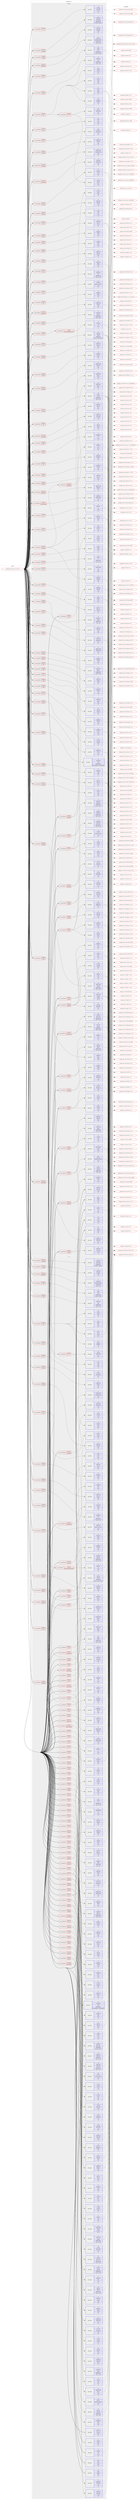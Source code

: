 digraph prolog {

# *************
# Graph options
# *************

newrank=true;
concentrate=true;
compound=true;
graph [rankdir=LR,fontname=Helvetica,fontsize=10,ranksep=1.5];#, ranksep=2.5, nodesep=0.2];
edge  [arrowhead=vee];
node  [fontname=Helvetica,fontsize=10];

# **********
# The ebuild
# **********

subgraph cluster_leftcol {
color=gray;
rank=same;
label=<<i>ebuild</i>>;
id [label="portage://media-video/vlc-3.0.20-r11", color=red, width=4, href="../media-video/vlc-3.0.20-r11.svg"];
}

# ****************
# The dependencies
# ****************

subgraph cluster_midcol {
color=gray;
label=<<i>dependencies</i>>;
subgraph cluster_compile {
fillcolor="#eeeeee";
style=filled;
label=<<i>compile</i>>;
subgraph cond83762 {
dependency326589 [label=<<TABLE BORDER="0" CELLBORDER="1" CELLSPACING="0" CELLPADDING="4"><TR><TD ROWSPAN="3" CELLPADDING="10">use_conditional</TD></TR><TR><TD>positive</TD></TR><TR><TD>X</TD></TR></TABLE>>, shape=none, color=red];
subgraph pack240340 {
dependency326590 [label=<<TABLE BORDER="0" CELLBORDER="1" CELLSPACING="0" CELLPADDING="4" WIDTH="220"><TR><TD ROWSPAN="6" CELLPADDING="30">pack_dep</TD></TR><TR><TD WIDTH="110">no</TD></TR><TR><TD>x11-base</TD></TR><TR><TD>xorg-proto</TD></TR><TR><TD>none</TD></TR><TR><TD>[,,]</TD></TR></TABLE>>, shape=none, color=blue];
}
dependency326589:e -> dependency326590:w [weight=20,style="dashed",arrowhead="vee"];
}
id:e -> dependency326589:w [weight=20,style="solid",arrowhead="vee"];
subgraph cond83763 {
dependency326591 [label=<<TABLE BORDER="0" CELLBORDER="1" CELLSPACING="0" CELLPADDING="4"><TR><TD ROWSPAN="3" CELLPADDING="10">use_conditional</TD></TR><TR><TD>positive</TD></TR><TR><TD>X</TD></TR></TABLE>>, shape=none, color=red];
subgraph pack240341 {
dependency326592 [label=<<TABLE BORDER="0" CELLBORDER="1" CELLSPACING="0" CELLPADDING="4" WIDTH="220"><TR><TD ROWSPAN="6" CELLPADDING="30">pack_dep</TD></TR><TR><TD WIDTH="110">no</TD></TR><TR><TD>x11-libs</TD></TR><TR><TD>libX11</TD></TR><TR><TD>none</TD></TR><TR><TD>[,,]</TD></TR></TABLE>>, shape=none, color=blue];
}
dependency326591:e -> dependency326592:w [weight=20,style="dashed",arrowhead="vee"];
subgraph pack240342 {
dependency326593 [label=<<TABLE BORDER="0" CELLBORDER="1" CELLSPACING="0" CELLPADDING="4" WIDTH="220"><TR><TD ROWSPAN="6" CELLPADDING="30">pack_dep</TD></TR><TR><TD WIDTH="110">no</TD></TR><TR><TD>x11-libs</TD></TR><TR><TD>libxcb</TD></TR><TR><TD>none</TD></TR><TR><TD>[,,]</TD></TR></TABLE>>, shape=none, color=blue];
}
dependency326591:e -> dependency326593:w [weight=20,style="dashed",arrowhead="vee"];
subgraph pack240343 {
dependency326594 [label=<<TABLE BORDER="0" CELLBORDER="1" CELLSPACING="0" CELLPADDING="4" WIDTH="220"><TR><TD ROWSPAN="6" CELLPADDING="30">pack_dep</TD></TR><TR><TD WIDTH="110">no</TD></TR><TR><TD>x11-libs</TD></TR><TR><TD>xcb-util</TD></TR><TR><TD>none</TD></TR><TR><TD>[,,]</TD></TR></TABLE>>, shape=none, color=blue];
}
dependency326591:e -> dependency326594:w [weight=20,style="dashed",arrowhead="vee"];
subgraph pack240344 {
dependency326595 [label=<<TABLE BORDER="0" CELLBORDER="1" CELLSPACING="0" CELLPADDING="4" WIDTH="220"><TR><TD ROWSPAN="6" CELLPADDING="30">pack_dep</TD></TR><TR><TD WIDTH="110">no</TD></TR><TR><TD>x11-libs</TD></TR><TR><TD>xcb-util-keysyms</TD></TR><TR><TD>none</TD></TR><TR><TD>[,,]</TD></TR></TABLE>>, shape=none, color=blue];
}
dependency326591:e -> dependency326595:w [weight=20,style="dashed",arrowhead="vee"];
}
id:e -> dependency326591:w [weight=20,style="solid",arrowhead="vee"];
subgraph cond83764 {
dependency326596 [label=<<TABLE BORDER="0" CELLBORDER="1" CELLSPACING="0" CELLPADDING="4"><TR><TD ROWSPAN="3" CELLPADDING="10">use_conditional</TD></TR><TR><TD>positive</TD></TR><TR><TD>a52</TD></TR></TABLE>>, shape=none, color=red];
subgraph pack240345 {
dependency326597 [label=<<TABLE BORDER="0" CELLBORDER="1" CELLSPACING="0" CELLPADDING="4" WIDTH="220"><TR><TD ROWSPAN="6" CELLPADDING="30">pack_dep</TD></TR><TR><TD WIDTH="110">no</TD></TR><TR><TD>media-libs</TD></TR><TR><TD>a52dec</TD></TR><TR><TD>none</TD></TR><TR><TD>[,,]</TD></TR></TABLE>>, shape=none, color=blue];
}
dependency326596:e -> dependency326597:w [weight=20,style="dashed",arrowhead="vee"];
}
id:e -> dependency326596:w [weight=20,style="solid",arrowhead="vee"];
subgraph cond83765 {
dependency326598 [label=<<TABLE BORDER="0" CELLBORDER="1" CELLSPACING="0" CELLPADDING="4"><TR><TD ROWSPAN="3" CELLPADDING="10">use_conditional</TD></TR><TR><TD>positive</TD></TR><TR><TD>alsa</TD></TR></TABLE>>, shape=none, color=red];
subgraph pack240346 {
dependency326599 [label=<<TABLE BORDER="0" CELLBORDER="1" CELLSPACING="0" CELLPADDING="4" WIDTH="220"><TR><TD ROWSPAN="6" CELLPADDING="30">pack_dep</TD></TR><TR><TD WIDTH="110">no</TD></TR><TR><TD>media-libs</TD></TR><TR><TD>alsa-lib</TD></TR><TR><TD>none</TD></TR><TR><TD>[,,]</TD></TR></TABLE>>, shape=none, color=blue];
}
dependency326598:e -> dependency326599:w [weight=20,style="dashed",arrowhead="vee"];
}
id:e -> dependency326598:w [weight=20,style="solid",arrowhead="vee"];
subgraph cond83766 {
dependency326600 [label=<<TABLE BORDER="0" CELLBORDER="1" CELLSPACING="0" CELLPADDING="4"><TR><TD ROWSPAN="3" CELLPADDING="10">use_conditional</TD></TR><TR><TD>positive</TD></TR><TR><TD>aom</TD></TR></TABLE>>, shape=none, color=red];
subgraph pack240347 {
dependency326601 [label=<<TABLE BORDER="0" CELLBORDER="1" CELLSPACING="0" CELLPADDING="4" WIDTH="220"><TR><TD ROWSPAN="6" CELLPADDING="30">pack_dep</TD></TR><TR><TD WIDTH="110">no</TD></TR><TR><TD>media-libs</TD></TR><TR><TD>libaom</TD></TR><TR><TD>none</TD></TR><TR><TD>[,,]</TD></TR></TABLE>>, shape=none, color=blue];
}
dependency326600:e -> dependency326601:w [weight=20,style="dashed",arrowhead="vee"];
}
id:e -> dependency326600:w [weight=20,style="solid",arrowhead="vee"];
subgraph cond83767 {
dependency326602 [label=<<TABLE BORDER="0" CELLBORDER="1" CELLSPACING="0" CELLPADDING="4"><TR><TD ROWSPAN="3" CELLPADDING="10">use_conditional</TD></TR><TR><TD>positive</TD></TR><TR><TD>archive</TD></TR></TABLE>>, shape=none, color=red];
subgraph pack240348 {
dependency326603 [label=<<TABLE BORDER="0" CELLBORDER="1" CELLSPACING="0" CELLPADDING="4" WIDTH="220"><TR><TD ROWSPAN="6" CELLPADDING="30">pack_dep</TD></TR><TR><TD WIDTH="110">no</TD></TR><TR><TD>app-arch</TD></TR><TR><TD>libarchive</TD></TR><TR><TD>none</TD></TR><TR><TD>[,,]</TD></TR></TABLE>>, shape=none, color=blue];
}
dependency326602:e -> dependency326603:w [weight=20,style="dashed",arrowhead="vee"];
}
id:e -> dependency326602:w [weight=20,style="solid",arrowhead="vee"];
subgraph cond83768 {
dependency326604 [label=<<TABLE BORDER="0" CELLBORDER="1" CELLSPACING="0" CELLPADDING="4"><TR><TD ROWSPAN="3" CELLPADDING="10">use_conditional</TD></TR><TR><TD>positive</TD></TR><TR><TD>aribsub</TD></TR></TABLE>>, shape=none, color=red];
subgraph pack240349 {
dependency326605 [label=<<TABLE BORDER="0" CELLBORDER="1" CELLSPACING="0" CELLPADDING="4" WIDTH="220"><TR><TD ROWSPAN="6" CELLPADDING="30">pack_dep</TD></TR><TR><TD WIDTH="110">no</TD></TR><TR><TD>media-libs</TD></TR><TR><TD>aribb24</TD></TR><TR><TD>none</TD></TR><TR><TD>[,,]</TD></TR></TABLE>>, shape=none, color=blue];
}
dependency326604:e -> dependency326605:w [weight=20,style="dashed",arrowhead="vee"];
}
id:e -> dependency326604:w [weight=20,style="solid",arrowhead="vee"];
subgraph cond83769 {
dependency326606 [label=<<TABLE BORDER="0" CELLBORDER="1" CELLSPACING="0" CELLPADDING="4"><TR><TD ROWSPAN="3" CELLPADDING="10">use_conditional</TD></TR><TR><TD>positive</TD></TR><TR><TD>bidi</TD></TR></TABLE>>, shape=none, color=red];
subgraph pack240350 {
dependency326607 [label=<<TABLE BORDER="0" CELLBORDER="1" CELLSPACING="0" CELLPADDING="4" WIDTH="220"><TR><TD ROWSPAN="6" CELLPADDING="30">pack_dep</TD></TR><TR><TD WIDTH="110">no</TD></TR><TR><TD>dev-libs</TD></TR><TR><TD>fribidi</TD></TR><TR><TD>none</TD></TR><TR><TD>[,,]</TD></TR></TABLE>>, shape=none, color=blue];
}
dependency326606:e -> dependency326607:w [weight=20,style="dashed",arrowhead="vee"];
subgraph pack240351 {
dependency326608 [label=<<TABLE BORDER="0" CELLBORDER="1" CELLSPACING="0" CELLPADDING="4" WIDTH="220"><TR><TD ROWSPAN="6" CELLPADDING="30">pack_dep</TD></TR><TR><TD WIDTH="110">no</TD></TR><TR><TD>media-libs</TD></TR><TR><TD>freetype</TD></TR><TR><TD>none</TD></TR><TR><TD>[,,]</TD></TR></TABLE>>, shape=none, color=blue];
}
dependency326606:e -> dependency326608:w [weight=20,style="dashed",arrowhead="vee"];
subgraph pack240352 {
dependency326609 [label=<<TABLE BORDER="0" CELLBORDER="1" CELLSPACING="0" CELLPADDING="4" WIDTH="220"><TR><TD ROWSPAN="6" CELLPADDING="30">pack_dep</TD></TR><TR><TD WIDTH="110">no</TD></TR><TR><TD>media-libs</TD></TR><TR><TD>harfbuzz</TD></TR><TR><TD>none</TD></TR><TR><TD>[,,]</TD></TR></TABLE>>, shape=none, color=blue];
}
dependency326606:e -> dependency326609:w [weight=20,style="dashed",arrowhead="vee"];
subgraph pack240353 {
dependency326610 [label=<<TABLE BORDER="0" CELLBORDER="1" CELLSPACING="0" CELLPADDING="4" WIDTH="220"><TR><TD ROWSPAN="6" CELLPADDING="30">pack_dep</TD></TR><TR><TD WIDTH="110">no</TD></TR><TR><TD>virtual</TD></TR><TR><TD>ttf-fonts</TD></TR><TR><TD>none</TD></TR><TR><TD>[,,]</TD></TR></TABLE>>, shape=none, color=blue];
}
dependency326606:e -> dependency326610:w [weight=20,style="dashed",arrowhead="vee"];
}
id:e -> dependency326606:w [weight=20,style="solid",arrowhead="vee"];
subgraph cond83770 {
dependency326611 [label=<<TABLE BORDER="0" CELLBORDER="1" CELLSPACING="0" CELLPADDING="4"><TR><TD ROWSPAN="3" CELLPADDING="10">use_conditional</TD></TR><TR><TD>positive</TD></TR><TR><TD>bluray</TD></TR></TABLE>>, shape=none, color=red];
subgraph pack240354 {
dependency326612 [label=<<TABLE BORDER="0" CELLBORDER="1" CELLSPACING="0" CELLPADDING="4" WIDTH="220"><TR><TD ROWSPAN="6" CELLPADDING="30">pack_dep</TD></TR><TR><TD WIDTH="110">no</TD></TR><TR><TD>media-libs</TD></TR><TR><TD>libbluray</TD></TR><TR><TD>greaterequal</TD></TR><TR><TD>[1.3.0,,,1.3.0]</TD></TR></TABLE>>, shape=none, color=blue];
}
dependency326611:e -> dependency326612:w [weight=20,style="dashed",arrowhead="vee"];
}
id:e -> dependency326611:w [weight=20,style="solid",arrowhead="vee"];
subgraph cond83771 {
dependency326613 [label=<<TABLE BORDER="0" CELLBORDER="1" CELLSPACING="0" CELLPADDING="4"><TR><TD ROWSPAN="3" CELLPADDING="10">use_conditional</TD></TR><TR><TD>positive</TD></TR><TR><TD>cddb</TD></TR></TABLE>>, shape=none, color=red];
subgraph pack240355 {
dependency326614 [label=<<TABLE BORDER="0" CELLBORDER="1" CELLSPACING="0" CELLPADDING="4" WIDTH="220"><TR><TD ROWSPAN="6" CELLPADDING="30">pack_dep</TD></TR><TR><TD WIDTH="110">no</TD></TR><TR><TD>media-libs</TD></TR><TR><TD>libcddb</TD></TR><TR><TD>none</TD></TR><TR><TD>[,,]</TD></TR></TABLE>>, shape=none, color=blue];
}
dependency326613:e -> dependency326614:w [weight=20,style="dashed",arrowhead="vee"];
}
id:e -> dependency326613:w [weight=20,style="solid",arrowhead="vee"];
subgraph cond83772 {
dependency326615 [label=<<TABLE BORDER="0" CELLBORDER="1" CELLSPACING="0" CELLPADDING="4"><TR><TD ROWSPAN="3" CELLPADDING="10">use_conditional</TD></TR><TR><TD>positive</TD></TR><TR><TD>chromaprint</TD></TR></TABLE>>, shape=none, color=red];
subgraph pack240356 {
dependency326616 [label=<<TABLE BORDER="0" CELLBORDER="1" CELLSPACING="0" CELLPADDING="4" WIDTH="220"><TR><TD ROWSPAN="6" CELLPADDING="30">pack_dep</TD></TR><TR><TD WIDTH="110">no</TD></TR><TR><TD>media-libs</TD></TR><TR><TD>chromaprint</TD></TR><TR><TD>none</TD></TR><TR><TD>[,,]</TD></TR></TABLE>>, shape=none, color=blue];
}
dependency326615:e -> dependency326616:w [weight=20,style="dashed",arrowhead="vee"];
}
id:e -> dependency326615:w [weight=20,style="solid",arrowhead="vee"];
subgraph cond83773 {
dependency326617 [label=<<TABLE BORDER="0" CELLBORDER="1" CELLSPACING="0" CELLPADDING="4"><TR><TD ROWSPAN="3" CELLPADDING="10">use_conditional</TD></TR><TR><TD>positive</TD></TR><TR><TD>chromecast</TD></TR></TABLE>>, shape=none, color=red];
subgraph pack240357 {
dependency326618 [label=<<TABLE BORDER="0" CELLBORDER="1" CELLSPACING="0" CELLPADDING="4" WIDTH="220"><TR><TD ROWSPAN="6" CELLPADDING="30">pack_dep</TD></TR><TR><TD WIDTH="110">no</TD></TR><TR><TD>dev-libs</TD></TR><TR><TD>protobuf</TD></TR><TR><TD>greaterequal</TD></TR><TR><TD>[2.5.0,,,2.5.0]</TD></TR></TABLE>>, shape=none, color=blue];
}
dependency326617:e -> dependency326618:w [weight=20,style="dashed",arrowhead="vee"];
subgraph pack240358 {
dependency326619 [label=<<TABLE BORDER="0" CELLBORDER="1" CELLSPACING="0" CELLPADDING="4" WIDTH="220"><TR><TD ROWSPAN="6" CELLPADDING="30">pack_dep</TD></TR><TR><TD WIDTH="110">no</TD></TR><TR><TD>net-libs</TD></TR><TR><TD>libmicrodns</TD></TR><TR><TD>greaterequal</TD></TR><TR><TD>[0.1.2,,,0.1.2]</TD></TR></TABLE>>, shape=none, color=blue];
}
dependency326617:e -> dependency326619:w [weight=20,style="dashed",arrowhead="vee"];
}
id:e -> dependency326617:w [weight=20,style="solid",arrowhead="vee"];
subgraph cond83774 {
dependency326620 [label=<<TABLE BORDER="0" CELLBORDER="1" CELLSPACING="0" CELLPADDING="4"><TR><TD ROWSPAN="3" CELLPADDING="10">use_conditional</TD></TR><TR><TD>positive</TD></TR><TR><TD>dav1d</TD></TR></TABLE>>, shape=none, color=red];
subgraph pack240359 {
dependency326621 [label=<<TABLE BORDER="0" CELLBORDER="1" CELLSPACING="0" CELLPADDING="4" WIDTH="220"><TR><TD ROWSPAN="6" CELLPADDING="30">pack_dep</TD></TR><TR><TD WIDTH="110">no</TD></TR><TR><TD>media-libs</TD></TR><TR><TD>dav1d</TD></TR><TR><TD>none</TD></TR><TR><TD>[,,]</TD></TR></TABLE>>, shape=none, color=blue];
}
dependency326620:e -> dependency326621:w [weight=20,style="dashed",arrowhead="vee"];
}
id:e -> dependency326620:w [weight=20,style="solid",arrowhead="vee"];
subgraph cond83775 {
dependency326622 [label=<<TABLE BORDER="0" CELLBORDER="1" CELLSPACING="0" CELLPADDING="4"><TR><TD ROWSPAN="3" CELLPADDING="10">use_conditional</TD></TR><TR><TD>positive</TD></TR><TR><TD>dbus</TD></TR></TABLE>>, shape=none, color=red];
subgraph pack240360 {
dependency326623 [label=<<TABLE BORDER="0" CELLBORDER="1" CELLSPACING="0" CELLPADDING="4" WIDTH="220"><TR><TD ROWSPAN="6" CELLPADDING="30">pack_dep</TD></TR><TR><TD WIDTH="110">no</TD></TR><TR><TD>sys-apps</TD></TR><TR><TD>dbus</TD></TR><TR><TD>none</TD></TR><TR><TD>[,,]</TD></TR></TABLE>>, shape=none, color=blue];
}
dependency326622:e -> dependency326623:w [weight=20,style="dashed",arrowhead="vee"];
}
id:e -> dependency326622:w [weight=20,style="solid",arrowhead="vee"];
subgraph cond83776 {
dependency326624 [label=<<TABLE BORDER="0" CELLBORDER="1" CELLSPACING="0" CELLPADDING="4"><TR><TD ROWSPAN="3" CELLPADDING="10">use_conditional</TD></TR><TR><TD>positive</TD></TR><TR><TD>dc1394</TD></TR></TABLE>>, shape=none, color=red];
subgraph pack240361 {
dependency326625 [label=<<TABLE BORDER="0" CELLBORDER="1" CELLSPACING="0" CELLPADDING="4" WIDTH="220"><TR><TD ROWSPAN="6" CELLPADDING="30">pack_dep</TD></TR><TR><TD WIDTH="110">no</TD></TR><TR><TD>media-libs</TD></TR><TR><TD>libdc1394</TD></TR><TR><TD>none</TD></TR><TR><TD>[,,]</TD></TR></TABLE>>, shape=none, color=blue];
}
dependency326624:e -> dependency326625:w [weight=20,style="dashed",arrowhead="vee"];
subgraph pack240362 {
dependency326626 [label=<<TABLE BORDER="0" CELLBORDER="1" CELLSPACING="0" CELLPADDING="4" WIDTH="220"><TR><TD ROWSPAN="6" CELLPADDING="30">pack_dep</TD></TR><TR><TD WIDTH="110">no</TD></TR><TR><TD>sys-libs</TD></TR><TR><TD>libraw1394</TD></TR><TR><TD>none</TD></TR><TR><TD>[,,]</TD></TR></TABLE>>, shape=none, color=blue];
}
dependency326624:e -> dependency326626:w [weight=20,style="dashed",arrowhead="vee"];
}
id:e -> dependency326624:w [weight=20,style="solid",arrowhead="vee"];
subgraph cond83777 {
dependency326627 [label=<<TABLE BORDER="0" CELLBORDER="1" CELLSPACING="0" CELLPADDING="4"><TR><TD ROWSPAN="3" CELLPADDING="10">use_conditional</TD></TR><TR><TD>positive</TD></TR><TR><TD>dts</TD></TR></TABLE>>, shape=none, color=red];
subgraph pack240363 {
dependency326628 [label=<<TABLE BORDER="0" CELLBORDER="1" CELLSPACING="0" CELLPADDING="4" WIDTH="220"><TR><TD ROWSPAN="6" CELLPADDING="30">pack_dep</TD></TR><TR><TD WIDTH="110">no</TD></TR><TR><TD>media-libs</TD></TR><TR><TD>libdca</TD></TR><TR><TD>none</TD></TR><TR><TD>[,,]</TD></TR></TABLE>>, shape=none, color=blue];
}
dependency326627:e -> dependency326628:w [weight=20,style="dashed",arrowhead="vee"];
}
id:e -> dependency326627:w [weight=20,style="solid",arrowhead="vee"];
subgraph cond83778 {
dependency326629 [label=<<TABLE BORDER="0" CELLBORDER="1" CELLSPACING="0" CELLPADDING="4"><TR><TD ROWSPAN="3" CELLPADDING="10">use_conditional</TD></TR><TR><TD>positive</TD></TR><TR><TD>dvbpsi</TD></TR></TABLE>>, shape=none, color=red];
subgraph pack240364 {
dependency326630 [label=<<TABLE BORDER="0" CELLBORDER="1" CELLSPACING="0" CELLPADDING="4" WIDTH="220"><TR><TD ROWSPAN="6" CELLPADDING="30">pack_dep</TD></TR><TR><TD WIDTH="110">no</TD></TR><TR><TD>media-libs</TD></TR><TR><TD>libdvbpsi</TD></TR><TR><TD>greaterequal</TD></TR><TR><TD>[1.2.0,,,1.2.0]</TD></TR></TABLE>>, shape=none, color=blue];
}
dependency326629:e -> dependency326630:w [weight=20,style="dashed",arrowhead="vee"];
}
id:e -> dependency326629:w [weight=20,style="solid",arrowhead="vee"];
subgraph cond83779 {
dependency326631 [label=<<TABLE BORDER="0" CELLBORDER="1" CELLSPACING="0" CELLPADDING="4"><TR><TD ROWSPAN="3" CELLPADDING="10">use_conditional</TD></TR><TR><TD>positive</TD></TR><TR><TD>dvd</TD></TR></TABLE>>, shape=none, color=red];
subgraph pack240365 {
dependency326632 [label=<<TABLE BORDER="0" CELLBORDER="1" CELLSPACING="0" CELLPADDING="4" WIDTH="220"><TR><TD ROWSPAN="6" CELLPADDING="30">pack_dep</TD></TR><TR><TD WIDTH="110">no</TD></TR><TR><TD>media-libs</TD></TR><TR><TD>libdvdnav</TD></TR><TR><TD>greaterequal</TD></TR><TR><TD>[6.1.1,,,6.1.1]</TD></TR></TABLE>>, shape=none, color=blue];
}
dependency326631:e -> dependency326632:w [weight=20,style="dashed",arrowhead="vee"];
subgraph pack240366 {
dependency326633 [label=<<TABLE BORDER="0" CELLBORDER="1" CELLSPACING="0" CELLPADDING="4" WIDTH="220"><TR><TD ROWSPAN="6" CELLPADDING="30">pack_dep</TD></TR><TR><TD WIDTH="110">no</TD></TR><TR><TD>media-libs</TD></TR><TR><TD>libdvdread</TD></TR><TR><TD>greaterequal</TD></TR><TR><TD>[6.1.2,,,6.1.2]</TD></TR></TABLE>>, shape=none, color=blue];
}
dependency326631:e -> dependency326633:w [weight=20,style="dashed",arrowhead="vee"];
}
id:e -> dependency326631:w [weight=20,style="solid",arrowhead="vee"];
subgraph cond83780 {
dependency326634 [label=<<TABLE BORDER="0" CELLBORDER="1" CELLSPACING="0" CELLPADDING="4"><TR><TD ROWSPAN="3" CELLPADDING="10">use_conditional</TD></TR><TR><TD>positive</TD></TR><TR><TD>faad</TD></TR></TABLE>>, shape=none, color=red];
subgraph pack240367 {
dependency326635 [label=<<TABLE BORDER="0" CELLBORDER="1" CELLSPACING="0" CELLPADDING="4" WIDTH="220"><TR><TD ROWSPAN="6" CELLPADDING="30">pack_dep</TD></TR><TR><TD WIDTH="110">no</TD></TR><TR><TD>media-libs</TD></TR><TR><TD>faad2</TD></TR><TR><TD>none</TD></TR><TR><TD>[,,]</TD></TR></TABLE>>, shape=none, color=blue];
}
dependency326634:e -> dependency326635:w [weight=20,style="dashed",arrowhead="vee"];
}
id:e -> dependency326634:w [weight=20,style="solid",arrowhead="vee"];
subgraph cond83781 {
dependency326636 [label=<<TABLE BORDER="0" CELLBORDER="1" CELLSPACING="0" CELLPADDING="4"><TR><TD ROWSPAN="3" CELLPADDING="10">use_conditional</TD></TR><TR><TD>positive</TD></TR><TR><TD>fdk</TD></TR></TABLE>>, shape=none, color=red];
subgraph pack240368 {
dependency326637 [label=<<TABLE BORDER="0" CELLBORDER="1" CELLSPACING="0" CELLPADDING="4" WIDTH="220"><TR><TD ROWSPAN="6" CELLPADDING="30">pack_dep</TD></TR><TR><TD WIDTH="110">no</TD></TR><TR><TD>media-libs</TD></TR><TR><TD>fdk-aac</TD></TR><TR><TD>none</TD></TR><TR><TD>[,,]</TD></TR></TABLE>>, shape=none, color=blue];
}
dependency326636:e -> dependency326637:w [weight=20,style="dashed",arrowhead="vee"];
}
id:e -> dependency326636:w [weight=20,style="solid",arrowhead="vee"];
subgraph cond83782 {
dependency326638 [label=<<TABLE BORDER="0" CELLBORDER="1" CELLSPACING="0" CELLPADDING="4"><TR><TD ROWSPAN="3" CELLPADDING="10">use_conditional</TD></TR><TR><TD>positive</TD></TR><TR><TD>ffmpeg</TD></TR></TABLE>>, shape=none, color=red];
subgraph pack240369 {
dependency326639 [label=<<TABLE BORDER="0" CELLBORDER="1" CELLSPACING="0" CELLPADDING="4" WIDTH="220"><TR><TD ROWSPAN="6" CELLPADDING="30">pack_dep</TD></TR><TR><TD WIDTH="110">no</TD></TR><TR><TD>media-video</TD></TR><TR><TD>ffmpeg</TD></TR><TR><TD>greaterequal</TD></TR><TR><TD>[3.1.3,,,3.1.3]</TD></TR></TABLE>>, shape=none, color=blue];
}
dependency326638:e -> dependency326639:w [weight=20,style="dashed",arrowhead="vee"];
}
id:e -> dependency326638:w [weight=20,style="solid",arrowhead="vee"];
subgraph cond83783 {
dependency326640 [label=<<TABLE BORDER="0" CELLBORDER="1" CELLSPACING="0" CELLPADDING="4"><TR><TD ROWSPAN="3" CELLPADDING="10">use_conditional</TD></TR><TR><TD>positive</TD></TR><TR><TD>flac</TD></TR></TABLE>>, shape=none, color=red];
subgraph pack240370 {
dependency326641 [label=<<TABLE BORDER="0" CELLBORDER="1" CELLSPACING="0" CELLPADDING="4" WIDTH="220"><TR><TD ROWSPAN="6" CELLPADDING="30">pack_dep</TD></TR><TR><TD WIDTH="110">no</TD></TR><TR><TD>media-libs</TD></TR><TR><TD>flac</TD></TR><TR><TD>none</TD></TR><TR><TD>[,,]</TD></TR></TABLE>>, shape=none, color=blue];
}
dependency326640:e -> dependency326641:w [weight=20,style="dashed",arrowhead="vee"];
subgraph pack240371 {
dependency326642 [label=<<TABLE BORDER="0" CELLBORDER="1" CELLSPACING="0" CELLPADDING="4" WIDTH="220"><TR><TD ROWSPAN="6" CELLPADDING="30">pack_dep</TD></TR><TR><TD WIDTH="110">no</TD></TR><TR><TD>media-libs</TD></TR><TR><TD>libogg</TD></TR><TR><TD>none</TD></TR><TR><TD>[,,]</TD></TR></TABLE>>, shape=none, color=blue];
}
dependency326640:e -> dependency326642:w [weight=20,style="dashed",arrowhead="vee"];
}
id:e -> dependency326640:w [weight=20,style="solid",arrowhead="vee"];
subgraph cond83784 {
dependency326643 [label=<<TABLE BORDER="0" CELLBORDER="1" CELLSPACING="0" CELLPADDING="4"><TR><TD ROWSPAN="3" CELLPADDING="10">use_conditional</TD></TR><TR><TD>positive</TD></TR><TR><TD>fluidsynth</TD></TR></TABLE>>, shape=none, color=red];
subgraph pack240372 {
dependency326644 [label=<<TABLE BORDER="0" CELLBORDER="1" CELLSPACING="0" CELLPADDING="4" WIDTH="220"><TR><TD ROWSPAN="6" CELLPADDING="30">pack_dep</TD></TR><TR><TD WIDTH="110">no</TD></TR><TR><TD>media-sound</TD></TR><TR><TD>fluidsynth</TD></TR><TR><TD>none</TD></TR><TR><TD>[,,]</TD></TR></TABLE>>, shape=none, color=blue];
}
dependency326643:e -> dependency326644:w [weight=20,style="dashed",arrowhead="vee"];
}
id:e -> dependency326643:w [weight=20,style="solid",arrowhead="vee"];
subgraph cond83785 {
dependency326645 [label=<<TABLE BORDER="0" CELLBORDER="1" CELLSPACING="0" CELLPADDING="4"><TR><TD ROWSPAN="3" CELLPADDING="10">use_conditional</TD></TR><TR><TD>positive</TD></TR><TR><TD>fontconfig</TD></TR></TABLE>>, shape=none, color=red];
subgraph pack240373 {
dependency326646 [label=<<TABLE BORDER="0" CELLBORDER="1" CELLSPACING="0" CELLPADDING="4" WIDTH="220"><TR><TD ROWSPAN="6" CELLPADDING="30">pack_dep</TD></TR><TR><TD WIDTH="110">no</TD></TR><TR><TD>media-libs</TD></TR><TR><TD>fontconfig</TD></TR><TR><TD>none</TD></TR><TR><TD>[,,]</TD></TR></TABLE>>, shape=none, color=blue];
}
dependency326645:e -> dependency326646:w [weight=20,style="dashed",arrowhead="vee"];
}
id:e -> dependency326645:w [weight=20,style="solid",arrowhead="vee"];
subgraph cond83786 {
dependency326647 [label=<<TABLE BORDER="0" CELLBORDER="1" CELLSPACING="0" CELLPADDING="4"><TR><TD ROWSPAN="3" CELLPADDING="10">use_conditional</TD></TR><TR><TD>positive</TD></TR><TR><TD>gcrypt</TD></TR></TABLE>>, shape=none, color=red];
subgraph pack240374 {
dependency326648 [label=<<TABLE BORDER="0" CELLBORDER="1" CELLSPACING="0" CELLPADDING="4" WIDTH="220"><TR><TD ROWSPAN="6" CELLPADDING="30">pack_dep</TD></TR><TR><TD WIDTH="110">no</TD></TR><TR><TD>dev-libs</TD></TR><TR><TD>libgcrypt</TD></TR><TR><TD>none</TD></TR><TR><TD>[,,]</TD></TR></TABLE>>, shape=none, color=blue];
}
dependency326647:e -> dependency326648:w [weight=20,style="dashed",arrowhead="vee"];
subgraph pack240375 {
dependency326649 [label=<<TABLE BORDER="0" CELLBORDER="1" CELLSPACING="0" CELLPADDING="4" WIDTH="220"><TR><TD ROWSPAN="6" CELLPADDING="30">pack_dep</TD></TR><TR><TD WIDTH="110">no</TD></TR><TR><TD>dev-libs</TD></TR><TR><TD>libgpg-error</TD></TR><TR><TD>none</TD></TR><TR><TD>[,,]</TD></TR></TABLE>>, shape=none, color=blue];
}
dependency326647:e -> dependency326649:w [weight=20,style="dashed",arrowhead="vee"];
}
id:e -> dependency326647:w [weight=20,style="solid",arrowhead="vee"];
subgraph cond83787 {
dependency326650 [label=<<TABLE BORDER="0" CELLBORDER="1" CELLSPACING="0" CELLPADDING="4"><TR><TD ROWSPAN="3" CELLPADDING="10">use_conditional</TD></TR><TR><TD>positive</TD></TR><TR><TD>gme</TD></TR></TABLE>>, shape=none, color=red];
subgraph pack240376 {
dependency326651 [label=<<TABLE BORDER="0" CELLBORDER="1" CELLSPACING="0" CELLPADDING="4" WIDTH="220"><TR><TD ROWSPAN="6" CELLPADDING="30">pack_dep</TD></TR><TR><TD WIDTH="110">no</TD></TR><TR><TD>media-libs</TD></TR><TR><TD>game-music-emu</TD></TR><TR><TD>none</TD></TR><TR><TD>[,,]</TD></TR></TABLE>>, shape=none, color=blue];
}
dependency326650:e -> dependency326651:w [weight=20,style="dashed",arrowhead="vee"];
}
id:e -> dependency326650:w [weight=20,style="solid",arrowhead="vee"];
subgraph cond83788 {
dependency326652 [label=<<TABLE BORDER="0" CELLBORDER="1" CELLSPACING="0" CELLPADDING="4"><TR><TD ROWSPAN="3" CELLPADDING="10">use_conditional</TD></TR><TR><TD>positive</TD></TR><TR><TD>gstreamer</TD></TR></TABLE>>, shape=none, color=red];
subgraph pack240377 {
dependency326653 [label=<<TABLE BORDER="0" CELLBORDER="1" CELLSPACING="0" CELLPADDING="4" WIDTH="220"><TR><TD ROWSPAN="6" CELLPADDING="30">pack_dep</TD></TR><TR><TD WIDTH="110">no</TD></TR><TR><TD>media-libs</TD></TR><TR><TD>gst-plugins-base</TD></TR><TR><TD>greaterequal</TD></TR><TR><TD>[1.4.5,,,1.4.5]</TD></TR></TABLE>>, shape=none, color=blue];
}
dependency326652:e -> dependency326653:w [weight=20,style="dashed",arrowhead="vee"];
}
id:e -> dependency326652:w [weight=20,style="solid",arrowhead="vee"];
subgraph cond83789 {
dependency326654 [label=<<TABLE BORDER="0" CELLBORDER="1" CELLSPACING="0" CELLPADDING="4"><TR><TD ROWSPAN="3" CELLPADDING="10">use_conditional</TD></TR><TR><TD>positive</TD></TR><TR><TD>gui</TD></TR></TABLE>>, shape=none, color=red];
subgraph pack240378 {
dependency326655 [label=<<TABLE BORDER="0" CELLBORDER="1" CELLSPACING="0" CELLPADDING="4" WIDTH="220"><TR><TD ROWSPAN="6" CELLPADDING="30">pack_dep</TD></TR><TR><TD WIDTH="110">no</TD></TR><TR><TD>dev-qt</TD></TR><TR><TD>qtcore</TD></TR><TR><TD>none</TD></TR><TR><TD>[,,]</TD></TR></TABLE>>, shape=none, color=blue];
}
dependency326654:e -> dependency326655:w [weight=20,style="dashed",arrowhead="vee"];
subgraph pack240379 {
dependency326656 [label=<<TABLE BORDER="0" CELLBORDER="1" CELLSPACING="0" CELLPADDING="4" WIDTH="220"><TR><TD ROWSPAN="6" CELLPADDING="30">pack_dep</TD></TR><TR><TD WIDTH="110">no</TD></TR><TR><TD>dev-qt</TD></TR><TR><TD>qtgui</TD></TR><TR><TD>none</TD></TR><TR><TD>[,,]</TD></TR></TABLE>>, shape=none, color=blue];
}
dependency326654:e -> dependency326656:w [weight=20,style="dashed",arrowhead="vee"];
subgraph pack240380 {
dependency326657 [label=<<TABLE BORDER="0" CELLBORDER="1" CELLSPACING="0" CELLPADDING="4" WIDTH="220"><TR><TD ROWSPAN="6" CELLPADDING="30">pack_dep</TD></TR><TR><TD WIDTH="110">no</TD></TR><TR><TD>dev-qt</TD></TR><TR><TD>qtsvg</TD></TR><TR><TD>none</TD></TR><TR><TD>[,,]</TD></TR></TABLE>>, shape=none, color=blue];
}
dependency326654:e -> dependency326657:w [weight=20,style="dashed",arrowhead="vee"];
subgraph pack240381 {
dependency326658 [label=<<TABLE BORDER="0" CELLBORDER="1" CELLSPACING="0" CELLPADDING="4" WIDTH="220"><TR><TD ROWSPAN="6" CELLPADDING="30">pack_dep</TD></TR><TR><TD WIDTH="110">no</TD></TR><TR><TD>dev-qt</TD></TR><TR><TD>qtwidgets</TD></TR><TR><TD>none</TD></TR><TR><TD>[,,]</TD></TR></TABLE>>, shape=none, color=blue];
}
dependency326654:e -> dependency326658:w [weight=20,style="dashed",arrowhead="vee"];
subgraph cond83790 {
dependency326659 [label=<<TABLE BORDER="0" CELLBORDER="1" CELLSPACING="0" CELLPADDING="4"><TR><TD ROWSPAN="3" CELLPADDING="10">use_conditional</TD></TR><TR><TD>positive</TD></TR><TR><TD>X</TD></TR></TABLE>>, shape=none, color=red];
subgraph pack240382 {
dependency326660 [label=<<TABLE BORDER="0" CELLBORDER="1" CELLSPACING="0" CELLPADDING="4" WIDTH="220"><TR><TD ROWSPAN="6" CELLPADDING="30">pack_dep</TD></TR><TR><TD WIDTH="110">no</TD></TR><TR><TD>dev-qt</TD></TR><TR><TD>qtx11extras</TD></TR><TR><TD>none</TD></TR><TR><TD>[,,]</TD></TR></TABLE>>, shape=none, color=blue];
}
dependency326659:e -> dependency326660:w [weight=20,style="dashed",arrowhead="vee"];
subgraph pack240383 {
dependency326661 [label=<<TABLE BORDER="0" CELLBORDER="1" CELLSPACING="0" CELLPADDING="4" WIDTH="220"><TR><TD ROWSPAN="6" CELLPADDING="30">pack_dep</TD></TR><TR><TD WIDTH="110">no</TD></TR><TR><TD>x11-libs</TD></TR><TR><TD>libX11</TD></TR><TR><TD>none</TD></TR><TR><TD>[,,]</TD></TR></TABLE>>, shape=none, color=blue];
}
dependency326659:e -> dependency326661:w [weight=20,style="dashed",arrowhead="vee"];
}
dependency326654:e -> dependency326659:w [weight=20,style="dashed",arrowhead="vee"];
}
id:e -> dependency326654:w [weight=20,style="solid",arrowhead="vee"];
subgraph cond83791 {
dependency326662 [label=<<TABLE BORDER="0" CELLBORDER="1" CELLSPACING="0" CELLPADDING="4"><TR><TD ROWSPAN="3" CELLPADDING="10">use_conditional</TD></TR><TR><TD>positive</TD></TR><TR><TD>ieee1394</TD></TR></TABLE>>, shape=none, color=red];
subgraph pack240384 {
dependency326663 [label=<<TABLE BORDER="0" CELLBORDER="1" CELLSPACING="0" CELLPADDING="4" WIDTH="220"><TR><TD ROWSPAN="6" CELLPADDING="30">pack_dep</TD></TR><TR><TD WIDTH="110">no</TD></TR><TR><TD>sys-libs</TD></TR><TR><TD>libavc1394</TD></TR><TR><TD>none</TD></TR><TR><TD>[,,]</TD></TR></TABLE>>, shape=none, color=blue];
}
dependency326662:e -> dependency326663:w [weight=20,style="dashed",arrowhead="vee"];
subgraph pack240385 {
dependency326664 [label=<<TABLE BORDER="0" CELLBORDER="1" CELLSPACING="0" CELLPADDING="4" WIDTH="220"><TR><TD ROWSPAN="6" CELLPADDING="30">pack_dep</TD></TR><TR><TD WIDTH="110">no</TD></TR><TR><TD>sys-libs</TD></TR><TR><TD>libraw1394</TD></TR><TR><TD>none</TD></TR><TR><TD>[,,]</TD></TR></TABLE>>, shape=none, color=blue];
}
dependency326662:e -> dependency326664:w [weight=20,style="dashed",arrowhead="vee"];
}
id:e -> dependency326662:w [weight=20,style="solid",arrowhead="vee"];
subgraph cond83792 {
dependency326665 [label=<<TABLE BORDER="0" CELLBORDER="1" CELLSPACING="0" CELLPADDING="4"><TR><TD ROWSPAN="3" CELLPADDING="10">use_conditional</TD></TR><TR><TD>positive</TD></TR><TR><TD>jack</TD></TR></TABLE>>, shape=none, color=red];
subgraph pack240386 {
dependency326666 [label=<<TABLE BORDER="0" CELLBORDER="1" CELLSPACING="0" CELLPADDING="4" WIDTH="220"><TR><TD ROWSPAN="6" CELLPADDING="30">pack_dep</TD></TR><TR><TD WIDTH="110">no</TD></TR><TR><TD>virtual</TD></TR><TR><TD>jack</TD></TR><TR><TD>none</TD></TR><TR><TD>[,,]</TD></TR></TABLE>>, shape=none, color=blue];
}
dependency326665:e -> dependency326666:w [weight=20,style="dashed",arrowhead="vee"];
}
id:e -> dependency326665:w [weight=20,style="solid",arrowhead="vee"];
subgraph cond83793 {
dependency326667 [label=<<TABLE BORDER="0" CELLBORDER="1" CELLSPACING="0" CELLPADDING="4"><TR><TD ROWSPAN="3" CELLPADDING="10">use_conditional</TD></TR><TR><TD>positive</TD></TR><TR><TD>jpeg</TD></TR></TABLE>>, shape=none, color=red];
subgraph pack240387 {
dependency326668 [label=<<TABLE BORDER="0" CELLBORDER="1" CELLSPACING="0" CELLPADDING="4" WIDTH="220"><TR><TD ROWSPAN="6" CELLPADDING="30">pack_dep</TD></TR><TR><TD WIDTH="110">no</TD></TR><TR><TD>media-libs</TD></TR><TR><TD>libjpeg-turbo</TD></TR><TR><TD>none</TD></TR><TR><TD>[,,]</TD></TR></TABLE>>, shape=none, color=blue];
}
dependency326667:e -> dependency326668:w [weight=20,style="dashed",arrowhead="vee"];
}
id:e -> dependency326667:w [weight=20,style="solid",arrowhead="vee"];
subgraph cond83794 {
dependency326669 [label=<<TABLE BORDER="0" CELLBORDER="1" CELLSPACING="0" CELLPADDING="4"><TR><TD ROWSPAN="3" CELLPADDING="10">use_conditional</TD></TR><TR><TD>positive</TD></TR><TR><TD>kate</TD></TR></TABLE>>, shape=none, color=red];
subgraph pack240388 {
dependency326670 [label=<<TABLE BORDER="0" CELLBORDER="1" CELLSPACING="0" CELLPADDING="4" WIDTH="220"><TR><TD ROWSPAN="6" CELLPADDING="30">pack_dep</TD></TR><TR><TD WIDTH="110">no</TD></TR><TR><TD>media-libs</TD></TR><TR><TD>libkate</TD></TR><TR><TD>none</TD></TR><TR><TD>[,,]</TD></TR></TABLE>>, shape=none, color=blue];
}
dependency326669:e -> dependency326670:w [weight=20,style="dashed",arrowhead="vee"];
}
id:e -> dependency326669:w [weight=20,style="solid",arrowhead="vee"];
subgraph cond83795 {
dependency326671 [label=<<TABLE BORDER="0" CELLBORDER="1" CELLSPACING="0" CELLPADDING="4"><TR><TD ROWSPAN="3" CELLPADDING="10">use_conditional</TD></TR><TR><TD>positive</TD></TR><TR><TD>keyring</TD></TR></TABLE>>, shape=none, color=red];
subgraph pack240389 {
dependency326672 [label=<<TABLE BORDER="0" CELLBORDER="1" CELLSPACING="0" CELLPADDING="4" WIDTH="220"><TR><TD ROWSPAN="6" CELLPADDING="30">pack_dep</TD></TR><TR><TD WIDTH="110">no</TD></TR><TR><TD>app-crypt</TD></TR><TR><TD>libsecret</TD></TR><TR><TD>none</TD></TR><TR><TD>[,,]</TD></TR></TABLE>>, shape=none, color=blue];
}
dependency326671:e -> dependency326672:w [weight=20,style="dashed",arrowhead="vee"];
}
id:e -> dependency326671:w [weight=20,style="solid",arrowhead="vee"];
subgraph cond83796 {
dependency326673 [label=<<TABLE BORDER="0" CELLBORDER="1" CELLSPACING="0" CELLPADDING="4"><TR><TD ROWSPAN="3" CELLPADDING="10">use_conditional</TD></TR><TR><TD>positive</TD></TR><TR><TD>libass</TD></TR></TABLE>>, shape=none, color=red];
subgraph pack240390 {
dependency326674 [label=<<TABLE BORDER="0" CELLBORDER="1" CELLSPACING="0" CELLPADDING="4" WIDTH="220"><TR><TD ROWSPAN="6" CELLPADDING="30">pack_dep</TD></TR><TR><TD WIDTH="110">no</TD></TR><TR><TD>media-libs</TD></TR><TR><TD>fontconfig</TD></TR><TR><TD>none</TD></TR><TR><TD>[,,]</TD></TR></TABLE>>, shape=none, color=blue];
}
dependency326673:e -> dependency326674:w [weight=20,style="dashed",arrowhead="vee"];
subgraph pack240391 {
dependency326675 [label=<<TABLE BORDER="0" CELLBORDER="1" CELLSPACING="0" CELLPADDING="4" WIDTH="220"><TR><TD ROWSPAN="6" CELLPADDING="30">pack_dep</TD></TR><TR><TD WIDTH="110">no</TD></TR><TR><TD>media-libs</TD></TR><TR><TD>libass</TD></TR><TR><TD>none</TD></TR><TR><TD>[,,]</TD></TR></TABLE>>, shape=none, color=blue];
}
dependency326673:e -> dependency326675:w [weight=20,style="dashed",arrowhead="vee"];
}
id:e -> dependency326673:w [weight=20,style="solid",arrowhead="vee"];
subgraph cond83797 {
dependency326676 [label=<<TABLE BORDER="0" CELLBORDER="1" CELLSPACING="0" CELLPADDING="4"><TR><TD ROWSPAN="3" CELLPADDING="10">use_conditional</TD></TR><TR><TD>positive</TD></TR><TR><TD>libcaca</TD></TR></TABLE>>, shape=none, color=red];
subgraph pack240392 {
dependency326677 [label=<<TABLE BORDER="0" CELLBORDER="1" CELLSPACING="0" CELLPADDING="4" WIDTH="220"><TR><TD ROWSPAN="6" CELLPADDING="30">pack_dep</TD></TR><TR><TD WIDTH="110">no</TD></TR><TR><TD>media-libs</TD></TR><TR><TD>libcaca</TD></TR><TR><TD>none</TD></TR><TR><TD>[,,]</TD></TR></TABLE>>, shape=none, color=blue];
}
dependency326676:e -> dependency326677:w [weight=20,style="dashed",arrowhead="vee"];
}
id:e -> dependency326676:w [weight=20,style="solid",arrowhead="vee"];
subgraph cond83798 {
dependency326678 [label=<<TABLE BORDER="0" CELLBORDER="1" CELLSPACING="0" CELLPADDING="4"><TR><TD ROWSPAN="3" CELLPADDING="10">use_conditional</TD></TR><TR><TD>positive</TD></TR><TR><TD>libnotify</TD></TR></TABLE>>, shape=none, color=red];
subgraph pack240393 {
dependency326679 [label=<<TABLE BORDER="0" CELLBORDER="1" CELLSPACING="0" CELLPADDING="4" WIDTH="220"><TR><TD ROWSPAN="6" CELLPADDING="30">pack_dep</TD></TR><TR><TD WIDTH="110">no</TD></TR><TR><TD>dev-libs</TD></TR><TR><TD>glib</TD></TR><TR><TD>none</TD></TR><TR><TD>[,,]</TD></TR></TABLE>>, shape=none, color=blue];
}
dependency326678:e -> dependency326679:w [weight=20,style="dashed",arrowhead="vee"];
subgraph pack240394 {
dependency326680 [label=<<TABLE BORDER="0" CELLBORDER="1" CELLSPACING="0" CELLPADDING="4" WIDTH="220"><TR><TD ROWSPAN="6" CELLPADDING="30">pack_dep</TD></TR><TR><TD WIDTH="110">no</TD></TR><TR><TD>x11-libs</TD></TR><TR><TD>gdk-pixbuf</TD></TR><TR><TD>none</TD></TR><TR><TD>[,,]</TD></TR></TABLE>>, shape=none, color=blue];
}
dependency326678:e -> dependency326680:w [weight=20,style="dashed",arrowhead="vee"];
subgraph pack240395 {
dependency326681 [label=<<TABLE BORDER="0" CELLBORDER="1" CELLSPACING="0" CELLPADDING="4" WIDTH="220"><TR><TD ROWSPAN="6" CELLPADDING="30">pack_dep</TD></TR><TR><TD WIDTH="110">no</TD></TR><TR><TD>x11-libs</TD></TR><TR><TD>gtk+</TD></TR><TR><TD>none</TD></TR><TR><TD>[,,]</TD></TR></TABLE>>, shape=none, color=blue];
}
dependency326678:e -> dependency326681:w [weight=20,style="dashed",arrowhead="vee"];
subgraph pack240396 {
dependency326682 [label=<<TABLE BORDER="0" CELLBORDER="1" CELLSPACING="0" CELLPADDING="4" WIDTH="220"><TR><TD ROWSPAN="6" CELLPADDING="30">pack_dep</TD></TR><TR><TD WIDTH="110">no</TD></TR><TR><TD>x11-libs</TD></TR><TR><TD>libnotify</TD></TR><TR><TD>none</TD></TR><TR><TD>[,,]</TD></TR></TABLE>>, shape=none, color=blue];
}
dependency326678:e -> dependency326682:w [weight=20,style="dashed",arrowhead="vee"];
}
id:e -> dependency326678:w [weight=20,style="solid",arrowhead="vee"];
subgraph cond83799 {
dependency326683 [label=<<TABLE BORDER="0" CELLBORDER="1" CELLSPACING="0" CELLPADDING="4"><TR><TD ROWSPAN="3" CELLPADDING="10">use_conditional</TD></TR><TR><TD>positive</TD></TR><TR><TD>libsamplerate</TD></TR></TABLE>>, shape=none, color=red];
subgraph pack240397 {
dependency326684 [label=<<TABLE BORDER="0" CELLBORDER="1" CELLSPACING="0" CELLPADDING="4" WIDTH="220"><TR><TD ROWSPAN="6" CELLPADDING="30">pack_dep</TD></TR><TR><TD WIDTH="110">no</TD></TR><TR><TD>media-libs</TD></TR><TR><TD>libsamplerate</TD></TR><TR><TD>none</TD></TR><TR><TD>[,,]</TD></TR></TABLE>>, shape=none, color=blue];
}
dependency326683:e -> dependency326684:w [weight=20,style="dashed",arrowhead="vee"];
}
id:e -> dependency326683:w [weight=20,style="solid",arrowhead="vee"];
subgraph cond83800 {
dependency326685 [label=<<TABLE BORDER="0" CELLBORDER="1" CELLSPACING="0" CELLPADDING="4"><TR><TD ROWSPAN="3" CELLPADDING="10">use_conditional</TD></TR><TR><TD>positive</TD></TR><TR><TD>libtar</TD></TR></TABLE>>, shape=none, color=red];
subgraph pack240398 {
dependency326686 [label=<<TABLE BORDER="0" CELLBORDER="1" CELLSPACING="0" CELLPADDING="4" WIDTH="220"><TR><TD ROWSPAN="6" CELLPADDING="30">pack_dep</TD></TR><TR><TD WIDTH="110">no</TD></TR><TR><TD>dev-libs</TD></TR><TR><TD>libtar</TD></TR><TR><TD>none</TD></TR><TR><TD>[,,]</TD></TR></TABLE>>, shape=none, color=blue];
}
dependency326685:e -> dependency326686:w [weight=20,style="dashed",arrowhead="vee"];
}
id:e -> dependency326685:w [weight=20,style="solid",arrowhead="vee"];
subgraph cond83801 {
dependency326687 [label=<<TABLE BORDER="0" CELLBORDER="1" CELLSPACING="0" CELLPADDING="4"><TR><TD ROWSPAN="3" CELLPADDING="10">use_conditional</TD></TR><TR><TD>positive</TD></TR><TR><TD>libtiger</TD></TR></TABLE>>, shape=none, color=red];
subgraph pack240399 {
dependency326688 [label=<<TABLE BORDER="0" CELLBORDER="1" CELLSPACING="0" CELLPADDING="4" WIDTH="220"><TR><TD ROWSPAN="6" CELLPADDING="30">pack_dep</TD></TR><TR><TD WIDTH="110">no</TD></TR><TR><TD>media-libs</TD></TR><TR><TD>libtiger</TD></TR><TR><TD>none</TD></TR><TR><TD>[,,]</TD></TR></TABLE>>, shape=none, color=blue];
}
dependency326687:e -> dependency326688:w [weight=20,style="dashed",arrowhead="vee"];
}
id:e -> dependency326687:w [weight=20,style="solid",arrowhead="vee"];
subgraph cond83802 {
dependency326689 [label=<<TABLE BORDER="0" CELLBORDER="1" CELLSPACING="0" CELLPADDING="4"><TR><TD ROWSPAN="3" CELLPADDING="10">use_conditional</TD></TR><TR><TD>positive</TD></TR><TR><TD>linsys</TD></TR></TABLE>>, shape=none, color=red];
subgraph pack240400 {
dependency326690 [label=<<TABLE BORDER="0" CELLBORDER="1" CELLSPACING="0" CELLPADDING="4" WIDTH="220"><TR><TD ROWSPAN="6" CELLPADDING="30">pack_dep</TD></TR><TR><TD WIDTH="110">no</TD></TR><TR><TD>media-libs</TD></TR><TR><TD>zvbi</TD></TR><TR><TD>none</TD></TR><TR><TD>[,,]</TD></TR></TABLE>>, shape=none, color=blue];
}
dependency326689:e -> dependency326690:w [weight=20,style="dashed",arrowhead="vee"];
}
id:e -> dependency326689:w [weight=20,style="solid",arrowhead="vee"];
subgraph cond83803 {
dependency326691 [label=<<TABLE BORDER="0" CELLBORDER="1" CELLSPACING="0" CELLPADDING="4"><TR><TD ROWSPAN="3" CELLPADDING="10">use_conditional</TD></TR><TR><TD>positive</TD></TR><TR><TD>lirc</TD></TR></TABLE>>, shape=none, color=red];
subgraph pack240401 {
dependency326692 [label=<<TABLE BORDER="0" CELLBORDER="1" CELLSPACING="0" CELLPADDING="4" WIDTH="220"><TR><TD ROWSPAN="6" CELLPADDING="30">pack_dep</TD></TR><TR><TD WIDTH="110">no</TD></TR><TR><TD>app-misc</TD></TR><TR><TD>lirc</TD></TR><TR><TD>none</TD></TR><TR><TD>[,,]</TD></TR></TABLE>>, shape=none, color=blue];
}
dependency326691:e -> dependency326692:w [weight=20,style="dashed",arrowhead="vee"];
}
id:e -> dependency326691:w [weight=20,style="solid",arrowhead="vee"];
subgraph cond83804 {
dependency326693 [label=<<TABLE BORDER="0" CELLBORDER="1" CELLSPACING="0" CELLPADDING="4"><TR><TD ROWSPAN="3" CELLPADDING="10">use_conditional</TD></TR><TR><TD>positive</TD></TR><TR><TD>live</TD></TR></TABLE>>, shape=none, color=red];
subgraph pack240402 {
dependency326694 [label=<<TABLE BORDER="0" CELLBORDER="1" CELLSPACING="0" CELLPADDING="4" WIDTH="220"><TR><TD ROWSPAN="6" CELLPADDING="30">pack_dep</TD></TR><TR><TD WIDTH="110">no</TD></TR><TR><TD>media-plugins</TD></TR><TR><TD>live</TD></TR><TR><TD>none</TD></TR><TR><TD>[,,]</TD></TR></TABLE>>, shape=none, color=blue];
}
dependency326693:e -> dependency326694:w [weight=20,style="dashed",arrowhead="vee"];
}
id:e -> dependency326693:w [weight=20,style="solid",arrowhead="vee"];
subgraph cond83805 {
dependency326695 [label=<<TABLE BORDER="0" CELLBORDER="1" CELLSPACING="0" CELLPADDING="4"><TR><TD ROWSPAN="3" CELLPADDING="10">use_conditional</TD></TR><TR><TD>positive</TD></TR><TR><TD>lua</TD></TR></TABLE>>, shape=none, color=red];
subgraph cond83806 {
dependency326696 [label=<<TABLE BORDER="0" CELLBORDER="1" CELLSPACING="0" CELLPADDING="4"><TR><TD ROWSPAN="3" CELLPADDING="10">use_conditional</TD></TR><TR><TD>positive</TD></TR><TR><TD>lua_single_target_lua5-1</TD></TR></TABLE>>, shape=none, color=red];
subgraph pack240403 {
dependency326697 [label=<<TABLE BORDER="0" CELLBORDER="1" CELLSPACING="0" CELLPADDING="4" WIDTH="220"><TR><TD ROWSPAN="6" CELLPADDING="30">pack_dep</TD></TR><TR><TD WIDTH="110">no</TD></TR><TR><TD>dev-lang</TD></TR><TR><TD>lua</TD></TR><TR><TD>none</TD></TR><TR><TD>[,,]</TD></TR></TABLE>>, shape=none, color=blue];
}
dependency326696:e -> dependency326697:w [weight=20,style="dashed",arrowhead="vee"];
}
dependency326695:e -> dependency326696:w [weight=20,style="dashed",arrowhead="vee"];
}
id:e -> dependency326695:w [weight=20,style="solid",arrowhead="vee"];
subgraph cond83807 {
dependency326698 [label=<<TABLE BORDER="0" CELLBORDER="1" CELLSPACING="0" CELLPADDING="4"><TR><TD ROWSPAN="3" CELLPADDING="10">use_conditional</TD></TR><TR><TD>positive</TD></TR><TR><TD>mad</TD></TR></TABLE>>, shape=none, color=red];
subgraph pack240404 {
dependency326699 [label=<<TABLE BORDER="0" CELLBORDER="1" CELLSPACING="0" CELLPADDING="4" WIDTH="220"><TR><TD ROWSPAN="6" CELLPADDING="30">pack_dep</TD></TR><TR><TD WIDTH="110">no</TD></TR><TR><TD>media-libs</TD></TR><TR><TD>libmad</TD></TR><TR><TD>none</TD></TR><TR><TD>[,,]</TD></TR></TABLE>>, shape=none, color=blue];
}
dependency326698:e -> dependency326699:w [weight=20,style="dashed",arrowhead="vee"];
}
id:e -> dependency326698:w [weight=20,style="solid",arrowhead="vee"];
subgraph cond83808 {
dependency326700 [label=<<TABLE BORDER="0" CELLBORDER="1" CELLSPACING="0" CELLPADDING="4"><TR><TD ROWSPAN="3" CELLPADDING="10">use_conditional</TD></TR><TR><TD>positive</TD></TR><TR><TD>matroska</TD></TR></TABLE>>, shape=none, color=red];
subgraph pack240405 {
dependency326701 [label=<<TABLE BORDER="0" CELLBORDER="1" CELLSPACING="0" CELLPADDING="4" WIDTH="220"><TR><TD ROWSPAN="6" CELLPADDING="30">pack_dep</TD></TR><TR><TD WIDTH="110">no</TD></TR><TR><TD>dev-libs</TD></TR><TR><TD>libebml</TD></TR><TR><TD>greaterequal</TD></TR><TR><TD>[1.4.2,,,1.4.2]</TD></TR></TABLE>>, shape=none, color=blue];
}
dependency326700:e -> dependency326701:w [weight=20,style="dashed",arrowhead="vee"];
subgraph pack240406 {
dependency326702 [label=<<TABLE BORDER="0" CELLBORDER="1" CELLSPACING="0" CELLPADDING="4" WIDTH="220"><TR><TD ROWSPAN="6" CELLPADDING="30">pack_dep</TD></TR><TR><TD WIDTH="110">no</TD></TR><TR><TD>media-libs</TD></TR><TR><TD>libmatroska</TD></TR><TR><TD>none</TD></TR><TR><TD>[,,]</TD></TR></TABLE>>, shape=none, color=blue];
}
dependency326700:e -> dependency326702:w [weight=20,style="dashed",arrowhead="vee"];
}
id:e -> dependency326700:w [weight=20,style="solid",arrowhead="vee"];
subgraph cond83809 {
dependency326703 [label=<<TABLE BORDER="0" CELLBORDER="1" CELLSPACING="0" CELLPADDING="4"><TR><TD ROWSPAN="3" CELLPADDING="10">use_conditional</TD></TR><TR><TD>positive</TD></TR><TR><TD>modplug</TD></TR></TABLE>>, shape=none, color=red];
subgraph pack240407 {
dependency326704 [label=<<TABLE BORDER="0" CELLBORDER="1" CELLSPACING="0" CELLPADDING="4" WIDTH="220"><TR><TD ROWSPAN="6" CELLPADDING="30">pack_dep</TD></TR><TR><TD WIDTH="110">no</TD></TR><TR><TD>media-libs</TD></TR><TR><TD>libmodplug</TD></TR><TR><TD>greaterequal</TD></TR><TR><TD>[0.8.9.0,,,0.8.9.0]</TD></TR></TABLE>>, shape=none, color=blue];
}
dependency326703:e -> dependency326704:w [weight=20,style="dashed",arrowhead="vee"];
}
id:e -> dependency326703:w [weight=20,style="solid",arrowhead="vee"];
subgraph cond83810 {
dependency326705 [label=<<TABLE BORDER="0" CELLBORDER="1" CELLSPACING="0" CELLPADDING="4"><TR><TD ROWSPAN="3" CELLPADDING="10">use_conditional</TD></TR><TR><TD>positive</TD></TR><TR><TD>mp3</TD></TR></TABLE>>, shape=none, color=red];
subgraph pack240408 {
dependency326706 [label=<<TABLE BORDER="0" CELLBORDER="1" CELLSPACING="0" CELLPADDING="4" WIDTH="220"><TR><TD ROWSPAN="6" CELLPADDING="30">pack_dep</TD></TR><TR><TD WIDTH="110">no</TD></TR><TR><TD>media-sound</TD></TR><TR><TD>mpg123-base</TD></TR><TR><TD>none</TD></TR><TR><TD>[,,]</TD></TR></TABLE>>, shape=none, color=blue];
}
dependency326705:e -> dependency326706:w [weight=20,style="dashed",arrowhead="vee"];
}
id:e -> dependency326705:w [weight=20,style="solid",arrowhead="vee"];
subgraph cond83811 {
dependency326707 [label=<<TABLE BORDER="0" CELLBORDER="1" CELLSPACING="0" CELLPADDING="4"><TR><TD ROWSPAN="3" CELLPADDING="10">use_conditional</TD></TR><TR><TD>positive</TD></TR><TR><TD>mpeg</TD></TR></TABLE>>, shape=none, color=red];
subgraph pack240409 {
dependency326708 [label=<<TABLE BORDER="0" CELLBORDER="1" CELLSPACING="0" CELLPADDING="4" WIDTH="220"><TR><TD ROWSPAN="6" CELLPADDING="30">pack_dep</TD></TR><TR><TD WIDTH="110">no</TD></TR><TR><TD>media-libs</TD></TR><TR><TD>libmpeg2</TD></TR><TR><TD>none</TD></TR><TR><TD>[,,]</TD></TR></TABLE>>, shape=none, color=blue];
}
dependency326707:e -> dependency326708:w [weight=20,style="dashed",arrowhead="vee"];
}
id:e -> dependency326707:w [weight=20,style="solid",arrowhead="vee"];
subgraph cond83812 {
dependency326709 [label=<<TABLE BORDER="0" CELLBORDER="1" CELLSPACING="0" CELLPADDING="4"><TR><TD ROWSPAN="3" CELLPADDING="10">use_conditional</TD></TR><TR><TD>positive</TD></TR><TR><TD>mtp</TD></TR></TABLE>>, shape=none, color=red];
subgraph pack240410 {
dependency326710 [label=<<TABLE BORDER="0" CELLBORDER="1" CELLSPACING="0" CELLPADDING="4" WIDTH="220"><TR><TD ROWSPAN="6" CELLPADDING="30">pack_dep</TD></TR><TR><TD WIDTH="110">no</TD></TR><TR><TD>media-libs</TD></TR><TR><TD>libmtp</TD></TR><TR><TD>none</TD></TR><TR><TD>[,,]</TD></TR></TABLE>>, shape=none, color=blue];
}
dependency326709:e -> dependency326710:w [weight=20,style="dashed",arrowhead="vee"];
}
id:e -> dependency326709:w [weight=20,style="solid",arrowhead="vee"];
subgraph cond83813 {
dependency326711 [label=<<TABLE BORDER="0" CELLBORDER="1" CELLSPACING="0" CELLPADDING="4"><TR><TD ROWSPAN="3" CELLPADDING="10">use_conditional</TD></TR><TR><TD>positive</TD></TR><TR><TD>musepack</TD></TR></TABLE>>, shape=none, color=red];
subgraph pack240411 {
dependency326712 [label=<<TABLE BORDER="0" CELLBORDER="1" CELLSPACING="0" CELLPADDING="4" WIDTH="220"><TR><TD ROWSPAN="6" CELLPADDING="30">pack_dep</TD></TR><TR><TD WIDTH="110">no</TD></TR><TR><TD>media-sound</TD></TR><TR><TD>musepack-tools</TD></TR><TR><TD>none</TD></TR><TR><TD>[,,]</TD></TR></TABLE>>, shape=none, color=blue];
}
dependency326711:e -> dependency326712:w [weight=20,style="dashed",arrowhead="vee"];
}
id:e -> dependency326711:w [weight=20,style="solid",arrowhead="vee"];
subgraph cond83814 {
dependency326713 [label=<<TABLE BORDER="0" CELLBORDER="1" CELLSPACING="0" CELLPADDING="4"><TR><TD ROWSPAN="3" CELLPADDING="10">use_conditional</TD></TR><TR><TD>positive</TD></TR><TR><TD>ncurses</TD></TR></TABLE>>, shape=none, color=red];
subgraph pack240412 {
dependency326714 [label=<<TABLE BORDER="0" CELLBORDER="1" CELLSPACING="0" CELLPADDING="4" WIDTH="220"><TR><TD ROWSPAN="6" CELLPADDING="30">pack_dep</TD></TR><TR><TD WIDTH="110">no</TD></TR><TR><TD>sys-libs</TD></TR><TR><TD>ncurses</TD></TR><TR><TD>none</TD></TR><TR><TD>[,,]</TD></TR></TABLE>>, shape=none, color=blue];
}
dependency326713:e -> dependency326714:w [weight=20,style="dashed",arrowhead="vee"];
}
id:e -> dependency326713:w [weight=20,style="solid",arrowhead="vee"];
subgraph cond83815 {
dependency326715 [label=<<TABLE BORDER="0" CELLBORDER="1" CELLSPACING="0" CELLPADDING="4"><TR><TD ROWSPAN="3" CELLPADDING="10">use_conditional</TD></TR><TR><TD>positive</TD></TR><TR><TD>nfs</TD></TR></TABLE>>, shape=none, color=red];
subgraph pack240413 {
dependency326716 [label=<<TABLE BORDER="0" CELLBORDER="1" CELLSPACING="0" CELLPADDING="4" WIDTH="220"><TR><TD ROWSPAN="6" CELLPADDING="30">pack_dep</TD></TR><TR><TD WIDTH="110">no</TD></TR><TR><TD>net-fs</TD></TR><TR><TD>libnfs</TD></TR><TR><TD>greaterequal</TD></TR><TR><TD>[0.10.0,,,0.10.0]</TD></TR></TABLE>>, shape=none, color=blue];
}
dependency326715:e -> dependency326716:w [weight=20,style="dashed",arrowhead="vee"];
}
id:e -> dependency326715:w [weight=20,style="solid",arrowhead="vee"];
subgraph cond83816 {
dependency326717 [label=<<TABLE BORDER="0" CELLBORDER="1" CELLSPACING="0" CELLPADDING="4"><TR><TD ROWSPAN="3" CELLPADDING="10">use_conditional</TD></TR><TR><TD>positive</TD></TR><TR><TD>ogg</TD></TR></TABLE>>, shape=none, color=red];
subgraph pack240414 {
dependency326718 [label=<<TABLE BORDER="0" CELLBORDER="1" CELLSPACING="0" CELLPADDING="4" WIDTH="220"><TR><TD ROWSPAN="6" CELLPADDING="30">pack_dep</TD></TR><TR><TD WIDTH="110">no</TD></TR><TR><TD>media-libs</TD></TR><TR><TD>libogg</TD></TR><TR><TD>none</TD></TR><TR><TD>[,,]</TD></TR></TABLE>>, shape=none, color=blue];
}
dependency326717:e -> dependency326718:w [weight=20,style="dashed",arrowhead="vee"];
}
id:e -> dependency326717:w [weight=20,style="solid",arrowhead="vee"];
subgraph cond83817 {
dependency326719 [label=<<TABLE BORDER="0" CELLBORDER="1" CELLSPACING="0" CELLPADDING="4"><TR><TD ROWSPAN="3" CELLPADDING="10">use_conditional</TD></TR><TR><TD>positive</TD></TR><TR><TD>opus</TD></TR></TABLE>>, shape=none, color=red];
subgraph pack240415 {
dependency326720 [label=<<TABLE BORDER="0" CELLBORDER="1" CELLSPACING="0" CELLPADDING="4" WIDTH="220"><TR><TD ROWSPAN="6" CELLPADDING="30">pack_dep</TD></TR><TR><TD WIDTH="110">no</TD></TR><TR><TD>media-libs</TD></TR><TR><TD>opus</TD></TR><TR><TD>greaterequal</TD></TR><TR><TD>[1.0.3,,,1.0.3]</TD></TR></TABLE>>, shape=none, color=blue];
}
dependency326719:e -> dependency326720:w [weight=20,style="dashed",arrowhead="vee"];
}
id:e -> dependency326719:w [weight=20,style="solid",arrowhead="vee"];
subgraph cond83818 {
dependency326721 [label=<<TABLE BORDER="0" CELLBORDER="1" CELLSPACING="0" CELLPADDING="4"><TR><TD ROWSPAN="3" CELLPADDING="10">use_conditional</TD></TR><TR><TD>positive</TD></TR><TR><TD>png</TD></TR></TABLE>>, shape=none, color=red];
subgraph pack240416 {
dependency326722 [label=<<TABLE BORDER="0" CELLBORDER="1" CELLSPACING="0" CELLPADDING="4" WIDTH="220"><TR><TD ROWSPAN="6" CELLPADDING="30">pack_dep</TD></TR><TR><TD WIDTH="110">no</TD></TR><TR><TD>media-libs</TD></TR><TR><TD>libpng</TD></TR><TR><TD>none</TD></TR><TR><TD>[,,]</TD></TR></TABLE>>, shape=none, color=blue];
}
dependency326721:e -> dependency326722:w [weight=20,style="dashed",arrowhead="vee"];
}
id:e -> dependency326721:w [weight=20,style="solid",arrowhead="vee"];
subgraph cond83819 {
dependency326723 [label=<<TABLE BORDER="0" CELLBORDER="1" CELLSPACING="0" CELLPADDING="4"><TR><TD ROWSPAN="3" CELLPADDING="10">use_conditional</TD></TR><TR><TD>positive</TD></TR><TR><TD>projectm</TD></TR></TABLE>>, shape=none, color=red];
subgraph pack240417 {
dependency326724 [label=<<TABLE BORDER="0" CELLBORDER="1" CELLSPACING="0" CELLPADDING="4" WIDTH="220"><TR><TD ROWSPAN="6" CELLPADDING="30">pack_dep</TD></TR><TR><TD WIDTH="110">no</TD></TR><TR><TD>media-fonts</TD></TR><TR><TD>dejavu</TD></TR><TR><TD>none</TD></TR><TR><TD>[,,]</TD></TR></TABLE>>, shape=none, color=blue];
}
dependency326723:e -> dependency326724:w [weight=20,style="dashed",arrowhead="vee"];
subgraph pack240418 {
dependency326725 [label=<<TABLE BORDER="0" CELLBORDER="1" CELLSPACING="0" CELLPADDING="4" WIDTH="220"><TR><TD ROWSPAN="6" CELLPADDING="30">pack_dep</TD></TR><TR><TD WIDTH="110">no</TD></TR><TR><TD>media-libs</TD></TR><TR><TD>libprojectm</TD></TR><TR><TD>greaterequal</TD></TR><TR><TD>[3.1.12,,,3.1.12]</TD></TR></TABLE>>, shape=none, color=blue];
}
dependency326723:e -> dependency326725:w [weight=20,style="dashed",arrowhead="vee"];
}
id:e -> dependency326723:w [weight=20,style="solid",arrowhead="vee"];
subgraph cond83820 {
dependency326726 [label=<<TABLE BORDER="0" CELLBORDER="1" CELLSPACING="0" CELLPADDING="4"><TR><TD ROWSPAN="3" CELLPADDING="10">use_conditional</TD></TR><TR><TD>positive</TD></TR><TR><TD>pulseaudio</TD></TR></TABLE>>, shape=none, color=red];
subgraph pack240419 {
dependency326727 [label=<<TABLE BORDER="0" CELLBORDER="1" CELLSPACING="0" CELLPADDING="4" WIDTH="220"><TR><TD ROWSPAN="6" CELLPADDING="30">pack_dep</TD></TR><TR><TD WIDTH="110">no</TD></TR><TR><TD>media-libs</TD></TR><TR><TD>libpulse</TD></TR><TR><TD>none</TD></TR><TR><TD>[,,]</TD></TR></TABLE>>, shape=none, color=blue];
}
dependency326726:e -> dependency326727:w [weight=20,style="dashed",arrowhead="vee"];
}
id:e -> dependency326726:w [weight=20,style="solid",arrowhead="vee"];
subgraph cond83821 {
dependency326728 [label=<<TABLE BORDER="0" CELLBORDER="1" CELLSPACING="0" CELLPADDING="4"><TR><TD ROWSPAN="3" CELLPADDING="10">use_conditional</TD></TR><TR><TD>positive</TD></TR><TR><TD>rdp</TD></TR></TABLE>>, shape=none, color=red];
subgraph pack240420 {
dependency326729 [label=<<TABLE BORDER="0" CELLBORDER="1" CELLSPACING="0" CELLPADDING="4" WIDTH="220"><TR><TD ROWSPAN="6" CELLPADDING="30">pack_dep</TD></TR><TR><TD WIDTH="110">no</TD></TR><TR><TD>net-misc</TD></TR><TR><TD>freerdp</TD></TR><TR><TD>greaterequal</TD></TR><TR><TD>[2.0.0,,_rc0,2.0.0_rc0]</TD></TR></TABLE>>, shape=none, color=blue];
}
dependency326728:e -> dependency326729:w [weight=20,style="dashed",arrowhead="vee"];
}
id:e -> dependency326728:w [weight=20,style="solid",arrowhead="vee"];
subgraph cond83822 {
dependency326730 [label=<<TABLE BORDER="0" CELLBORDER="1" CELLSPACING="0" CELLPADDING="4"><TR><TD ROWSPAN="3" CELLPADDING="10">use_conditional</TD></TR><TR><TD>positive</TD></TR><TR><TD>samba</TD></TR></TABLE>>, shape=none, color=red];
subgraph pack240421 {
dependency326731 [label=<<TABLE BORDER="0" CELLBORDER="1" CELLSPACING="0" CELLPADDING="4" WIDTH="220"><TR><TD ROWSPAN="6" CELLPADDING="30">pack_dep</TD></TR><TR><TD WIDTH="110">no</TD></TR><TR><TD>net-fs</TD></TR><TR><TD>samba</TD></TR><TR><TD>greaterequal</TD></TR><TR><TD>[4.0.0,,,4.0.0]</TD></TR></TABLE>>, shape=none, color=blue];
}
dependency326730:e -> dependency326731:w [weight=20,style="dashed",arrowhead="vee"];
}
id:e -> dependency326730:w [weight=20,style="solid",arrowhead="vee"];
subgraph cond83823 {
dependency326732 [label=<<TABLE BORDER="0" CELLBORDER="1" CELLSPACING="0" CELLPADDING="4"><TR><TD ROWSPAN="3" CELLPADDING="10">use_conditional</TD></TR><TR><TD>positive</TD></TR><TR><TD>sdl-image</TD></TR></TABLE>>, shape=none, color=red];
subgraph pack240422 {
dependency326733 [label=<<TABLE BORDER="0" CELLBORDER="1" CELLSPACING="0" CELLPADDING="4" WIDTH="220"><TR><TD ROWSPAN="6" CELLPADDING="30">pack_dep</TD></TR><TR><TD WIDTH="110">no</TD></TR><TR><TD>media-libs</TD></TR><TR><TD>sdl-image</TD></TR><TR><TD>none</TD></TR><TR><TD>[,,]</TD></TR></TABLE>>, shape=none, color=blue];
}
dependency326732:e -> dependency326733:w [weight=20,style="dashed",arrowhead="vee"];
}
id:e -> dependency326732:w [weight=20,style="solid",arrowhead="vee"];
subgraph cond83824 {
dependency326734 [label=<<TABLE BORDER="0" CELLBORDER="1" CELLSPACING="0" CELLPADDING="4"><TR><TD ROWSPAN="3" CELLPADDING="10">use_conditional</TD></TR><TR><TD>positive</TD></TR><TR><TD>sftp</TD></TR></TABLE>>, shape=none, color=red];
subgraph pack240423 {
dependency326735 [label=<<TABLE BORDER="0" CELLBORDER="1" CELLSPACING="0" CELLPADDING="4" WIDTH="220"><TR><TD ROWSPAN="6" CELLPADDING="30">pack_dep</TD></TR><TR><TD WIDTH="110">no</TD></TR><TR><TD>net-libs</TD></TR><TR><TD>libssh2</TD></TR><TR><TD>none</TD></TR><TR><TD>[,,]</TD></TR></TABLE>>, shape=none, color=blue];
}
dependency326734:e -> dependency326735:w [weight=20,style="dashed",arrowhead="vee"];
}
id:e -> dependency326734:w [weight=20,style="solid",arrowhead="vee"];
subgraph cond83825 {
dependency326736 [label=<<TABLE BORDER="0" CELLBORDER="1" CELLSPACING="0" CELLPADDING="4"><TR><TD ROWSPAN="3" CELLPADDING="10">use_conditional</TD></TR><TR><TD>positive</TD></TR><TR><TD>shout</TD></TR></TABLE>>, shape=none, color=red];
subgraph pack240424 {
dependency326737 [label=<<TABLE BORDER="0" CELLBORDER="1" CELLSPACING="0" CELLPADDING="4" WIDTH="220"><TR><TD ROWSPAN="6" CELLPADDING="30">pack_dep</TD></TR><TR><TD WIDTH="110">no</TD></TR><TR><TD>media-libs</TD></TR><TR><TD>libshout</TD></TR><TR><TD>none</TD></TR><TR><TD>[,,]</TD></TR></TABLE>>, shape=none, color=blue];
}
dependency326736:e -> dependency326737:w [weight=20,style="dashed",arrowhead="vee"];
}
id:e -> dependency326736:w [weight=20,style="solid",arrowhead="vee"];
subgraph cond83826 {
dependency326738 [label=<<TABLE BORDER="0" CELLBORDER="1" CELLSPACING="0" CELLPADDING="4"><TR><TD ROWSPAN="3" CELLPADDING="10">use_conditional</TD></TR><TR><TD>positive</TD></TR><TR><TD>sid</TD></TR></TABLE>>, shape=none, color=red];
subgraph pack240425 {
dependency326739 [label=<<TABLE BORDER="0" CELLBORDER="1" CELLSPACING="0" CELLPADDING="4" WIDTH="220"><TR><TD ROWSPAN="6" CELLPADDING="30">pack_dep</TD></TR><TR><TD WIDTH="110">no</TD></TR><TR><TD>media-libs</TD></TR><TR><TD>libsidplay</TD></TR><TR><TD>none</TD></TR><TR><TD>[,,]</TD></TR></TABLE>>, shape=none, color=blue];
}
dependency326738:e -> dependency326739:w [weight=20,style="dashed",arrowhead="vee"];
}
id:e -> dependency326738:w [weight=20,style="solid",arrowhead="vee"];
subgraph cond83827 {
dependency326740 [label=<<TABLE BORDER="0" CELLBORDER="1" CELLSPACING="0" CELLPADDING="4"><TR><TD ROWSPAN="3" CELLPADDING="10">use_conditional</TD></TR><TR><TD>positive</TD></TR><TR><TD>skins</TD></TR></TABLE>>, shape=none, color=red];
subgraph pack240426 {
dependency326741 [label=<<TABLE BORDER="0" CELLBORDER="1" CELLSPACING="0" CELLPADDING="4" WIDTH="220"><TR><TD ROWSPAN="6" CELLPADDING="30">pack_dep</TD></TR><TR><TD WIDTH="110">no</TD></TR><TR><TD>x11-libs</TD></TR><TR><TD>libXext</TD></TR><TR><TD>none</TD></TR><TR><TD>[,,]</TD></TR></TABLE>>, shape=none, color=blue];
}
dependency326740:e -> dependency326741:w [weight=20,style="dashed",arrowhead="vee"];
subgraph pack240427 {
dependency326742 [label=<<TABLE BORDER="0" CELLBORDER="1" CELLSPACING="0" CELLPADDING="4" WIDTH="220"><TR><TD ROWSPAN="6" CELLPADDING="30">pack_dep</TD></TR><TR><TD WIDTH="110">no</TD></TR><TR><TD>x11-libs</TD></TR><TR><TD>libXinerama</TD></TR><TR><TD>none</TD></TR><TR><TD>[,,]</TD></TR></TABLE>>, shape=none, color=blue];
}
dependency326740:e -> dependency326742:w [weight=20,style="dashed",arrowhead="vee"];
subgraph pack240428 {
dependency326743 [label=<<TABLE BORDER="0" CELLBORDER="1" CELLSPACING="0" CELLPADDING="4" WIDTH="220"><TR><TD ROWSPAN="6" CELLPADDING="30">pack_dep</TD></TR><TR><TD WIDTH="110">no</TD></TR><TR><TD>x11-libs</TD></TR><TR><TD>libXpm</TD></TR><TR><TD>none</TD></TR><TR><TD>[,,]</TD></TR></TABLE>>, shape=none, color=blue];
}
dependency326740:e -> dependency326743:w [weight=20,style="dashed",arrowhead="vee"];
}
id:e -> dependency326740:w [weight=20,style="solid",arrowhead="vee"];
subgraph cond83828 {
dependency326744 [label=<<TABLE BORDER="0" CELLBORDER="1" CELLSPACING="0" CELLPADDING="4"><TR><TD ROWSPAN="3" CELLPADDING="10">use_conditional</TD></TR><TR><TD>positive</TD></TR><TR><TD>soxr</TD></TR></TABLE>>, shape=none, color=red];
subgraph pack240429 {
dependency326745 [label=<<TABLE BORDER="0" CELLBORDER="1" CELLSPACING="0" CELLPADDING="4" WIDTH="220"><TR><TD ROWSPAN="6" CELLPADDING="30">pack_dep</TD></TR><TR><TD WIDTH="110">no</TD></TR><TR><TD>media-libs</TD></TR><TR><TD>soxr</TD></TR><TR><TD>greaterequal</TD></TR><TR><TD>[0.1.2,,,0.1.2]</TD></TR></TABLE>>, shape=none, color=blue];
}
dependency326744:e -> dependency326745:w [weight=20,style="dashed",arrowhead="vee"];
}
id:e -> dependency326744:w [weight=20,style="solid",arrowhead="vee"];
subgraph cond83829 {
dependency326746 [label=<<TABLE BORDER="0" CELLBORDER="1" CELLSPACING="0" CELLPADDING="4"><TR><TD ROWSPAN="3" CELLPADDING="10">use_conditional</TD></TR><TR><TD>positive</TD></TR><TR><TD>speex</TD></TR></TABLE>>, shape=none, color=red];
subgraph pack240430 {
dependency326747 [label=<<TABLE BORDER="0" CELLBORDER="1" CELLSPACING="0" CELLPADDING="4" WIDTH="220"><TR><TD ROWSPAN="6" CELLPADDING="30">pack_dep</TD></TR><TR><TD WIDTH="110">no</TD></TR><TR><TD>media-libs</TD></TR><TR><TD>speex</TD></TR><TR><TD>greaterequal</TD></TR><TR><TD>[1.2.0,,,1.2.0]</TD></TR></TABLE>>, shape=none, color=blue];
}
dependency326746:e -> dependency326747:w [weight=20,style="dashed",arrowhead="vee"];
subgraph pack240431 {
dependency326748 [label=<<TABLE BORDER="0" CELLBORDER="1" CELLSPACING="0" CELLPADDING="4" WIDTH="220"><TR><TD ROWSPAN="6" CELLPADDING="30">pack_dep</TD></TR><TR><TD WIDTH="110">no</TD></TR><TR><TD>media-libs</TD></TR><TR><TD>speexdsp</TD></TR><TR><TD>none</TD></TR><TR><TD>[,,]</TD></TR></TABLE>>, shape=none, color=blue];
}
dependency326746:e -> dependency326748:w [weight=20,style="dashed",arrowhead="vee"];
}
id:e -> dependency326746:w [weight=20,style="solid",arrowhead="vee"];
subgraph cond83830 {
dependency326749 [label=<<TABLE BORDER="0" CELLBORDER="1" CELLSPACING="0" CELLPADDING="4"><TR><TD ROWSPAN="3" CELLPADDING="10">use_conditional</TD></TR><TR><TD>positive</TD></TR><TR><TD>srt</TD></TR></TABLE>>, shape=none, color=red];
subgraph pack240432 {
dependency326750 [label=<<TABLE BORDER="0" CELLBORDER="1" CELLSPACING="0" CELLPADDING="4" WIDTH="220"><TR><TD ROWSPAN="6" CELLPADDING="30">pack_dep</TD></TR><TR><TD WIDTH="110">no</TD></TR><TR><TD>net-libs</TD></TR><TR><TD>srt</TD></TR><TR><TD>greaterequal</TD></TR><TR><TD>[1.4.2,,,1.4.2]</TD></TR></TABLE>>, shape=none, color=blue];
}
dependency326749:e -> dependency326750:w [weight=20,style="dashed",arrowhead="vee"];
}
id:e -> dependency326749:w [weight=20,style="solid",arrowhead="vee"];
subgraph cond83831 {
dependency326751 [label=<<TABLE BORDER="0" CELLBORDER="1" CELLSPACING="0" CELLPADDING="4"><TR><TD ROWSPAN="3" CELLPADDING="10">use_conditional</TD></TR><TR><TD>positive</TD></TR><TR><TD>ssl</TD></TR></TABLE>>, shape=none, color=red];
subgraph pack240433 {
dependency326752 [label=<<TABLE BORDER="0" CELLBORDER="1" CELLSPACING="0" CELLPADDING="4" WIDTH="220"><TR><TD ROWSPAN="6" CELLPADDING="30">pack_dep</TD></TR><TR><TD WIDTH="110">no</TD></TR><TR><TD>net-libs</TD></TR><TR><TD>gnutls</TD></TR><TR><TD>none</TD></TR><TR><TD>[,,]</TD></TR></TABLE>>, shape=none, color=blue];
}
dependency326751:e -> dependency326752:w [weight=20,style="dashed",arrowhead="vee"];
}
id:e -> dependency326751:w [weight=20,style="solid",arrowhead="vee"];
subgraph cond83832 {
dependency326753 [label=<<TABLE BORDER="0" CELLBORDER="1" CELLSPACING="0" CELLPADDING="4"><TR><TD ROWSPAN="3" CELLPADDING="10">use_conditional</TD></TR><TR><TD>positive</TD></TR><TR><TD>svg</TD></TR></TABLE>>, shape=none, color=red];
subgraph pack240434 {
dependency326754 [label=<<TABLE BORDER="0" CELLBORDER="1" CELLSPACING="0" CELLPADDING="4" WIDTH="220"><TR><TD ROWSPAN="6" CELLPADDING="30">pack_dep</TD></TR><TR><TD WIDTH="110">no</TD></TR><TR><TD>gnome-base</TD></TR><TR><TD>librsvg</TD></TR><TR><TD>none</TD></TR><TR><TD>[,,]</TD></TR></TABLE>>, shape=none, color=blue];
}
dependency326753:e -> dependency326754:w [weight=20,style="dashed",arrowhead="vee"];
subgraph pack240435 {
dependency326755 [label=<<TABLE BORDER="0" CELLBORDER="1" CELLSPACING="0" CELLPADDING="4" WIDTH="220"><TR><TD ROWSPAN="6" CELLPADDING="30">pack_dep</TD></TR><TR><TD WIDTH="110">no</TD></TR><TR><TD>x11-libs</TD></TR><TR><TD>cairo</TD></TR><TR><TD>none</TD></TR><TR><TD>[,,]</TD></TR></TABLE>>, shape=none, color=blue];
}
dependency326753:e -> dependency326755:w [weight=20,style="dashed",arrowhead="vee"];
}
id:e -> dependency326753:w [weight=20,style="solid",arrowhead="vee"];
subgraph cond83833 {
dependency326756 [label=<<TABLE BORDER="0" CELLBORDER="1" CELLSPACING="0" CELLPADDING="4"><TR><TD ROWSPAN="3" CELLPADDING="10">use_conditional</TD></TR><TR><TD>positive</TD></TR><TR><TD>taglib</TD></TR></TABLE>>, shape=none, color=red];
subgraph pack240436 {
dependency326757 [label=<<TABLE BORDER="0" CELLBORDER="1" CELLSPACING="0" CELLPADDING="4" WIDTH="220"><TR><TD ROWSPAN="6" CELLPADDING="30">pack_dep</TD></TR><TR><TD WIDTH="110">no</TD></TR><TR><TD>media-libs</TD></TR><TR><TD>taglib</TD></TR><TR><TD>greaterequal</TD></TR><TR><TD>[1.9,,,1.9]</TD></TR></TABLE>>, shape=none, color=blue];
}
dependency326756:e -> dependency326757:w [weight=20,style="dashed",arrowhead="vee"];
}
id:e -> dependency326756:w [weight=20,style="solid",arrowhead="vee"];
subgraph cond83834 {
dependency326758 [label=<<TABLE BORDER="0" CELLBORDER="1" CELLSPACING="0" CELLPADDING="4"><TR><TD ROWSPAN="3" CELLPADDING="10">use_conditional</TD></TR><TR><TD>positive</TD></TR><TR><TD>theora</TD></TR></TABLE>>, shape=none, color=red];
subgraph pack240437 {
dependency326759 [label=<<TABLE BORDER="0" CELLBORDER="1" CELLSPACING="0" CELLPADDING="4" WIDTH="220"><TR><TD ROWSPAN="6" CELLPADDING="30">pack_dep</TD></TR><TR><TD WIDTH="110">no</TD></TR><TR><TD>media-libs</TD></TR><TR><TD>libtheora</TD></TR><TR><TD>none</TD></TR><TR><TD>[,,]</TD></TR></TABLE>>, shape=none, color=blue];
}
dependency326758:e -> dependency326759:w [weight=20,style="dashed",arrowhead="vee"];
}
id:e -> dependency326758:w [weight=20,style="solid",arrowhead="vee"];
subgraph cond83835 {
dependency326760 [label=<<TABLE BORDER="0" CELLBORDER="1" CELLSPACING="0" CELLPADDING="4"><TR><TD ROWSPAN="3" CELLPADDING="10">use_conditional</TD></TR><TR><TD>positive</TD></TR><TR><TD>tremor</TD></TR></TABLE>>, shape=none, color=red];
subgraph pack240438 {
dependency326761 [label=<<TABLE BORDER="0" CELLBORDER="1" CELLSPACING="0" CELLPADDING="4" WIDTH="220"><TR><TD ROWSPAN="6" CELLPADDING="30">pack_dep</TD></TR><TR><TD WIDTH="110">no</TD></TR><TR><TD>media-libs</TD></TR><TR><TD>tremor</TD></TR><TR><TD>none</TD></TR><TR><TD>[,,]</TD></TR></TABLE>>, shape=none, color=blue];
}
dependency326760:e -> dependency326761:w [weight=20,style="dashed",arrowhead="vee"];
}
id:e -> dependency326760:w [weight=20,style="solid",arrowhead="vee"];
subgraph cond83836 {
dependency326762 [label=<<TABLE BORDER="0" CELLBORDER="1" CELLSPACING="0" CELLPADDING="4"><TR><TD ROWSPAN="3" CELLPADDING="10">use_conditional</TD></TR><TR><TD>positive</TD></TR><TR><TD>truetype</TD></TR></TABLE>>, shape=none, color=red];
subgraph pack240439 {
dependency326763 [label=<<TABLE BORDER="0" CELLBORDER="1" CELLSPACING="0" CELLPADDING="4" WIDTH="220"><TR><TD ROWSPAN="6" CELLPADDING="30">pack_dep</TD></TR><TR><TD WIDTH="110">no</TD></TR><TR><TD>media-libs</TD></TR><TR><TD>freetype</TD></TR><TR><TD>none</TD></TR><TR><TD>[,,]</TD></TR></TABLE>>, shape=none, color=blue];
}
dependency326762:e -> dependency326763:w [weight=20,style="dashed",arrowhead="vee"];
subgraph pack240440 {
dependency326764 [label=<<TABLE BORDER="0" CELLBORDER="1" CELLSPACING="0" CELLPADDING="4" WIDTH="220"><TR><TD ROWSPAN="6" CELLPADDING="30">pack_dep</TD></TR><TR><TD WIDTH="110">no</TD></TR><TR><TD>virtual</TD></TR><TR><TD>ttf-fonts</TD></TR><TR><TD>none</TD></TR><TR><TD>[,,]</TD></TR></TABLE>>, shape=none, color=blue];
}
dependency326762:e -> dependency326764:w [weight=20,style="dashed",arrowhead="vee"];
subgraph cond83837 {
dependency326765 [label=<<TABLE BORDER="0" CELLBORDER="1" CELLSPACING="0" CELLPADDING="4"><TR><TD ROWSPAN="3" CELLPADDING="10">use_conditional</TD></TR><TR><TD>negative</TD></TR><TR><TD>fontconfig</TD></TR></TABLE>>, shape=none, color=red];
subgraph pack240441 {
dependency326766 [label=<<TABLE BORDER="0" CELLBORDER="1" CELLSPACING="0" CELLPADDING="4" WIDTH="220"><TR><TD ROWSPAN="6" CELLPADDING="30">pack_dep</TD></TR><TR><TD WIDTH="110">no</TD></TR><TR><TD>media-fonts</TD></TR><TR><TD>dejavu</TD></TR><TR><TD>none</TD></TR><TR><TD>[,,]</TD></TR></TABLE>>, shape=none, color=blue];
}
dependency326765:e -> dependency326766:w [weight=20,style="dashed",arrowhead="vee"];
}
dependency326762:e -> dependency326765:w [weight=20,style="dashed",arrowhead="vee"];
}
id:e -> dependency326762:w [weight=20,style="solid",arrowhead="vee"];
subgraph cond83838 {
dependency326767 [label=<<TABLE BORDER="0" CELLBORDER="1" CELLSPACING="0" CELLPADDING="4"><TR><TD ROWSPAN="3" CELLPADDING="10">use_conditional</TD></TR><TR><TD>positive</TD></TR><TR><TD>twolame</TD></TR></TABLE>>, shape=none, color=red];
subgraph pack240442 {
dependency326768 [label=<<TABLE BORDER="0" CELLBORDER="1" CELLSPACING="0" CELLPADDING="4" WIDTH="220"><TR><TD ROWSPAN="6" CELLPADDING="30">pack_dep</TD></TR><TR><TD WIDTH="110">no</TD></TR><TR><TD>media-sound</TD></TR><TR><TD>twolame</TD></TR><TR><TD>none</TD></TR><TR><TD>[,,]</TD></TR></TABLE>>, shape=none, color=blue];
}
dependency326767:e -> dependency326768:w [weight=20,style="dashed",arrowhead="vee"];
}
id:e -> dependency326767:w [weight=20,style="solid",arrowhead="vee"];
subgraph cond83839 {
dependency326769 [label=<<TABLE BORDER="0" CELLBORDER="1" CELLSPACING="0" CELLPADDING="4"><TR><TD ROWSPAN="3" CELLPADDING="10">use_conditional</TD></TR><TR><TD>positive</TD></TR><TR><TD>udev</TD></TR></TABLE>>, shape=none, color=red];
subgraph pack240443 {
dependency326770 [label=<<TABLE BORDER="0" CELLBORDER="1" CELLSPACING="0" CELLPADDING="4" WIDTH="220"><TR><TD ROWSPAN="6" CELLPADDING="30">pack_dep</TD></TR><TR><TD WIDTH="110">no</TD></TR><TR><TD>virtual</TD></TR><TR><TD>udev</TD></TR><TR><TD>none</TD></TR><TR><TD>[,,]</TD></TR></TABLE>>, shape=none, color=blue];
}
dependency326769:e -> dependency326770:w [weight=20,style="dashed",arrowhead="vee"];
}
id:e -> dependency326769:w [weight=20,style="solid",arrowhead="vee"];
subgraph cond83840 {
dependency326771 [label=<<TABLE BORDER="0" CELLBORDER="1" CELLSPACING="0" CELLPADDING="4"><TR><TD ROWSPAN="3" CELLPADDING="10">use_conditional</TD></TR><TR><TD>positive</TD></TR><TR><TD>upnp</TD></TR></TABLE>>, shape=none, color=red];
subgraph pack240444 {
dependency326772 [label=<<TABLE BORDER="0" CELLBORDER="1" CELLSPACING="0" CELLPADDING="4" WIDTH="220"><TR><TD ROWSPAN="6" CELLPADDING="30">pack_dep</TD></TR><TR><TD WIDTH="110">no</TD></TR><TR><TD>net-libs</TD></TR><TR><TD>libupnp</TD></TR><TR><TD>none</TD></TR><TR><TD>[,,]</TD></TR></TABLE>>, shape=none, color=blue];
}
dependency326771:e -> dependency326772:w [weight=20,style="dashed",arrowhead="vee"];
}
id:e -> dependency326771:w [weight=20,style="solid",arrowhead="vee"];
subgraph cond83841 {
dependency326773 [label=<<TABLE BORDER="0" CELLBORDER="1" CELLSPACING="0" CELLPADDING="4"><TR><TD ROWSPAN="3" CELLPADDING="10">use_conditional</TD></TR><TR><TD>positive</TD></TR><TR><TD>v4l</TD></TR></TABLE>>, shape=none, color=red];
subgraph pack240445 {
dependency326774 [label=<<TABLE BORDER="0" CELLBORDER="1" CELLSPACING="0" CELLPADDING="4" WIDTH="220"><TR><TD ROWSPAN="6" CELLPADDING="30">pack_dep</TD></TR><TR><TD WIDTH="110">no</TD></TR><TR><TD>media-libs</TD></TR><TR><TD>libv4l</TD></TR><TR><TD>none</TD></TR><TR><TD>[,,]</TD></TR></TABLE>>, shape=none, color=blue];
}
dependency326773:e -> dependency326774:w [weight=20,style="dashed",arrowhead="vee"];
}
id:e -> dependency326773:w [weight=20,style="solid",arrowhead="vee"];
subgraph cond83842 {
dependency326775 [label=<<TABLE BORDER="0" CELLBORDER="1" CELLSPACING="0" CELLPADDING="4"><TR><TD ROWSPAN="3" CELLPADDING="10">use_conditional</TD></TR><TR><TD>positive</TD></TR><TR><TD>vaapi</TD></TR></TABLE>>, shape=none, color=red];
subgraph pack240446 {
dependency326776 [label=<<TABLE BORDER="0" CELLBORDER="1" CELLSPACING="0" CELLPADDING="4" WIDTH="220"><TR><TD ROWSPAN="6" CELLPADDING="30">pack_dep</TD></TR><TR><TD WIDTH="110">no</TD></TR><TR><TD>media-video</TD></TR><TR><TD>ffmpeg</TD></TR><TR><TD>smaller</TD></TR><TR><TD>[5,,,5]</TD></TR></TABLE>>, shape=none, color=blue];
}
dependency326775:e -> dependency326776:w [weight=20,style="dashed",arrowhead="vee"];
subgraph pack240447 {
dependency326777 [label=<<TABLE BORDER="0" CELLBORDER="1" CELLSPACING="0" CELLPADDING="4" WIDTH="220"><TR><TD ROWSPAN="6" CELLPADDING="30">pack_dep</TD></TR><TR><TD WIDTH="110">no</TD></TR><TR><TD>media-libs</TD></TR><TR><TD>libva</TD></TR><TR><TD>none</TD></TR><TR><TD>[,,]</TD></TR></TABLE>>, shape=none, color=blue];
}
dependency326775:e -> dependency326777:w [weight=20,style="dashed",arrowhead="vee"];
}
id:e -> dependency326775:w [weight=20,style="solid",arrowhead="vee"];
subgraph cond83843 {
dependency326778 [label=<<TABLE BORDER="0" CELLBORDER="1" CELLSPACING="0" CELLPADDING="4"><TR><TD ROWSPAN="3" CELLPADDING="10">use_conditional</TD></TR><TR><TD>positive</TD></TR><TR><TD>vdpau</TD></TR></TABLE>>, shape=none, color=red];
subgraph pack240448 {
dependency326779 [label=<<TABLE BORDER="0" CELLBORDER="1" CELLSPACING="0" CELLPADDING="4" WIDTH="220"><TR><TD ROWSPAN="6" CELLPADDING="30">pack_dep</TD></TR><TR><TD WIDTH="110">no</TD></TR><TR><TD>x11-libs</TD></TR><TR><TD>libvdpau</TD></TR><TR><TD>none</TD></TR><TR><TD>[,,]</TD></TR></TABLE>>, shape=none, color=blue];
}
dependency326778:e -> dependency326779:w [weight=20,style="dashed",arrowhead="vee"];
}
id:e -> dependency326778:w [weight=20,style="solid",arrowhead="vee"];
subgraph cond83844 {
dependency326780 [label=<<TABLE BORDER="0" CELLBORDER="1" CELLSPACING="0" CELLPADDING="4"><TR><TD ROWSPAN="3" CELLPADDING="10">use_conditional</TD></TR><TR><TD>positive</TD></TR><TR><TD>vnc</TD></TR></TABLE>>, shape=none, color=red];
subgraph pack240449 {
dependency326781 [label=<<TABLE BORDER="0" CELLBORDER="1" CELLSPACING="0" CELLPADDING="4" WIDTH="220"><TR><TD ROWSPAN="6" CELLPADDING="30">pack_dep</TD></TR><TR><TD WIDTH="110">no</TD></TR><TR><TD>net-libs</TD></TR><TR><TD>libvncserver</TD></TR><TR><TD>none</TD></TR><TR><TD>[,,]</TD></TR></TABLE>>, shape=none, color=blue];
}
dependency326780:e -> dependency326781:w [weight=20,style="dashed",arrowhead="vee"];
}
id:e -> dependency326780:w [weight=20,style="solid",arrowhead="vee"];
subgraph cond83845 {
dependency326782 [label=<<TABLE BORDER="0" CELLBORDER="1" CELLSPACING="0" CELLPADDING="4"><TR><TD ROWSPAN="3" CELLPADDING="10">use_conditional</TD></TR><TR><TD>positive</TD></TR><TR><TD>vpx</TD></TR></TABLE>>, shape=none, color=red];
subgraph pack240450 {
dependency326783 [label=<<TABLE BORDER="0" CELLBORDER="1" CELLSPACING="0" CELLPADDING="4" WIDTH="220"><TR><TD ROWSPAN="6" CELLPADDING="30">pack_dep</TD></TR><TR><TD WIDTH="110">no</TD></TR><TR><TD>media-libs</TD></TR><TR><TD>libvpx</TD></TR><TR><TD>none</TD></TR><TR><TD>[,,]</TD></TR></TABLE>>, shape=none, color=blue];
}
dependency326782:e -> dependency326783:w [weight=20,style="dashed",arrowhead="vee"];
}
id:e -> dependency326782:w [weight=20,style="solid",arrowhead="vee"];
subgraph cond83846 {
dependency326784 [label=<<TABLE BORDER="0" CELLBORDER="1" CELLSPACING="0" CELLPADDING="4"><TR><TD ROWSPAN="3" CELLPADDING="10">use_conditional</TD></TR><TR><TD>positive</TD></TR><TR><TD>wayland</TD></TR></TABLE>>, shape=none, color=red];
subgraph pack240451 {
dependency326785 [label=<<TABLE BORDER="0" CELLBORDER="1" CELLSPACING="0" CELLPADDING="4" WIDTH="220"><TR><TD ROWSPAN="6" CELLPADDING="30">pack_dep</TD></TR><TR><TD WIDTH="110">no</TD></TR><TR><TD>dev-libs</TD></TR><TR><TD>wayland</TD></TR><TR><TD>greaterequal</TD></TR><TR><TD>[1.15,,,1.15]</TD></TR></TABLE>>, shape=none, color=blue];
}
dependency326784:e -> dependency326785:w [weight=20,style="dashed",arrowhead="vee"];
subgraph pack240452 {
dependency326786 [label=<<TABLE BORDER="0" CELLBORDER="1" CELLSPACING="0" CELLPADDING="4" WIDTH="220"><TR><TD ROWSPAN="6" CELLPADDING="30">pack_dep</TD></TR><TR><TD WIDTH="110">no</TD></TR><TR><TD>dev-libs</TD></TR><TR><TD>wayland-protocols</TD></TR><TR><TD>none</TD></TR><TR><TD>[,,]</TD></TR></TABLE>>, shape=none, color=blue];
}
dependency326784:e -> dependency326786:w [weight=20,style="dashed",arrowhead="vee"];
}
id:e -> dependency326784:w [weight=20,style="solid",arrowhead="vee"];
subgraph cond83847 {
dependency326787 [label=<<TABLE BORDER="0" CELLBORDER="1" CELLSPACING="0" CELLPADDING="4"><TR><TD ROWSPAN="3" CELLPADDING="10">use_conditional</TD></TR><TR><TD>positive</TD></TR><TR><TD>x264</TD></TR></TABLE>>, shape=none, color=red];
subgraph pack240453 {
dependency326788 [label=<<TABLE BORDER="0" CELLBORDER="1" CELLSPACING="0" CELLPADDING="4" WIDTH="220"><TR><TD ROWSPAN="6" CELLPADDING="30">pack_dep</TD></TR><TR><TD WIDTH="110">no</TD></TR><TR><TD>media-libs</TD></TR><TR><TD>x264</TD></TR><TR><TD>greaterequal</TD></TR><TR><TD>[0.0.20190214,,,0.0.20190214]</TD></TR></TABLE>>, shape=none, color=blue];
}
dependency326787:e -> dependency326788:w [weight=20,style="dashed",arrowhead="vee"];
}
id:e -> dependency326787:w [weight=20,style="solid",arrowhead="vee"];
subgraph cond83848 {
dependency326789 [label=<<TABLE BORDER="0" CELLBORDER="1" CELLSPACING="0" CELLPADDING="4"><TR><TD ROWSPAN="3" CELLPADDING="10">use_conditional</TD></TR><TR><TD>positive</TD></TR><TR><TD>x265</TD></TR></TABLE>>, shape=none, color=red];
subgraph pack240454 {
dependency326790 [label=<<TABLE BORDER="0" CELLBORDER="1" CELLSPACING="0" CELLPADDING="4" WIDTH="220"><TR><TD ROWSPAN="6" CELLPADDING="30">pack_dep</TD></TR><TR><TD WIDTH="110">no</TD></TR><TR><TD>media-libs</TD></TR><TR><TD>x265</TD></TR><TR><TD>none</TD></TR><TR><TD>[,,]</TD></TR></TABLE>>, shape=none, color=blue];
}
dependency326789:e -> dependency326790:w [weight=20,style="dashed",arrowhead="vee"];
}
id:e -> dependency326789:w [weight=20,style="solid",arrowhead="vee"];
subgraph cond83849 {
dependency326791 [label=<<TABLE BORDER="0" CELLBORDER="1" CELLSPACING="0" CELLPADDING="4"><TR><TD ROWSPAN="3" CELLPADDING="10">use_conditional</TD></TR><TR><TD>positive</TD></TR><TR><TD>xml</TD></TR></TABLE>>, shape=none, color=red];
subgraph pack240455 {
dependency326792 [label=<<TABLE BORDER="0" CELLBORDER="1" CELLSPACING="0" CELLPADDING="4" WIDTH="220"><TR><TD ROWSPAN="6" CELLPADDING="30">pack_dep</TD></TR><TR><TD WIDTH="110">no</TD></TR><TR><TD>dev-libs</TD></TR><TR><TD>libxml2</TD></TR><TR><TD>none</TD></TR><TR><TD>[,,]</TD></TR></TABLE>>, shape=none, color=blue];
}
dependency326791:e -> dependency326792:w [weight=20,style="dashed",arrowhead="vee"];
}
id:e -> dependency326791:w [weight=20,style="solid",arrowhead="vee"];
subgraph cond83850 {
dependency326793 [label=<<TABLE BORDER="0" CELLBORDER="1" CELLSPACING="0" CELLPADDING="4"><TR><TD ROWSPAN="3" CELLPADDING="10">use_conditional</TD></TR><TR><TD>positive</TD></TR><TR><TD>zeroconf</TD></TR></TABLE>>, shape=none, color=red];
subgraph pack240456 {
dependency326794 [label=<<TABLE BORDER="0" CELLBORDER="1" CELLSPACING="0" CELLPADDING="4" WIDTH="220"><TR><TD ROWSPAN="6" CELLPADDING="30">pack_dep</TD></TR><TR><TD WIDTH="110">no</TD></TR><TR><TD>net-dns</TD></TR><TR><TD>avahi</TD></TR><TR><TD>none</TD></TR><TR><TD>[,,]</TD></TR></TABLE>>, shape=none, color=blue];
}
dependency326793:e -> dependency326794:w [weight=20,style="dashed",arrowhead="vee"];
}
id:e -> dependency326793:w [weight=20,style="solid",arrowhead="vee"];
subgraph cond83851 {
dependency326795 [label=<<TABLE BORDER="0" CELLBORDER="1" CELLSPACING="0" CELLPADDING="4"><TR><TD ROWSPAN="3" CELLPADDING="10">use_conditional</TD></TR><TR><TD>positive</TD></TR><TR><TD>zvbi</TD></TR></TABLE>>, shape=none, color=red];
subgraph pack240457 {
dependency326796 [label=<<TABLE BORDER="0" CELLBORDER="1" CELLSPACING="0" CELLPADDING="4" WIDTH="220"><TR><TD ROWSPAN="6" CELLPADDING="30">pack_dep</TD></TR><TR><TD WIDTH="110">no</TD></TR><TR><TD>media-libs</TD></TR><TR><TD>zvbi</TD></TR><TR><TD>none</TD></TR><TR><TD>[,,]</TD></TR></TABLE>>, shape=none, color=blue];
}
dependency326795:e -> dependency326796:w [weight=20,style="dashed",arrowhead="vee"];
}
id:e -> dependency326795:w [weight=20,style="solid",arrowhead="vee"];
subgraph pack240458 {
dependency326797 [label=<<TABLE BORDER="0" CELLBORDER="1" CELLSPACING="0" CELLPADDING="4" WIDTH="220"><TR><TD ROWSPAN="6" CELLPADDING="30">pack_dep</TD></TR><TR><TD WIDTH="110">no</TD></TR><TR><TD>media-libs</TD></TR><TR><TD>libvorbis</TD></TR><TR><TD>none</TD></TR><TR><TD>[,,]</TD></TR></TABLE>>, shape=none, color=blue];
}
id:e -> dependency326797:w [weight=20,style="solid",arrowhead="vee"];
subgraph pack240459 {
dependency326798 [label=<<TABLE BORDER="0" CELLBORDER="1" CELLSPACING="0" CELLPADDING="4" WIDTH="220"><TR><TD ROWSPAN="6" CELLPADDING="30">pack_dep</TD></TR><TR><TD WIDTH="110">no</TD></TR><TR><TD>net-dns</TD></TR><TR><TD>libidn</TD></TR><TR><TD>none</TD></TR><TR><TD>[,,]</TD></TR></TABLE>>, shape=none, color=blue];
}
id:e -> dependency326798:w [weight=20,style="solid",arrowhead="vee"];
subgraph pack240460 {
dependency326799 [label=<<TABLE BORDER="0" CELLBORDER="1" CELLSPACING="0" CELLPADDING="4" WIDTH="220"><TR><TD ROWSPAN="6" CELLPADDING="30">pack_dep</TD></TR><TR><TD WIDTH="110">no</TD></TR><TR><TD>sys-libs</TD></TR><TR><TD>zlib</TD></TR><TR><TD>none</TD></TR><TR><TD>[,,]</TD></TR></TABLE>>, shape=none, color=blue];
}
id:e -> dependency326799:w [weight=20,style="solid",arrowhead="vee"];
subgraph pack240461 {
dependency326800 [label=<<TABLE BORDER="0" CELLBORDER="1" CELLSPACING="0" CELLPADDING="4" WIDTH="220"><TR><TD ROWSPAN="6" CELLPADDING="30">pack_dep</TD></TR><TR><TD WIDTH="110">no</TD></TR><TR><TD>virtual</TD></TR><TR><TD>libintl</TD></TR><TR><TD>none</TD></TR><TR><TD>[,,]</TD></TR></TABLE>>, shape=none, color=blue];
}
id:e -> dependency326800:w [weight=20,style="solid",arrowhead="vee"];
subgraph pack240462 {
dependency326801 [label=<<TABLE BORDER="0" CELLBORDER="1" CELLSPACING="0" CELLPADDING="4" WIDTH="220"><TR><TD ROWSPAN="6" CELLPADDING="30">pack_dep</TD></TR><TR><TD WIDTH="110">no</TD></TR><TR><TD>virtual</TD></TR><TR><TD>opengl</TD></TR><TR><TD>none</TD></TR><TR><TD>[,,]</TD></TR></TABLE>>, shape=none, color=blue];
}
id:e -> dependency326801:w [weight=20,style="solid",arrowhead="vee"];
}
subgraph cluster_compileandrun {
fillcolor="#eeeeee";
style=filled;
label=<<i>compile and run</i>>;
}
subgraph cluster_run {
fillcolor="#eeeeee";
style=filled;
label=<<i>run</i>>;
subgraph cond83852 {
dependency326802 [label=<<TABLE BORDER="0" CELLBORDER="1" CELLSPACING="0" CELLPADDING="4"><TR><TD ROWSPAN="3" CELLPADDING="10">use_conditional</TD></TR><TR><TD>positive</TD></TR><TR><TD>X</TD></TR></TABLE>>, shape=none, color=red];
subgraph pack240463 {
dependency326803 [label=<<TABLE BORDER="0" CELLBORDER="1" CELLSPACING="0" CELLPADDING="4" WIDTH="220"><TR><TD ROWSPAN="6" CELLPADDING="30">pack_dep</TD></TR><TR><TD WIDTH="110">no</TD></TR><TR><TD>x11-libs</TD></TR><TR><TD>libX11</TD></TR><TR><TD>none</TD></TR><TR><TD>[,,]</TD></TR></TABLE>>, shape=none, color=blue];
}
dependency326802:e -> dependency326803:w [weight=20,style="dashed",arrowhead="vee"];
subgraph pack240464 {
dependency326804 [label=<<TABLE BORDER="0" CELLBORDER="1" CELLSPACING="0" CELLPADDING="4" WIDTH="220"><TR><TD ROWSPAN="6" CELLPADDING="30">pack_dep</TD></TR><TR><TD WIDTH="110">no</TD></TR><TR><TD>x11-libs</TD></TR><TR><TD>libxcb</TD></TR><TR><TD>none</TD></TR><TR><TD>[,,]</TD></TR></TABLE>>, shape=none, color=blue];
}
dependency326802:e -> dependency326804:w [weight=20,style="dashed",arrowhead="vee"];
subgraph pack240465 {
dependency326805 [label=<<TABLE BORDER="0" CELLBORDER="1" CELLSPACING="0" CELLPADDING="4" WIDTH="220"><TR><TD ROWSPAN="6" CELLPADDING="30">pack_dep</TD></TR><TR><TD WIDTH="110">no</TD></TR><TR><TD>x11-libs</TD></TR><TR><TD>xcb-util</TD></TR><TR><TD>none</TD></TR><TR><TD>[,,]</TD></TR></TABLE>>, shape=none, color=blue];
}
dependency326802:e -> dependency326805:w [weight=20,style="dashed",arrowhead="vee"];
subgraph pack240466 {
dependency326806 [label=<<TABLE BORDER="0" CELLBORDER="1" CELLSPACING="0" CELLPADDING="4" WIDTH="220"><TR><TD ROWSPAN="6" CELLPADDING="30">pack_dep</TD></TR><TR><TD WIDTH="110">no</TD></TR><TR><TD>x11-libs</TD></TR><TR><TD>xcb-util-keysyms</TD></TR><TR><TD>none</TD></TR><TR><TD>[,,]</TD></TR></TABLE>>, shape=none, color=blue];
}
dependency326802:e -> dependency326806:w [weight=20,style="dashed",arrowhead="vee"];
}
id:e -> dependency326802:w [weight=20,style="solid",arrowhead="odot"];
subgraph cond83853 {
dependency326807 [label=<<TABLE BORDER="0" CELLBORDER="1" CELLSPACING="0" CELLPADDING="4"><TR><TD ROWSPAN="3" CELLPADDING="10">use_conditional</TD></TR><TR><TD>positive</TD></TR><TR><TD>a52</TD></TR></TABLE>>, shape=none, color=red];
subgraph pack240467 {
dependency326808 [label=<<TABLE BORDER="0" CELLBORDER="1" CELLSPACING="0" CELLPADDING="4" WIDTH="220"><TR><TD ROWSPAN="6" CELLPADDING="30">pack_dep</TD></TR><TR><TD WIDTH="110">no</TD></TR><TR><TD>media-libs</TD></TR><TR><TD>a52dec</TD></TR><TR><TD>none</TD></TR><TR><TD>[,,]</TD></TR></TABLE>>, shape=none, color=blue];
}
dependency326807:e -> dependency326808:w [weight=20,style="dashed",arrowhead="vee"];
}
id:e -> dependency326807:w [weight=20,style="solid",arrowhead="odot"];
subgraph cond83854 {
dependency326809 [label=<<TABLE BORDER="0" CELLBORDER="1" CELLSPACING="0" CELLPADDING="4"><TR><TD ROWSPAN="3" CELLPADDING="10">use_conditional</TD></TR><TR><TD>positive</TD></TR><TR><TD>alsa</TD></TR></TABLE>>, shape=none, color=red];
subgraph pack240468 {
dependency326810 [label=<<TABLE BORDER="0" CELLBORDER="1" CELLSPACING="0" CELLPADDING="4" WIDTH="220"><TR><TD ROWSPAN="6" CELLPADDING="30">pack_dep</TD></TR><TR><TD WIDTH="110">no</TD></TR><TR><TD>media-libs</TD></TR><TR><TD>alsa-lib</TD></TR><TR><TD>none</TD></TR><TR><TD>[,,]</TD></TR></TABLE>>, shape=none, color=blue];
}
dependency326809:e -> dependency326810:w [weight=20,style="dashed",arrowhead="vee"];
}
id:e -> dependency326809:w [weight=20,style="solid",arrowhead="odot"];
subgraph cond83855 {
dependency326811 [label=<<TABLE BORDER="0" CELLBORDER="1" CELLSPACING="0" CELLPADDING="4"><TR><TD ROWSPAN="3" CELLPADDING="10">use_conditional</TD></TR><TR><TD>positive</TD></TR><TR><TD>aom</TD></TR></TABLE>>, shape=none, color=red];
subgraph pack240469 {
dependency326812 [label=<<TABLE BORDER="0" CELLBORDER="1" CELLSPACING="0" CELLPADDING="4" WIDTH="220"><TR><TD ROWSPAN="6" CELLPADDING="30">pack_dep</TD></TR><TR><TD WIDTH="110">no</TD></TR><TR><TD>media-libs</TD></TR><TR><TD>libaom</TD></TR><TR><TD>none</TD></TR><TR><TD>[,,]</TD></TR></TABLE>>, shape=none, color=blue];
}
dependency326811:e -> dependency326812:w [weight=20,style="dashed",arrowhead="vee"];
}
id:e -> dependency326811:w [weight=20,style="solid",arrowhead="odot"];
subgraph cond83856 {
dependency326813 [label=<<TABLE BORDER="0" CELLBORDER="1" CELLSPACING="0" CELLPADDING="4"><TR><TD ROWSPAN="3" CELLPADDING="10">use_conditional</TD></TR><TR><TD>positive</TD></TR><TR><TD>archive</TD></TR></TABLE>>, shape=none, color=red];
subgraph pack240470 {
dependency326814 [label=<<TABLE BORDER="0" CELLBORDER="1" CELLSPACING="0" CELLPADDING="4" WIDTH="220"><TR><TD ROWSPAN="6" CELLPADDING="30">pack_dep</TD></TR><TR><TD WIDTH="110">no</TD></TR><TR><TD>app-arch</TD></TR><TR><TD>libarchive</TD></TR><TR><TD>none</TD></TR><TR><TD>[,,]</TD></TR></TABLE>>, shape=none, color=blue];
}
dependency326813:e -> dependency326814:w [weight=20,style="dashed",arrowhead="vee"];
}
id:e -> dependency326813:w [weight=20,style="solid",arrowhead="odot"];
subgraph cond83857 {
dependency326815 [label=<<TABLE BORDER="0" CELLBORDER="1" CELLSPACING="0" CELLPADDING="4"><TR><TD ROWSPAN="3" CELLPADDING="10">use_conditional</TD></TR><TR><TD>positive</TD></TR><TR><TD>aribsub</TD></TR></TABLE>>, shape=none, color=red];
subgraph pack240471 {
dependency326816 [label=<<TABLE BORDER="0" CELLBORDER="1" CELLSPACING="0" CELLPADDING="4" WIDTH="220"><TR><TD ROWSPAN="6" CELLPADDING="30">pack_dep</TD></TR><TR><TD WIDTH="110">no</TD></TR><TR><TD>media-libs</TD></TR><TR><TD>aribb24</TD></TR><TR><TD>none</TD></TR><TR><TD>[,,]</TD></TR></TABLE>>, shape=none, color=blue];
}
dependency326815:e -> dependency326816:w [weight=20,style="dashed",arrowhead="vee"];
}
id:e -> dependency326815:w [weight=20,style="solid",arrowhead="odot"];
subgraph cond83858 {
dependency326817 [label=<<TABLE BORDER="0" CELLBORDER="1" CELLSPACING="0" CELLPADDING="4"><TR><TD ROWSPAN="3" CELLPADDING="10">use_conditional</TD></TR><TR><TD>positive</TD></TR><TR><TD>bidi</TD></TR></TABLE>>, shape=none, color=red];
subgraph pack240472 {
dependency326818 [label=<<TABLE BORDER="0" CELLBORDER="1" CELLSPACING="0" CELLPADDING="4" WIDTH="220"><TR><TD ROWSPAN="6" CELLPADDING="30">pack_dep</TD></TR><TR><TD WIDTH="110">no</TD></TR><TR><TD>dev-libs</TD></TR><TR><TD>fribidi</TD></TR><TR><TD>none</TD></TR><TR><TD>[,,]</TD></TR></TABLE>>, shape=none, color=blue];
}
dependency326817:e -> dependency326818:w [weight=20,style="dashed",arrowhead="vee"];
subgraph pack240473 {
dependency326819 [label=<<TABLE BORDER="0" CELLBORDER="1" CELLSPACING="0" CELLPADDING="4" WIDTH="220"><TR><TD ROWSPAN="6" CELLPADDING="30">pack_dep</TD></TR><TR><TD WIDTH="110">no</TD></TR><TR><TD>media-libs</TD></TR><TR><TD>freetype</TD></TR><TR><TD>none</TD></TR><TR><TD>[,,]</TD></TR></TABLE>>, shape=none, color=blue];
}
dependency326817:e -> dependency326819:w [weight=20,style="dashed",arrowhead="vee"];
subgraph pack240474 {
dependency326820 [label=<<TABLE BORDER="0" CELLBORDER="1" CELLSPACING="0" CELLPADDING="4" WIDTH="220"><TR><TD ROWSPAN="6" CELLPADDING="30">pack_dep</TD></TR><TR><TD WIDTH="110">no</TD></TR><TR><TD>media-libs</TD></TR><TR><TD>harfbuzz</TD></TR><TR><TD>none</TD></TR><TR><TD>[,,]</TD></TR></TABLE>>, shape=none, color=blue];
}
dependency326817:e -> dependency326820:w [weight=20,style="dashed",arrowhead="vee"];
subgraph pack240475 {
dependency326821 [label=<<TABLE BORDER="0" CELLBORDER="1" CELLSPACING="0" CELLPADDING="4" WIDTH="220"><TR><TD ROWSPAN="6" CELLPADDING="30">pack_dep</TD></TR><TR><TD WIDTH="110">no</TD></TR><TR><TD>virtual</TD></TR><TR><TD>ttf-fonts</TD></TR><TR><TD>none</TD></TR><TR><TD>[,,]</TD></TR></TABLE>>, shape=none, color=blue];
}
dependency326817:e -> dependency326821:w [weight=20,style="dashed",arrowhead="vee"];
}
id:e -> dependency326817:w [weight=20,style="solid",arrowhead="odot"];
subgraph cond83859 {
dependency326822 [label=<<TABLE BORDER="0" CELLBORDER="1" CELLSPACING="0" CELLPADDING="4"><TR><TD ROWSPAN="3" CELLPADDING="10">use_conditional</TD></TR><TR><TD>positive</TD></TR><TR><TD>bluray</TD></TR></TABLE>>, shape=none, color=red];
subgraph pack240476 {
dependency326823 [label=<<TABLE BORDER="0" CELLBORDER="1" CELLSPACING="0" CELLPADDING="4" WIDTH="220"><TR><TD ROWSPAN="6" CELLPADDING="30">pack_dep</TD></TR><TR><TD WIDTH="110">no</TD></TR><TR><TD>media-libs</TD></TR><TR><TD>libbluray</TD></TR><TR><TD>greaterequal</TD></TR><TR><TD>[1.3.0,,,1.3.0]</TD></TR></TABLE>>, shape=none, color=blue];
}
dependency326822:e -> dependency326823:w [weight=20,style="dashed",arrowhead="vee"];
}
id:e -> dependency326822:w [weight=20,style="solid",arrowhead="odot"];
subgraph cond83860 {
dependency326824 [label=<<TABLE BORDER="0" CELLBORDER="1" CELLSPACING="0" CELLPADDING="4"><TR><TD ROWSPAN="3" CELLPADDING="10">use_conditional</TD></TR><TR><TD>positive</TD></TR><TR><TD>cddb</TD></TR></TABLE>>, shape=none, color=red];
subgraph pack240477 {
dependency326825 [label=<<TABLE BORDER="0" CELLBORDER="1" CELLSPACING="0" CELLPADDING="4" WIDTH="220"><TR><TD ROWSPAN="6" CELLPADDING="30">pack_dep</TD></TR><TR><TD WIDTH="110">no</TD></TR><TR><TD>media-libs</TD></TR><TR><TD>libcddb</TD></TR><TR><TD>none</TD></TR><TR><TD>[,,]</TD></TR></TABLE>>, shape=none, color=blue];
}
dependency326824:e -> dependency326825:w [weight=20,style="dashed",arrowhead="vee"];
}
id:e -> dependency326824:w [weight=20,style="solid",arrowhead="odot"];
subgraph cond83861 {
dependency326826 [label=<<TABLE BORDER="0" CELLBORDER="1" CELLSPACING="0" CELLPADDING="4"><TR><TD ROWSPAN="3" CELLPADDING="10">use_conditional</TD></TR><TR><TD>positive</TD></TR><TR><TD>chromaprint</TD></TR></TABLE>>, shape=none, color=red];
subgraph pack240478 {
dependency326827 [label=<<TABLE BORDER="0" CELLBORDER="1" CELLSPACING="0" CELLPADDING="4" WIDTH="220"><TR><TD ROWSPAN="6" CELLPADDING="30">pack_dep</TD></TR><TR><TD WIDTH="110">no</TD></TR><TR><TD>media-libs</TD></TR><TR><TD>chromaprint</TD></TR><TR><TD>none</TD></TR><TR><TD>[,,]</TD></TR></TABLE>>, shape=none, color=blue];
}
dependency326826:e -> dependency326827:w [weight=20,style="dashed",arrowhead="vee"];
}
id:e -> dependency326826:w [weight=20,style="solid",arrowhead="odot"];
subgraph cond83862 {
dependency326828 [label=<<TABLE BORDER="0" CELLBORDER="1" CELLSPACING="0" CELLPADDING="4"><TR><TD ROWSPAN="3" CELLPADDING="10">use_conditional</TD></TR><TR><TD>positive</TD></TR><TR><TD>chromecast</TD></TR></TABLE>>, shape=none, color=red];
subgraph pack240479 {
dependency326829 [label=<<TABLE BORDER="0" CELLBORDER="1" CELLSPACING="0" CELLPADDING="4" WIDTH="220"><TR><TD ROWSPAN="6" CELLPADDING="30">pack_dep</TD></TR><TR><TD WIDTH="110">no</TD></TR><TR><TD>dev-libs</TD></TR><TR><TD>protobuf</TD></TR><TR><TD>greaterequal</TD></TR><TR><TD>[2.5.0,,,2.5.0]</TD></TR></TABLE>>, shape=none, color=blue];
}
dependency326828:e -> dependency326829:w [weight=20,style="dashed",arrowhead="vee"];
subgraph pack240480 {
dependency326830 [label=<<TABLE BORDER="0" CELLBORDER="1" CELLSPACING="0" CELLPADDING="4" WIDTH="220"><TR><TD ROWSPAN="6" CELLPADDING="30">pack_dep</TD></TR><TR><TD WIDTH="110">no</TD></TR><TR><TD>net-libs</TD></TR><TR><TD>libmicrodns</TD></TR><TR><TD>greaterequal</TD></TR><TR><TD>[0.1.2,,,0.1.2]</TD></TR></TABLE>>, shape=none, color=blue];
}
dependency326828:e -> dependency326830:w [weight=20,style="dashed",arrowhead="vee"];
}
id:e -> dependency326828:w [weight=20,style="solid",arrowhead="odot"];
subgraph cond83863 {
dependency326831 [label=<<TABLE BORDER="0" CELLBORDER="1" CELLSPACING="0" CELLPADDING="4"><TR><TD ROWSPAN="3" CELLPADDING="10">use_conditional</TD></TR><TR><TD>positive</TD></TR><TR><TD>dav1d</TD></TR></TABLE>>, shape=none, color=red];
subgraph pack240481 {
dependency326832 [label=<<TABLE BORDER="0" CELLBORDER="1" CELLSPACING="0" CELLPADDING="4" WIDTH="220"><TR><TD ROWSPAN="6" CELLPADDING="30">pack_dep</TD></TR><TR><TD WIDTH="110">no</TD></TR><TR><TD>media-libs</TD></TR><TR><TD>dav1d</TD></TR><TR><TD>none</TD></TR><TR><TD>[,,]</TD></TR></TABLE>>, shape=none, color=blue];
}
dependency326831:e -> dependency326832:w [weight=20,style="dashed",arrowhead="vee"];
}
id:e -> dependency326831:w [weight=20,style="solid",arrowhead="odot"];
subgraph cond83864 {
dependency326833 [label=<<TABLE BORDER="0" CELLBORDER="1" CELLSPACING="0" CELLPADDING="4"><TR><TD ROWSPAN="3" CELLPADDING="10">use_conditional</TD></TR><TR><TD>positive</TD></TR><TR><TD>dbus</TD></TR></TABLE>>, shape=none, color=red];
subgraph pack240482 {
dependency326834 [label=<<TABLE BORDER="0" CELLBORDER="1" CELLSPACING="0" CELLPADDING="4" WIDTH="220"><TR><TD ROWSPAN="6" CELLPADDING="30">pack_dep</TD></TR><TR><TD WIDTH="110">no</TD></TR><TR><TD>sys-apps</TD></TR><TR><TD>dbus</TD></TR><TR><TD>none</TD></TR><TR><TD>[,,]</TD></TR></TABLE>>, shape=none, color=blue];
}
dependency326833:e -> dependency326834:w [weight=20,style="dashed",arrowhead="vee"];
}
id:e -> dependency326833:w [weight=20,style="solid",arrowhead="odot"];
subgraph cond83865 {
dependency326835 [label=<<TABLE BORDER="0" CELLBORDER="1" CELLSPACING="0" CELLPADDING="4"><TR><TD ROWSPAN="3" CELLPADDING="10">use_conditional</TD></TR><TR><TD>positive</TD></TR><TR><TD>dc1394</TD></TR></TABLE>>, shape=none, color=red];
subgraph pack240483 {
dependency326836 [label=<<TABLE BORDER="0" CELLBORDER="1" CELLSPACING="0" CELLPADDING="4" WIDTH="220"><TR><TD ROWSPAN="6" CELLPADDING="30">pack_dep</TD></TR><TR><TD WIDTH="110">no</TD></TR><TR><TD>media-libs</TD></TR><TR><TD>libdc1394</TD></TR><TR><TD>none</TD></TR><TR><TD>[,,]</TD></TR></TABLE>>, shape=none, color=blue];
}
dependency326835:e -> dependency326836:w [weight=20,style="dashed",arrowhead="vee"];
subgraph pack240484 {
dependency326837 [label=<<TABLE BORDER="0" CELLBORDER="1" CELLSPACING="0" CELLPADDING="4" WIDTH="220"><TR><TD ROWSPAN="6" CELLPADDING="30">pack_dep</TD></TR><TR><TD WIDTH="110">no</TD></TR><TR><TD>sys-libs</TD></TR><TR><TD>libraw1394</TD></TR><TR><TD>none</TD></TR><TR><TD>[,,]</TD></TR></TABLE>>, shape=none, color=blue];
}
dependency326835:e -> dependency326837:w [weight=20,style="dashed",arrowhead="vee"];
}
id:e -> dependency326835:w [weight=20,style="solid",arrowhead="odot"];
subgraph cond83866 {
dependency326838 [label=<<TABLE BORDER="0" CELLBORDER="1" CELLSPACING="0" CELLPADDING="4"><TR><TD ROWSPAN="3" CELLPADDING="10">use_conditional</TD></TR><TR><TD>positive</TD></TR><TR><TD>dts</TD></TR></TABLE>>, shape=none, color=red];
subgraph pack240485 {
dependency326839 [label=<<TABLE BORDER="0" CELLBORDER="1" CELLSPACING="0" CELLPADDING="4" WIDTH="220"><TR><TD ROWSPAN="6" CELLPADDING="30">pack_dep</TD></TR><TR><TD WIDTH="110">no</TD></TR><TR><TD>media-libs</TD></TR><TR><TD>libdca</TD></TR><TR><TD>none</TD></TR><TR><TD>[,,]</TD></TR></TABLE>>, shape=none, color=blue];
}
dependency326838:e -> dependency326839:w [weight=20,style="dashed",arrowhead="vee"];
}
id:e -> dependency326838:w [weight=20,style="solid",arrowhead="odot"];
subgraph cond83867 {
dependency326840 [label=<<TABLE BORDER="0" CELLBORDER="1" CELLSPACING="0" CELLPADDING="4"><TR><TD ROWSPAN="3" CELLPADDING="10">use_conditional</TD></TR><TR><TD>positive</TD></TR><TR><TD>dvbpsi</TD></TR></TABLE>>, shape=none, color=red];
subgraph pack240486 {
dependency326841 [label=<<TABLE BORDER="0" CELLBORDER="1" CELLSPACING="0" CELLPADDING="4" WIDTH="220"><TR><TD ROWSPAN="6" CELLPADDING="30">pack_dep</TD></TR><TR><TD WIDTH="110">no</TD></TR><TR><TD>media-libs</TD></TR><TR><TD>libdvbpsi</TD></TR><TR><TD>greaterequal</TD></TR><TR><TD>[1.2.0,,,1.2.0]</TD></TR></TABLE>>, shape=none, color=blue];
}
dependency326840:e -> dependency326841:w [weight=20,style="dashed",arrowhead="vee"];
}
id:e -> dependency326840:w [weight=20,style="solid",arrowhead="odot"];
subgraph cond83868 {
dependency326842 [label=<<TABLE BORDER="0" CELLBORDER="1" CELLSPACING="0" CELLPADDING="4"><TR><TD ROWSPAN="3" CELLPADDING="10">use_conditional</TD></TR><TR><TD>positive</TD></TR><TR><TD>dvd</TD></TR></TABLE>>, shape=none, color=red];
subgraph pack240487 {
dependency326843 [label=<<TABLE BORDER="0" CELLBORDER="1" CELLSPACING="0" CELLPADDING="4" WIDTH="220"><TR><TD ROWSPAN="6" CELLPADDING="30">pack_dep</TD></TR><TR><TD WIDTH="110">no</TD></TR><TR><TD>media-libs</TD></TR><TR><TD>libdvdnav</TD></TR><TR><TD>greaterequal</TD></TR><TR><TD>[6.1.1,,,6.1.1]</TD></TR></TABLE>>, shape=none, color=blue];
}
dependency326842:e -> dependency326843:w [weight=20,style="dashed",arrowhead="vee"];
subgraph pack240488 {
dependency326844 [label=<<TABLE BORDER="0" CELLBORDER="1" CELLSPACING="0" CELLPADDING="4" WIDTH="220"><TR><TD ROWSPAN="6" CELLPADDING="30">pack_dep</TD></TR><TR><TD WIDTH="110">no</TD></TR><TR><TD>media-libs</TD></TR><TR><TD>libdvdread</TD></TR><TR><TD>greaterequal</TD></TR><TR><TD>[6.1.2,,,6.1.2]</TD></TR></TABLE>>, shape=none, color=blue];
}
dependency326842:e -> dependency326844:w [weight=20,style="dashed",arrowhead="vee"];
}
id:e -> dependency326842:w [weight=20,style="solid",arrowhead="odot"];
subgraph cond83869 {
dependency326845 [label=<<TABLE BORDER="0" CELLBORDER="1" CELLSPACING="0" CELLPADDING="4"><TR><TD ROWSPAN="3" CELLPADDING="10">use_conditional</TD></TR><TR><TD>positive</TD></TR><TR><TD>faad</TD></TR></TABLE>>, shape=none, color=red];
subgraph pack240489 {
dependency326846 [label=<<TABLE BORDER="0" CELLBORDER="1" CELLSPACING="0" CELLPADDING="4" WIDTH="220"><TR><TD ROWSPAN="6" CELLPADDING="30">pack_dep</TD></TR><TR><TD WIDTH="110">no</TD></TR><TR><TD>media-libs</TD></TR><TR><TD>faad2</TD></TR><TR><TD>none</TD></TR><TR><TD>[,,]</TD></TR></TABLE>>, shape=none, color=blue];
}
dependency326845:e -> dependency326846:w [weight=20,style="dashed",arrowhead="vee"];
}
id:e -> dependency326845:w [weight=20,style="solid",arrowhead="odot"];
subgraph cond83870 {
dependency326847 [label=<<TABLE BORDER="0" CELLBORDER="1" CELLSPACING="0" CELLPADDING="4"><TR><TD ROWSPAN="3" CELLPADDING="10">use_conditional</TD></TR><TR><TD>positive</TD></TR><TR><TD>fdk</TD></TR></TABLE>>, shape=none, color=red];
subgraph pack240490 {
dependency326848 [label=<<TABLE BORDER="0" CELLBORDER="1" CELLSPACING="0" CELLPADDING="4" WIDTH="220"><TR><TD ROWSPAN="6" CELLPADDING="30">pack_dep</TD></TR><TR><TD WIDTH="110">no</TD></TR><TR><TD>media-libs</TD></TR><TR><TD>fdk-aac</TD></TR><TR><TD>none</TD></TR><TR><TD>[,,]</TD></TR></TABLE>>, shape=none, color=blue];
}
dependency326847:e -> dependency326848:w [weight=20,style="dashed",arrowhead="vee"];
}
id:e -> dependency326847:w [weight=20,style="solid",arrowhead="odot"];
subgraph cond83871 {
dependency326849 [label=<<TABLE BORDER="0" CELLBORDER="1" CELLSPACING="0" CELLPADDING="4"><TR><TD ROWSPAN="3" CELLPADDING="10">use_conditional</TD></TR><TR><TD>positive</TD></TR><TR><TD>ffmpeg</TD></TR></TABLE>>, shape=none, color=red];
subgraph pack240491 {
dependency326850 [label=<<TABLE BORDER="0" CELLBORDER="1" CELLSPACING="0" CELLPADDING="4" WIDTH="220"><TR><TD ROWSPAN="6" CELLPADDING="30">pack_dep</TD></TR><TR><TD WIDTH="110">no</TD></TR><TR><TD>media-video</TD></TR><TR><TD>ffmpeg</TD></TR><TR><TD>greaterequal</TD></TR><TR><TD>[3.1.3,,,3.1.3]</TD></TR></TABLE>>, shape=none, color=blue];
}
dependency326849:e -> dependency326850:w [weight=20,style="dashed",arrowhead="vee"];
}
id:e -> dependency326849:w [weight=20,style="solid",arrowhead="odot"];
subgraph cond83872 {
dependency326851 [label=<<TABLE BORDER="0" CELLBORDER="1" CELLSPACING="0" CELLPADDING="4"><TR><TD ROWSPAN="3" CELLPADDING="10">use_conditional</TD></TR><TR><TD>positive</TD></TR><TR><TD>flac</TD></TR></TABLE>>, shape=none, color=red];
subgraph pack240492 {
dependency326852 [label=<<TABLE BORDER="0" CELLBORDER="1" CELLSPACING="0" CELLPADDING="4" WIDTH="220"><TR><TD ROWSPAN="6" CELLPADDING="30">pack_dep</TD></TR><TR><TD WIDTH="110">no</TD></TR><TR><TD>media-libs</TD></TR><TR><TD>flac</TD></TR><TR><TD>none</TD></TR><TR><TD>[,,]</TD></TR></TABLE>>, shape=none, color=blue];
}
dependency326851:e -> dependency326852:w [weight=20,style="dashed",arrowhead="vee"];
subgraph pack240493 {
dependency326853 [label=<<TABLE BORDER="0" CELLBORDER="1" CELLSPACING="0" CELLPADDING="4" WIDTH="220"><TR><TD ROWSPAN="6" CELLPADDING="30">pack_dep</TD></TR><TR><TD WIDTH="110">no</TD></TR><TR><TD>media-libs</TD></TR><TR><TD>libogg</TD></TR><TR><TD>none</TD></TR><TR><TD>[,,]</TD></TR></TABLE>>, shape=none, color=blue];
}
dependency326851:e -> dependency326853:w [weight=20,style="dashed",arrowhead="vee"];
}
id:e -> dependency326851:w [weight=20,style="solid",arrowhead="odot"];
subgraph cond83873 {
dependency326854 [label=<<TABLE BORDER="0" CELLBORDER="1" CELLSPACING="0" CELLPADDING="4"><TR><TD ROWSPAN="3" CELLPADDING="10">use_conditional</TD></TR><TR><TD>positive</TD></TR><TR><TD>fluidsynth</TD></TR></TABLE>>, shape=none, color=red];
subgraph pack240494 {
dependency326855 [label=<<TABLE BORDER="0" CELLBORDER="1" CELLSPACING="0" CELLPADDING="4" WIDTH="220"><TR><TD ROWSPAN="6" CELLPADDING="30">pack_dep</TD></TR><TR><TD WIDTH="110">no</TD></TR><TR><TD>media-sound</TD></TR><TR><TD>fluidsynth</TD></TR><TR><TD>none</TD></TR><TR><TD>[,,]</TD></TR></TABLE>>, shape=none, color=blue];
}
dependency326854:e -> dependency326855:w [weight=20,style="dashed",arrowhead="vee"];
}
id:e -> dependency326854:w [weight=20,style="solid",arrowhead="odot"];
subgraph cond83874 {
dependency326856 [label=<<TABLE BORDER="0" CELLBORDER="1" CELLSPACING="0" CELLPADDING="4"><TR><TD ROWSPAN="3" CELLPADDING="10">use_conditional</TD></TR><TR><TD>positive</TD></TR><TR><TD>fontconfig</TD></TR></TABLE>>, shape=none, color=red];
subgraph pack240495 {
dependency326857 [label=<<TABLE BORDER="0" CELLBORDER="1" CELLSPACING="0" CELLPADDING="4" WIDTH="220"><TR><TD ROWSPAN="6" CELLPADDING="30">pack_dep</TD></TR><TR><TD WIDTH="110">no</TD></TR><TR><TD>media-libs</TD></TR><TR><TD>fontconfig</TD></TR><TR><TD>none</TD></TR><TR><TD>[,,]</TD></TR></TABLE>>, shape=none, color=blue];
}
dependency326856:e -> dependency326857:w [weight=20,style="dashed",arrowhead="vee"];
}
id:e -> dependency326856:w [weight=20,style="solid",arrowhead="odot"];
subgraph cond83875 {
dependency326858 [label=<<TABLE BORDER="0" CELLBORDER="1" CELLSPACING="0" CELLPADDING="4"><TR><TD ROWSPAN="3" CELLPADDING="10">use_conditional</TD></TR><TR><TD>positive</TD></TR><TR><TD>gcrypt</TD></TR></TABLE>>, shape=none, color=red];
subgraph pack240496 {
dependency326859 [label=<<TABLE BORDER="0" CELLBORDER="1" CELLSPACING="0" CELLPADDING="4" WIDTH="220"><TR><TD ROWSPAN="6" CELLPADDING="30">pack_dep</TD></TR><TR><TD WIDTH="110">no</TD></TR><TR><TD>dev-libs</TD></TR><TR><TD>libgcrypt</TD></TR><TR><TD>none</TD></TR><TR><TD>[,,]</TD></TR></TABLE>>, shape=none, color=blue];
}
dependency326858:e -> dependency326859:w [weight=20,style="dashed",arrowhead="vee"];
subgraph pack240497 {
dependency326860 [label=<<TABLE BORDER="0" CELLBORDER="1" CELLSPACING="0" CELLPADDING="4" WIDTH="220"><TR><TD ROWSPAN="6" CELLPADDING="30">pack_dep</TD></TR><TR><TD WIDTH="110">no</TD></TR><TR><TD>dev-libs</TD></TR><TR><TD>libgpg-error</TD></TR><TR><TD>none</TD></TR><TR><TD>[,,]</TD></TR></TABLE>>, shape=none, color=blue];
}
dependency326858:e -> dependency326860:w [weight=20,style="dashed",arrowhead="vee"];
}
id:e -> dependency326858:w [weight=20,style="solid",arrowhead="odot"];
subgraph cond83876 {
dependency326861 [label=<<TABLE BORDER="0" CELLBORDER="1" CELLSPACING="0" CELLPADDING="4"><TR><TD ROWSPAN="3" CELLPADDING="10">use_conditional</TD></TR><TR><TD>positive</TD></TR><TR><TD>gme</TD></TR></TABLE>>, shape=none, color=red];
subgraph pack240498 {
dependency326862 [label=<<TABLE BORDER="0" CELLBORDER="1" CELLSPACING="0" CELLPADDING="4" WIDTH="220"><TR><TD ROWSPAN="6" CELLPADDING="30">pack_dep</TD></TR><TR><TD WIDTH="110">no</TD></TR><TR><TD>media-libs</TD></TR><TR><TD>game-music-emu</TD></TR><TR><TD>none</TD></TR><TR><TD>[,,]</TD></TR></TABLE>>, shape=none, color=blue];
}
dependency326861:e -> dependency326862:w [weight=20,style="dashed",arrowhead="vee"];
}
id:e -> dependency326861:w [weight=20,style="solid",arrowhead="odot"];
subgraph cond83877 {
dependency326863 [label=<<TABLE BORDER="0" CELLBORDER="1" CELLSPACING="0" CELLPADDING="4"><TR><TD ROWSPAN="3" CELLPADDING="10">use_conditional</TD></TR><TR><TD>positive</TD></TR><TR><TD>gstreamer</TD></TR></TABLE>>, shape=none, color=red];
subgraph pack240499 {
dependency326864 [label=<<TABLE BORDER="0" CELLBORDER="1" CELLSPACING="0" CELLPADDING="4" WIDTH="220"><TR><TD ROWSPAN="6" CELLPADDING="30">pack_dep</TD></TR><TR><TD WIDTH="110">no</TD></TR><TR><TD>media-libs</TD></TR><TR><TD>gst-plugins-base</TD></TR><TR><TD>greaterequal</TD></TR><TR><TD>[1.4.5,,,1.4.5]</TD></TR></TABLE>>, shape=none, color=blue];
}
dependency326863:e -> dependency326864:w [weight=20,style="dashed",arrowhead="vee"];
}
id:e -> dependency326863:w [weight=20,style="solid",arrowhead="odot"];
subgraph cond83878 {
dependency326865 [label=<<TABLE BORDER="0" CELLBORDER="1" CELLSPACING="0" CELLPADDING="4"><TR><TD ROWSPAN="3" CELLPADDING="10">use_conditional</TD></TR><TR><TD>positive</TD></TR><TR><TD>gui</TD></TR></TABLE>>, shape=none, color=red];
subgraph pack240500 {
dependency326866 [label=<<TABLE BORDER="0" CELLBORDER="1" CELLSPACING="0" CELLPADDING="4" WIDTH="220"><TR><TD ROWSPAN="6" CELLPADDING="30">pack_dep</TD></TR><TR><TD WIDTH="110">no</TD></TR><TR><TD>dev-qt</TD></TR><TR><TD>qtcore</TD></TR><TR><TD>none</TD></TR><TR><TD>[,,]</TD></TR></TABLE>>, shape=none, color=blue];
}
dependency326865:e -> dependency326866:w [weight=20,style="dashed",arrowhead="vee"];
subgraph pack240501 {
dependency326867 [label=<<TABLE BORDER="0" CELLBORDER="1" CELLSPACING="0" CELLPADDING="4" WIDTH="220"><TR><TD ROWSPAN="6" CELLPADDING="30">pack_dep</TD></TR><TR><TD WIDTH="110">no</TD></TR><TR><TD>dev-qt</TD></TR><TR><TD>qtgui</TD></TR><TR><TD>none</TD></TR><TR><TD>[,,]</TD></TR></TABLE>>, shape=none, color=blue];
}
dependency326865:e -> dependency326867:w [weight=20,style="dashed",arrowhead="vee"];
subgraph pack240502 {
dependency326868 [label=<<TABLE BORDER="0" CELLBORDER="1" CELLSPACING="0" CELLPADDING="4" WIDTH="220"><TR><TD ROWSPAN="6" CELLPADDING="30">pack_dep</TD></TR><TR><TD WIDTH="110">no</TD></TR><TR><TD>dev-qt</TD></TR><TR><TD>qtsvg</TD></TR><TR><TD>none</TD></TR><TR><TD>[,,]</TD></TR></TABLE>>, shape=none, color=blue];
}
dependency326865:e -> dependency326868:w [weight=20,style="dashed",arrowhead="vee"];
subgraph pack240503 {
dependency326869 [label=<<TABLE BORDER="0" CELLBORDER="1" CELLSPACING="0" CELLPADDING="4" WIDTH="220"><TR><TD ROWSPAN="6" CELLPADDING="30">pack_dep</TD></TR><TR><TD WIDTH="110">no</TD></TR><TR><TD>dev-qt</TD></TR><TR><TD>qtwidgets</TD></TR><TR><TD>none</TD></TR><TR><TD>[,,]</TD></TR></TABLE>>, shape=none, color=blue];
}
dependency326865:e -> dependency326869:w [weight=20,style="dashed",arrowhead="vee"];
subgraph cond83879 {
dependency326870 [label=<<TABLE BORDER="0" CELLBORDER="1" CELLSPACING="0" CELLPADDING="4"><TR><TD ROWSPAN="3" CELLPADDING="10">use_conditional</TD></TR><TR><TD>positive</TD></TR><TR><TD>X</TD></TR></TABLE>>, shape=none, color=red];
subgraph pack240504 {
dependency326871 [label=<<TABLE BORDER="0" CELLBORDER="1" CELLSPACING="0" CELLPADDING="4" WIDTH="220"><TR><TD ROWSPAN="6" CELLPADDING="30">pack_dep</TD></TR><TR><TD WIDTH="110">no</TD></TR><TR><TD>dev-qt</TD></TR><TR><TD>qtx11extras</TD></TR><TR><TD>none</TD></TR><TR><TD>[,,]</TD></TR></TABLE>>, shape=none, color=blue];
}
dependency326870:e -> dependency326871:w [weight=20,style="dashed",arrowhead="vee"];
subgraph pack240505 {
dependency326872 [label=<<TABLE BORDER="0" CELLBORDER="1" CELLSPACING="0" CELLPADDING="4" WIDTH="220"><TR><TD ROWSPAN="6" CELLPADDING="30">pack_dep</TD></TR><TR><TD WIDTH="110">no</TD></TR><TR><TD>x11-libs</TD></TR><TR><TD>libX11</TD></TR><TR><TD>none</TD></TR><TR><TD>[,,]</TD></TR></TABLE>>, shape=none, color=blue];
}
dependency326870:e -> dependency326872:w [weight=20,style="dashed",arrowhead="vee"];
}
dependency326865:e -> dependency326870:w [weight=20,style="dashed",arrowhead="vee"];
}
id:e -> dependency326865:w [weight=20,style="solid",arrowhead="odot"];
subgraph cond83880 {
dependency326873 [label=<<TABLE BORDER="0" CELLBORDER="1" CELLSPACING="0" CELLPADDING="4"><TR><TD ROWSPAN="3" CELLPADDING="10">use_conditional</TD></TR><TR><TD>positive</TD></TR><TR><TD>ieee1394</TD></TR></TABLE>>, shape=none, color=red];
subgraph pack240506 {
dependency326874 [label=<<TABLE BORDER="0" CELLBORDER="1" CELLSPACING="0" CELLPADDING="4" WIDTH="220"><TR><TD ROWSPAN="6" CELLPADDING="30">pack_dep</TD></TR><TR><TD WIDTH="110">no</TD></TR><TR><TD>sys-libs</TD></TR><TR><TD>libavc1394</TD></TR><TR><TD>none</TD></TR><TR><TD>[,,]</TD></TR></TABLE>>, shape=none, color=blue];
}
dependency326873:e -> dependency326874:w [weight=20,style="dashed",arrowhead="vee"];
subgraph pack240507 {
dependency326875 [label=<<TABLE BORDER="0" CELLBORDER="1" CELLSPACING="0" CELLPADDING="4" WIDTH="220"><TR><TD ROWSPAN="6" CELLPADDING="30">pack_dep</TD></TR><TR><TD WIDTH="110">no</TD></TR><TR><TD>sys-libs</TD></TR><TR><TD>libraw1394</TD></TR><TR><TD>none</TD></TR><TR><TD>[,,]</TD></TR></TABLE>>, shape=none, color=blue];
}
dependency326873:e -> dependency326875:w [weight=20,style="dashed",arrowhead="vee"];
}
id:e -> dependency326873:w [weight=20,style="solid",arrowhead="odot"];
subgraph cond83881 {
dependency326876 [label=<<TABLE BORDER="0" CELLBORDER="1" CELLSPACING="0" CELLPADDING="4"><TR><TD ROWSPAN="3" CELLPADDING="10">use_conditional</TD></TR><TR><TD>positive</TD></TR><TR><TD>jack</TD></TR></TABLE>>, shape=none, color=red];
subgraph pack240508 {
dependency326877 [label=<<TABLE BORDER="0" CELLBORDER="1" CELLSPACING="0" CELLPADDING="4" WIDTH="220"><TR><TD ROWSPAN="6" CELLPADDING="30">pack_dep</TD></TR><TR><TD WIDTH="110">no</TD></TR><TR><TD>virtual</TD></TR><TR><TD>jack</TD></TR><TR><TD>none</TD></TR><TR><TD>[,,]</TD></TR></TABLE>>, shape=none, color=blue];
}
dependency326876:e -> dependency326877:w [weight=20,style="dashed",arrowhead="vee"];
}
id:e -> dependency326876:w [weight=20,style="solid",arrowhead="odot"];
subgraph cond83882 {
dependency326878 [label=<<TABLE BORDER="0" CELLBORDER="1" CELLSPACING="0" CELLPADDING="4"><TR><TD ROWSPAN="3" CELLPADDING="10">use_conditional</TD></TR><TR><TD>positive</TD></TR><TR><TD>jpeg</TD></TR></TABLE>>, shape=none, color=red];
subgraph pack240509 {
dependency326879 [label=<<TABLE BORDER="0" CELLBORDER="1" CELLSPACING="0" CELLPADDING="4" WIDTH="220"><TR><TD ROWSPAN="6" CELLPADDING="30">pack_dep</TD></TR><TR><TD WIDTH="110">no</TD></TR><TR><TD>media-libs</TD></TR><TR><TD>libjpeg-turbo</TD></TR><TR><TD>none</TD></TR><TR><TD>[,,]</TD></TR></TABLE>>, shape=none, color=blue];
}
dependency326878:e -> dependency326879:w [weight=20,style="dashed",arrowhead="vee"];
}
id:e -> dependency326878:w [weight=20,style="solid",arrowhead="odot"];
subgraph cond83883 {
dependency326880 [label=<<TABLE BORDER="0" CELLBORDER="1" CELLSPACING="0" CELLPADDING="4"><TR><TD ROWSPAN="3" CELLPADDING="10">use_conditional</TD></TR><TR><TD>positive</TD></TR><TR><TD>kate</TD></TR></TABLE>>, shape=none, color=red];
subgraph pack240510 {
dependency326881 [label=<<TABLE BORDER="0" CELLBORDER="1" CELLSPACING="0" CELLPADDING="4" WIDTH="220"><TR><TD ROWSPAN="6" CELLPADDING="30">pack_dep</TD></TR><TR><TD WIDTH="110">no</TD></TR><TR><TD>media-libs</TD></TR><TR><TD>libkate</TD></TR><TR><TD>none</TD></TR><TR><TD>[,,]</TD></TR></TABLE>>, shape=none, color=blue];
}
dependency326880:e -> dependency326881:w [weight=20,style="dashed",arrowhead="vee"];
}
id:e -> dependency326880:w [weight=20,style="solid",arrowhead="odot"];
subgraph cond83884 {
dependency326882 [label=<<TABLE BORDER="0" CELLBORDER="1" CELLSPACING="0" CELLPADDING="4"><TR><TD ROWSPAN="3" CELLPADDING="10">use_conditional</TD></TR><TR><TD>positive</TD></TR><TR><TD>keyring</TD></TR></TABLE>>, shape=none, color=red];
subgraph pack240511 {
dependency326883 [label=<<TABLE BORDER="0" CELLBORDER="1" CELLSPACING="0" CELLPADDING="4" WIDTH="220"><TR><TD ROWSPAN="6" CELLPADDING="30">pack_dep</TD></TR><TR><TD WIDTH="110">no</TD></TR><TR><TD>app-crypt</TD></TR><TR><TD>libsecret</TD></TR><TR><TD>none</TD></TR><TR><TD>[,,]</TD></TR></TABLE>>, shape=none, color=blue];
}
dependency326882:e -> dependency326883:w [weight=20,style="dashed",arrowhead="vee"];
}
id:e -> dependency326882:w [weight=20,style="solid",arrowhead="odot"];
subgraph cond83885 {
dependency326884 [label=<<TABLE BORDER="0" CELLBORDER="1" CELLSPACING="0" CELLPADDING="4"><TR><TD ROWSPAN="3" CELLPADDING="10">use_conditional</TD></TR><TR><TD>positive</TD></TR><TR><TD>libass</TD></TR></TABLE>>, shape=none, color=red];
subgraph pack240512 {
dependency326885 [label=<<TABLE BORDER="0" CELLBORDER="1" CELLSPACING="0" CELLPADDING="4" WIDTH="220"><TR><TD ROWSPAN="6" CELLPADDING="30">pack_dep</TD></TR><TR><TD WIDTH="110">no</TD></TR><TR><TD>media-libs</TD></TR><TR><TD>fontconfig</TD></TR><TR><TD>none</TD></TR><TR><TD>[,,]</TD></TR></TABLE>>, shape=none, color=blue];
}
dependency326884:e -> dependency326885:w [weight=20,style="dashed",arrowhead="vee"];
subgraph pack240513 {
dependency326886 [label=<<TABLE BORDER="0" CELLBORDER="1" CELLSPACING="0" CELLPADDING="4" WIDTH="220"><TR><TD ROWSPAN="6" CELLPADDING="30">pack_dep</TD></TR><TR><TD WIDTH="110">no</TD></TR><TR><TD>media-libs</TD></TR><TR><TD>libass</TD></TR><TR><TD>none</TD></TR><TR><TD>[,,]</TD></TR></TABLE>>, shape=none, color=blue];
}
dependency326884:e -> dependency326886:w [weight=20,style="dashed",arrowhead="vee"];
}
id:e -> dependency326884:w [weight=20,style="solid",arrowhead="odot"];
subgraph cond83886 {
dependency326887 [label=<<TABLE BORDER="0" CELLBORDER="1" CELLSPACING="0" CELLPADDING="4"><TR><TD ROWSPAN="3" CELLPADDING="10">use_conditional</TD></TR><TR><TD>positive</TD></TR><TR><TD>libcaca</TD></TR></TABLE>>, shape=none, color=red];
subgraph pack240514 {
dependency326888 [label=<<TABLE BORDER="0" CELLBORDER="1" CELLSPACING="0" CELLPADDING="4" WIDTH="220"><TR><TD ROWSPAN="6" CELLPADDING="30">pack_dep</TD></TR><TR><TD WIDTH="110">no</TD></TR><TR><TD>media-libs</TD></TR><TR><TD>libcaca</TD></TR><TR><TD>none</TD></TR><TR><TD>[,,]</TD></TR></TABLE>>, shape=none, color=blue];
}
dependency326887:e -> dependency326888:w [weight=20,style="dashed",arrowhead="vee"];
}
id:e -> dependency326887:w [weight=20,style="solid",arrowhead="odot"];
subgraph cond83887 {
dependency326889 [label=<<TABLE BORDER="0" CELLBORDER="1" CELLSPACING="0" CELLPADDING="4"><TR><TD ROWSPAN="3" CELLPADDING="10">use_conditional</TD></TR><TR><TD>positive</TD></TR><TR><TD>libnotify</TD></TR></TABLE>>, shape=none, color=red];
subgraph pack240515 {
dependency326890 [label=<<TABLE BORDER="0" CELLBORDER="1" CELLSPACING="0" CELLPADDING="4" WIDTH="220"><TR><TD ROWSPAN="6" CELLPADDING="30">pack_dep</TD></TR><TR><TD WIDTH="110">no</TD></TR><TR><TD>dev-libs</TD></TR><TR><TD>glib</TD></TR><TR><TD>none</TD></TR><TR><TD>[,,]</TD></TR></TABLE>>, shape=none, color=blue];
}
dependency326889:e -> dependency326890:w [weight=20,style="dashed",arrowhead="vee"];
subgraph pack240516 {
dependency326891 [label=<<TABLE BORDER="0" CELLBORDER="1" CELLSPACING="0" CELLPADDING="4" WIDTH="220"><TR><TD ROWSPAN="6" CELLPADDING="30">pack_dep</TD></TR><TR><TD WIDTH="110">no</TD></TR><TR><TD>x11-libs</TD></TR><TR><TD>gdk-pixbuf</TD></TR><TR><TD>none</TD></TR><TR><TD>[,,]</TD></TR></TABLE>>, shape=none, color=blue];
}
dependency326889:e -> dependency326891:w [weight=20,style="dashed",arrowhead="vee"];
subgraph pack240517 {
dependency326892 [label=<<TABLE BORDER="0" CELLBORDER="1" CELLSPACING="0" CELLPADDING="4" WIDTH="220"><TR><TD ROWSPAN="6" CELLPADDING="30">pack_dep</TD></TR><TR><TD WIDTH="110">no</TD></TR><TR><TD>x11-libs</TD></TR><TR><TD>gtk+</TD></TR><TR><TD>none</TD></TR><TR><TD>[,,]</TD></TR></TABLE>>, shape=none, color=blue];
}
dependency326889:e -> dependency326892:w [weight=20,style="dashed",arrowhead="vee"];
subgraph pack240518 {
dependency326893 [label=<<TABLE BORDER="0" CELLBORDER="1" CELLSPACING="0" CELLPADDING="4" WIDTH="220"><TR><TD ROWSPAN="6" CELLPADDING="30">pack_dep</TD></TR><TR><TD WIDTH="110">no</TD></TR><TR><TD>x11-libs</TD></TR><TR><TD>libnotify</TD></TR><TR><TD>none</TD></TR><TR><TD>[,,]</TD></TR></TABLE>>, shape=none, color=blue];
}
dependency326889:e -> dependency326893:w [weight=20,style="dashed",arrowhead="vee"];
}
id:e -> dependency326889:w [weight=20,style="solid",arrowhead="odot"];
subgraph cond83888 {
dependency326894 [label=<<TABLE BORDER="0" CELLBORDER="1" CELLSPACING="0" CELLPADDING="4"><TR><TD ROWSPAN="3" CELLPADDING="10">use_conditional</TD></TR><TR><TD>positive</TD></TR><TR><TD>libsamplerate</TD></TR></TABLE>>, shape=none, color=red];
subgraph pack240519 {
dependency326895 [label=<<TABLE BORDER="0" CELLBORDER="1" CELLSPACING="0" CELLPADDING="4" WIDTH="220"><TR><TD ROWSPAN="6" CELLPADDING="30">pack_dep</TD></TR><TR><TD WIDTH="110">no</TD></TR><TR><TD>media-libs</TD></TR><TR><TD>libsamplerate</TD></TR><TR><TD>none</TD></TR><TR><TD>[,,]</TD></TR></TABLE>>, shape=none, color=blue];
}
dependency326894:e -> dependency326895:w [weight=20,style="dashed",arrowhead="vee"];
}
id:e -> dependency326894:w [weight=20,style="solid",arrowhead="odot"];
subgraph cond83889 {
dependency326896 [label=<<TABLE BORDER="0" CELLBORDER="1" CELLSPACING="0" CELLPADDING="4"><TR><TD ROWSPAN="3" CELLPADDING="10">use_conditional</TD></TR><TR><TD>positive</TD></TR><TR><TD>libtar</TD></TR></TABLE>>, shape=none, color=red];
subgraph pack240520 {
dependency326897 [label=<<TABLE BORDER="0" CELLBORDER="1" CELLSPACING="0" CELLPADDING="4" WIDTH="220"><TR><TD ROWSPAN="6" CELLPADDING="30">pack_dep</TD></TR><TR><TD WIDTH="110">no</TD></TR><TR><TD>dev-libs</TD></TR><TR><TD>libtar</TD></TR><TR><TD>none</TD></TR><TR><TD>[,,]</TD></TR></TABLE>>, shape=none, color=blue];
}
dependency326896:e -> dependency326897:w [weight=20,style="dashed",arrowhead="vee"];
}
id:e -> dependency326896:w [weight=20,style="solid",arrowhead="odot"];
subgraph cond83890 {
dependency326898 [label=<<TABLE BORDER="0" CELLBORDER="1" CELLSPACING="0" CELLPADDING="4"><TR><TD ROWSPAN="3" CELLPADDING="10">use_conditional</TD></TR><TR><TD>positive</TD></TR><TR><TD>libtiger</TD></TR></TABLE>>, shape=none, color=red];
subgraph pack240521 {
dependency326899 [label=<<TABLE BORDER="0" CELLBORDER="1" CELLSPACING="0" CELLPADDING="4" WIDTH="220"><TR><TD ROWSPAN="6" CELLPADDING="30">pack_dep</TD></TR><TR><TD WIDTH="110">no</TD></TR><TR><TD>media-libs</TD></TR><TR><TD>libtiger</TD></TR><TR><TD>none</TD></TR><TR><TD>[,,]</TD></TR></TABLE>>, shape=none, color=blue];
}
dependency326898:e -> dependency326899:w [weight=20,style="dashed",arrowhead="vee"];
}
id:e -> dependency326898:w [weight=20,style="solid",arrowhead="odot"];
subgraph cond83891 {
dependency326900 [label=<<TABLE BORDER="0" CELLBORDER="1" CELLSPACING="0" CELLPADDING="4"><TR><TD ROWSPAN="3" CELLPADDING="10">use_conditional</TD></TR><TR><TD>positive</TD></TR><TR><TD>linsys</TD></TR></TABLE>>, shape=none, color=red];
subgraph pack240522 {
dependency326901 [label=<<TABLE BORDER="0" CELLBORDER="1" CELLSPACING="0" CELLPADDING="4" WIDTH="220"><TR><TD ROWSPAN="6" CELLPADDING="30">pack_dep</TD></TR><TR><TD WIDTH="110">no</TD></TR><TR><TD>media-libs</TD></TR><TR><TD>zvbi</TD></TR><TR><TD>none</TD></TR><TR><TD>[,,]</TD></TR></TABLE>>, shape=none, color=blue];
}
dependency326900:e -> dependency326901:w [weight=20,style="dashed",arrowhead="vee"];
}
id:e -> dependency326900:w [weight=20,style="solid",arrowhead="odot"];
subgraph cond83892 {
dependency326902 [label=<<TABLE BORDER="0" CELLBORDER="1" CELLSPACING="0" CELLPADDING="4"><TR><TD ROWSPAN="3" CELLPADDING="10">use_conditional</TD></TR><TR><TD>positive</TD></TR><TR><TD>lirc</TD></TR></TABLE>>, shape=none, color=red];
subgraph pack240523 {
dependency326903 [label=<<TABLE BORDER="0" CELLBORDER="1" CELLSPACING="0" CELLPADDING="4" WIDTH="220"><TR><TD ROWSPAN="6" CELLPADDING="30">pack_dep</TD></TR><TR><TD WIDTH="110">no</TD></TR><TR><TD>app-misc</TD></TR><TR><TD>lirc</TD></TR><TR><TD>none</TD></TR><TR><TD>[,,]</TD></TR></TABLE>>, shape=none, color=blue];
}
dependency326902:e -> dependency326903:w [weight=20,style="dashed",arrowhead="vee"];
}
id:e -> dependency326902:w [weight=20,style="solid",arrowhead="odot"];
subgraph cond83893 {
dependency326904 [label=<<TABLE BORDER="0" CELLBORDER="1" CELLSPACING="0" CELLPADDING="4"><TR><TD ROWSPAN="3" CELLPADDING="10">use_conditional</TD></TR><TR><TD>positive</TD></TR><TR><TD>live</TD></TR></TABLE>>, shape=none, color=red];
subgraph pack240524 {
dependency326905 [label=<<TABLE BORDER="0" CELLBORDER="1" CELLSPACING="0" CELLPADDING="4" WIDTH="220"><TR><TD ROWSPAN="6" CELLPADDING="30">pack_dep</TD></TR><TR><TD WIDTH="110">no</TD></TR><TR><TD>media-plugins</TD></TR><TR><TD>live</TD></TR><TR><TD>none</TD></TR><TR><TD>[,,]</TD></TR></TABLE>>, shape=none, color=blue];
}
dependency326904:e -> dependency326905:w [weight=20,style="dashed",arrowhead="vee"];
}
id:e -> dependency326904:w [weight=20,style="solid",arrowhead="odot"];
subgraph cond83894 {
dependency326906 [label=<<TABLE BORDER="0" CELLBORDER="1" CELLSPACING="0" CELLPADDING="4"><TR><TD ROWSPAN="3" CELLPADDING="10">use_conditional</TD></TR><TR><TD>positive</TD></TR><TR><TD>lua</TD></TR></TABLE>>, shape=none, color=red];
subgraph cond83895 {
dependency326907 [label=<<TABLE BORDER="0" CELLBORDER="1" CELLSPACING="0" CELLPADDING="4"><TR><TD ROWSPAN="3" CELLPADDING="10">use_conditional</TD></TR><TR><TD>positive</TD></TR><TR><TD>lua_single_target_lua5-1</TD></TR></TABLE>>, shape=none, color=red];
subgraph pack240525 {
dependency326908 [label=<<TABLE BORDER="0" CELLBORDER="1" CELLSPACING="0" CELLPADDING="4" WIDTH="220"><TR><TD ROWSPAN="6" CELLPADDING="30">pack_dep</TD></TR><TR><TD WIDTH="110">no</TD></TR><TR><TD>dev-lang</TD></TR><TR><TD>lua</TD></TR><TR><TD>none</TD></TR><TR><TD>[,,]</TD></TR></TABLE>>, shape=none, color=blue];
}
dependency326907:e -> dependency326908:w [weight=20,style="dashed",arrowhead="vee"];
}
dependency326906:e -> dependency326907:w [weight=20,style="dashed",arrowhead="vee"];
}
id:e -> dependency326906:w [weight=20,style="solid",arrowhead="odot"];
subgraph cond83896 {
dependency326909 [label=<<TABLE BORDER="0" CELLBORDER="1" CELLSPACING="0" CELLPADDING="4"><TR><TD ROWSPAN="3" CELLPADDING="10">use_conditional</TD></TR><TR><TD>positive</TD></TR><TR><TD>mad</TD></TR></TABLE>>, shape=none, color=red];
subgraph pack240526 {
dependency326910 [label=<<TABLE BORDER="0" CELLBORDER="1" CELLSPACING="0" CELLPADDING="4" WIDTH="220"><TR><TD ROWSPAN="6" CELLPADDING="30">pack_dep</TD></TR><TR><TD WIDTH="110">no</TD></TR><TR><TD>media-libs</TD></TR><TR><TD>libmad</TD></TR><TR><TD>none</TD></TR><TR><TD>[,,]</TD></TR></TABLE>>, shape=none, color=blue];
}
dependency326909:e -> dependency326910:w [weight=20,style="dashed",arrowhead="vee"];
}
id:e -> dependency326909:w [weight=20,style="solid",arrowhead="odot"];
subgraph cond83897 {
dependency326911 [label=<<TABLE BORDER="0" CELLBORDER="1" CELLSPACING="0" CELLPADDING="4"><TR><TD ROWSPAN="3" CELLPADDING="10">use_conditional</TD></TR><TR><TD>positive</TD></TR><TR><TD>matroska</TD></TR></TABLE>>, shape=none, color=red];
subgraph pack240527 {
dependency326912 [label=<<TABLE BORDER="0" CELLBORDER="1" CELLSPACING="0" CELLPADDING="4" WIDTH="220"><TR><TD ROWSPAN="6" CELLPADDING="30">pack_dep</TD></TR><TR><TD WIDTH="110">no</TD></TR><TR><TD>dev-libs</TD></TR><TR><TD>libebml</TD></TR><TR><TD>greaterequal</TD></TR><TR><TD>[1.4.2,,,1.4.2]</TD></TR></TABLE>>, shape=none, color=blue];
}
dependency326911:e -> dependency326912:w [weight=20,style="dashed",arrowhead="vee"];
subgraph pack240528 {
dependency326913 [label=<<TABLE BORDER="0" CELLBORDER="1" CELLSPACING="0" CELLPADDING="4" WIDTH="220"><TR><TD ROWSPAN="6" CELLPADDING="30">pack_dep</TD></TR><TR><TD WIDTH="110">no</TD></TR><TR><TD>media-libs</TD></TR><TR><TD>libmatroska</TD></TR><TR><TD>none</TD></TR><TR><TD>[,,]</TD></TR></TABLE>>, shape=none, color=blue];
}
dependency326911:e -> dependency326913:w [weight=20,style="dashed",arrowhead="vee"];
}
id:e -> dependency326911:w [weight=20,style="solid",arrowhead="odot"];
subgraph cond83898 {
dependency326914 [label=<<TABLE BORDER="0" CELLBORDER="1" CELLSPACING="0" CELLPADDING="4"><TR><TD ROWSPAN="3" CELLPADDING="10">use_conditional</TD></TR><TR><TD>positive</TD></TR><TR><TD>modplug</TD></TR></TABLE>>, shape=none, color=red];
subgraph pack240529 {
dependency326915 [label=<<TABLE BORDER="0" CELLBORDER="1" CELLSPACING="0" CELLPADDING="4" WIDTH="220"><TR><TD ROWSPAN="6" CELLPADDING="30">pack_dep</TD></TR><TR><TD WIDTH="110">no</TD></TR><TR><TD>media-libs</TD></TR><TR><TD>libmodplug</TD></TR><TR><TD>greaterequal</TD></TR><TR><TD>[0.8.9.0,,,0.8.9.0]</TD></TR></TABLE>>, shape=none, color=blue];
}
dependency326914:e -> dependency326915:w [weight=20,style="dashed",arrowhead="vee"];
}
id:e -> dependency326914:w [weight=20,style="solid",arrowhead="odot"];
subgraph cond83899 {
dependency326916 [label=<<TABLE BORDER="0" CELLBORDER="1" CELLSPACING="0" CELLPADDING="4"><TR><TD ROWSPAN="3" CELLPADDING="10">use_conditional</TD></TR><TR><TD>positive</TD></TR><TR><TD>mp3</TD></TR></TABLE>>, shape=none, color=red];
subgraph pack240530 {
dependency326917 [label=<<TABLE BORDER="0" CELLBORDER="1" CELLSPACING="0" CELLPADDING="4" WIDTH="220"><TR><TD ROWSPAN="6" CELLPADDING="30">pack_dep</TD></TR><TR><TD WIDTH="110">no</TD></TR><TR><TD>media-sound</TD></TR><TR><TD>mpg123-base</TD></TR><TR><TD>none</TD></TR><TR><TD>[,,]</TD></TR></TABLE>>, shape=none, color=blue];
}
dependency326916:e -> dependency326917:w [weight=20,style="dashed",arrowhead="vee"];
}
id:e -> dependency326916:w [weight=20,style="solid",arrowhead="odot"];
subgraph cond83900 {
dependency326918 [label=<<TABLE BORDER="0" CELLBORDER="1" CELLSPACING="0" CELLPADDING="4"><TR><TD ROWSPAN="3" CELLPADDING="10">use_conditional</TD></TR><TR><TD>positive</TD></TR><TR><TD>mpeg</TD></TR></TABLE>>, shape=none, color=red];
subgraph pack240531 {
dependency326919 [label=<<TABLE BORDER="0" CELLBORDER="1" CELLSPACING="0" CELLPADDING="4" WIDTH="220"><TR><TD ROWSPAN="6" CELLPADDING="30">pack_dep</TD></TR><TR><TD WIDTH="110">no</TD></TR><TR><TD>media-libs</TD></TR><TR><TD>libmpeg2</TD></TR><TR><TD>none</TD></TR><TR><TD>[,,]</TD></TR></TABLE>>, shape=none, color=blue];
}
dependency326918:e -> dependency326919:w [weight=20,style="dashed",arrowhead="vee"];
}
id:e -> dependency326918:w [weight=20,style="solid",arrowhead="odot"];
subgraph cond83901 {
dependency326920 [label=<<TABLE BORDER="0" CELLBORDER="1" CELLSPACING="0" CELLPADDING="4"><TR><TD ROWSPAN="3" CELLPADDING="10">use_conditional</TD></TR><TR><TD>positive</TD></TR><TR><TD>mtp</TD></TR></TABLE>>, shape=none, color=red];
subgraph pack240532 {
dependency326921 [label=<<TABLE BORDER="0" CELLBORDER="1" CELLSPACING="0" CELLPADDING="4" WIDTH="220"><TR><TD ROWSPAN="6" CELLPADDING="30">pack_dep</TD></TR><TR><TD WIDTH="110">no</TD></TR><TR><TD>media-libs</TD></TR><TR><TD>libmtp</TD></TR><TR><TD>none</TD></TR><TR><TD>[,,]</TD></TR></TABLE>>, shape=none, color=blue];
}
dependency326920:e -> dependency326921:w [weight=20,style="dashed",arrowhead="vee"];
}
id:e -> dependency326920:w [weight=20,style="solid",arrowhead="odot"];
subgraph cond83902 {
dependency326922 [label=<<TABLE BORDER="0" CELLBORDER="1" CELLSPACING="0" CELLPADDING="4"><TR><TD ROWSPAN="3" CELLPADDING="10">use_conditional</TD></TR><TR><TD>positive</TD></TR><TR><TD>musepack</TD></TR></TABLE>>, shape=none, color=red];
subgraph pack240533 {
dependency326923 [label=<<TABLE BORDER="0" CELLBORDER="1" CELLSPACING="0" CELLPADDING="4" WIDTH="220"><TR><TD ROWSPAN="6" CELLPADDING="30">pack_dep</TD></TR><TR><TD WIDTH="110">no</TD></TR><TR><TD>media-sound</TD></TR><TR><TD>musepack-tools</TD></TR><TR><TD>none</TD></TR><TR><TD>[,,]</TD></TR></TABLE>>, shape=none, color=blue];
}
dependency326922:e -> dependency326923:w [weight=20,style="dashed",arrowhead="vee"];
}
id:e -> dependency326922:w [weight=20,style="solid",arrowhead="odot"];
subgraph cond83903 {
dependency326924 [label=<<TABLE BORDER="0" CELLBORDER="1" CELLSPACING="0" CELLPADDING="4"><TR><TD ROWSPAN="3" CELLPADDING="10">use_conditional</TD></TR><TR><TD>positive</TD></TR><TR><TD>ncurses</TD></TR></TABLE>>, shape=none, color=red];
subgraph pack240534 {
dependency326925 [label=<<TABLE BORDER="0" CELLBORDER="1" CELLSPACING="0" CELLPADDING="4" WIDTH="220"><TR><TD ROWSPAN="6" CELLPADDING="30">pack_dep</TD></TR><TR><TD WIDTH="110">no</TD></TR><TR><TD>sys-libs</TD></TR><TR><TD>ncurses</TD></TR><TR><TD>none</TD></TR><TR><TD>[,,]</TD></TR></TABLE>>, shape=none, color=blue];
}
dependency326924:e -> dependency326925:w [weight=20,style="dashed",arrowhead="vee"];
}
id:e -> dependency326924:w [weight=20,style="solid",arrowhead="odot"];
subgraph cond83904 {
dependency326926 [label=<<TABLE BORDER="0" CELLBORDER="1" CELLSPACING="0" CELLPADDING="4"><TR><TD ROWSPAN="3" CELLPADDING="10">use_conditional</TD></TR><TR><TD>positive</TD></TR><TR><TD>nfs</TD></TR></TABLE>>, shape=none, color=red];
subgraph pack240535 {
dependency326927 [label=<<TABLE BORDER="0" CELLBORDER="1" CELLSPACING="0" CELLPADDING="4" WIDTH="220"><TR><TD ROWSPAN="6" CELLPADDING="30">pack_dep</TD></TR><TR><TD WIDTH="110">no</TD></TR><TR><TD>net-fs</TD></TR><TR><TD>libnfs</TD></TR><TR><TD>greaterequal</TD></TR><TR><TD>[0.10.0,,,0.10.0]</TD></TR></TABLE>>, shape=none, color=blue];
}
dependency326926:e -> dependency326927:w [weight=20,style="dashed",arrowhead="vee"];
}
id:e -> dependency326926:w [weight=20,style="solid",arrowhead="odot"];
subgraph cond83905 {
dependency326928 [label=<<TABLE BORDER="0" CELLBORDER="1" CELLSPACING="0" CELLPADDING="4"><TR><TD ROWSPAN="3" CELLPADDING="10">use_conditional</TD></TR><TR><TD>positive</TD></TR><TR><TD>ogg</TD></TR></TABLE>>, shape=none, color=red];
subgraph pack240536 {
dependency326929 [label=<<TABLE BORDER="0" CELLBORDER="1" CELLSPACING="0" CELLPADDING="4" WIDTH="220"><TR><TD ROWSPAN="6" CELLPADDING="30">pack_dep</TD></TR><TR><TD WIDTH="110">no</TD></TR><TR><TD>media-libs</TD></TR><TR><TD>libogg</TD></TR><TR><TD>none</TD></TR><TR><TD>[,,]</TD></TR></TABLE>>, shape=none, color=blue];
}
dependency326928:e -> dependency326929:w [weight=20,style="dashed",arrowhead="vee"];
}
id:e -> dependency326928:w [weight=20,style="solid",arrowhead="odot"];
subgraph cond83906 {
dependency326930 [label=<<TABLE BORDER="0" CELLBORDER="1" CELLSPACING="0" CELLPADDING="4"><TR><TD ROWSPAN="3" CELLPADDING="10">use_conditional</TD></TR><TR><TD>positive</TD></TR><TR><TD>opus</TD></TR></TABLE>>, shape=none, color=red];
subgraph pack240537 {
dependency326931 [label=<<TABLE BORDER="0" CELLBORDER="1" CELLSPACING="0" CELLPADDING="4" WIDTH="220"><TR><TD ROWSPAN="6" CELLPADDING="30">pack_dep</TD></TR><TR><TD WIDTH="110">no</TD></TR><TR><TD>media-libs</TD></TR><TR><TD>opus</TD></TR><TR><TD>greaterequal</TD></TR><TR><TD>[1.0.3,,,1.0.3]</TD></TR></TABLE>>, shape=none, color=blue];
}
dependency326930:e -> dependency326931:w [weight=20,style="dashed",arrowhead="vee"];
}
id:e -> dependency326930:w [weight=20,style="solid",arrowhead="odot"];
subgraph cond83907 {
dependency326932 [label=<<TABLE BORDER="0" CELLBORDER="1" CELLSPACING="0" CELLPADDING="4"><TR><TD ROWSPAN="3" CELLPADDING="10">use_conditional</TD></TR><TR><TD>positive</TD></TR><TR><TD>png</TD></TR></TABLE>>, shape=none, color=red];
subgraph pack240538 {
dependency326933 [label=<<TABLE BORDER="0" CELLBORDER="1" CELLSPACING="0" CELLPADDING="4" WIDTH="220"><TR><TD ROWSPAN="6" CELLPADDING="30">pack_dep</TD></TR><TR><TD WIDTH="110">no</TD></TR><TR><TD>media-libs</TD></TR><TR><TD>libpng</TD></TR><TR><TD>none</TD></TR><TR><TD>[,,]</TD></TR></TABLE>>, shape=none, color=blue];
}
dependency326932:e -> dependency326933:w [weight=20,style="dashed",arrowhead="vee"];
}
id:e -> dependency326932:w [weight=20,style="solid",arrowhead="odot"];
subgraph cond83908 {
dependency326934 [label=<<TABLE BORDER="0" CELLBORDER="1" CELLSPACING="0" CELLPADDING="4"><TR><TD ROWSPAN="3" CELLPADDING="10">use_conditional</TD></TR><TR><TD>positive</TD></TR><TR><TD>projectm</TD></TR></TABLE>>, shape=none, color=red];
subgraph pack240539 {
dependency326935 [label=<<TABLE BORDER="0" CELLBORDER="1" CELLSPACING="0" CELLPADDING="4" WIDTH="220"><TR><TD ROWSPAN="6" CELLPADDING="30">pack_dep</TD></TR><TR><TD WIDTH="110">no</TD></TR><TR><TD>media-fonts</TD></TR><TR><TD>dejavu</TD></TR><TR><TD>none</TD></TR><TR><TD>[,,]</TD></TR></TABLE>>, shape=none, color=blue];
}
dependency326934:e -> dependency326935:w [weight=20,style="dashed",arrowhead="vee"];
subgraph pack240540 {
dependency326936 [label=<<TABLE BORDER="0" CELLBORDER="1" CELLSPACING="0" CELLPADDING="4" WIDTH="220"><TR><TD ROWSPAN="6" CELLPADDING="30">pack_dep</TD></TR><TR><TD WIDTH="110">no</TD></TR><TR><TD>media-libs</TD></TR><TR><TD>libprojectm</TD></TR><TR><TD>greaterequal</TD></TR><TR><TD>[3.1.12,,,3.1.12]</TD></TR></TABLE>>, shape=none, color=blue];
}
dependency326934:e -> dependency326936:w [weight=20,style="dashed",arrowhead="vee"];
}
id:e -> dependency326934:w [weight=20,style="solid",arrowhead="odot"];
subgraph cond83909 {
dependency326937 [label=<<TABLE BORDER="0" CELLBORDER="1" CELLSPACING="0" CELLPADDING="4"><TR><TD ROWSPAN="3" CELLPADDING="10">use_conditional</TD></TR><TR><TD>positive</TD></TR><TR><TD>pulseaudio</TD></TR></TABLE>>, shape=none, color=red];
subgraph pack240541 {
dependency326938 [label=<<TABLE BORDER="0" CELLBORDER="1" CELLSPACING="0" CELLPADDING="4" WIDTH="220"><TR><TD ROWSPAN="6" CELLPADDING="30">pack_dep</TD></TR><TR><TD WIDTH="110">no</TD></TR><TR><TD>media-libs</TD></TR><TR><TD>libpulse</TD></TR><TR><TD>none</TD></TR><TR><TD>[,,]</TD></TR></TABLE>>, shape=none, color=blue];
}
dependency326937:e -> dependency326938:w [weight=20,style="dashed",arrowhead="vee"];
}
id:e -> dependency326937:w [weight=20,style="solid",arrowhead="odot"];
subgraph cond83910 {
dependency326939 [label=<<TABLE BORDER="0" CELLBORDER="1" CELLSPACING="0" CELLPADDING="4"><TR><TD ROWSPAN="3" CELLPADDING="10">use_conditional</TD></TR><TR><TD>positive</TD></TR><TR><TD>rdp</TD></TR></TABLE>>, shape=none, color=red];
subgraph pack240542 {
dependency326940 [label=<<TABLE BORDER="0" CELLBORDER="1" CELLSPACING="0" CELLPADDING="4" WIDTH="220"><TR><TD ROWSPAN="6" CELLPADDING="30">pack_dep</TD></TR><TR><TD WIDTH="110">no</TD></TR><TR><TD>net-misc</TD></TR><TR><TD>freerdp</TD></TR><TR><TD>greaterequal</TD></TR><TR><TD>[2.0.0,,_rc0,2.0.0_rc0]</TD></TR></TABLE>>, shape=none, color=blue];
}
dependency326939:e -> dependency326940:w [weight=20,style="dashed",arrowhead="vee"];
}
id:e -> dependency326939:w [weight=20,style="solid",arrowhead="odot"];
subgraph cond83911 {
dependency326941 [label=<<TABLE BORDER="0" CELLBORDER="1" CELLSPACING="0" CELLPADDING="4"><TR><TD ROWSPAN="3" CELLPADDING="10">use_conditional</TD></TR><TR><TD>positive</TD></TR><TR><TD>samba</TD></TR></TABLE>>, shape=none, color=red];
subgraph pack240543 {
dependency326942 [label=<<TABLE BORDER="0" CELLBORDER="1" CELLSPACING="0" CELLPADDING="4" WIDTH="220"><TR><TD ROWSPAN="6" CELLPADDING="30">pack_dep</TD></TR><TR><TD WIDTH="110">no</TD></TR><TR><TD>net-fs</TD></TR><TR><TD>samba</TD></TR><TR><TD>greaterequal</TD></TR><TR><TD>[4.0.0,,,4.0.0]</TD></TR></TABLE>>, shape=none, color=blue];
}
dependency326941:e -> dependency326942:w [weight=20,style="dashed",arrowhead="vee"];
}
id:e -> dependency326941:w [weight=20,style="solid",arrowhead="odot"];
subgraph cond83912 {
dependency326943 [label=<<TABLE BORDER="0" CELLBORDER="1" CELLSPACING="0" CELLPADDING="4"><TR><TD ROWSPAN="3" CELLPADDING="10">use_conditional</TD></TR><TR><TD>positive</TD></TR><TR><TD>sdl-image</TD></TR></TABLE>>, shape=none, color=red];
subgraph pack240544 {
dependency326944 [label=<<TABLE BORDER="0" CELLBORDER="1" CELLSPACING="0" CELLPADDING="4" WIDTH="220"><TR><TD ROWSPAN="6" CELLPADDING="30">pack_dep</TD></TR><TR><TD WIDTH="110">no</TD></TR><TR><TD>media-libs</TD></TR><TR><TD>sdl-image</TD></TR><TR><TD>none</TD></TR><TR><TD>[,,]</TD></TR></TABLE>>, shape=none, color=blue];
}
dependency326943:e -> dependency326944:w [weight=20,style="dashed",arrowhead="vee"];
}
id:e -> dependency326943:w [weight=20,style="solid",arrowhead="odot"];
subgraph cond83913 {
dependency326945 [label=<<TABLE BORDER="0" CELLBORDER="1" CELLSPACING="0" CELLPADDING="4"><TR><TD ROWSPAN="3" CELLPADDING="10">use_conditional</TD></TR><TR><TD>positive</TD></TR><TR><TD>sftp</TD></TR></TABLE>>, shape=none, color=red];
subgraph pack240545 {
dependency326946 [label=<<TABLE BORDER="0" CELLBORDER="1" CELLSPACING="0" CELLPADDING="4" WIDTH="220"><TR><TD ROWSPAN="6" CELLPADDING="30">pack_dep</TD></TR><TR><TD WIDTH="110">no</TD></TR><TR><TD>net-libs</TD></TR><TR><TD>libssh2</TD></TR><TR><TD>none</TD></TR><TR><TD>[,,]</TD></TR></TABLE>>, shape=none, color=blue];
}
dependency326945:e -> dependency326946:w [weight=20,style="dashed",arrowhead="vee"];
}
id:e -> dependency326945:w [weight=20,style="solid",arrowhead="odot"];
subgraph cond83914 {
dependency326947 [label=<<TABLE BORDER="0" CELLBORDER="1" CELLSPACING="0" CELLPADDING="4"><TR><TD ROWSPAN="3" CELLPADDING="10">use_conditional</TD></TR><TR><TD>positive</TD></TR><TR><TD>shout</TD></TR></TABLE>>, shape=none, color=red];
subgraph pack240546 {
dependency326948 [label=<<TABLE BORDER="0" CELLBORDER="1" CELLSPACING="0" CELLPADDING="4" WIDTH="220"><TR><TD ROWSPAN="6" CELLPADDING="30">pack_dep</TD></TR><TR><TD WIDTH="110">no</TD></TR><TR><TD>media-libs</TD></TR><TR><TD>libshout</TD></TR><TR><TD>none</TD></TR><TR><TD>[,,]</TD></TR></TABLE>>, shape=none, color=blue];
}
dependency326947:e -> dependency326948:w [weight=20,style="dashed",arrowhead="vee"];
}
id:e -> dependency326947:w [weight=20,style="solid",arrowhead="odot"];
subgraph cond83915 {
dependency326949 [label=<<TABLE BORDER="0" CELLBORDER="1" CELLSPACING="0" CELLPADDING="4"><TR><TD ROWSPAN="3" CELLPADDING="10">use_conditional</TD></TR><TR><TD>positive</TD></TR><TR><TD>sid</TD></TR></TABLE>>, shape=none, color=red];
subgraph pack240547 {
dependency326950 [label=<<TABLE BORDER="0" CELLBORDER="1" CELLSPACING="0" CELLPADDING="4" WIDTH="220"><TR><TD ROWSPAN="6" CELLPADDING="30">pack_dep</TD></TR><TR><TD WIDTH="110">no</TD></TR><TR><TD>media-libs</TD></TR><TR><TD>libsidplay</TD></TR><TR><TD>none</TD></TR><TR><TD>[,,]</TD></TR></TABLE>>, shape=none, color=blue];
}
dependency326949:e -> dependency326950:w [weight=20,style="dashed",arrowhead="vee"];
}
id:e -> dependency326949:w [weight=20,style="solid",arrowhead="odot"];
subgraph cond83916 {
dependency326951 [label=<<TABLE BORDER="0" CELLBORDER="1" CELLSPACING="0" CELLPADDING="4"><TR><TD ROWSPAN="3" CELLPADDING="10">use_conditional</TD></TR><TR><TD>positive</TD></TR><TR><TD>skins</TD></TR></TABLE>>, shape=none, color=red];
subgraph pack240548 {
dependency326952 [label=<<TABLE BORDER="0" CELLBORDER="1" CELLSPACING="0" CELLPADDING="4" WIDTH="220"><TR><TD ROWSPAN="6" CELLPADDING="30">pack_dep</TD></TR><TR><TD WIDTH="110">no</TD></TR><TR><TD>x11-libs</TD></TR><TR><TD>libXext</TD></TR><TR><TD>none</TD></TR><TR><TD>[,,]</TD></TR></TABLE>>, shape=none, color=blue];
}
dependency326951:e -> dependency326952:w [weight=20,style="dashed",arrowhead="vee"];
subgraph pack240549 {
dependency326953 [label=<<TABLE BORDER="0" CELLBORDER="1" CELLSPACING="0" CELLPADDING="4" WIDTH="220"><TR><TD ROWSPAN="6" CELLPADDING="30">pack_dep</TD></TR><TR><TD WIDTH="110">no</TD></TR><TR><TD>x11-libs</TD></TR><TR><TD>libXinerama</TD></TR><TR><TD>none</TD></TR><TR><TD>[,,]</TD></TR></TABLE>>, shape=none, color=blue];
}
dependency326951:e -> dependency326953:w [weight=20,style="dashed",arrowhead="vee"];
subgraph pack240550 {
dependency326954 [label=<<TABLE BORDER="0" CELLBORDER="1" CELLSPACING="0" CELLPADDING="4" WIDTH="220"><TR><TD ROWSPAN="6" CELLPADDING="30">pack_dep</TD></TR><TR><TD WIDTH="110">no</TD></TR><TR><TD>x11-libs</TD></TR><TR><TD>libXpm</TD></TR><TR><TD>none</TD></TR><TR><TD>[,,]</TD></TR></TABLE>>, shape=none, color=blue];
}
dependency326951:e -> dependency326954:w [weight=20,style="dashed",arrowhead="vee"];
}
id:e -> dependency326951:w [weight=20,style="solid",arrowhead="odot"];
subgraph cond83917 {
dependency326955 [label=<<TABLE BORDER="0" CELLBORDER="1" CELLSPACING="0" CELLPADDING="4"><TR><TD ROWSPAN="3" CELLPADDING="10">use_conditional</TD></TR><TR><TD>positive</TD></TR><TR><TD>soxr</TD></TR></TABLE>>, shape=none, color=red];
subgraph pack240551 {
dependency326956 [label=<<TABLE BORDER="0" CELLBORDER="1" CELLSPACING="0" CELLPADDING="4" WIDTH="220"><TR><TD ROWSPAN="6" CELLPADDING="30">pack_dep</TD></TR><TR><TD WIDTH="110">no</TD></TR><TR><TD>media-libs</TD></TR><TR><TD>soxr</TD></TR><TR><TD>greaterequal</TD></TR><TR><TD>[0.1.2,,,0.1.2]</TD></TR></TABLE>>, shape=none, color=blue];
}
dependency326955:e -> dependency326956:w [weight=20,style="dashed",arrowhead="vee"];
}
id:e -> dependency326955:w [weight=20,style="solid",arrowhead="odot"];
subgraph cond83918 {
dependency326957 [label=<<TABLE BORDER="0" CELLBORDER="1" CELLSPACING="0" CELLPADDING="4"><TR><TD ROWSPAN="3" CELLPADDING="10">use_conditional</TD></TR><TR><TD>positive</TD></TR><TR><TD>speex</TD></TR></TABLE>>, shape=none, color=red];
subgraph pack240552 {
dependency326958 [label=<<TABLE BORDER="0" CELLBORDER="1" CELLSPACING="0" CELLPADDING="4" WIDTH="220"><TR><TD ROWSPAN="6" CELLPADDING="30">pack_dep</TD></TR><TR><TD WIDTH="110">no</TD></TR><TR><TD>media-libs</TD></TR><TR><TD>speex</TD></TR><TR><TD>greaterequal</TD></TR><TR><TD>[1.2.0,,,1.2.0]</TD></TR></TABLE>>, shape=none, color=blue];
}
dependency326957:e -> dependency326958:w [weight=20,style="dashed",arrowhead="vee"];
subgraph pack240553 {
dependency326959 [label=<<TABLE BORDER="0" CELLBORDER="1" CELLSPACING="0" CELLPADDING="4" WIDTH="220"><TR><TD ROWSPAN="6" CELLPADDING="30">pack_dep</TD></TR><TR><TD WIDTH="110">no</TD></TR><TR><TD>media-libs</TD></TR><TR><TD>speexdsp</TD></TR><TR><TD>none</TD></TR><TR><TD>[,,]</TD></TR></TABLE>>, shape=none, color=blue];
}
dependency326957:e -> dependency326959:w [weight=20,style="dashed",arrowhead="vee"];
}
id:e -> dependency326957:w [weight=20,style="solid",arrowhead="odot"];
subgraph cond83919 {
dependency326960 [label=<<TABLE BORDER="0" CELLBORDER="1" CELLSPACING="0" CELLPADDING="4"><TR><TD ROWSPAN="3" CELLPADDING="10">use_conditional</TD></TR><TR><TD>positive</TD></TR><TR><TD>srt</TD></TR></TABLE>>, shape=none, color=red];
subgraph pack240554 {
dependency326961 [label=<<TABLE BORDER="0" CELLBORDER="1" CELLSPACING="0" CELLPADDING="4" WIDTH="220"><TR><TD ROWSPAN="6" CELLPADDING="30">pack_dep</TD></TR><TR><TD WIDTH="110">no</TD></TR><TR><TD>net-libs</TD></TR><TR><TD>srt</TD></TR><TR><TD>greaterequal</TD></TR><TR><TD>[1.4.2,,,1.4.2]</TD></TR></TABLE>>, shape=none, color=blue];
}
dependency326960:e -> dependency326961:w [weight=20,style="dashed",arrowhead="vee"];
}
id:e -> dependency326960:w [weight=20,style="solid",arrowhead="odot"];
subgraph cond83920 {
dependency326962 [label=<<TABLE BORDER="0" CELLBORDER="1" CELLSPACING="0" CELLPADDING="4"><TR><TD ROWSPAN="3" CELLPADDING="10">use_conditional</TD></TR><TR><TD>positive</TD></TR><TR><TD>ssl</TD></TR></TABLE>>, shape=none, color=red];
subgraph pack240555 {
dependency326963 [label=<<TABLE BORDER="0" CELLBORDER="1" CELLSPACING="0" CELLPADDING="4" WIDTH="220"><TR><TD ROWSPAN="6" CELLPADDING="30">pack_dep</TD></TR><TR><TD WIDTH="110">no</TD></TR><TR><TD>net-libs</TD></TR><TR><TD>gnutls</TD></TR><TR><TD>none</TD></TR><TR><TD>[,,]</TD></TR></TABLE>>, shape=none, color=blue];
}
dependency326962:e -> dependency326963:w [weight=20,style="dashed",arrowhead="vee"];
}
id:e -> dependency326962:w [weight=20,style="solid",arrowhead="odot"];
subgraph cond83921 {
dependency326964 [label=<<TABLE BORDER="0" CELLBORDER="1" CELLSPACING="0" CELLPADDING="4"><TR><TD ROWSPAN="3" CELLPADDING="10">use_conditional</TD></TR><TR><TD>positive</TD></TR><TR><TD>svg</TD></TR></TABLE>>, shape=none, color=red];
subgraph pack240556 {
dependency326965 [label=<<TABLE BORDER="0" CELLBORDER="1" CELLSPACING="0" CELLPADDING="4" WIDTH="220"><TR><TD ROWSPAN="6" CELLPADDING="30">pack_dep</TD></TR><TR><TD WIDTH="110">no</TD></TR><TR><TD>gnome-base</TD></TR><TR><TD>librsvg</TD></TR><TR><TD>none</TD></TR><TR><TD>[,,]</TD></TR></TABLE>>, shape=none, color=blue];
}
dependency326964:e -> dependency326965:w [weight=20,style="dashed",arrowhead="vee"];
subgraph pack240557 {
dependency326966 [label=<<TABLE BORDER="0" CELLBORDER="1" CELLSPACING="0" CELLPADDING="4" WIDTH="220"><TR><TD ROWSPAN="6" CELLPADDING="30">pack_dep</TD></TR><TR><TD WIDTH="110">no</TD></TR><TR><TD>x11-libs</TD></TR><TR><TD>cairo</TD></TR><TR><TD>none</TD></TR><TR><TD>[,,]</TD></TR></TABLE>>, shape=none, color=blue];
}
dependency326964:e -> dependency326966:w [weight=20,style="dashed",arrowhead="vee"];
}
id:e -> dependency326964:w [weight=20,style="solid",arrowhead="odot"];
subgraph cond83922 {
dependency326967 [label=<<TABLE BORDER="0" CELLBORDER="1" CELLSPACING="0" CELLPADDING="4"><TR><TD ROWSPAN="3" CELLPADDING="10">use_conditional</TD></TR><TR><TD>positive</TD></TR><TR><TD>taglib</TD></TR></TABLE>>, shape=none, color=red];
subgraph pack240558 {
dependency326968 [label=<<TABLE BORDER="0" CELLBORDER="1" CELLSPACING="0" CELLPADDING="4" WIDTH="220"><TR><TD ROWSPAN="6" CELLPADDING="30">pack_dep</TD></TR><TR><TD WIDTH="110">no</TD></TR><TR><TD>media-libs</TD></TR><TR><TD>taglib</TD></TR><TR><TD>greaterequal</TD></TR><TR><TD>[1.9,,,1.9]</TD></TR></TABLE>>, shape=none, color=blue];
}
dependency326967:e -> dependency326968:w [weight=20,style="dashed",arrowhead="vee"];
}
id:e -> dependency326967:w [weight=20,style="solid",arrowhead="odot"];
subgraph cond83923 {
dependency326969 [label=<<TABLE BORDER="0" CELLBORDER="1" CELLSPACING="0" CELLPADDING="4"><TR><TD ROWSPAN="3" CELLPADDING="10">use_conditional</TD></TR><TR><TD>positive</TD></TR><TR><TD>theora</TD></TR></TABLE>>, shape=none, color=red];
subgraph pack240559 {
dependency326970 [label=<<TABLE BORDER="0" CELLBORDER="1" CELLSPACING="0" CELLPADDING="4" WIDTH="220"><TR><TD ROWSPAN="6" CELLPADDING="30">pack_dep</TD></TR><TR><TD WIDTH="110">no</TD></TR><TR><TD>media-libs</TD></TR><TR><TD>libtheora</TD></TR><TR><TD>none</TD></TR><TR><TD>[,,]</TD></TR></TABLE>>, shape=none, color=blue];
}
dependency326969:e -> dependency326970:w [weight=20,style="dashed",arrowhead="vee"];
}
id:e -> dependency326969:w [weight=20,style="solid",arrowhead="odot"];
subgraph cond83924 {
dependency326971 [label=<<TABLE BORDER="0" CELLBORDER="1" CELLSPACING="0" CELLPADDING="4"><TR><TD ROWSPAN="3" CELLPADDING="10">use_conditional</TD></TR><TR><TD>positive</TD></TR><TR><TD>tremor</TD></TR></TABLE>>, shape=none, color=red];
subgraph pack240560 {
dependency326972 [label=<<TABLE BORDER="0" CELLBORDER="1" CELLSPACING="0" CELLPADDING="4" WIDTH="220"><TR><TD ROWSPAN="6" CELLPADDING="30">pack_dep</TD></TR><TR><TD WIDTH="110">no</TD></TR><TR><TD>media-libs</TD></TR><TR><TD>tremor</TD></TR><TR><TD>none</TD></TR><TR><TD>[,,]</TD></TR></TABLE>>, shape=none, color=blue];
}
dependency326971:e -> dependency326972:w [weight=20,style="dashed",arrowhead="vee"];
}
id:e -> dependency326971:w [weight=20,style="solid",arrowhead="odot"];
subgraph cond83925 {
dependency326973 [label=<<TABLE BORDER="0" CELLBORDER="1" CELLSPACING="0" CELLPADDING="4"><TR><TD ROWSPAN="3" CELLPADDING="10">use_conditional</TD></TR><TR><TD>positive</TD></TR><TR><TD>truetype</TD></TR></TABLE>>, shape=none, color=red];
subgraph pack240561 {
dependency326974 [label=<<TABLE BORDER="0" CELLBORDER="1" CELLSPACING="0" CELLPADDING="4" WIDTH="220"><TR><TD ROWSPAN="6" CELLPADDING="30">pack_dep</TD></TR><TR><TD WIDTH="110">no</TD></TR><TR><TD>media-libs</TD></TR><TR><TD>freetype</TD></TR><TR><TD>none</TD></TR><TR><TD>[,,]</TD></TR></TABLE>>, shape=none, color=blue];
}
dependency326973:e -> dependency326974:w [weight=20,style="dashed",arrowhead="vee"];
subgraph pack240562 {
dependency326975 [label=<<TABLE BORDER="0" CELLBORDER="1" CELLSPACING="0" CELLPADDING="4" WIDTH="220"><TR><TD ROWSPAN="6" CELLPADDING="30">pack_dep</TD></TR><TR><TD WIDTH="110">no</TD></TR><TR><TD>virtual</TD></TR><TR><TD>ttf-fonts</TD></TR><TR><TD>none</TD></TR><TR><TD>[,,]</TD></TR></TABLE>>, shape=none, color=blue];
}
dependency326973:e -> dependency326975:w [weight=20,style="dashed",arrowhead="vee"];
subgraph cond83926 {
dependency326976 [label=<<TABLE BORDER="0" CELLBORDER="1" CELLSPACING="0" CELLPADDING="4"><TR><TD ROWSPAN="3" CELLPADDING="10">use_conditional</TD></TR><TR><TD>negative</TD></TR><TR><TD>fontconfig</TD></TR></TABLE>>, shape=none, color=red];
subgraph pack240563 {
dependency326977 [label=<<TABLE BORDER="0" CELLBORDER="1" CELLSPACING="0" CELLPADDING="4" WIDTH="220"><TR><TD ROWSPAN="6" CELLPADDING="30">pack_dep</TD></TR><TR><TD WIDTH="110">no</TD></TR><TR><TD>media-fonts</TD></TR><TR><TD>dejavu</TD></TR><TR><TD>none</TD></TR><TR><TD>[,,]</TD></TR></TABLE>>, shape=none, color=blue];
}
dependency326976:e -> dependency326977:w [weight=20,style="dashed",arrowhead="vee"];
}
dependency326973:e -> dependency326976:w [weight=20,style="dashed",arrowhead="vee"];
}
id:e -> dependency326973:w [weight=20,style="solid",arrowhead="odot"];
subgraph cond83927 {
dependency326978 [label=<<TABLE BORDER="0" CELLBORDER="1" CELLSPACING="0" CELLPADDING="4"><TR><TD ROWSPAN="3" CELLPADDING="10">use_conditional</TD></TR><TR><TD>positive</TD></TR><TR><TD>twolame</TD></TR></TABLE>>, shape=none, color=red];
subgraph pack240564 {
dependency326979 [label=<<TABLE BORDER="0" CELLBORDER="1" CELLSPACING="0" CELLPADDING="4" WIDTH="220"><TR><TD ROWSPAN="6" CELLPADDING="30">pack_dep</TD></TR><TR><TD WIDTH="110">no</TD></TR><TR><TD>media-sound</TD></TR><TR><TD>twolame</TD></TR><TR><TD>none</TD></TR><TR><TD>[,,]</TD></TR></TABLE>>, shape=none, color=blue];
}
dependency326978:e -> dependency326979:w [weight=20,style="dashed",arrowhead="vee"];
}
id:e -> dependency326978:w [weight=20,style="solid",arrowhead="odot"];
subgraph cond83928 {
dependency326980 [label=<<TABLE BORDER="0" CELLBORDER="1" CELLSPACING="0" CELLPADDING="4"><TR><TD ROWSPAN="3" CELLPADDING="10">use_conditional</TD></TR><TR><TD>positive</TD></TR><TR><TD>udev</TD></TR></TABLE>>, shape=none, color=red];
subgraph pack240565 {
dependency326981 [label=<<TABLE BORDER="0" CELLBORDER="1" CELLSPACING="0" CELLPADDING="4" WIDTH="220"><TR><TD ROWSPAN="6" CELLPADDING="30">pack_dep</TD></TR><TR><TD WIDTH="110">no</TD></TR><TR><TD>virtual</TD></TR><TR><TD>udev</TD></TR><TR><TD>none</TD></TR><TR><TD>[,,]</TD></TR></TABLE>>, shape=none, color=blue];
}
dependency326980:e -> dependency326981:w [weight=20,style="dashed",arrowhead="vee"];
}
id:e -> dependency326980:w [weight=20,style="solid",arrowhead="odot"];
subgraph cond83929 {
dependency326982 [label=<<TABLE BORDER="0" CELLBORDER="1" CELLSPACING="0" CELLPADDING="4"><TR><TD ROWSPAN="3" CELLPADDING="10">use_conditional</TD></TR><TR><TD>positive</TD></TR><TR><TD>upnp</TD></TR></TABLE>>, shape=none, color=red];
subgraph pack240566 {
dependency326983 [label=<<TABLE BORDER="0" CELLBORDER="1" CELLSPACING="0" CELLPADDING="4" WIDTH="220"><TR><TD ROWSPAN="6" CELLPADDING="30">pack_dep</TD></TR><TR><TD WIDTH="110">no</TD></TR><TR><TD>net-libs</TD></TR><TR><TD>libupnp</TD></TR><TR><TD>none</TD></TR><TR><TD>[,,]</TD></TR></TABLE>>, shape=none, color=blue];
}
dependency326982:e -> dependency326983:w [weight=20,style="dashed",arrowhead="vee"];
}
id:e -> dependency326982:w [weight=20,style="solid",arrowhead="odot"];
subgraph cond83930 {
dependency326984 [label=<<TABLE BORDER="0" CELLBORDER="1" CELLSPACING="0" CELLPADDING="4"><TR><TD ROWSPAN="3" CELLPADDING="10">use_conditional</TD></TR><TR><TD>positive</TD></TR><TR><TD>v4l</TD></TR></TABLE>>, shape=none, color=red];
subgraph pack240567 {
dependency326985 [label=<<TABLE BORDER="0" CELLBORDER="1" CELLSPACING="0" CELLPADDING="4" WIDTH="220"><TR><TD ROWSPAN="6" CELLPADDING="30">pack_dep</TD></TR><TR><TD WIDTH="110">no</TD></TR><TR><TD>media-libs</TD></TR><TR><TD>libv4l</TD></TR><TR><TD>none</TD></TR><TR><TD>[,,]</TD></TR></TABLE>>, shape=none, color=blue];
}
dependency326984:e -> dependency326985:w [weight=20,style="dashed",arrowhead="vee"];
}
id:e -> dependency326984:w [weight=20,style="solid",arrowhead="odot"];
subgraph cond83931 {
dependency326986 [label=<<TABLE BORDER="0" CELLBORDER="1" CELLSPACING="0" CELLPADDING="4"><TR><TD ROWSPAN="3" CELLPADDING="10">use_conditional</TD></TR><TR><TD>positive</TD></TR><TR><TD>vaapi</TD></TR></TABLE>>, shape=none, color=red];
subgraph pack240568 {
dependency326987 [label=<<TABLE BORDER="0" CELLBORDER="1" CELLSPACING="0" CELLPADDING="4" WIDTH="220"><TR><TD ROWSPAN="6" CELLPADDING="30">pack_dep</TD></TR><TR><TD WIDTH="110">no</TD></TR><TR><TD>media-video</TD></TR><TR><TD>ffmpeg</TD></TR><TR><TD>smaller</TD></TR><TR><TD>[5,,,5]</TD></TR></TABLE>>, shape=none, color=blue];
}
dependency326986:e -> dependency326987:w [weight=20,style="dashed",arrowhead="vee"];
subgraph pack240569 {
dependency326988 [label=<<TABLE BORDER="0" CELLBORDER="1" CELLSPACING="0" CELLPADDING="4" WIDTH="220"><TR><TD ROWSPAN="6" CELLPADDING="30">pack_dep</TD></TR><TR><TD WIDTH="110">no</TD></TR><TR><TD>media-libs</TD></TR><TR><TD>libva</TD></TR><TR><TD>none</TD></TR><TR><TD>[,,]</TD></TR></TABLE>>, shape=none, color=blue];
}
dependency326986:e -> dependency326988:w [weight=20,style="dashed",arrowhead="vee"];
}
id:e -> dependency326986:w [weight=20,style="solid",arrowhead="odot"];
subgraph cond83932 {
dependency326989 [label=<<TABLE BORDER="0" CELLBORDER="1" CELLSPACING="0" CELLPADDING="4"><TR><TD ROWSPAN="3" CELLPADDING="10">use_conditional</TD></TR><TR><TD>positive</TD></TR><TR><TD>vdpau</TD></TR></TABLE>>, shape=none, color=red];
subgraph pack240570 {
dependency326990 [label=<<TABLE BORDER="0" CELLBORDER="1" CELLSPACING="0" CELLPADDING="4" WIDTH="220"><TR><TD ROWSPAN="6" CELLPADDING="30">pack_dep</TD></TR><TR><TD WIDTH="110">no</TD></TR><TR><TD>x11-libs</TD></TR><TR><TD>libvdpau</TD></TR><TR><TD>none</TD></TR><TR><TD>[,,]</TD></TR></TABLE>>, shape=none, color=blue];
}
dependency326989:e -> dependency326990:w [weight=20,style="dashed",arrowhead="vee"];
}
id:e -> dependency326989:w [weight=20,style="solid",arrowhead="odot"];
subgraph cond83933 {
dependency326991 [label=<<TABLE BORDER="0" CELLBORDER="1" CELLSPACING="0" CELLPADDING="4"><TR><TD ROWSPAN="3" CELLPADDING="10">use_conditional</TD></TR><TR><TD>positive</TD></TR><TR><TD>vnc</TD></TR></TABLE>>, shape=none, color=red];
subgraph pack240571 {
dependency326992 [label=<<TABLE BORDER="0" CELLBORDER="1" CELLSPACING="0" CELLPADDING="4" WIDTH="220"><TR><TD ROWSPAN="6" CELLPADDING="30">pack_dep</TD></TR><TR><TD WIDTH="110">no</TD></TR><TR><TD>net-libs</TD></TR><TR><TD>libvncserver</TD></TR><TR><TD>none</TD></TR><TR><TD>[,,]</TD></TR></TABLE>>, shape=none, color=blue];
}
dependency326991:e -> dependency326992:w [weight=20,style="dashed",arrowhead="vee"];
}
id:e -> dependency326991:w [weight=20,style="solid",arrowhead="odot"];
subgraph cond83934 {
dependency326993 [label=<<TABLE BORDER="0" CELLBORDER="1" CELLSPACING="0" CELLPADDING="4"><TR><TD ROWSPAN="3" CELLPADDING="10">use_conditional</TD></TR><TR><TD>positive</TD></TR><TR><TD>vpx</TD></TR></TABLE>>, shape=none, color=red];
subgraph pack240572 {
dependency326994 [label=<<TABLE BORDER="0" CELLBORDER="1" CELLSPACING="0" CELLPADDING="4" WIDTH="220"><TR><TD ROWSPAN="6" CELLPADDING="30">pack_dep</TD></TR><TR><TD WIDTH="110">no</TD></TR><TR><TD>media-libs</TD></TR><TR><TD>libvpx</TD></TR><TR><TD>none</TD></TR><TR><TD>[,,]</TD></TR></TABLE>>, shape=none, color=blue];
}
dependency326993:e -> dependency326994:w [weight=20,style="dashed",arrowhead="vee"];
}
id:e -> dependency326993:w [weight=20,style="solid",arrowhead="odot"];
subgraph cond83935 {
dependency326995 [label=<<TABLE BORDER="0" CELLBORDER="1" CELLSPACING="0" CELLPADDING="4"><TR><TD ROWSPAN="3" CELLPADDING="10">use_conditional</TD></TR><TR><TD>positive</TD></TR><TR><TD>wayland</TD></TR></TABLE>>, shape=none, color=red];
subgraph pack240573 {
dependency326996 [label=<<TABLE BORDER="0" CELLBORDER="1" CELLSPACING="0" CELLPADDING="4" WIDTH="220"><TR><TD ROWSPAN="6" CELLPADDING="30">pack_dep</TD></TR><TR><TD WIDTH="110">no</TD></TR><TR><TD>dev-libs</TD></TR><TR><TD>wayland</TD></TR><TR><TD>greaterequal</TD></TR><TR><TD>[1.15,,,1.15]</TD></TR></TABLE>>, shape=none, color=blue];
}
dependency326995:e -> dependency326996:w [weight=20,style="dashed",arrowhead="vee"];
subgraph pack240574 {
dependency326997 [label=<<TABLE BORDER="0" CELLBORDER="1" CELLSPACING="0" CELLPADDING="4" WIDTH="220"><TR><TD ROWSPAN="6" CELLPADDING="30">pack_dep</TD></TR><TR><TD WIDTH="110">no</TD></TR><TR><TD>dev-libs</TD></TR><TR><TD>wayland-protocols</TD></TR><TR><TD>none</TD></TR><TR><TD>[,,]</TD></TR></TABLE>>, shape=none, color=blue];
}
dependency326995:e -> dependency326997:w [weight=20,style="dashed",arrowhead="vee"];
}
id:e -> dependency326995:w [weight=20,style="solid",arrowhead="odot"];
subgraph cond83936 {
dependency326998 [label=<<TABLE BORDER="0" CELLBORDER="1" CELLSPACING="0" CELLPADDING="4"><TR><TD ROWSPAN="3" CELLPADDING="10">use_conditional</TD></TR><TR><TD>positive</TD></TR><TR><TD>x264</TD></TR></TABLE>>, shape=none, color=red];
subgraph pack240575 {
dependency326999 [label=<<TABLE BORDER="0" CELLBORDER="1" CELLSPACING="0" CELLPADDING="4" WIDTH="220"><TR><TD ROWSPAN="6" CELLPADDING="30">pack_dep</TD></TR><TR><TD WIDTH="110">no</TD></TR><TR><TD>media-libs</TD></TR><TR><TD>x264</TD></TR><TR><TD>greaterequal</TD></TR><TR><TD>[0.0.20190214,,,0.0.20190214]</TD></TR></TABLE>>, shape=none, color=blue];
}
dependency326998:e -> dependency326999:w [weight=20,style="dashed",arrowhead="vee"];
}
id:e -> dependency326998:w [weight=20,style="solid",arrowhead="odot"];
subgraph cond83937 {
dependency327000 [label=<<TABLE BORDER="0" CELLBORDER="1" CELLSPACING="0" CELLPADDING="4"><TR><TD ROWSPAN="3" CELLPADDING="10">use_conditional</TD></TR><TR><TD>positive</TD></TR><TR><TD>x265</TD></TR></TABLE>>, shape=none, color=red];
subgraph pack240576 {
dependency327001 [label=<<TABLE BORDER="0" CELLBORDER="1" CELLSPACING="0" CELLPADDING="4" WIDTH="220"><TR><TD ROWSPAN="6" CELLPADDING="30">pack_dep</TD></TR><TR><TD WIDTH="110">no</TD></TR><TR><TD>media-libs</TD></TR><TR><TD>x265</TD></TR><TR><TD>none</TD></TR><TR><TD>[,,]</TD></TR></TABLE>>, shape=none, color=blue];
}
dependency327000:e -> dependency327001:w [weight=20,style="dashed",arrowhead="vee"];
}
id:e -> dependency327000:w [weight=20,style="solid",arrowhead="odot"];
subgraph cond83938 {
dependency327002 [label=<<TABLE BORDER="0" CELLBORDER="1" CELLSPACING="0" CELLPADDING="4"><TR><TD ROWSPAN="3" CELLPADDING="10">use_conditional</TD></TR><TR><TD>positive</TD></TR><TR><TD>xml</TD></TR></TABLE>>, shape=none, color=red];
subgraph pack240577 {
dependency327003 [label=<<TABLE BORDER="0" CELLBORDER="1" CELLSPACING="0" CELLPADDING="4" WIDTH="220"><TR><TD ROWSPAN="6" CELLPADDING="30">pack_dep</TD></TR><TR><TD WIDTH="110">no</TD></TR><TR><TD>dev-libs</TD></TR><TR><TD>libxml2</TD></TR><TR><TD>none</TD></TR><TR><TD>[,,]</TD></TR></TABLE>>, shape=none, color=blue];
}
dependency327002:e -> dependency327003:w [weight=20,style="dashed",arrowhead="vee"];
}
id:e -> dependency327002:w [weight=20,style="solid",arrowhead="odot"];
subgraph cond83939 {
dependency327004 [label=<<TABLE BORDER="0" CELLBORDER="1" CELLSPACING="0" CELLPADDING="4"><TR><TD ROWSPAN="3" CELLPADDING="10">use_conditional</TD></TR><TR><TD>positive</TD></TR><TR><TD>zeroconf</TD></TR></TABLE>>, shape=none, color=red];
subgraph pack240578 {
dependency327005 [label=<<TABLE BORDER="0" CELLBORDER="1" CELLSPACING="0" CELLPADDING="4" WIDTH="220"><TR><TD ROWSPAN="6" CELLPADDING="30">pack_dep</TD></TR><TR><TD WIDTH="110">no</TD></TR><TR><TD>net-dns</TD></TR><TR><TD>avahi</TD></TR><TR><TD>none</TD></TR><TR><TD>[,,]</TD></TR></TABLE>>, shape=none, color=blue];
}
dependency327004:e -> dependency327005:w [weight=20,style="dashed",arrowhead="vee"];
}
id:e -> dependency327004:w [weight=20,style="solid",arrowhead="odot"];
subgraph cond83940 {
dependency327006 [label=<<TABLE BORDER="0" CELLBORDER="1" CELLSPACING="0" CELLPADDING="4"><TR><TD ROWSPAN="3" CELLPADDING="10">use_conditional</TD></TR><TR><TD>positive</TD></TR><TR><TD>zvbi</TD></TR></TABLE>>, shape=none, color=red];
subgraph pack240579 {
dependency327007 [label=<<TABLE BORDER="0" CELLBORDER="1" CELLSPACING="0" CELLPADDING="4" WIDTH="220"><TR><TD ROWSPAN="6" CELLPADDING="30">pack_dep</TD></TR><TR><TD WIDTH="110">no</TD></TR><TR><TD>media-libs</TD></TR><TR><TD>zvbi</TD></TR><TR><TD>none</TD></TR><TR><TD>[,,]</TD></TR></TABLE>>, shape=none, color=blue];
}
dependency327006:e -> dependency327007:w [weight=20,style="dashed",arrowhead="vee"];
}
id:e -> dependency327006:w [weight=20,style="solid",arrowhead="odot"];
subgraph pack240580 {
dependency327008 [label=<<TABLE BORDER="0" CELLBORDER="1" CELLSPACING="0" CELLPADDING="4" WIDTH="220"><TR><TD ROWSPAN="6" CELLPADDING="30">pack_dep</TD></TR><TR><TD WIDTH="110">no</TD></TR><TR><TD>media-libs</TD></TR><TR><TD>libvorbis</TD></TR><TR><TD>none</TD></TR><TR><TD>[,,]</TD></TR></TABLE>>, shape=none, color=blue];
}
id:e -> dependency327008:w [weight=20,style="solid",arrowhead="odot"];
subgraph pack240581 {
dependency327009 [label=<<TABLE BORDER="0" CELLBORDER="1" CELLSPACING="0" CELLPADDING="4" WIDTH="220"><TR><TD ROWSPAN="6" CELLPADDING="30">pack_dep</TD></TR><TR><TD WIDTH="110">no</TD></TR><TR><TD>net-dns</TD></TR><TR><TD>libidn</TD></TR><TR><TD>none</TD></TR><TR><TD>[,,]</TD></TR></TABLE>>, shape=none, color=blue];
}
id:e -> dependency327009:w [weight=20,style="solid",arrowhead="odot"];
subgraph pack240582 {
dependency327010 [label=<<TABLE BORDER="0" CELLBORDER="1" CELLSPACING="0" CELLPADDING="4" WIDTH="220"><TR><TD ROWSPAN="6" CELLPADDING="30">pack_dep</TD></TR><TR><TD WIDTH="110">no</TD></TR><TR><TD>sys-libs</TD></TR><TR><TD>zlib</TD></TR><TR><TD>none</TD></TR><TR><TD>[,,]</TD></TR></TABLE>>, shape=none, color=blue];
}
id:e -> dependency327010:w [weight=20,style="solid",arrowhead="odot"];
subgraph pack240583 {
dependency327011 [label=<<TABLE BORDER="0" CELLBORDER="1" CELLSPACING="0" CELLPADDING="4" WIDTH="220"><TR><TD ROWSPAN="6" CELLPADDING="30">pack_dep</TD></TR><TR><TD WIDTH="110">no</TD></TR><TR><TD>virtual</TD></TR><TR><TD>libintl</TD></TR><TR><TD>none</TD></TR><TR><TD>[,,]</TD></TR></TABLE>>, shape=none, color=blue];
}
id:e -> dependency327011:w [weight=20,style="solid",arrowhead="odot"];
subgraph pack240584 {
dependency327012 [label=<<TABLE BORDER="0" CELLBORDER="1" CELLSPACING="0" CELLPADDING="4" WIDTH="220"><TR><TD ROWSPAN="6" CELLPADDING="30">pack_dep</TD></TR><TR><TD WIDTH="110">no</TD></TR><TR><TD>virtual</TD></TR><TR><TD>opengl</TD></TR><TR><TD>none</TD></TR><TR><TD>[,,]</TD></TR></TABLE>>, shape=none, color=blue];
}
id:e -> dependency327012:w [weight=20,style="solid",arrowhead="odot"];
}
}

# **************
# The candidates
# **************

subgraph cluster_choices {
rank=same;
color=gray;
label=<<i>candidates</i>>;

subgraph choice240340 {
color=black;
nodesep=1;
choice1204949459897115101471201111141034511211411111611145504850524649 [label="portage://x11-base/xorg-proto-2024.1", color=red, width=4,href="../x11-base/xorg-proto-2024.1.svg"];
choice120494945989711510147120111114103451121141111161114557575757 [label="portage://x11-base/xorg-proto-9999", color=red, width=4,href="../x11-base/xorg-proto-9999.svg"];
dependency326590:e -> choice1204949459897115101471201111141034511211411111611145504850524649:w [style=dotted,weight="100"];
dependency326590:e -> choice120494945989711510147120111114103451121141111161114557575757:w [style=dotted,weight="100"];
}
subgraph choice240341 {
color=black;
nodesep=1;
choice120494945108105981154710810598884949454946564657 [label="portage://x11-libs/libX11-1.8.9", color=red, width=4,href="../x11-libs/libX11-1.8.9.svg"];
dependency326592:e -> choice120494945108105981154710810598884949454946564657:w [style=dotted,weight="100"];
}
subgraph choice240342 {
color=black;
nodesep=1;
choice120494945108105981154710810598120999845494649544649 [label="portage://x11-libs/libxcb-1.16.1", color=red, width=4,href="../x11-libs/libxcb-1.16.1.svg"];
choice120494945108105981154710810598120999845494649554648 [label="portage://x11-libs/libxcb-1.17.0", color=red, width=4,href="../x11-libs/libxcb-1.17.0.svg"];
dependency326593:e -> choice120494945108105981154710810598120999845494649544649:w [style=dotted,weight="100"];
dependency326593:e -> choice120494945108105981154710810598120999845494649554648:w [style=dotted,weight="100"];
}
subgraph choice240343 {
color=black;
nodesep=1;
choice1204949451081059811547120999845117116105108454846524649 [label="portage://x11-libs/xcb-util-0.4.1", color=red, width=4,href="../x11-libs/xcb-util-0.4.1.svg"];
dependency326594:e -> choice1204949451081059811547120999845117116105108454846524649:w [style=dotted,weight="100"];
}
subgraph choice240344 {
color=black;
nodesep=1;
choice120494945108105981154712099984511711610510845107101121115121109115454846524649 [label="portage://x11-libs/xcb-util-keysyms-0.4.1", color=red, width=4,href="../x11-libs/xcb-util-keysyms-0.4.1.svg"];
dependency326595:e -> choice120494945108105981154712099984511711610510845107101121115121109115454846524649:w [style=dotted,weight="100"];
}
subgraph choice240345 {
color=black;
nodesep=1;
choice10910110010597451081059811547975350100101994548465546524511456 [label="portage://media-libs/a52dec-0.7.4-r8", color=red, width=4,href="../media-libs/a52dec-0.7.4-r8.svg"];
dependency326597:e -> choice10910110010597451081059811547975350100101994548465546524511456:w [style=dotted,weight="100"];
}
subgraph choice240346 {
color=black;
nodesep=1;
choice1091011001059745108105981154797108115974510810598454946504649484511450 [label="portage://media-libs/alsa-lib-1.2.10-r2", color=red, width=4,href="../media-libs/alsa-lib-1.2.10-r2.svg"];
choice1091011001059745108105981154797108115974510810598454946504649484511451 [label="portage://media-libs/alsa-lib-1.2.10-r3", color=red, width=4,href="../media-libs/alsa-lib-1.2.10-r3.svg"];
choice109101100105974510810598115479710811597451081059845494650464949 [label="portage://media-libs/alsa-lib-1.2.11", color=red, width=4,href="../media-libs/alsa-lib-1.2.11.svg"];
choice109101100105974510810598115479710811597451081059845494650464950 [label="portage://media-libs/alsa-lib-1.2.12", color=red, width=4,href="../media-libs/alsa-lib-1.2.12.svg"];
dependency326599:e -> choice1091011001059745108105981154797108115974510810598454946504649484511450:w [style=dotted,weight="100"];
dependency326599:e -> choice1091011001059745108105981154797108115974510810598454946504649484511451:w [style=dotted,weight="100"];
dependency326599:e -> choice109101100105974510810598115479710811597451081059845494650464949:w [style=dotted,weight="100"];
dependency326599:e -> choice109101100105974510810598115479710811597451081059845494650464950:w [style=dotted,weight="100"];
}
subgraph choice240347 {
color=black;
nodesep=1;
choice109101100105974510810598115471081059897111109455146534648 [label="portage://media-libs/libaom-3.5.0", color=red, width=4,href="../media-libs/libaom-3.5.0.svg"];
choice1091011001059745108105981154710810598971111094551465546484511450 [label="portage://media-libs/libaom-3.7.0-r2", color=red, width=4,href="../media-libs/libaom-3.7.0-r2.svg"];
choice109101100105974510810598115471081059897111109455146564649 [label="portage://media-libs/libaom-3.8.1", color=red, width=4,href="../media-libs/libaom-3.8.1.svg"];
choice109101100105974510810598115471081059897111109455146574648 [label="portage://media-libs/libaom-3.9.0", color=red, width=4,href="../media-libs/libaom-3.9.0.svg"];
choice1091011001059745108105981154710810598971111094557575757 [label="portage://media-libs/libaom-9999", color=red, width=4,href="../media-libs/libaom-9999.svg"];
dependency326601:e -> choice109101100105974510810598115471081059897111109455146534648:w [style=dotted,weight="100"];
dependency326601:e -> choice1091011001059745108105981154710810598971111094551465546484511450:w [style=dotted,weight="100"];
dependency326601:e -> choice109101100105974510810598115471081059897111109455146564649:w [style=dotted,weight="100"];
dependency326601:e -> choice109101100105974510810598115471081059897111109455146574648:w [style=dotted,weight="100"];
dependency326601:e -> choice1091011001059745108105981154710810598971111094557575757:w [style=dotted,weight="100"];
}
subgraph choice240348 {
color=black;
nodesep=1;
choice9711211245971149910447108105989711499104105118101455146554652 [label="portage://app-arch/libarchive-3.7.4", color=red, width=4,href="../app-arch/libarchive-3.7.4.svg"];
dependency326603:e -> choice9711211245971149910447108105989711499104105118101455146554652:w [style=dotted,weight="100"];
}
subgraph choice240349 {
color=black;
nodesep=1;
choice1091011001059745108105981154797114105989850524549464846514511450 [label="portage://media-libs/aribb24-1.0.3-r2", color=red, width=4,href="../media-libs/aribb24-1.0.3-r2.svg"];
dependency326605:e -> choice1091011001059745108105981154797114105989850524549464846514511450:w [style=dotted,weight="100"];
}
subgraph choice240350 {
color=black;
nodesep=1;
choice1001011184510810598115471021141059810510010545494648464951 [label="portage://dev-libs/fribidi-1.0.13", color=red, width=4,href="../dev-libs/fribidi-1.0.13.svg"];
dependency326607:e -> choice1001011184510810598115471021141059810510010545494648464951:w [style=dotted,weight="100"];
}
subgraph choice240351 {
color=black;
nodesep=1;
choice1091011001059745108105981154710211410110111612111210145504649514648 [label="portage://media-libs/freetype-2.13.0", color=red, width=4,href="../media-libs/freetype-2.13.0.svg"];
choice1091011001059745108105981154710211410110111612111210145504649514650 [label="portage://media-libs/freetype-2.13.2", color=red, width=4,href="../media-libs/freetype-2.13.2.svg"];
choice109101100105974510810598115471021141011011161211121014557575757 [label="portage://media-libs/freetype-9999", color=red, width=4,href="../media-libs/freetype-9999.svg"];
dependency326608:e -> choice1091011001059745108105981154710211410110111612111210145504649514648:w [style=dotted,weight="100"];
dependency326608:e -> choice1091011001059745108105981154710211410110111612111210145504649514650:w [style=dotted,weight="100"];
dependency326608:e -> choice109101100105974510810598115471021141011011161211121014557575757:w [style=dotted,weight="100"];
}
subgraph choice240352 {
color=black;
nodesep=1;
choice109101100105974510810598115471049711410298117122122455646524648 [label="portage://media-libs/harfbuzz-8.4.0", color=red, width=4,href="../media-libs/harfbuzz-8.4.0.svg"];
choice109101100105974510810598115471049711410298117122122455646534648 [label="portage://media-libs/harfbuzz-8.5.0", color=red, width=4,href="../media-libs/harfbuzz-8.5.0.svg"];
choice109101100105974510810598115471049711410298117122122455746484648 [label="portage://media-libs/harfbuzz-9.0.0", color=red, width=4,href="../media-libs/harfbuzz-9.0.0.svg"];
choice1091011001059745108105981154710497114102981171221224557575757 [label="portage://media-libs/harfbuzz-9999", color=red, width=4,href="../media-libs/harfbuzz-9999.svg"];
dependency326609:e -> choice109101100105974510810598115471049711410298117122122455646524648:w [style=dotted,weight="100"];
dependency326609:e -> choice109101100105974510810598115471049711410298117122122455646534648:w [style=dotted,weight="100"];
dependency326609:e -> choice109101100105974510810598115471049711410298117122122455746484648:w [style=dotted,weight="100"];
dependency326609:e -> choice1091011001059745108105981154710497114102981171221224557575757:w [style=dotted,weight="100"];
}
subgraph choice240353 {
color=black;
nodesep=1;
choice11810511411611797108471161161024510211111011611545494511450 [label="portage://virtual/ttf-fonts-1-r2", color=red, width=4,href="../virtual/ttf-fonts-1-r2.svg"];
dependency326610:e -> choice11810511411611797108471161161024510211111011611545494511450:w [style=dotted,weight="100"];
}
subgraph choice240354 {
color=black;
nodesep=1;
choice109101100105974510810598115471081059898108117114971214549465146524511449 [label="portage://media-libs/libbluray-1.3.4-r1", color=red, width=4,href="../media-libs/libbluray-1.3.4-r1.svg"];
choice109101100105974510810598115471081059898108117114971214557575757 [label="portage://media-libs/libbluray-9999", color=red, width=4,href="../media-libs/libbluray-9999.svg"];
dependency326612:e -> choice109101100105974510810598115471081059898108117114971214549465146524511449:w [style=dotted,weight="100"];
dependency326612:e -> choice109101100105974510810598115471081059898108117114971214557575757:w [style=dotted,weight="100"];
}
subgraph choice240355 {
color=black;
nodesep=1;
choice109101100105974510810598115471081059899100100984549465146504511449 [label="portage://media-libs/libcddb-1.3.2-r1", color=red, width=4,href="../media-libs/libcddb-1.3.2-r1.svg"];
choice109101100105974510810598115471081059899100100984549465146504511450 [label="portage://media-libs/libcddb-1.3.2-r2", color=red, width=4,href="../media-libs/libcddb-1.3.2-r2.svg"];
dependency326614:e -> choice109101100105974510810598115471081059899100100984549465146504511449:w [style=dotted,weight="100"];
dependency326614:e -> choice109101100105974510810598115471081059899100100984549465146504511450:w [style=dotted,weight="100"];
}
subgraph choice240356 {
color=black;
nodesep=1;
choice1091011001059745108105981154799104114111109971121141051101164549465346494511451 [label="portage://media-libs/chromaprint-1.5.1-r3", color=red, width=4,href="../media-libs/chromaprint-1.5.1-r3.svg"];
dependency326616:e -> choice1091011001059745108105981154799104114111109971121141051101164549465346494511451:w [style=dotted,weight="100"];
}
subgraph choice240357 {
color=black;
nodesep=1;
choice10010111845108105981154711211411111611198117102455049464950 [label="portage://dev-libs/protobuf-21.12", color=red, width=4,href="../dev-libs/protobuf-21.12.svg"];
choice100101118451081059811547112114111116111981171024550494657 [label="portage://dev-libs/protobuf-21.9", color=red, width=4,href="../dev-libs/protobuf-21.9.svg"];
choice1001011184510810598115471121141111161119811710245505046534511449 [label="portage://dev-libs/protobuf-22.5-r1", color=red, width=4,href="../dev-libs/protobuf-22.5-r1.svg"];
choice1001011184510810598115471121141111161119811710245505146514511452 [label="portage://dev-libs/protobuf-23.3-r4", color=red, width=4,href="../dev-libs/protobuf-23.3-r4.svg"];
choice1001011184510810598115471121141111161119811710245505446494511449 [label="portage://dev-libs/protobuf-26.1-r1", color=red, width=4,href="../dev-libs/protobuf-26.1-r1.svg"];
dependency326618:e -> choice10010111845108105981154711211411111611198117102455049464950:w [style=dotted,weight="100"];
dependency326618:e -> choice100101118451081059811547112114111116111981171024550494657:w [style=dotted,weight="100"];
dependency326618:e -> choice1001011184510810598115471121141111161119811710245505046534511449:w [style=dotted,weight="100"];
dependency326618:e -> choice1001011184510810598115471121141111161119811710245505146514511452:w [style=dotted,weight="100"];
dependency326618:e -> choice1001011184510810598115471121141111161119811710245505446494511449:w [style=dotted,weight="100"];
}
subgraph choice240358 {
color=black;
nodesep=1;
choice1101011164510810598115471081059810910599114111100110115454846494650 [label="portage://net-libs/libmicrodns-0.1.2", color=red, width=4,href="../net-libs/libmicrodns-0.1.2.svg"];
choice11010111645108105981154710810598109105991141111001101154557575757 [label="portage://net-libs/libmicrodns-9999", color=red, width=4,href="../net-libs/libmicrodns-9999.svg"];
dependency326619:e -> choice1101011164510810598115471081059810910599114111100110115454846494650:w [style=dotted,weight="100"];
dependency326619:e -> choice11010111645108105981154710810598109105991141111001101154557575757:w [style=dotted,weight="100"];
}
subgraph choice240359 {
color=black;
nodesep=1;
choice109101100105974510810598115471009711849100454946504649 [label="portage://media-libs/dav1d-1.2.1", color=red, width=4,href="../media-libs/dav1d-1.2.1.svg"];
choice109101100105974510810598115471009711849100454946514648 [label="portage://media-libs/dav1d-1.3.0", color=red, width=4,href="../media-libs/dav1d-1.3.0.svg"];
choice109101100105974510810598115471009711849100454946524648 [label="portage://media-libs/dav1d-1.4.0", color=red, width=4,href="../media-libs/dav1d-1.4.0.svg"];
choice109101100105974510810598115471009711849100454946524649 [label="portage://media-libs/dav1d-1.4.1", color=red, width=4,href="../media-libs/dav1d-1.4.1.svg"];
choice109101100105974510810598115471009711849100454946524650 [label="portage://media-libs/dav1d-1.4.2", color=red, width=4,href="../media-libs/dav1d-1.4.2.svg"];
choice1091011001059745108105981154710097118491004557575757 [label="portage://media-libs/dav1d-9999", color=red, width=4,href="../media-libs/dav1d-9999.svg"];
dependency326621:e -> choice109101100105974510810598115471009711849100454946504649:w [style=dotted,weight="100"];
dependency326621:e -> choice109101100105974510810598115471009711849100454946514648:w [style=dotted,weight="100"];
dependency326621:e -> choice109101100105974510810598115471009711849100454946524648:w [style=dotted,weight="100"];
dependency326621:e -> choice109101100105974510810598115471009711849100454946524649:w [style=dotted,weight="100"];
dependency326621:e -> choice109101100105974510810598115471009711849100454946524650:w [style=dotted,weight="100"];
dependency326621:e -> choice1091011001059745108105981154710097118491004557575757:w [style=dotted,weight="100"];
}
subgraph choice240360 {
color=black;
nodesep=1;
choice1151211154597112112115471009811711545494649534654 [label="portage://sys-apps/dbus-1.15.6", color=red, width=4,href="../sys-apps/dbus-1.15.6.svg"];
choice1151211154597112112115471009811711545494649534656 [label="portage://sys-apps/dbus-1.15.8", color=red, width=4,href="../sys-apps/dbus-1.15.8.svg"];
dependency326623:e -> choice1151211154597112112115471009811711545494649534654:w [style=dotted,weight="100"];
dependency326623:e -> choice1151211154597112112115471009811711545494649534656:w [style=dotted,weight="100"];
}
subgraph choice240361 {
color=black;
nodesep=1;
choice10910110010597451081059811547108105981009949515752455046504654 [label="portage://media-libs/libdc1394-2.2.6", color=red, width=4,href="../media-libs/libdc1394-2.2.6.svg"];
dependency326625:e -> choice10910110010597451081059811547108105981009949515752455046504654:w [style=dotted,weight="100"];
}
subgraph choice240362 {
color=black;
nodesep=1;
choice1151211154510810598115471081059811497119495157524550464946504511449 [label="portage://sys-libs/libraw1394-2.1.2-r1", color=red, width=4,href="../sys-libs/libraw1394-2.1.2-r1.svg"];
dependency326626:e -> choice1151211154510810598115471081059811497119495157524550464946504511449:w [style=dotted,weight="100"];
}
subgraph choice240363 {
color=black;
nodesep=1;
choice10910110010597451081059811547108105981009997454846484655 [label="portage://media-libs/libdca-0.0.7", color=red, width=4,href="../media-libs/libdca-0.0.7.svg"];
dependency326628:e -> choice10910110010597451081059811547108105981009997454846484655:w [style=dotted,weight="100"];
}
subgraph choice240364 {
color=black;
nodesep=1;
choice109101100105974510810598115471081059810011898112115105454946514651 [label="portage://media-libs/libdvbpsi-1.3.3", color=red, width=4,href="../media-libs/libdvbpsi-1.3.3.svg"];
dependency326630:e -> choice109101100105974510810598115471081059810011898112115105454946514651:w [style=dotted,weight="100"];
}
subgraph choice240365 {
color=black;
nodesep=1;
choice109101100105974510810598115471081059810011810011097118455446494649 [label="portage://media-libs/libdvdnav-6.1.1", color=red, width=4,href="../media-libs/libdvdnav-6.1.1.svg"];
choice1091011001059745108105981154710810598100118100110971184557575757 [label="portage://media-libs/libdvdnav-9999", color=red, width=4,href="../media-libs/libdvdnav-9999.svg"];
dependency326632:e -> choice109101100105974510810598115471081059810011810011097118455446494649:w [style=dotted,weight="100"];
dependency326632:e -> choice1091011001059745108105981154710810598100118100110971184557575757:w [style=dotted,weight="100"];
}
subgraph choice240366 {
color=black;
nodesep=1;
choice109101100105974510810598115471081059810011810011410197100455446494651 [label="portage://media-libs/libdvdread-6.1.3", color=red, width=4,href="../media-libs/libdvdread-6.1.3.svg"];
choice1091011001059745108105981154710810598100118100114101971004557575757 [label="portage://media-libs/libdvdread-9999", color=red, width=4,href="../media-libs/libdvdread-9999.svg"];
dependency326633:e -> choice109101100105974510810598115471081059810011810011410197100455446494651:w [style=dotted,weight="100"];
dependency326633:e -> choice1091011001059745108105981154710810598100118100114101971004557575757:w [style=dotted,weight="100"];
}
subgraph choice240367 {
color=black;
nodesep=1;
choice1091011001059745108105981154710297971005045504649494649 [label="portage://media-libs/faad2-2.11.1", color=red, width=4,href="../media-libs/faad2-2.11.1.svg"];
dependency326635:e -> choice1091011001059745108105981154710297971005045504649494649:w [style=dotted,weight="100"];
}
subgraph choice240368 {
color=black;
nodesep=1;
choice1091011001059745108105981154710210010745979799455046484651 [label="portage://media-libs/fdk-aac-2.0.3", color=red, width=4,href="../media-libs/fdk-aac-2.0.3.svg"];
dependency326637:e -> choice1091011001059745108105981154710210010745979799455046484651:w [style=dotted,weight="100"];
}
subgraph choice240369 {
color=black;
nodesep=1;
choice1091011001059745118105100101111471021021091121011034552465246524511457 [label="portage://media-video/ffmpeg-4.4.4-r9", color=red, width=4,href="../media-video/ffmpeg-4.4.4-r9.svg"];
choice10910110010597451181051001011114710210210911210110345544648451144950 [label="portage://media-video/ffmpeg-6.0-r12", color=red, width=4,href="../media-video/ffmpeg-6.0-r12.svg"];
choice1091011001059745118105100101111471021021091121011034554464846494511452 [label="portage://media-video/ffmpeg-6.0.1-r4", color=red, width=4,href="../media-video/ffmpeg-6.0.1-r4.svg"];
choice1091011001059745118105100101111471021021091121011034554464946494511453 [label="portage://media-video/ffmpeg-6.1.1-r5", color=red, width=4,href="../media-video/ffmpeg-6.1.1-r5.svg"];
choice1091011001059745118105100101111471021021091121011034554464946494511454 [label="portage://media-video/ffmpeg-6.1.1-r6", color=red, width=4,href="../media-video/ffmpeg-6.1.1-r6.svg"];
choice1091011001059745118105100101111471021021091121011034557575757 [label="portage://media-video/ffmpeg-9999", color=red, width=4,href="../media-video/ffmpeg-9999.svg"];
dependency326639:e -> choice1091011001059745118105100101111471021021091121011034552465246524511457:w [style=dotted,weight="100"];
dependency326639:e -> choice10910110010597451181051001011114710210210911210110345544648451144950:w [style=dotted,weight="100"];
dependency326639:e -> choice1091011001059745118105100101111471021021091121011034554464846494511452:w [style=dotted,weight="100"];
dependency326639:e -> choice1091011001059745118105100101111471021021091121011034554464946494511453:w [style=dotted,weight="100"];
dependency326639:e -> choice1091011001059745118105100101111471021021091121011034554464946494511454:w [style=dotted,weight="100"];
dependency326639:e -> choice1091011001059745118105100101111471021021091121011034557575757:w [style=dotted,weight="100"];
}
subgraph choice240370 {
color=black;
nodesep=1;
choice109101100105974510810598115471021089799454946514652 [label="portage://media-libs/flac-1.3.4", color=red, width=4,href="../media-libs/flac-1.3.4.svg"];
choice109101100105974510810598115471021089799454946524651 [label="portage://media-libs/flac-1.4.3", color=red, width=4,href="../media-libs/flac-1.4.3.svg"];
dependency326641:e -> choice109101100105974510810598115471021089799454946514652:w [style=dotted,weight="100"];
dependency326641:e -> choice109101100105974510810598115471021089799454946524651:w [style=dotted,weight="100"];
}
subgraph choice240371 {
color=black;
nodesep=1;
choice10910110010597451081059811547108105981111031034549465146534511449 [label="portage://media-libs/libogg-1.3.5-r1", color=red, width=4,href="../media-libs/libogg-1.3.5-r1.svg"];
dependency326642:e -> choice10910110010597451081059811547108105981111031034549465146534511449:w [style=dotted,weight="100"];
}
subgraph choice240372 {
color=black;
nodesep=1;
choice109101100105974511511111711010047102108117105100115121110116104455046514653 [label="portage://media-sound/fluidsynth-2.3.5", color=red, width=4,href="../media-sound/fluidsynth-2.3.5.svg"];
dependency326644:e -> choice109101100105974511511111711010047102108117105100115121110116104455046514653:w [style=dotted,weight="100"];
}
subgraph choice240373 {
color=black;
nodesep=1;
choice1091011001059745108105981154710211111011699111110102105103455046495246504511451 [label="portage://media-libs/fontconfig-2.14.2-r3", color=red, width=4,href="../media-libs/fontconfig-2.14.2-r3.svg"];
choice109101100105974510810598115471021111101169911111010210510345504649534648 [label="portage://media-libs/fontconfig-2.15.0", color=red, width=4,href="../media-libs/fontconfig-2.15.0.svg"];
dependency326646:e -> choice1091011001059745108105981154710211111011699111110102105103455046495246504511451:w [style=dotted,weight="100"];
dependency326646:e -> choice109101100105974510810598115471021111101169911111010210510345504649534648:w [style=dotted,weight="100"];
}
subgraph choice240374 {
color=black;
nodesep=1;
choice100101118451081059811547108105981039911412111211645494649484650 [label="portage://dev-libs/libgcrypt-1.10.2", color=red, width=4,href="../dev-libs/libgcrypt-1.10.2.svg"];
choice1001011184510810598115471081059810399114121112116454946494846514511449 [label="portage://dev-libs/libgcrypt-1.10.3-r1", color=red, width=4,href="../dev-libs/libgcrypt-1.10.3-r1.svg"];
choice1001011184510810598115471081059810399114121112116454946494846514511450 [label="portage://dev-libs/libgcrypt-1.10.3-r2", color=red, width=4,href="../dev-libs/libgcrypt-1.10.3-r2.svg"];
choice100101118451081059811547108105981039911412111211645494649494648 [label="portage://dev-libs/libgcrypt-1.11.0", color=red, width=4,href="../dev-libs/libgcrypt-1.11.0.svg"];
dependency326648:e -> choice100101118451081059811547108105981039911412111211645494649484650:w [style=dotted,weight="100"];
dependency326648:e -> choice1001011184510810598115471081059810399114121112116454946494846514511449:w [style=dotted,weight="100"];
dependency326648:e -> choice1001011184510810598115471081059810399114121112116454946494846514511450:w [style=dotted,weight="100"];
dependency326648:e -> choice100101118451081059811547108105981039911412111211645494649494648:w [style=dotted,weight="100"];
}
subgraph choice240375 {
color=black;
nodesep=1;
choice100101118451081059811547108105981031121034510111411411111445494652554511449 [label="portage://dev-libs/libgpg-error-1.47-r1", color=red, width=4,href="../dev-libs/libgpg-error-1.47-r1.svg"];
choice10010111845108105981154710810598103112103451011141141111144549465256 [label="portage://dev-libs/libgpg-error-1.48", color=red, width=4,href="../dev-libs/libgpg-error-1.48.svg"];
choice10010111845108105981154710810598103112103451011141141111144549465257 [label="portage://dev-libs/libgpg-error-1.49", color=red, width=4,href="../dev-libs/libgpg-error-1.49.svg"];
choice10010111845108105981154710810598103112103451011141141111144549465348 [label="portage://dev-libs/libgpg-error-1.50", color=red, width=4,href="../dev-libs/libgpg-error-1.50.svg"];
dependency326649:e -> choice100101118451081059811547108105981031121034510111411411111445494652554511449:w [style=dotted,weight="100"];
dependency326649:e -> choice10010111845108105981154710810598103112103451011141141111144549465256:w [style=dotted,weight="100"];
dependency326649:e -> choice10010111845108105981154710810598103112103451011141141111144549465257:w [style=dotted,weight="100"];
dependency326649:e -> choice10010111845108105981154710810598103112103451011141141111144549465348:w [style=dotted,weight="100"];
}
subgraph choice240376 {
color=black;
nodesep=1;
choice1091011001059745108105981154710397109101451091171151059945101109117454846544651 [label="portage://media-libs/game-music-emu-0.6.3", color=red, width=4,href="../media-libs/game-music-emu-0.6.3.svg"];
dependency326651:e -> choice1091011001059745108105981154710397109101451091171151059945101109117454846544651:w [style=dotted,weight="100"];
}
subgraph choice240377 {
color=black;
nodesep=1;
choice109101100105974510810598115471031151164511210811710310511011545989711510145494650504649494511449 [label="portage://media-libs/gst-plugins-base-1.22.11-r1", color=red, width=4,href="../media-libs/gst-plugins-base-1.22.11-r1.svg"];
dependency326653:e -> choice109101100105974510810598115471031151164511210811710310511011545989711510145494650504649494511449:w [style=dotted,weight="100"];
}
subgraph choice240378 {
color=black;
nodesep=1;
choice1001011184511311647113116991111141014553464953464952 [label="portage://dev-qt/qtcore-5.15.14", color=red, width=4,href="../dev-qt/qtcore-5.15.14.svg"];
dependency326655:e -> choice1001011184511311647113116991111141014553464953464952:w [style=dotted,weight="100"];
}
subgraph choice240379 {
color=black;
nodesep=1;
choice10010111845113116471131161031171054553464953464952 [label="portage://dev-qt/qtgui-5.15.14", color=red, width=4,href="../dev-qt/qtgui-5.15.14.svg"];
dependency326656:e -> choice10010111845113116471131161031171054553464953464952:w [style=dotted,weight="100"];
}
subgraph choice240380 {
color=black;
nodesep=1;
choice10010111845113116471131161151181034553464953464952 [label="portage://dev-qt/qtsvg-5.15.14", color=red, width=4,href="../dev-qt/qtsvg-5.15.14.svg"];
choice1001011184511311647113116115118103455446554649 [label="portage://dev-qt/qtsvg-6.7.1", color=red, width=4,href="../dev-qt/qtsvg-6.7.1.svg"];
choice1001011184511311647113116115118103455446554650 [label="portage://dev-qt/qtsvg-6.7.2", color=red, width=4,href="../dev-qt/qtsvg-6.7.2.svg"];
choice1001011184511311647113116115118103455446554657575757 [label="portage://dev-qt/qtsvg-6.7.9999", color=red, width=4,href="../dev-qt/qtsvg-6.7.9999.svg"];
choice1001011184511311647113116115118103455446564657575757 [label="portage://dev-qt/qtsvg-6.8.9999", color=red, width=4,href="../dev-qt/qtsvg-6.8.9999.svg"];
choice100101118451131164711311611511810345544657575757 [label="portage://dev-qt/qtsvg-6.9999", color=red, width=4,href="../dev-qt/qtsvg-6.9999.svg"];
dependency326657:e -> choice10010111845113116471131161151181034553464953464952:w [style=dotted,weight="100"];
dependency326657:e -> choice1001011184511311647113116115118103455446554649:w [style=dotted,weight="100"];
dependency326657:e -> choice1001011184511311647113116115118103455446554650:w [style=dotted,weight="100"];
dependency326657:e -> choice1001011184511311647113116115118103455446554657575757:w [style=dotted,weight="100"];
dependency326657:e -> choice1001011184511311647113116115118103455446564657575757:w [style=dotted,weight="100"];
dependency326657:e -> choice100101118451131164711311611511810345544657575757:w [style=dotted,weight="100"];
}
subgraph choice240381 {
color=black;
nodesep=1;
choice10010111845113116471131161191051001031011161154553464953464952 [label="portage://dev-qt/qtwidgets-5.15.14", color=red, width=4,href="../dev-qt/qtwidgets-5.15.14.svg"];
dependency326658:e -> choice10010111845113116471131161191051001031011161154553464953464952:w [style=dotted,weight="100"];
}
subgraph choice240382 {
color=black;
nodesep=1;
choice10010111845113116471131161204949101120116114971154553464953464952 [label="portage://dev-qt/qtx11extras-5.15.14", color=red, width=4,href="../dev-qt/qtx11extras-5.15.14.svg"];
dependency326660:e -> choice10010111845113116471131161204949101120116114971154553464953464952:w [style=dotted,weight="100"];
}
subgraph choice240383 {
color=black;
nodesep=1;
choice120494945108105981154710810598884949454946564657 [label="portage://x11-libs/libX11-1.8.9", color=red, width=4,href="../x11-libs/libX11-1.8.9.svg"];
dependency326661:e -> choice120494945108105981154710810598884949454946564657:w [style=dotted,weight="100"];
}
subgraph choice240384 {
color=black;
nodesep=1;
choice115121115451081059811547108105989711899495157524548465346524511450 [label="portage://sys-libs/libavc1394-0.5.4-r2", color=red, width=4,href="../sys-libs/libavc1394-0.5.4-r2.svg"];
dependency326663:e -> choice115121115451081059811547108105989711899495157524548465346524511450:w [style=dotted,weight="100"];
}
subgraph choice240385 {
color=black;
nodesep=1;
choice1151211154510810598115471081059811497119495157524550464946504511449 [label="portage://sys-libs/libraw1394-2.1.2-r1", color=red, width=4,href="../sys-libs/libraw1394-2.1.2-r1.svg"];
dependency326664:e -> choice1151211154510810598115471081059811497119495157524550464946504511449:w [style=dotted,weight="100"];
}
subgraph choice240386 {
color=black;
nodesep=1;
choice118105114116117971084710697991074550 [label="portage://virtual/jack-2", color=red, width=4,href="../virtual/jack-2.svg"];
dependency326666:e -> choice118105114116117971084710697991074550:w [style=dotted,weight="100"];
}
subgraph choice240387 {
color=black;
nodesep=1;
choice109101100105974510810598115471081059810611210110345116117114981114550464946534649 [label="portage://media-libs/libjpeg-turbo-2.1.5.1", color=red, width=4,href="../media-libs/libjpeg-turbo-2.1.5.1.svg"];
choice10910110010597451081059811547108105981061121011034511611711498111455146484648 [label="portage://media-libs/libjpeg-turbo-3.0.0", color=red, width=4,href="../media-libs/libjpeg-turbo-3.0.0.svg"];
choice10910110010597451081059811547108105981061121011034511611711498111455146484649 [label="portage://media-libs/libjpeg-turbo-3.0.1", color=red, width=4,href="../media-libs/libjpeg-turbo-3.0.1.svg"];
choice10910110010597451081059811547108105981061121011034511611711498111455146484650 [label="portage://media-libs/libjpeg-turbo-3.0.2", color=red, width=4,href="../media-libs/libjpeg-turbo-3.0.2.svg"];
choice10910110010597451081059811547108105981061121011034511611711498111455146484651 [label="portage://media-libs/libjpeg-turbo-3.0.3", color=red, width=4,href="../media-libs/libjpeg-turbo-3.0.3.svg"];
dependency326668:e -> choice109101100105974510810598115471081059810611210110345116117114981114550464946534649:w [style=dotted,weight="100"];
dependency326668:e -> choice10910110010597451081059811547108105981061121011034511611711498111455146484648:w [style=dotted,weight="100"];
dependency326668:e -> choice10910110010597451081059811547108105981061121011034511611711498111455146484649:w [style=dotted,weight="100"];
dependency326668:e -> choice10910110010597451081059811547108105981061121011034511611711498111455146484650:w [style=dotted,weight="100"];
dependency326668:e -> choice10910110010597451081059811547108105981061121011034511611711498111455146484651:w [style=dotted,weight="100"];
}
subgraph choice240388 {
color=black;
nodesep=1;
choice1091011001059745108105981154710810598107971161014548465246494511452 [label="portage://media-libs/libkate-0.4.1-r4", color=red, width=4,href="../media-libs/libkate-0.4.1-r4.svg"];
dependency326670:e -> choice1091011001059745108105981154710810598107971161014548465246494511452:w [style=dotted,weight="100"];
}
subgraph choice240389 {
color=black;
nodesep=1;
choice97112112459911412111211647108105981151019911410111645484650494649 [label="portage://app-crypt/libsecret-0.21.1", color=red, width=4,href="../app-crypt/libsecret-0.21.1.svg"];
dependency326672:e -> choice97112112459911412111211647108105981151019911410111645484650494649:w [style=dotted,weight="100"];
}
subgraph choice240390 {
color=black;
nodesep=1;
choice1091011001059745108105981154710211111011699111110102105103455046495246504511451 [label="portage://media-libs/fontconfig-2.14.2-r3", color=red, width=4,href="../media-libs/fontconfig-2.14.2-r3.svg"];
choice109101100105974510810598115471021111101169911111010210510345504649534648 [label="portage://media-libs/fontconfig-2.15.0", color=red, width=4,href="../media-libs/fontconfig-2.15.0.svg"];
dependency326674:e -> choice1091011001059745108105981154710211111011699111110102105103455046495246504511451:w [style=dotted,weight="100"];
dependency326674:e -> choice109101100105974510810598115471021111101169911111010210510345504649534648:w [style=dotted,weight="100"];
}
subgraph choice240391 {
color=black;
nodesep=1;
choice10910110010597451081059811547108105989711511545484649554649 [label="portage://media-libs/libass-0.17.1", color=red, width=4,href="../media-libs/libass-0.17.1.svg"];
dependency326675:e -> choice10910110010597451081059811547108105989711511545484649554649:w [style=dotted,weight="100"];
}
subgraph choice240392 {
color=black;
nodesep=1;
choice10910110010597451081059811547108105989997999745484657579598101116974957451144949 [label="portage://media-libs/libcaca-0.99_beta19-r11", color=red, width=4,href="../media-libs/libcaca-0.99_beta19-r11.svg"];
dependency326677:e -> choice10910110010597451081059811547108105989997999745484657579598101116974957451144949:w [style=dotted,weight="100"];
}
subgraph choice240393 {
color=black;
nodesep=1;
choice1001011184510810598115471031081059845504655544652 [label="portage://dev-libs/glib-2.76.4", color=red, width=4,href="../dev-libs/glib-2.76.4.svg"];
choice1001011184510810598115471031081059845504655564651 [label="portage://dev-libs/glib-2.78.3", color=red, width=4,href="../dev-libs/glib-2.78.3.svg"];
choice10010111845108105981154710310810598455046555646524511449 [label="portage://dev-libs/glib-2.78.4-r1", color=red, width=4,href="../dev-libs/glib-2.78.4-r1.svg"];
choice1001011184510810598115471031081059845504655564654 [label="portage://dev-libs/glib-2.78.6", color=red, width=4,href="../dev-libs/glib-2.78.6.svg"];
dependency326679:e -> choice1001011184510810598115471031081059845504655544652:w [style=dotted,weight="100"];
dependency326679:e -> choice1001011184510810598115471031081059845504655564651:w [style=dotted,weight="100"];
dependency326679:e -> choice10010111845108105981154710310810598455046555646524511449:w [style=dotted,weight="100"];
dependency326679:e -> choice1001011184510810598115471031081059845504655564654:w [style=dotted,weight="100"];
}
subgraph choice240394 {
color=black;
nodesep=1;
choice1204949451081059811547103100107451121051209811710245504652504649484511449 [label="portage://x11-libs/gdk-pixbuf-2.42.10-r1", color=red, width=4,href="../x11-libs/gdk-pixbuf-2.42.10-r1.svg"];
dependency326680:e -> choice1204949451081059811547103100107451121051209811710245504652504649484511449:w [style=dotted,weight="100"];
}
subgraph choice240395 {
color=black;
nodesep=1;
choice12049494510810598115471031161074345504650524651514511451 [label="portage://x11-libs/gtk+-2.24.33-r3", color=red, width=4,href="../x11-libs/gtk+-2.24.33-r3.svg"];
choice1204949451081059811547103116107434551465052465153 [label="portage://x11-libs/gtk+-3.24.35", color=red, width=4,href="../x11-libs/gtk+-3.24.35.svg"];
choice1204949451081059811547103116107434551465052465249 [label="portage://x11-libs/gtk+-3.24.41", color=red, width=4,href="../x11-libs/gtk+-3.24.41.svg"];
choice1204949451081059811547103116107434551465052465250 [label="portage://x11-libs/gtk+-3.24.42", color=red, width=4,href="../x11-libs/gtk+-3.24.42.svg"];
dependency326681:e -> choice12049494510810598115471031161074345504650524651514511451:w [style=dotted,weight="100"];
dependency326681:e -> choice1204949451081059811547103116107434551465052465153:w [style=dotted,weight="100"];
dependency326681:e -> choice1204949451081059811547103116107434551465052465249:w [style=dotted,weight="100"];
dependency326681:e -> choice1204949451081059811547103116107434551465052465250:w [style=dotted,weight="100"];
}
subgraph choice240396 {
color=black;
nodesep=1;
choice120494945108105981154710810598110111116105102121454846564651 [label="portage://x11-libs/libnotify-0.8.3", color=red, width=4,href="../x11-libs/libnotify-0.8.3.svg"];
dependency326682:e -> choice120494945108105981154710810598110111116105102121454846564651:w [style=dotted,weight="100"];
}
subgraph choice240397 {
color=black;
nodesep=1;
choice10910110010597451081059811547108105981159710911210810111497116101454846504650 [label="portage://media-libs/libsamplerate-0.2.2", color=red, width=4,href="../media-libs/libsamplerate-0.2.2.svg"];
choice109101100105974510810598115471081059811597109112108101114971161014557575757 [label="portage://media-libs/libsamplerate-9999", color=red, width=4,href="../media-libs/libsamplerate-9999.svg"];
dependency326684:e -> choice10910110010597451081059811547108105981159710911210810111497116101454846504650:w [style=dotted,weight="100"];
dependency326684:e -> choice109101100105974510810598115471081059811597109112108101114971161014557575757:w [style=dotted,weight="100"];
}
subgraph choice240398 {
color=black;
nodesep=1;
choice1001011184510810598115471081059811697114454946504650484511453 [label="portage://dev-libs/libtar-1.2.20-r5", color=red, width=4,href="../dev-libs/libtar-1.2.20-r5.svg"];
choice1001011184510810598115471081059811697114454946504650484511454 [label="portage://dev-libs/libtar-1.2.20-r6", color=red, width=4,href="../dev-libs/libtar-1.2.20-r6.svg"];
dependency326686:e -> choice1001011184510810598115471081059811697114454946504650484511453:w [style=dotted,weight="100"];
dependency326686:e -> choice1001011184510810598115471081059811697114454946504650484511454:w [style=dotted,weight="100"];
}
subgraph choice240399 {
color=black;
nodesep=1;
choice10910110010597451081059811547108105981161051031011144548465146524511449 [label="portage://media-libs/libtiger-0.3.4-r1", color=red, width=4,href="../media-libs/libtiger-0.3.4-r1.svg"];
dependency326688:e -> choice10910110010597451081059811547108105981161051031011144548465146524511449:w [style=dotted,weight="100"];
}
subgraph choice240400 {
color=black;
nodesep=1;
choice1091011001059745108105981154712211898105454846504651534511450 [label="portage://media-libs/zvbi-0.2.35-r2", color=red, width=4,href="../media-libs/zvbi-0.2.35-r2.svg"];
dependency326690:e -> choice1091011001059745108105981154712211898105454846504651534511450:w [style=dotted,weight="100"];
}
subgraph choice240401 {
color=black;
nodesep=1;
choice9711211245109105115994710810511499454846494846494511452 [label="portage://app-misc/lirc-0.10.1-r4", color=red, width=4,href="../app-misc/lirc-0.10.1-r4.svg"];
choice9711211245109105115994710810511499454846494846499511255 [label="portage://app-misc/lirc-0.10.1_p7", color=red, width=4,href="../app-misc/lirc-0.10.1_p7.svg"];
choice971121124510910511599471081051149945484649484650 [label="portage://app-misc/lirc-0.10.2", color=red, width=4,href="../app-misc/lirc-0.10.2.svg"];
dependency326692:e -> choice9711211245109105115994710810511499454846494846494511452:w [style=dotted,weight="100"];
dependency326692:e -> choice9711211245109105115994710810511499454846494846499511255:w [style=dotted,weight="100"];
dependency326692:e -> choice971121124510910511599471081051149945484649484650:w [style=dotted,weight="100"];
}
subgraph choice240402 {
color=black;
nodesep=1;
choice1091011001059745112108117103105110115471081051181014550485049464856465052 [label="portage://media-plugins/live-2021.08.24", color=red, width=4,href="../media-plugins/live-2021.08.24.svg"];
dependency326694:e -> choice1091011001059745112108117103105110115471081051181014550485049464856465052:w [style=dotted,weight="100"];
}
subgraph choice240403 {
color=black;
nodesep=1;
choice1001011184510897110103471081179745534649465345114504848 [label="portage://dev-lang/lua-5.1.5-r200", color=red, width=4,href="../dev-lang/lua-5.1.5-r200.svg"];
choice1001011184510897110103471081179745534651465445114494850 [label="portage://dev-lang/lua-5.3.6-r102", color=red, width=4,href="../dev-lang/lua-5.3.6-r102.svg"];
choice10010111845108971101034710811797455346524654 [label="portage://dev-lang/lua-5.4.6", color=red, width=4,href="../dev-lang/lua-5.4.6.svg"];
dependency326697:e -> choice1001011184510897110103471081179745534649465345114504848:w [style=dotted,weight="100"];
dependency326697:e -> choice1001011184510897110103471081179745534651465445114494850:w [style=dotted,weight="100"];
dependency326697:e -> choice10010111845108971101034710811797455346524654:w [style=dotted,weight="100"];
}
subgraph choice240404 {
color=black;
nodesep=1;
choice1091011001059745108105981154710810598109971004548464953464998451144948 [label="portage://media-libs/libmad-0.15.1b-r10", color=red, width=4,href="../media-libs/libmad-0.15.1b-r10.svg"];
dependency326699:e -> choice1091011001059745108105981154710810598109971004548464953464998451144948:w [style=dotted,weight="100"];
}
subgraph choice240405 {
color=black;
nodesep=1;
choice1001011184510810598115471081059810198109108454946524652 [label="portage://dev-libs/libebml-1.4.4", color=red, width=4,href="../dev-libs/libebml-1.4.4.svg"];
choice1001011184510810598115471081059810198109108454946524653 [label="portage://dev-libs/libebml-1.4.5", color=red, width=4,href="../dev-libs/libebml-1.4.5.svg"];
dependency326701:e -> choice1001011184510810598115471081059810198109108454946524652:w [style=dotted,weight="100"];
dependency326701:e -> choice1001011184510810598115471081059810198109108454946524653:w [style=dotted,weight="100"];
}
subgraph choice240406 {
color=black;
nodesep=1;
choice10910110010597451081059811547108105981099711611411111510797454946554649 [label="portage://media-libs/libmatroska-1.7.1", color=red, width=4,href="../media-libs/libmatroska-1.7.1.svg"];
dependency326702:e -> choice10910110010597451081059811547108105981099711611411111510797454946554649:w [style=dotted,weight="100"];
}
subgraph choice240407 {
color=black;
nodesep=1;
choice10910110010597451081059811547108105981091111001121081171034548465646574649 [label="portage://media-libs/libmodplug-0.8.9.1", color=red, width=4,href="../media-libs/libmodplug-0.8.9.1.svg"];
dependency326704:e -> choice10910110010597451081059811547108105981091111001121081171034548465646574649:w [style=dotted,weight="100"];
}
subgraph choice240408 {
color=black;
nodesep=1;
choice10910110010597451151111171101004710911210349505145989711510145494651504651 [label="portage://media-sound/mpg123-base-1.32.3", color=red, width=4,href="../media-sound/mpg123-base-1.32.3.svg"];
dependency326706:e -> choice10910110010597451151111171101004710911210349505145989711510145494651504651:w [style=dotted,weight="100"];
}
subgraph choice240409 {
color=black;
nodesep=1;
choice1091011001059745108105981154710810598109112101103504548465346494511451 [label="portage://media-libs/libmpeg2-0.5.1-r3", color=red, width=4,href="../media-libs/libmpeg2-0.5.1-r3.svg"];
dependency326708:e -> choice1091011001059745108105981154710810598109112101103504548465346494511451:w [style=dotted,weight="100"];
}
subgraph choice240410 {
color=black;
nodesep=1;
choice109101100105974510810598115471081059810911611245494649465049 [label="portage://media-libs/libmtp-1.1.21", color=red, width=4,href="../media-libs/libmtp-1.1.21.svg"];
choice10910110010597451081059811547108105981091161124557575757 [label="portage://media-libs/libmtp-9999", color=red, width=4,href="../media-libs/libmtp-9999.svg"];
dependency326710:e -> choice109101100105974510810598115471081059810911611245494649465049:w [style=dotted,weight="100"];
dependency326710:e -> choice10910110010597451081059811547108105981091161124557575757:w [style=dotted,weight="100"];
}
subgraph choice240411 {
color=black;
nodesep=1;
choice10910110010597451151111171101004710911711510111297991074511611111110811545525753 [label="portage://media-sound/musepack-tools-495", color=red, width=4,href="../media-sound/musepack-tools-495.svg"];
dependency326712:e -> choice10910110010597451151111171101004710911711510111297991074511611111110811545525753:w [style=dotted,weight="100"];
}
subgraph choice240412 {
color=black;
nodesep=1;
choice1151211154510810598115471109911711411510111545544652951125048505148524849 [label="portage://sys-libs/ncurses-6.4_p20230401", color=red, width=4,href="../sys-libs/ncurses-6.4_p20230401.svg"];
choice1151211154510810598115471109911711411510111545544652951125048505248524952 [label="portage://sys-libs/ncurses-6.4_p20240414", color=red, width=4,href="../sys-libs/ncurses-6.4_p20240414.svg"];
choice11512111545108105981154711099117114115101115455446534511449 [label="portage://sys-libs/ncurses-6.5-r1", color=red, width=4,href="../sys-libs/ncurses-6.5-r1.svg"];
choice1151211154510810598115471109911711411510111545544653951125048505248544953 [label="portage://sys-libs/ncurses-6.5_p20240615", color=red, width=4,href="../sys-libs/ncurses-6.5_p20240615.svg"];
dependency326714:e -> choice1151211154510810598115471109911711411510111545544652951125048505148524849:w [style=dotted,weight="100"];
dependency326714:e -> choice1151211154510810598115471109911711411510111545544652951125048505248524952:w [style=dotted,weight="100"];
dependency326714:e -> choice11512111545108105981154711099117114115101115455446534511449:w [style=dotted,weight="100"];
dependency326714:e -> choice1151211154510810598115471109911711411510111545544653951125048505248544953:w [style=dotted,weight="100"];
}
subgraph choice240413 {
color=black;
nodesep=1;
choice110101116451021154710810598110102115455346484650 [label="portage://net-fs/libnfs-5.0.2", color=red, width=4,href="../net-fs/libnfs-5.0.2.svg"];
choice110101116451021154710810598110102115455346484651 [label="portage://net-fs/libnfs-5.0.3", color=red, width=4,href="../net-fs/libnfs-5.0.3.svg"];
choice1101011164510211547108105981101021154557575757 [label="portage://net-fs/libnfs-9999", color=red, width=4,href="../net-fs/libnfs-9999.svg"];
dependency326716:e -> choice110101116451021154710810598110102115455346484650:w [style=dotted,weight="100"];
dependency326716:e -> choice110101116451021154710810598110102115455346484651:w [style=dotted,weight="100"];
dependency326716:e -> choice1101011164510211547108105981101021154557575757:w [style=dotted,weight="100"];
}
subgraph choice240414 {
color=black;
nodesep=1;
choice10910110010597451081059811547108105981111031034549465146534511449 [label="portage://media-libs/libogg-1.3.5-r1", color=red, width=4,href="../media-libs/libogg-1.3.5-r1.svg"];
dependency326718:e -> choice10910110010597451081059811547108105981111031034549465146534511449:w [style=dotted,weight="100"];
}
subgraph choice240415 {
color=black;
nodesep=1;
choice10910110010597451081059811547111112117115454946534650 [label="portage://media-libs/opus-1.5.2", color=red, width=4,href="../media-libs/opus-1.5.2.svg"];
dependency326720:e -> choice10910110010597451081059811547111112117115454946534650:w [style=dotted,weight="100"];
}
subgraph choice240416 {
color=black;
nodesep=1;
choice1091011001059745108105981154710810598112110103454946544652484511449 [label="portage://media-libs/libpng-1.6.40-r1", color=red, width=4,href="../media-libs/libpng-1.6.40-r1.svg"];
choice109101100105974510810598115471081059811211010345494654465250 [label="portage://media-libs/libpng-1.6.42", color=red, width=4,href="../media-libs/libpng-1.6.42.svg"];
choice109101100105974510810598115471081059811211010345494654465251 [label="portage://media-libs/libpng-1.6.43", color=red, width=4,href="../media-libs/libpng-1.6.43.svg"];
dependency326722:e -> choice1091011001059745108105981154710810598112110103454946544652484511449:w [style=dotted,weight="100"];
dependency326722:e -> choice109101100105974510810598115471081059811211010345494654465250:w [style=dotted,weight="100"];
dependency326722:e -> choice109101100105974510810598115471081059811211010345494654465251:w [style=dotted,weight="100"];
}
subgraph choice240417 {
color=black;
nodesep=1;
choice109101100105974510211111011611547100101106971181174550465155 [label="portage://media-fonts/dejavu-2.37", color=red, width=4,href="../media-fonts/dejavu-2.37.svg"];
dependency326724:e -> choice109101100105974510211111011611547100101106971181174550465155:w [style=dotted,weight="100"];
}
subgraph choice240418 {
color=black;
nodesep=1;
choice109101100105974510810598115471081059811211411110610199116109455146494649504511450 [label="portage://media-libs/libprojectm-3.1.12-r2", color=red, width=4,href="../media-libs/libprojectm-3.1.12-r2.svg"];
choice1091011001059745108105981154710810598112114111106101991161094552464946494511449 [label="portage://media-libs/libprojectm-4.1.1-r1", color=red, width=4,href="../media-libs/libprojectm-4.1.1-r1.svg"];
choice1091011001059745108105981154710810598112114111106101991161094557575757 [label="portage://media-libs/libprojectm-9999", color=red, width=4,href="../media-libs/libprojectm-9999.svg"];
dependency326725:e -> choice109101100105974510810598115471081059811211411110610199116109455146494649504511450:w [style=dotted,weight="100"];
dependency326725:e -> choice1091011001059745108105981154710810598112114111106101991161094552464946494511449:w [style=dotted,weight="100"];
dependency326725:e -> choice1091011001059745108105981154710810598112114111106101991161094557575757:w [style=dotted,weight="100"];
}
subgraph choice240419 {
color=black;
nodesep=1;
choice109101100105974510810598115471081059811211710811510145495446494511450 [label="portage://media-libs/libpulse-16.1-r2", color=red, width=4,href="../media-libs/libpulse-16.1-r2.svg"];
choice10910110010597451081059811547108105981121171081151014549544657574649 [label="portage://media-libs/libpulse-16.99.1", color=red, width=4,href="../media-libs/libpulse-16.99.1.svg"];
choice10910110010597451081059811547108105981121171081151014549554648 [label="portage://media-libs/libpulse-17.0", color=red, width=4,href="../media-libs/libpulse-17.0.svg"];
dependency326727:e -> choice109101100105974510810598115471081059811211710811510145495446494511450:w [style=dotted,weight="100"];
dependency326727:e -> choice10910110010597451081059811547108105981121171081151014549544657574649:w [style=dotted,weight="100"];
dependency326727:e -> choice10910110010597451081059811547108105981121171081151014549554648:w [style=dotted,weight="100"];
}
subgraph choice240420 {
color=black;
nodesep=1;
choice11010111645109105115994710211410110111410011245504649494653451144948 [label="portage://net-misc/freerdp-2.11.5-r10", color=red, width=4,href="../net-misc/freerdp-2.11.5-r10.svg"];
choice11010111645109105115994710211410110111410011245504649494654 [label="portage://net-misc/freerdp-2.11.6", color=red, width=4,href="../net-misc/freerdp-2.11.6.svg"];
choice11010111645109105115994710211410110111410011245504649494655 [label="portage://net-misc/freerdp-2.11.7", color=red, width=4,href="../net-misc/freerdp-2.11.7.svg"];
choice11010111645109105115994710211410110111410011245504657575757 [label="portage://net-misc/freerdp-2.9999", color=red, width=4,href="../net-misc/freerdp-2.9999.svg"];
choice110101116451091051159947102114101101114100112455146524648451144949 [label="portage://net-misc/freerdp-3.4.0-r11", color=red, width=4,href="../net-misc/freerdp-3.4.0-r11.svg"];
choice110101116451091051159947102114101101114100112455146534648 [label="portage://net-misc/freerdp-3.5.0", color=red, width=4,href="../net-misc/freerdp-3.5.0.svg"];
choice110101116451091051159947102114101101114100112455146534649 [label="portage://net-misc/freerdp-3.5.1", color=red, width=4,href="../net-misc/freerdp-3.5.1.svg"];
choice1101011164510910511599471021141011011141001124557575757 [label="portage://net-misc/freerdp-9999", color=red, width=4,href="../net-misc/freerdp-9999.svg"];
dependency326729:e -> choice11010111645109105115994710211410110111410011245504649494653451144948:w [style=dotted,weight="100"];
dependency326729:e -> choice11010111645109105115994710211410110111410011245504649494654:w [style=dotted,weight="100"];
dependency326729:e -> choice11010111645109105115994710211410110111410011245504649494655:w [style=dotted,weight="100"];
dependency326729:e -> choice11010111645109105115994710211410110111410011245504657575757:w [style=dotted,weight="100"];
dependency326729:e -> choice110101116451091051159947102114101101114100112455146524648451144949:w [style=dotted,weight="100"];
dependency326729:e -> choice110101116451091051159947102114101101114100112455146534648:w [style=dotted,weight="100"];
dependency326729:e -> choice110101116451091051159947102114101101114100112455146534649:w [style=dotted,weight="100"];
dependency326729:e -> choice1101011164510910511599471021141011011141001124557575757:w [style=dotted,weight="100"];
}
subgraph choice240421 {
color=black;
nodesep=1;
choice11010111645102115471159710998974552464956464948 [label="portage://net-fs/samba-4.18.10", color=red, width=4,href="../net-fs/samba-4.18.10.svg"];
choice11010111645102115471159710998974552464956464949 [label="portage://net-fs/samba-4.18.11", color=red, width=4,href="../net-fs/samba-4.18.11.svg"];
choice110101116451021154711597109989745524649564656 [label="portage://net-fs/samba-4.18.8", color=red, width=4,href="../net-fs/samba-4.18.8.svg"];
choice110101116451021154711597109989745524649564657 [label="portage://net-fs/samba-4.18.9", color=red, width=4,href="../net-fs/samba-4.18.9.svg"];
choice110101116451021154711597109989745524649574652 [label="portage://net-fs/samba-4.19.4", color=red, width=4,href="../net-fs/samba-4.19.4.svg"];
choice110101116451021154711597109989745524649574654 [label="portage://net-fs/samba-4.19.6", color=red, width=4,href="../net-fs/samba-4.19.6.svg"];
choice110101116451021154711597109989745524649574655 [label="portage://net-fs/samba-4.19.7", color=red, width=4,href="../net-fs/samba-4.19.7.svg"];
choice110101116451021154711597109989745524650484648 [label="portage://net-fs/samba-4.20.0", color=red, width=4,href="../net-fs/samba-4.20.0.svg"];
choice110101116451021154711597109989745524650484649 [label="portage://net-fs/samba-4.20.1", color=red, width=4,href="../net-fs/samba-4.20.1.svg"];
choice110101116451021154711597109989745524650484650 [label="portage://net-fs/samba-4.20.2", color=red, width=4,href="../net-fs/samba-4.20.2.svg"];
dependency326731:e -> choice11010111645102115471159710998974552464956464948:w [style=dotted,weight="100"];
dependency326731:e -> choice11010111645102115471159710998974552464956464949:w [style=dotted,weight="100"];
dependency326731:e -> choice110101116451021154711597109989745524649564656:w [style=dotted,weight="100"];
dependency326731:e -> choice110101116451021154711597109989745524649564657:w [style=dotted,weight="100"];
dependency326731:e -> choice110101116451021154711597109989745524649574652:w [style=dotted,weight="100"];
dependency326731:e -> choice110101116451021154711597109989745524649574654:w [style=dotted,weight="100"];
dependency326731:e -> choice110101116451021154711597109989745524649574655:w [style=dotted,weight="100"];
dependency326731:e -> choice110101116451021154711597109989745524650484648:w [style=dotted,weight="100"];
dependency326731:e -> choice110101116451021154711597109989745524650484649:w [style=dotted,weight="100"];
dependency326731:e -> choice110101116451021154711597109989745524650484650:w [style=dotted,weight="100"];
}
subgraph choice240422 {
color=black;
nodesep=1;
choice109101100105974510810598115471151001084510510997103101454946504649509511250485050485350554511449 [label="portage://media-libs/sdl-image-1.2.12_p20220527-r1", color=red, width=4,href="../media-libs/sdl-image-1.2.12_p20220527-r1.svg"];
dependency326733:e -> choice109101100105974510810598115471151001084510510997103101454946504649509511250485050485350554511449:w [style=dotted,weight="100"];
}
subgraph choice240423 {
color=black;
nodesep=1;
choice1101011164510810598115471081059811511510450454946494946484511450 [label="portage://net-libs/libssh2-1.11.0-r2", color=red, width=4,href="../net-libs/libssh2-1.11.0-r2.svg"];
choice11010111645108105981154710810598115115104504557575757 [label="portage://net-libs/libssh2-9999", color=red, width=4,href="../net-libs/libssh2-9999.svg"];
dependency326735:e -> choice1101011164510810598115471081059811511510450454946494946484511450:w [style=dotted,weight="100"];
dependency326735:e -> choice11010111645108105981154710810598115115104504557575757:w [style=dotted,weight="100"];
}
subgraph choice240424 {
color=black;
nodesep=1;
choice1091011001059745108105981154710810598115104111117116455046524654 [label="portage://media-libs/libshout-2.4.6", color=red, width=4,href="../media-libs/libshout-2.4.6.svg"];
dependency326737:e -> choice1091011001059745108105981154710810598115104111117116455046524654:w [style=dotted,weight="100"];
}
subgraph choice240425 {
color=black;
nodesep=1;
choice10910110010597451081059811547108105981151051001121089712145494651544653574511451 [label="portage://media-libs/libsidplay-1.36.59-r3", color=red, width=4,href="../media-libs/libsidplay-1.36.59-r3.svg"];
choice1091011001059745108105981154710810598115105100112108971214550464946494511455 [label="portage://media-libs/libsidplay-2.1.1-r7", color=red, width=4,href="../media-libs/libsidplay-2.1.1-r7.svg"];
dependency326739:e -> choice10910110010597451081059811547108105981151051001121089712145494651544653574511451:w [style=dotted,weight="100"];
dependency326739:e -> choice1091011001059745108105981154710810598115105100112108971214550464946494511455:w [style=dotted,weight="100"];
}
subgraph choice240426 {
color=black;
nodesep=1;
choice12049494510810598115471081059888101120116454946514654 [label="portage://x11-libs/libXext-1.3.6", color=red, width=4,href="../x11-libs/libXext-1.3.6.svg"];
dependency326741:e -> choice12049494510810598115471081059888101120116454946514654:w [style=dotted,weight="100"];
}
subgraph choice240427 {
color=black;
nodesep=1;
choice120494945108105981154710810598881051101011149710997454946494653 [label="portage://x11-libs/libXinerama-1.1.5", color=red, width=4,href="../x11-libs/libXinerama-1.1.5.svg"];
dependency326742:e -> choice120494945108105981154710810598881051101011149710997454946494653:w [style=dotted,weight="100"];
}
subgraph choice240428 {
color=black;
nodesep=1;
choice1204949451081059811547108105988811210945514653464955 [label="portage://x11-libs/libXpm-3.5.17", color=red, width=4,href="../x11-libs/libXpm-3.5.17.svg"];
dependency326743:e -> choice1204949451081059811547108105988811210945514653464955:w [style=dotted,weight="100"];
}
subgraph choice240429 {
color=black;
nodesep=1;
choice109101100105974510810598115471151111201144548464946514511449 [label="portage://media-libs/soxr-0.1.3-r1", color=red, width=4,href="../media-libs/soxr-0.1.3-r1.svg"];
dependency326745:e -> choice109101100105974510810598115471151111201144548464946514511449:w [style=dotted,weight="100"];
}
subgraph choice240430 {
color=black;
nodesep=1;
choice109101100105974510810598115471151121011011204549465046494511450 [label="portage://media-libs/speex-1.2.1-r2", color=red, width=4,href="../media-libs/speex-1.2.1-r2.svg"];
dependency326747:e -> choice109101100105974510810598115471151121011011204549465046494511450:w [style=dotted,weight="100"];
}
subgraph choice240431 {
color=black;
nodesep=1;
choice10910110010597451081059811547115112101101120100115112454946504649 [label="portage://media-libs/speexdsp-1.2.1", color=red, width=4,href="../media-libs/speexdsp-1.2.1.svg"];
dependency326748:e -> choice10910110010597451081059811547115112101101120100115112454946504649:w [style=dotted,weight="100"];
}
subgraph choice240432 {
color=black;
nodesep=1;
choice110101116451081059811547115114116454946534649 [label="portage://net-libs/srt-1.5.1", color=red, width=4,href="../net-libs/srt-1.5.1.svg"];
choice110101116451081059811547115114116454946534651 [label="portage://net-libs/srt-1.5.3", color=red, width=4,href="../net-libs/srt-1.5.3.svg"];
dependency326750:e -> choice110101116451081059811547115114116454946534649:w [style=dotted,weight="100"];
dependency326750:e -> choice110101116451081059811547115114116454946534651:w [style=dotted,weight="100"];
}
subgraph choice240433 {
color=black;
nodesep=1;
choice110101116451081059811547103110117116108115455146554656 [label="portage://net-libs/gnutls-3.7.8", color=red, width=4,href="../net-libs/gnutls-3.7.8.svg"];
choice110101116451081059811547103110117116108115455146554657 [label="portage://net-libs/gnutls-3.7.9", color=red, width=4,href="../net-libs/gnutls-3.7.9.svg"];
choice110101116451081059811547103110117116108115455146564648 [label="portage://net-libs/gnutls-3.8.0", color=red, width=4,href="../net-libs/gnutls-3.8.0.svg"];
choice110101116451081059811547103110117116108115455146564651 [label="portage://net-libs/gnutls-3.8.3", color=red, width=4,href="../net-libs/gnutls-3.8.3.svg"];
choice1101011164510810598115471031101171161081154551465646534511449 [label="portage://net-libs/gnutls-3.8.5-r1", color=red, width=4,href="../net-libs/gnutls-3.8.5-r1.svg"];
dependency326752:e -> choice110101116451081059811547103110117116108115455146554656:w [style=dotted,weight="100"];
dependency326752:e -> choice110101116451081059811547103110117116108115455146554657:w [style=dotted,weight="100"];
dependency326752:e -> choice110101116451081059811547103110117116108115455146564648:w [style=dotted,weight="100"];
dependency326752:e -> choice110101116451081059811547103110117116108115455146564651:w [style=dotted,weight="100"];
dependency326752:e -> choice1101011164510810598115471031101171161081154551465646534511449:w [style=dotted,weight="100"];
}
subgraph choice240434 {
color=black;
nodesep=1;
choice10311011110910145989711510147108105981141151181034550465248465049 [label="portage://gnome-base/librsvg-2.40.21", color=red, width=4,href="../gnome-base/librsvg-2.40.21.svg"];
choice103110111109101459897115101471081059811411511810345504653554648 [label="portage://gnome-base/librsvg-2.57.0", color=red, width=4,href="../gnome-base/librsvg-2.57.0.svg"];
choice103110111109101459897115101471081059811411511810345504653554650 [label="portage://gnome-base/librsvg-2.57.2", color=red, width=4,href="../gnome-base/librsvg-2.57.2.svg"];
choice103110111109101459897115101471081059811411511810345504653554651 [label="portage://gnome-base/librsvg-2.57.3", color=red, width=4,href="../gnome-base/librsvg-2.57.3.svg"];
dependency326754:e -> choice10311011110910145989711510147108105981141151181034550465248465049:w [style=dotted,weight="100"];
dependency326754:e -> choice103110111109101459897115101471081059811411511810345504653554648:w [style=dotted,weight="100"];
dependency326754:e -> choice103110111109101459897115101471081059811411511810345504653554650:w [style=dotted,weight="100"];
dependency326754:e -> choice103110111109101459897115101471081059811411511810345504653554651:w [style=dotted,weight="100"];
}
subgraph choice240435 {
color=black;
nodesep=1;
choice1204949451081059811547999710511411145494649564648 [label="portage://x11-libs/cairo-1.18.0", color=red, width=4,href="../x11-libs/cairo-1.18.0.svg"];
choice120494945108105981154799971051141114557575757 [label="portage://x11-libs/cairo-9999", color=red, width=4,href="../x11-libs/cairo-9999.svg"];
dependency326755:e -> choice1204949451081059811547999710511411145494649564648:w [style=dotted,weight="100"];
dependency326755:e -> choice120494945108105981154799971051141114557575757:w [style=dotted,weight="100"];
}
subgraph choice240436 {
color=black;
nodesep=1;
choice10910110010597451081059811547116971031081059845494649514649 [label="portage://media-libs/taglib-1.13.1", color=red, width=4,href="../media-libs/taglib-1.13.1.svg"];
dependency326757:e -> choice10910110010597451081059811547116971031081059845494649514649:w [style=dotted,weight="100"];
}
subgraph choice240437 {
color=black;
nodesep=1;
choice1091011001059745108105981154710810598116104101111114974549464946494511450 [label="portage://media-libs/libtheora-1.1.1-r2", color=red, width=4,href="../media-libs/libtheora-1.1.1-r2.svg"];
dependency326759:e -> choice1091011001059745108105981154710810598116104101111114974549464946494511450:w [style=dotted,weight="100"];
}
subgraph choice240438 {
color=black;
nodesep=1;
choice1091011001059745108105981154711611410110911111445489511211410150484951485050514511451 [label="portage://media-libs/tremor-0_pre20130223-r3", color=red, width=4,href="../media-libs/tremor-0_pre20130223-r3.svg"];
dependency326761:e -> choice1091011001059745108105981154711611410110911111445489511211410150484951485050514511451:w [style=dotted,weight="100"];
}
subgraph choice240439 {
color=black;
nodesep=1;
choice1091011001059745108105981154710211410110111612111210145504649514648 [label="portage://media-libs/freetype-2.13.0", color=red, width=4,href="../media-libs/freetype-2.13.0.svg"];
choice1091011001059745108105981154710211410110111612111210145504649514650 [label="portage://media-libs/freetype-2.13.2", color=red, width=4,href="../media-libs/freetype-2.13.2.svg"];
choice109101100105974510810598115471021141011011161211121014557575757 [label="portage://media-libs/freetype-9999", color=red, width=4,href="../media-libs/freetype-9999.svg"];
dependency326763:e -> choice1091011001059745108105981154710211410110111612111210145504649514648:w [style=dotted,weight="100"];
dependency326763:e -> choice1091011001059745108105981154710211410110111612111210145504649514650:w [style=dotted,weight="100"];
dependency326763:e -> choice109101100105974510810598115471021141011011161211121014557575757:w [style=dotted,weight="100"];
}
subgraph choice240440 {
color=black;
nodesep=1;
choice11810511411611797108471161161024510211111011611545494511450 [label="portage://virtual/ttf-fonts-1-r2", color=red, width=4,href="../virtual/ttf-fonts-1-r2.svg"];
dependency326764:e -> choice11810511411611797108471161161024510211111011611545494511450:w [style=dotted,weight="100"];
}
subgraph choice240441 {
color=black;
nodesep=1;
choice109101100105974510211111011611547100101106971181174550465155 [label="portage://media-fonts/dejavu-2.37", color=red, width=4,href="../media-fonts/dejavu-2.37.svg"];
dependency326766:e -> choice109101100105974510211111011611547100101106971181174550465155:w [style=dotted,weight="100"];
}
subgraph choice240442 {
color=black;
nodesep=1;
choice10910110010597451151111171101004711611911110897109101454846524648 [label="portage://media-sound/twolame-0.4.0", color=red, width=4,href="../media-sound/twolame-0.4.0.svg"];
dependency326768:e -> choice10910110010597451151111171101004711611911110897109101454846524648:w [style=dotted,weight="100"];
}
subgraph choice240443 {
color=black;
nodesep=1;
choice1181051141161179710847117100101118455049554511455 [label="portage://virtual/udev-217-r7", color=red, width=4,href="../virtual/udev-217-r7.svg"];
dependency326770:e -> choice1181051141161179710847117100101118455049554511455:w [style=dotted,weight="100"];
}
subgraph choice240444 {
color=black;
nodesep=1;
choice110101116451081059811547108105981171121101124549464952464957 [label="portage://net-libs/libupnp-1.14.19", color=red, width=4,href="../net-libs/libupnp-1.14.19.svg"];
dependency326772:e -> choice110101116451081059811547108105981171121101124549464952464957:w [style=dotted,weight="100"];
}
subgraph choice240445 {
color=black;
nodesep=1;
choice10910110010597451081059811547108105981185210845494650504649 [label="portage://media-libs/libv4l-1.22.1", color=red, width=4,href="../media-libs/libv4l-1.22.1.svg"];
choice10910110010597451081059811547108105981185210845494650524649 [label="portage://media-libs/libv4l-1.24.1", color=red, width=4,href="../media-libs/libv4l-1.24.1.svg"];
choice10910110010597451081059811547108105981185210845494650544649 [label="portage://media-libs/libv4l-1.26.1", color=red, width=4,href="../media-libs/libv4l-1.26.1.svg"];
dependency326774:e -> choice10910110010597451081059811547108105981185210845494650504649:w [style=dotted,weight="100"];
dependency326774:e -> choice10910110010597451081059811547108105981185210845494650524649:w [style=dotted,weight="100"];
dependency326774:e -> choice10910110010597451081059811547108105981185210845494650544649:w [style=dotted,weight="100"];
}
subgraph choice240446 {
color=black;
nodesep=1;
choice1091011001059745118105100101111471021021091121011034552465246524511457 [label="portage://media-video/ffmpeg-4.4.4-r9", color=red, width=4,href="../media-video/ffmpeg-4.4.4-r9.svg"];
choice10910110010597451181051001011114710210210911210110345544648451144950 [label="portage://media-video/ffmpeg-6.0-r12", color=red, width=4,href="../media-video/ffmpeg-6.0-r12.svg"];
choice1091011001059745118105100101111471021021091121011034554464846494511452 [label="portage://media-video/ffmpeg-6.0.1-r4", color=red, width=4,href="../media-video/ffmpeg-6.0.1-r4.svg"];
choice1091011001059745118105100101111471021021091121011034554464946494511453 [label="portage://media-video/ffmpeg-6.1.1-r5", color=red, width=4,href="../media-video/ffmpeg-6.1.1-r5.svg"];
choice1091011001059745118105100101111471021021091121011034554464946494511454 [label="portage://media-video/ffmpeg-6.1.1-r6", color=red, width=4,href="../media-video/ffmpeg-6.1.1-r6.svg"];
choice1091011001059745118105100101111471021021091121011034557575757 [label="portage://media-video/ffmpeg-9999", color=red, width=4,href="../media-video/ffmpeg-9999.svg"];
dependency326776:e -> choice1091011001059745118105100101111471021021091121011034552465246524511457:w [style=dotted,weight="100"];
dependency326776:e -> choice10910110010597451181051001011114710210210911210110345544648451144950:w [style=dotted,weight="100"];
dependency326776:e -> choice1091011001059745118105100101111471021021091121011034554464846494511452:w [style=dotted,weight="100"];
dependency326776:e -> choice1091011001059745118105100101111471021021091121011034554464946494511453:w [style=dotted,weight="100"];
dependency326776:e -> choice1091011001059745118105100101111471021021091121011034554464946494511454:w [style=dotted,weight="100"];
dependency326776:e -> choice1091011001059745118105100101111471021021091121011034557575757:w [style=dotted,weight="100"];
}
subgraph choice240447 {
color=black;
nodesep=1;
choice10910110010597451081059811547108105981189745504650484648 [label="portage://media-libs/libva-2.20.0", color=red, width=4,href="../media-libs/libva-2.20.0.svg"];
choice10910110010597451081059811547108105981189745504650494648 [label="portage://media-libs/libva-2.21.0", color=red, width=4,href="../media-libs/libva-2.21.0.svg"];
choice1091011001059745108105981154710810598118974557575757 [label="portage://media-libs/libva-9999", color=red, width=4,href="../media-libs/libva-9999.svg"];
dependency326777:e -> choice10910110010597451081059811547108105981189745504650484648:w [style=dotted,weight="100"];
dependency326777:e -> choice10910110010597451081059811547108105981189745504650494648:w [style=dotted,weight="100"];
dependency326777:e -> choice1091011001059745108105981154710810598118974557575757:w [style=dotted,weight="100"];
}
subgraph choice240448 {
color=black;
nodesep=1;
choice1204949451081059811547108105981181001129711745494653 [label="portage://x11-libs/libvdpau-1.5", color=red, width=4,href="../x11-libs/libvdpau-1.5.svg"];
dependency326779:e -> choice1204949451081059811547108105981181001129711745494653:w [style=dotted,weight="100"];
}
subgraph choice240449 {
color=black;
nodesep=1;
choice1101011164510810598115471081059811811099115101114118101114454846574649524511450 [label="portage://net-libs/libvncserver-0.9.14-r2", color=red, width=4,href="../net-libs/libvncserver-0.9.14-r2.svg"];
dependency326781:e -> choice1101011164510810598115471081059811811099115101114118101114454846574649524511450:w [style=dotted,weight="100"];
}
subgraph choice240450 {
color=black;
nodesep=1;
choice109101100105974510810598115471081059811811212045494649514649 [label="portage://media-libs/libvpx-1.13.1", color=red, width=4,href="../media-libs/libvpx-1.13.1.svg"];
choice1091011001059745108105981154710810598118112120454946495146494511449 [label="portage://media-libs/libvpx-1.13.1-r1", color=red, width=4,href="../media-libs/libvpx-1.13.1-r1.svg"];
choice109101100105974510810598115471081059811811212045494649524648 [label="portage://media-libs/libvpx-1.14.0", color=red, width=4,href="../media-libs/libvpx-1.14.0.svg"];
choice109101100105974510810598115471081059811811212045494649524649 [label="portage://media-libs/libvpx-1.14.1", color=red, width=4,href="../media-libs/libvpx-1.14.1.svg"];
dependency326783:e -> choice109101100105974510810598115471081059811811212045494649514649:w [style=dotted,weight="100"];
dependency326783:e -> choice1091011001059745108105981154710810598118112120454946495146494511449:w [style=dotted,weight="100"];
dependency326783:e -> choice109101100105974510810598115471081059811811212045494649524648:w [style=dotted,weight="100"];
dependency326783:e -> choice109101100105974510810598115471081059811811212045494649524649:w [style=dotted,weight="100"];
}
subgraph choice240451 {
color=black;
nodesep=1;
choice100101118451081059811547119971211089711010045494650504648 [label="portage://dev-libs/wayland-1.22.0", color=red, width=4,href="../dev-libs/wayland-1.22.0.svg"];
choice100101118451081059811547119971211089711010045494650514648 [label="portage://dev-libs/wayland-1.23.0", color=red, width=4,href="../dev-libs/wayland-1.23.0.svg"];
choice10010111845108105981154711997121108971101004557575757 [label="portage://dev-libs/wayland-9999", color=red, width=4,href="../dev-libs/wayland-9999.svg"];
dependency326785:e -> choice100101118451081059811547119971211089711010045494650504648:w [style=dotted,weight="100"];
dependency326785:e -> choice100101118451081059811547119971211089711010045494650514648:w [style=dotted,weight="100"];
dependency326785:e -> choice10010111845108105981154711997121108971101004557575757:w [style=dotted,weight="100"];
}
subgraph choice240452 {
color=black;
nodesep=1;
choice100101118451081059811547119971211089711010045112114111116111991111081154549465151 [label="portage://dev-libs/wayland-protocols-1.33", color=red, width=4,href="../dev-libs/wayland-protocols-1.33.svg"];
choice100101118451081059811547119971211089711010045112114111116111991111081154549465154 [label="portage://dev-libs/wayland-protocols-1.36", color=red, width=4,href="../dev-libs/wayland-protocols-1.36.svg"];
choice100101118451081059811547119971211089711010045112114111116111991111081154557575757 [label="portage://dev-libs/wayland-protocols-9999", color=red, width=4,href="../dev-libs/wayland-protocols-9999.svg"];
dependency326786:e -> choice100101118451081059811547119971211089711010045112114111116111991111081154549465151:w [style=dotted,weight="100"];
dependency326786:e -> choice100101118451081059811547119971211089711010045112114111116111991111081154549465154:w [style=dotted,weight="100"];
dependency326786:e -> choice100101118451081059811547119971211089711010045112114111116111991111081154557575757:w [style=dotted,weight="100"];
}
subgraph choice240453 {
color=black;
nodesep=1;
choice1091011001059745108105981154712050545245484648465048505048505050 [label="portage://media-libs/x264-0.0.20220222", color=red, width=4,href="../media-libs/x264-0.0.20220222.svg"];
choice1091011001059745108105981154712050545245484648465048505149494952 [label="portage://media-libs/x264-0.0.20231114", color=red, width=4,href="../media-libs/x264-0.0.20231114.svg"];
choice10910110010597451081059811547120505452454846484650485051494949524511449 [label="portage://media-libs/x264-0.0.20231114-r1", color=red, width=4,href="../media-libs/x264-0.0.20231114-r1.svg"];
choice109101100105974510810598115471205054524557575757 [label="portage://media-libs/x264-9999", color=red, width=4,href="../media-libs/x264-9999.svg"];
dependency326788:e -> choice1091011001059745108105981154712050545245484648465048505048505050:w [style=dotted,weight="100"];
dependency326788:e -> choice1091011001059745108105981154712050545245484648465048505149494952:w [style=dotted,weight="100"];
dependency326788:e -> choice10910110010597451081059811547120505452454846484650485051494949524511449:w [style=dotted,weight="100"];
dependency326788:e -> choice109101100105974510810598115471205054524557575757:w [style=dotted,weight="100"];
}
subgraph choice240454 {
color=black;
nodesep=1;
choice10910110010597451081059811547120505453455146534511450 [label="portage://media-libs/x265-3.5-r2", color=red, width=4,href="../media-libs/x265-3.5-r2.svg"];
choice10910110010597451081059811547120505453455146534511451 [label="portage://media-libs/x265-3.5-r3", color=red, width=4,href="../media-libs/x265-3.5-r3.svg"];
choice10910110010597451081059811547120505453455146534511452 [label="portage://media-libs/x265-3.5-r4", color=red, width=4,href="../media-libs/x265-3.5-r4.svg"];
choice109101100105974510810598115471205054534557575757 [label="portage://media-libs/x265-9999", color=red, width=4,href="../media-libs/x265-9999.svg"];
dependency326790:e -> choice10910110010597451081059811547120505453455146534511450:w [style=dotted,weight="100"];
dependency326790:e -> choice10910110010597451081059811547120505453455146534511451:w [style=dotted,weight="100"];
dependency326790:e -> choice10910110010597451081059811547120505453455146534511452:w [style=dotted,weight="100"];
dependency326790:e -> choice109101100105974510810598115471205054534557575757:w [style=dotted,weight="100"];
}
subgraph choice240455 {
color=black;
nodesep=1;
choice100101118451081059811547108105981201091085045504649494655 [label="portage://dev-libs/libxml2-2.11.7", color=red, width=4,href="../dev-libs/libxml2-2.11.7.svg"];
choice100101118451081059811547108105981201091085045504649494656 [label="portage://dev-libs/libxml2-2.11.8", color=red, width=4,href="../dev-libs/libxml2-2.11.8.svg"];
choice100101118451081059811547108105981201091085045504649504653 [label="portage://dev-libs/libxml2-2.12.5", color=red, width=4,href="../dev-libs/libxml2-2.12.5.svg"];
choice100101118451081059811547108105981201091085045504649504654 [label="portage://dev-libs/libxml2-2.12.6", color=red, width=4,href="../dev-libs/libxml2-2.12.6.svg"];
choice100101118451081059811547108105981201091085045504649504655 [label="portage://dev-libs/libxml2-2.12.7", color=red, width=4,href="../dev-libs/libxml2-2.12.7.svg"];
choice100101118451081059811547108105981201091085045504649504656 [label="portage://dev-libs/libxml2-2.12.8", color=red, width=4,href="../dev-libs/libxml2-2.12.8.svg"];
choice10010111845108105981154710810598120109108504557575757 [label="portage://dev-libs/libxml2-9999", color=red, width=4,href="../dev-libs/libxml2-9999.svg"];
dependency326792:e -> choice100101118451081059811547108105981201091085045504649494655:w [style=dotted,weight="100"];
dependency326792:e -> choice100101118451081059811547108105981201091085045504649494656:w [style=dotted,weight="100"];
dependency326792:e -> choice100101118451081059811547108105981201091085045504649504653:w [style=dotted,weight="100"];
dependency326792:e -> choice100101118451081059811547108105981201091085045504649504654:w [style=dotted,weight="100"];
dependency326792:e -> choice100101118451081059811547108105981201091085045504649504655:w [style=dotted,weight="100"];
dependency326792:e -> choice100101118451081059811547108105981201091085045504649504656:w [style=dotted,weight="100"];
dependency326792:e -> choice10010111845108105981154710810598120109108504557575757:w [style=dotted,weight="100"];
}
subgraph choice240456 {
color=black;
nodesep=1;
choice11010111645100110115479711897104105454846564511455 [label="portage://net-dns/avahi-0.8-r7", color=red, width=4,href="../net-dns/avahi-0.8-r7.svg"];
choice1101011164510011011547971189710410545484657951149949 [label="portage://net-dns/avahi-0.9_rc1", color=red, width=4,href="../net-dns/avahi-0.9_rc1.svg"];
dependency326794:e -> choice11010111645100110115479711897104105454846564511455:w [style=dotted,weight="100"];
dependency326794:e -> choice1101011164510011011547971189710410545484657951149949:w [style=dotted,weight="100"];
}
subgraph choice240457 {
color=black;
nodesep=1;
choice1091011001059745108105981154712211898105454846504651534511450 [label="portage://media-libs/zvbi-0.2.35-r2", color=red, width=4,href="../media-libs/zvbi-0.2.35-r2.svg"];
dependency326796:e -> choice1091011001059745108105981154712211898105454846504651534511450:w [style=dotted,weight="100"];
}
subgraph choice240458 {
color=black;
nodesep=1;
choice1091011001059745108105981154710810598118111114981051154549465146554511449 [label="portage://media-libs/libvorbis-1.3.7-r1", color=red, width=4,href="../media-libs/libvorbis-1.3.7-r1.svg"];
dependency326797:e -> choice1091011001059745108105981154710810598118111114981051154549465146554511449:w [style=dotted,weight="100"];
}
subgraph choice240459 {
color=black;
nodesep=1;
choice1101011164510011011547108105981051001104549465250 [label="portage://net-dns/libidn-1.42", color=red, width=4,href="../net-dns/libidn-1.42.svg"];
dependency326798:e -> choice1101011164510011011547108105981051001104549465250:w [style=dotted,weight="100"];
}
subgraph choice240460 {
color=black;
nodesep=1;
choice11512111545108105981154712210810598454946514511452 [label="portage://sys-libs/zlib-1.3-r4", color=red, width=4,href="../sys-libs/zlib-1.3-r4.svg"];
choice115121115451081059811547122108105984549465146494511449 [label="portage://sys-libs/zlib-1.3.1-r1", color=red, width=4,href="../sys-libs/zlib-1.3.1-r1.svg"];
dependency326799:e -> choice11512111545108105981154712210810598454946514511452:w [style=dotted,weight="100"];
dependency326799:e -> choice115121115451081059811547122108105984549465146494511449:w [style=dotted,weight="100"];
}
subgraph choice240461 {
color=black;
nodesep=1;
choice11810511411611797108471081059810511011610845484511450 [label="portage://virtual/libintl-0-r2", color=red, width=4,href="../virtual/libintl-0-r2.svg"];
dependency326800:e -> choice11810511411611797108471081059810511011610845484511450:w [style=dotted,weight="100"];
}
subgraph choice240462 {
color=black;
nodesep=1;
choice1181051141161179710847111112101110103108455546484511450 [label="portage://virtual/opengl-7.0-r2", color=red, width=4,href="../virtual/opengl-7.0-r2.svg"];
dependency326801:e -> choice1181051141161179710847111112101110103108455546484511450:w [style=dotted,weight="100"];
}
subgraph choice240463 {
color=black;
nodesep=1;
choice120494945108105981154710810598884949454946564657 [label="portage://x11-libs/libX11-1.8.9", color=red, width=4,href="../x11-libs/libX11-1.8.9.svg"];
dependency326803:e -> choice120494945108105981154710810598884949454946564657:w [style=dotted,weight="100"];
}
subgraph choice240464 {
color=black;
nodesep=1;
choice120494945108105981154710810598120999845494649544649 [label="portage://x11-libs/libxcb-1.16.1", color=red, width=4,href="../x11-libs/libxcb-1.16.1.svg"];
choice120494945108105981154710810598120999845494649554648 [label="portage://x11-libs/libxcb-1.17.0", color=red, width=4,href="../x11-libs/libxcb-1.17.0.svg"];
dependency326804:e -> choice120494945108105981154710810598120999845494649544649:w [style=dotted,weight="100"];
dependency326804:e -> choice120494945108105981154710810598120999845494649554648:w [style=dotted,weight="100"];
}
subgraph choice240465 {
color=black;
nodesep=1;
choice1204949451081059811547120999845117116105108454846524649 [label="portage://x11-libs/xcb-util-0.4.1", color=red, width=4,href="../x11-libs/xcb-util-0.4.1.svg"];
dependency326805:e -> choice1204949451081059811547120999845117116105108454846524649:w [style=dotted,weight="100"];
}
subgraph choice240466 {
color=black;
nodesep=1;
choice120494945108105981154712099984511711610510845107101121115121109115454846524649 [label="portage://x11-libs/xcb-util-keysyms-0.4.1", color=red, width=4,href="../x11-libs/xcb-util-keysyms-0.4.1.svg"];
dependency326806:e -> choice120494945108105981154712099984511711610510845107101121115121109115454846524649:w [style=dotted,weight="100"];
}
subgraph choice240467 {
color=black;
nodesep=1;
choice10910110010597451081059811547975350100101994548465546524511456 [label="portage://media-libs/a52dec-0.7.4-r8", color=red, width=4,href="../media-libs/a52dec-0.7.4-r8.svg"];
dependency326808:e -> choice10910110010597451081059811547975350100101994548465546524511456:w [style=dotted,weight="100"];
}
subgraph choice240468 {
color=black;
nodesep=1;
choice1091011001059745108105981154797108115974510810598454946504649484511450 [label="portage://media-libs/alsa-lib-1.2.10-r2", color=red, width=4,href="../media-libs/alsa-lib-1.2.10-r2.svg"];
choice1091011001059745108105981154797108115974510810598454946504649484511451 [label="portage://media-libs/alsa-lib-1.2.10-r3", color=red, width=4,href="../media-libs/alsa-lib-1.2.10-r3.svg"];
choice109101100105974510810598115479710811597451081059845494650464949 [label="portage://media-libs/alsa-lib-1.2.11", color=red, width=4,href="../media-libs/alsa-lib-1.2.11.svg"];
choice109101100105974510810598115479710811597451081059845494650464950 [label="portage://media-libs/alsa-lib-1.2.12", color=red, width=4,href="../media-libs/alsa-lib-1.2.12.svg"];
dependency326810:e -> choice1091011001059745108105981154797108115974510810598454946504649484511450:w [style=dotted,weight="100"];
dependency326810:e -> choice1091011001059745108105981154797108115974510810598454946504649484511451:w [style=dotted,weight="100"];
dependency326810:e -> choice109101100105974510810598115479710811597451081059845494650464949:w [style=dotted,weight="100"];
dependency326810:e -> choice109101100105974510810598115479710811597451081059845494650464950:w [style=dotted,weight="100"];
}
subgraph choice240469 {
color=black;
nodesep=1;
choice109101100105974510810598115471081059897111109455146534648 [label="portage://media-libs/libaom-3.5.0", color=red, width=4,href="../media-libs/libaom-3.5.0.svg"];
choice1091011001059745108105981154710810598971111094551465546484511450 [label="portage://media-libs/libaom-3.7.0-r2", color=red, width=4,href="../media-libs/libaom-3.7.0-r2.svg"];
choice109101100105974510810598115471081059897111109455146564649 [label="portage://media-libs/libaom-3.8.1", color=red, width=4,href="../media-libs/libaom-3.8.1.svg"];
choice109101100105974510810598115471081059897111109455146574648 [label="portage://media-libs/libaom-3.9.0", color=red, width=4,href="../media-libs/libaom-3.9.0.svg"];
choice1091011001059745108105981154710810598971111094557575757 [label="portage://media-libs/libaom-9999", color=red, width=4,href="../media-libs/libaom-9999.svg"];
dependency326812:e -> choice109101100105974510810598115471081059897111109455146534648:w [style=dotted,weight="100"];
dependency326812:e -> choice1091011001059745108105981154710810598971111094551465546484511450:w [style=dotted,weight="100"];
dependency326812:e -> choice109101100105974510810598115471081059897111109455146564649:w [style=dotted,weight="100"];
dependency326812:e -> choice109101100105974510810598115471081059897111109455146574648:w [style=dotted,weight="100"];
dependency326812:e -> choice1091011001059745108105981154710810598971111094557575757:w [style=dotted,weight="100"];
}
subgraph choice240470 {
color=black;
nodesep=1;
choice9711211245971149910447108105989711499104105118101455146554652 [label="portage://app-arch/libarchive-3.7.4", color=red, width=4,href="../app-arch/libarchive-3.7.4.svg"];
dependency326814:e -> choice9711211245971149910447108105989711499104105118101455146554652:w [style=dotted,weight="100"];
}
subgraph choice240471 {
color=black;
nodesep=1;
choice1091011001059745108105981154797114105989850524549464846514511450 [label="portage://media-libs/aribb24-1.0.3-r2", color=red, width=4,href="../media-libs/aribb24-1.0.3-r2.svg"];
dependency326816:e -> choice1091011001059745108105981154797114105989850524549464846514511450:w [style=dotted,weight="100"];
}
subgraph choice240472 {
color=black;
nodesep=1;
choice1001011184510810598115471021141059810510010545494648464951 [label="portage://dev-libs/fribidi-1.0.13", color=red, width=4,href="../dev-libs/fribidi-1.0.13.svg"];
dependency326818:e -> choice1001011184510810598115471021141059810510010545494648464951:w [style=dotted,weight="100"];
}
subgraph choice240473 {
color=black;
nodesep=1;
choice1091011001059745108105981154710211410110111612111210145504649514648 [label="portage://media-libs/freetype-2.13.0", color=red, width=4,href="../media-libs/freetype-2.13.0.svg"];
choice1091011001059745108105981154710211410110111612111210145504649514650 [label="portage://media-libs/freetype-2.13.2", color=red, width=4,href="../media-libs/freetype-2.13.2.svg"];
choice109101100105974510810598115471021141011011161211121014557575757 [label="portage://media-libs/freetype-9999", color=red, width=4,href="../media-libs/freetype-9999.svg"];
dependency326819:e -> choice1091011001059745108105981154710211410110111612111210145504649514648:w [style=dotted,weight="100"];
dependency326819:e -> choice1091011001059745108105981154710211410110111612111210145504649514650:w [style=dotted,weight="100"];
dependency326819:e -> choice109101100105974510810598115471021141011011161211121014557575757:w [style=dotted,weight="100"];
}
subgraph choice240474 {
color=black;
nodesep=1;
choice109101100105974510810598115471049711410298117122122455646524648 [label="portage://media-libs/harfbuzz-8.4.0", color=red, width=4,href="../media-libs/harfbuzz-8.4.0.svg"];
choice109101100105974510810598115471049711410298117122122455646534648 [label="portage://media-libs/harfbuzz-8.5.0", color=red, width=4,href="../media-libs/harfbuzz-8.5.0.svg"];
choice109101100105974510810598115471049711410298117122122455746484648 [label="portage://media-libs/harfbuzz-9.0.0", color=red, width=4,href="../media-libs/harfbuzz-9.0.0.svg"];
choice1091011001059745108105981154710497114102981171221224557575757 [label="portage://media-libs/harfbuzz-9999", color=red, width=4,href="../media-libs/harfbuzz-9999.svg"];
dependency326820:e -> choice109101100105974510810598115471049711410298117122122455646524648:w [style=dotted,weight="100"];
dependency326820:e -> choice109101100105974510810598115471049711410298117122122455646534648:w [style=dotted,weight="100"];
dependency326820:e -> choice109101100105974510810598115471049711410298117122122455746484648:w [style=dotted,weight="100"];
dependency326820:e -> choice1091011001059745108105981154710497114102981171221224557575757:w [style=dotted,weight="100"];
}
subgraph choice240475 {
color=black;
nodesep=1;
choice11810511411611797108471161161024510211111011611545494511450 [label="portage://virtual/ttf-fonts-1-r2", color=red, width=4,href="../virtual/ttf-fonts-1-r2.svg"];
dependency326821:e -> choice11810511411611797108471161161024510211111011611545494511450:w [style=dotted,weight="100"];
}
subgraph choice240476 {
color=black;
nodesep=1;
choice109101100105974510810598115471081059898108117114971214549465146524511449 [label="portage://media-libs/libbluray-1.3.4-r1", color=red, width=4,href="../media-libs/libbluray-1.3.4-r1.svg"];
choice109101100105974510810598115471081059898108117114971214557575757 [label="portage://media-libs/libbluray-9999", color=red, width=4,href="../media-libs/libbluray-9999.svg"];
dependency326823:e -> choice109101100105974510810598115471081059898108117114971214549465146524511449:w [style=dotted,weight="100"];
dependency326823:e -> choice109101100105974510810598115471081059898108117114971214557575757:w [style=dotted,weight="100"];
}
subgraph choice240477 {
color=black;
nodesep=1;
choice109101100105974510810598115471081059899100100984549465146504511449 [label="portage://media-libs/libcddb-1.3.2-r1", color=red, width=4,href="../media-libs/libcddb-1.3.2-r1.svg"];
choice109101100105974510810598115471081059899100100984549465146504511450 [label="portage://media-libs/libcddb-1.3.2-r2", color=red, width=4,href="../media-libs/libcddb-1.3.2-r2.svg"];
dependency326825:e -> choice109101100105974510810598115471081059899100100984549465146504511449:w [style=dotted,weight="100"];
dependency326825:e -> choice109101100105974510810598115471081059899100100984549465146504511450:w [style=dotted,weight="100"];
}
subgraph choice240478 {
color=black;
nodesep=1;
choice1091011001059745108105981154799104114111109971121141051101164549465346494511451 [label="portage://media-libs/chromaprint-1.5.1-r3", color=red, width=4,href="../media-libs/chromaprint-1.5.1-r3.svg"];
dependency326827:e -> choice1091011001059745108105981154799104114111109971121141051101164549465346494511451:w [style=dotted,weight="100"];
}
subgraph choice240479 {
color=black;
nodesep=1;
choice10010111845108105981154711211411111611198117102455049464950 [label="portage://dev-libs/protobuf-21.12", color=red, width=4,href="../dev-libs/protobuf-21.12.svg"];
choice100101118451081059811547112114111116111981171024550494657 [label="portage://dev-libs/protobuf-21.9", color=red, width=4,href="../dev-libs/protobuf-21.9.svg"];
choice1001011184510810598115471121141111161119811710245505046534511449 [label="portage://dev-libs/protobuf-22.5-r1", color=red, width=4,href="../dev-libs/protobuf-22.5-r1.svg"];
choice1001011184510810598115471121141111161119811710245505146514511452 [label="portage://dev-libs/protobuf-23.3-r4", color=red, width=4,href="../dev-libs/protobuf-23.3-r4.svg"];
choice1001011184510810598115471121141111161119811710245505446494511449 [label="portage://dev-libs/protobuf-26.1-r1", color=red, width=4,href="../dev-libs/protobuf-26.1-r1.svg"];
dependency326829:e -> choice10010111845108105981154711211411111611198117102455049464950:w [style=dotted,weight="100"];
dependency326829:e -> choice100101118451081059811547112114111116111981171024550494657:w [style=dotted,weight="100"];
dependency326829:e -> choice1001011184510810598115471121141111161119811710245505046534511449:w [style=dotted,weight="100"];
dependency326829:e -> choice1001011184510810598115471121141111161119811710245505146514511452:w [style=dotted,weight="100"];
dependency326829:e -> choice1001011184510810598115471121141111161119811710245505446494511449:w [style=dotted,weight="100"];
}
subgraph choice240480 {
color=black;
nodesep=1;
choice1101011164510810598115471081059810910599114111100110115454846494650 [label="portage://net-libs/libmicrodns-0.1.2", color=red, width=4,href="../net-libs/libmicrodns-0.1.2.svg"];
choice11010111645108105981154710810598109105991141111001101154557575757 [label="portage://net-libs/libmicrodns-9999", color=red, width=4,href="../net-libs/libmicrodns-9999.svg"];
dependency326830:e -> choice1101011164510810598115471081059810910599114111100110115454846494650:w [style=dotted,weight="100"];
dependency326830:e -> choice11010111645108105981154710810598109105991141111001101154557575757:w [style=dotted,weight="100"];
}
subgraph choice240481 {
color=black;
nodesep=1;
choice109101100105974510810598115471009711849100454946504649 [label="portage://media-libs/dav1d-1.2.1", color=red, width=4,href="../media-libs/dav1d-1.2.1.svg"];
choice109101100105974510810598115471009711849100454946514648 [label="portage://media-libs/dav1d-1.3.0", color=red, width=4,href="../media-libs/dav1d-1.3.0.svg"];
choice109101100105974510810598115471009711849100454946524648 [label="portage://media-libs/dav1d-1.4.0", color=red, width=4,href="../media-libs/dav1d-1.4.0.svg"];
choice109101100105974510810598115471009711849100454946524649 [label="portage://media-libs/dav1d-1.4.1", color=red, width=4,href="../media-libs/dav1d-1.4.1.svg"];
choice109101100105974510810598115471009711849100454946524650 [label="portage://media-libs/dav1d-1.4.2", color=red, width=4,href="../media-libs/dav1d-1.4.2.svg"];
choice1091011001059745108105981154710097118491004557575757 [label="portage://media-libs/dav1d-9999", color=red, width=4,href="../media-libs/dav1d-9999.svg"];
dependency326832:e -> choice109101100105974510810598115471009711849100454946504649:w [style=dotted,weight="100"];
dependency326832:e -> choice109101100105974510810598115471009711849100454946514648:w [style=dotted,weight="100"];
dependency326832:e -> choice109101100105974510810598115471009711849100454946524648:w [style=dotted,weight="100"];
dependency326832:e -> choice109101100105974510810598115471009711849100454946524649:w [style=dotted,weight="100"];
dependency326832:e -> choice109101100105974510810598115471009711849100454946524650:w [style=dotted,weight="100"];
dependency326832:e -> choice1091011001059745108105981154710097118491004557575757:w [style=dotted,weight="100"];
}
subgraph choice240482 {
color=black;
nodesep=1;
choice1151211154597112112115471009811711545494649534654 [label="portage://sys-apps/dbus-1.15.6", color=red, width=4,href="../sys-apps/dbus-1.15.6.svg"];
choice1151211154597112112115471009811711545494649534656 [label="portage://sys-apps/dbus-1.15.8", color=red, width=4,href="../sys-apps/dbus-1.15.8.svg"];
dependency326834:e -> choice1151211154597112112115471009811711545494649534654:w [style=dotted,weight="100"];
dependency326834:e -> choice1151211154597112112115471009811711545494649534656:w [style=dotted,weight="100"];
}
subgraph choice240483 {
color=black;
nodesep=1;
choice10910110010597451081059811547108105981009949515752455046504654 [label="portage://media-libs/libdc1394-2.2.6", color=red, width=4,href="../media-libs/libdc1394-2.2.6.svg"];
dependency326836:e -> choice10910110010597451081059811547108105981009949515752455046504654:w [style=dotted,weight="100"];
}
subgraph choice240484 {
color=black;
nodesep=1;
choice1151211154510810598115471081059811497119495157524550464946504511449 [label="portage://sys-libs/libraw1394-2.1.2-r1", color=red, width=4,href="../sys-libs/libraw1394-2.1.2-r1.svg"];
dependency326837:e -> choice1151211154510810598115471081059811497119495157524550464946504511449:w [style=dotted,weight="100"];
}
subgraph choice240485 {
color=black;
nodesep=1;
choice10910110010597451081059811547108105981009997454846484655 [label="portage://media-libs/libdca-0.0.7", color=red, width=4,href="../media-libs/libdca-0.0.7.svg"];
dependency326839:e -> choice10910110010597451081059811547108105981009997454846484655:w [style=dotted,weight="100"];
}
subgraph choice240486 {
color=black;
nodesep=1;
choice109101100105974510810598115471081059810011898112115105454946514651 [label="portage://media-libs/libdvbpsi-1.3.3", color=red, width=4,href="../media-libs/libdvbpsi-1.3.3.svg"];
dependency326841:e -> choice109101100105974510810598115471081059810011898112115105454946514651:w [style=dotted,weight="100"];
}
subgraph choice240487 {
color=black;
nodesep=1;
choice109101100105974510810598115471081059810011810011097118455446494649 [label="portage://media-libs/libdvdnav-6.1.1", color=red, width=4,href="../media-libs/libdvdnav-6.1.1.svg"];
choice1091011001059745108105981154710810598100118100110971184557575757 [label="portage://media-libs/libdvdnav-9999", color=red, width=4,href="../media-libs/libdvdnav-9999.svg"];
dependency326843:e -> choice109101100105974510810598115471081059810011810011097118455446494649:w [style=dotted,weight="100"];
dependency326843:e -> choice1091011001059745108105981154710810598100118100110971184557575757:w [style=dotted,weight="100"];
}
subgraph choice240488 {
color=black;
nodesep=1;
choice109101100105974510810598115471081059810011810011410197100455446494651 [label="portage://media-libs/libdvdread-6.1.3", color=red, width=4,href="../media-libs/libdvdread-6.1.3.svg"];
choice1091011001059745108105981154710810598100118100114101971004557575757 [label="portage://media-libs/libdvdread-9999", color=red, width=4,href="../media-libs/libdvdread-9999.svg"];
dependency326844:e -> choice109101100105974510810598115471081059810011810011410197100455446494651:w [style=dotted,weight="100"];
dependency326844:e -> choice1091011001059745108105981154710810598100118100114101971004557575757:w [style=dotted,weight="100"];
}
subgraph choice240489 {
color=black;
nodesep=1;
choice1091011001059745108105981154710297971005045504649494649 [label="portage://media-libs/faad2-2.11.1", color=red, width=4,href="../media-libs/faad2-2.11.1.svg"];
dependency326846:e -> choice1091011001059745108105981154710297971005045504649494649:w [style=dotted,weight="100"];
}
subgraph choice240490 {
color=black;
nodesep=1;
choice1091011001059745108105981154710210010745979799455046484651 [label="portage://media-libs/fdk-aac-2.0.3", color=red, width=4,href="../media-libs/fdk-aac-2.0.3.svg"];
dependency326848:e -> choice1091011001059745108105981154710210010745979799455046484651:w [style=dotted,weight="100"];
}
subgraph choice240491 {
color=black;
nodesep=1;
choice1091011001059745118105100101111471021021091121011034552465246524511457 [label="portage://media-video/ffmpeg-4.4.4-r9", color=red, width=4,href="../media-video/ffmpeg-4.4.4-r9.svg"];
choice10910110010597451181051001011114710210210911210110345544648451144950 [label="portage://media-video/ffmpeg-6.0-r12", color=red, width=4,href="../media-video/ffmpeg-6.0-r12.svg"];
choice1091011001059745118105100101111471021021091121011034554464846494511452 [label="portage://media-video/ffmpeg-6.0.1-r4", color=red, width=4,href="../media-video/ffmpeg-6.0.1-r4.svg"];
choice1091011001059745118105100101111471021021091121011034554464946494511453 [label="portage://media-video/ffmpeg-6.1.1-r5", color=red, width=4,href="../media-video/ffmpeg-6.1.1-r5.svg"];
choice1091011001059745118105100101111471021021091121011034554464946494511454 [label="portage://media-video/ffmpeg-6.1.1-r6", color=red, width=4,href="../media-video/ffmpeg-6.1.1-r6.svg"];
choice1091011001059745118105100101111471021021091121011034557575757 [label="portage://media-video/ffmpeg-9999", color=red, width=4,href="../media-video/ffmpeg-9999.svg"];
dependency326850:e -> choice1091011001059745118105100101111471021021091121011034552465246524511457:w [style=dotted,weight="100"];
dependency326850:e -> choice10910110010597451181051001011114710210210911210110345544648451144950:w [style=dotted,weight="100"];
dependency326850:e -> choice1091011001059745118105100101111471021021091121011034554464846494511452:w [style=dotted,weight="100"];
dependency326850:e -> choice1091011001059745118105100101111471021021091121011034554464946494511453:w [style=dotted,weight="100"];
dependency326850:e -> choice1091011001059745118105100101111471021021091121011034554464946494511454:w [style=dotted,weight="100"];
dependency326850:e -> choice1091011001059745118105100101111471021021091121011034557575757:w [style=dotted,weight="100"];
}
subgraph choice240492 {
color=black;
nodesep=1;
choice109101100105974510810598115471021089799454946514652 [label="portage://media-libs/flac-1.3.4", color=red, width=4,href="../media-libs/flac-1.3.4.svg"];
choice109101100105974510810598115471021089799454946524651 [label="portage://media-libs/flac-1.4.3", color=red, width=4,href="../media-libs/flac-1.4.3.svg"];
dependency326852:e -> choice109101100105974510810598115471021089799454946514652:w [style=dotted,weight="100"];
dependency326852:e -> choice109101100105974510810598115471021089799454946524651:w [style=dotted,weight="100"];
}
subgraph choice240493 {
color=black;
nodesep=1;
choice10910110010597451081059811547108105981111031034549465146534511449 [label="portage://media-libs/libogg-1.3.5-r1", color=red, width=4,href="../media-libs/libogg-1.3.5-r1.svg"];
dependency326853:e -> choice10910110010597451081059811547108105981111031034549465146534511449:w [style=dotted,weight="100"];
}
subgraph choice240494 {
color=black;
nodesep=1;
choice109101100105974511511111711010047102108117105100115121110116104455046514653 [label="portage://media-sound/fluidsynth-2.3.5", color=red, width=4,href="../media-sound/fluidsynth-2.3.5.svg"];
dependency326855:e -> choice109101100105974511511111711010047102108117105100115121110116104455046514653:w [style=dotted,weight="100"];
}
subgraph choice240495 {
color=black;
nodesep=1;
choice1091011001059745108105981154710211111011699111110102105103455046495246504511451 [label="portage://media-libs/fontconfig-2.14.2-r3", color=red, width=4,href="../media-libs/fontconfig-2.14.2-r3.svg"];
choice109101100105974510810598115471021111101169911111010210510345504649534648 [label="portage://media-libs/fontconfig-2.15.0", color=red, width=4,href="../media-libs/fontconfig-2.15.0.svg"];
dependency326857:e -> choice1091011001059745108105981154710211111011699111110102105103455046495246504511451:w [style=dotted,weight="100"];
dependency326857:e -> choice109101100105974510810598115471021111101169911111010210510345504649534648:w [style=dotted,weight="100"];
}
subgraph choice240496 {
color=black;
nodesep=1;
choice100101118451081059811547108105981039911412111211645494649484650 [label="portage://dev-libs/libgcrypt-1.10.2", color=red, width=4,href="../dev-libs/libgcrypt-1.10.2.svg"];
choice1001011184510810598115471081059810399114121112116454946494846514511449 [label="portage://dev-libs/libgcrypt-1.10.3-r1", color=red, width=4,href="../dev-libs/libgcrypt-1.10.3-r1.svg"];
choice1001011184510810598115471081059810399114121112116454946494846514511450 [label="portage://dev-libs/libgcrypt-1.10.3-r2", color=red, width=4,href="../dev-libs/libgcrypt-1.10.3-r2.svg"];
choice100101118451081059811547108105981039911412111211645494649494648 [label="portage://dev-libs/libgcrypt-1.11.0", color=red, width=4,href="../dev-libs/libgcrypt-1.11.0.svg"];
dependency326859:e -> choice100101118451081059811547108105981039911412111211645494649484650:w [style=dotted,weight="100"];
dependency326859:e -> choice1001011184510810598115471081059810399114121112116454946494846514511449:w [style=dotted,weight="100"];
dependency326859:e -> choice1001011184510810598115471081059810399114121112116454946494846514511450:w [style=dotted,weight="100"];
dependency326859:e -> choice100101118451081059811547108105981039911412111211645494649494648:w [style=dotted,weight="100"];
}
subgraph choice240497 {
color=black;
nodesep=1;
choice100101118451081059811547108105981031121034510111411411111445494652554511449 [label="portage://dev-libs/libgpg-error-1.47-r1", color=red, width=4,href="../dev-libs/libgpg-error-1.47-r1.svg"];
choice10010111845108105981154710810598103112103451011141141111144549465256 [label="portage://dev-libs/libgpg-error-1.48", color=red, width=4,href="../dev-libs/libgpg-error-1.48.svg"];
choice10010111845108105981154710810598103112103451011141141111144549465257 [label="portage://dev-libs/libgpg-error-1.49", color=red, width=4,href="../dev-libs/libgpg-error-1.49.svg"];
choice10010111845108105981154710810598103112103451011141141111144549465348 [label="portage://dev-libs/libgpg-error-1.50", color=red, width=4,href="../dev-libs/libgpg-error-1.50.svg"];
dependency326860:e -> choice100101118451081059811547108105981031121034510111411411111445494652554511449:w [style=dotted,weight="100"];
dependency326860:e -> choice10010111845108105981154710810598103112103451011141141111144549465256:w [style=dotted,weight="100"];
dependency326860:e -> choice10010111845108105981154710810598103112103451011141141111144549465257:w [style=dotted,weight="100"];
dependency326860:e -> choice10010111845108105981154710810598103112103451011141141111144549465348:w [style=dotted,weight="100"];
}
subgraph choice240498 {
color=black;
nodesep=1;
choice1091011001059745108105981154710397109101451091171151059945101109117454846544651 [label="portage://media-libs/game-music-emu-0.6.3", color=red, width=4,href="../media-libs/game-music-emu-0.6.3.svg"];
dependency326862:e -> choice1091011001059745108105981154710397109101451091171151059945101109117454846544651:w [style=dotted,weight="100"];
}
subgraph choice240499 {
color=black;
nodesep=1;
choice109101100105974510810598115471031151164511210811710310511011545989711510145494650504649494511449 [label="portage://media-libs/gst-plugins-base-1.22.11-r1", color=red, width=4,href="../media-libs/gst-plugins-base-1.22.11-r1.svg"];
dependency326864:e -> choice109101100105974510810598115471031151164511210811710310511011545989711510145494650504649494511449:w [style=dotted,weight="100"];
}
subgraph choice240500 {
color=black;
nodesep=1;
choice1001011184511311647113116991111141014553464953464952 [label="portage://dev-qt/qtcore-5.15.14", color=red, width=4,href="../dev-qt/qtcore-5.15.14.svg"];
dependency326866:e -> choice1001011184511311647113116991111141014553464953464952:w [style=dotted,weight="100"];
}
subgraph choice240501 {
color=black;
nodesep=1;
choice10010111845113116471131161031171054553464953464952 [label="portage://dev-qt/qtgui-5.15.14", color=red, width=4,href="../dev-qt/qtgui-5.15.14.svg"];
dependency326867:e -> choice10010111845113116471131161031171054553464953464952:w [style=dotted,weight="100"];
}
subgraph choice240502 {
color=black;
nodesep=1;
choice10010111845113116471131161151181034553464953464952 [label="portage://dev-qt/qtsvg-5.15.14", color=red, width=4,href="../dev-qt/qtsvg-5.15.14.svg"];
choice1001011184511311647113116115118103455446554649 [label="portage://dev-qt/qtsvg-6.7.1", color=red, width=4,href="../dev-qt/qtsvg-6.7.1.svg"];
choice1001011184511311647113116115118103455446554650 [label="portage://dev-qt/qtsvg-6.7.2", color=red, width=4,href="../dev-qt/qtsvg-6.7.2.svg"];
choice1001011184511311647113116115118103455446554657575757 [label="portage://dev-qt/qtsvg-6.7.9999", color=red, width=4,href="../dev-qt/qtsvg-6.7.9999.svg"];
choice1001011184511311647113116115118103455446564657575757 [label="portage://dev-qt/qtsvg-6.8.9999", color=red, width=4,href="../dev-qt/qtsvg-6.8.9999.svg"];
choice100101118451131164711311611511810345544657575757 [label="portage://dev-qt/qtsvg-6.9999", color=red, width=4,href="../dev-qt/qtsvg-6.9999.svg"];
dependency326868:e -> choice10010111845113116471131161151181034553464953464952:w [style=dotted,weight="100"];
dependency326868:e -> choice1001011184511311647113116115118103455446554649:w [style=dotted,weight="100"];
dependency326868:e -> choice1001011184511311647113116115118103455446554650:w [style=dotted,weight="100"];
dependency326868:e -> choice1001011184511311647113116115118103455446554657575757:w [style=dotted,weight="100"];
dependency326868:e -> choice1001011184511311647113116115118103455446564657575757:w [style=dotted,weight="100"];
dependency326868:e -> choice100101118451131164711311611511810345544657575757:w [style=dotted,weight="100"];
}
subgraph choice240503 {
color=black;
nodesep=1;
choice10010111845113116471131161191051001031011161154553464953464952 [label="portage://dev-qt/qtwidgets-5.15.14", color=red, width=4,href="../dev-qt/qtwidgets-5.15.14.svg"];
dependency326869:e -> choice10010111845113116471131161191051001031011161154553464953464952:w [style=dotted,weight="100"];
}
subgraph choice240504 {
color=black;
nodesep=1;
choice10010111845113116471131161204949101120116114971154553464953464952 [label="portage://dev-qt/qtx11extras-5.15.14", color=red, width=4,href="../dev-qt/qtx11extras-5.15.14.svg"];
dependency326871:e -> choice10010111845113116471131161204949101120116114971154553464953464952:w [style=dotted,weight="100"];
}
subgraph choice240505 {
color=black;
nodesep=1;
choice120494945108105981154710810598884949454946564657 [label="portage://x11-libs/libX11-1.8.9", color=red, width=4,href="../x11-libs/libX11-1.8.9.svg"];
dependency326872:e -> choice120494945108105981154710810598884949454946564657:w [style=dotted,weight="100"];
}
subgraph choice240506 {
color=black;
nodesep=1;
choice115121115451081059811547108105989711899495157524548465346524511450 [label="portage://sys-libs/libavc1394-0.5.4-r2", color=red, width=4,href="../sys-libs/libavc1394-0.5.4-r2.svg"];
dependency326874:e -> choice115121115451081059811547108105989711899495157524548465346524511450:w [style=dotted,weight="100"];
}
subgraph choice240507 {
color=black;
nodesep=1;
choice1151211154510810598115471081059811497119495157524550464946504511449 [label="portage://sys-libs/libraw1394-2.1.2-r1", color=red, width=4,href="../sys-libs/libraw1394-2.1.2-r1.svg"];
dependency326875:e -> choice1151211154510810598115471081059811497119495157524550464946504511449:w [style=dotted,weight="100"];
}
subgraph choice240508 {
color=black;
nodesep=1;
choice118105114116117971084710697991074550 [label="portage://virtual/jack-2", color=red, width=4,href="../virtual/jack-2.svg"];
dependency326877:e -> choice118105114116117971084710697991074550:w [style=dotted,weight="100"];
}
subgraph choice240509 {
color=black;
nodesep=1;
choice109101100105974510810598115471081059810611210110345116117114981114550464946534649 [label="portage://media-libs/libjpeg-turbo-2.1.5.1", color=red, width=4,href="../media-libs/libjpeg-turbo-2.1.5.1.svg"];
choice10910110010597451081059811547108105981061121011034511611711498111455146484648 [label="portage://media-libs/libjpeg-turbo-3.0.0", color=red, width=4,href="../media-libs/libjpeg-turbo-3.0.0.svg"];
choice10910110010597451081059811547108105981061121011034511611711498111455146484649 [label="portage://media-libs/libjpeg-turbo-3.0.1", color=red, width=4,href="../media-libs/libjpeg-turbo-3.0.1.svg"];
choice10910110010597451081059811547108105981061121011034511611711498111455146484650 [label="portage://media-libs/libjpeg-turbo-3.0.2", color=red, width=4,href="../media-libs/libjpeg-turbo-3.0.2.svg"];
choice10910110010597451081059811547108105981061121011034511611711498111455146484651 [label="portage://media-libs/libjpeg-turbo-3.0.3", color=red, width=4,href="../media-libs/libjpeg-turbo-3.0.3.svg"];
dependency326879:e -> choice109101100105974510810598115471081059810611210110345116117114981114550464946534649:w [style=dotted,weight="100"];
dependency326879:e -> choice10910110010597451081059811547108105981061121011034511611711498111455146484648:w [style=dotted,weight="100"];
dependency326879:e -> choice10910110010597451081059811547108105981061121011034511611711498111455146484649:w [style=dotted,weight="100"];
dependency326879:e -> choice10910110010597451081059811547108105981061121011034511611711498111455146484650:w [style=dotted,weight="100"];
dependency326879:e -> choice10910110010597451081059811547108105981061121011034511611711498111455146484651:w [style=dotted,weight="100"];
}
subgraph choice240510 {
color=black;
nodesep=1;
choice1091011001059745108105981154710810598107971161014548465246494511452 [label="portage://media-libs/libkate-0.4.1-r4", color=red, width=4,href="../media-libs/libkate-0.4.1-r4.svg"];
dependency326881:e -> choice1091011001059745108105981154710810598107971161014548465246494511452:w [style=dotted,weight="100"];
}
subgraph choice240511 {
color=black;
nodesep=1;
choice97112112459911412111211647108105981151019911410111645484650494649 [label="portage://app-crypt/libsecret-0.21.1", color=red, width=4,href="../app-crypt/libsecret-0.21.1.svg"];
dependency326883:e -> choice97112112459911412111211647108105981151019911410111645484650494649:w [style=dotted,weight="100"];
}
subgraph choice240512 {
color=black;
nodesep=1;
choice1091011001059745108105981154710211111011699111110102105103455046495246504511451 [label="portage://media-libs/fontconfig-2.14.2-r3", color=red, width=4,href="../media-libs/fontconfig-2.14.2-r3.svg"];
choice109101100105974510810598115471021111101169911111010210510345504649534648 [label="portage://media-libs/fontconfig-2.15.0", color=red, width=4,href="../media-libs/fontconfig-2.15.0.svg"];
dependency326885:e -> choice1091011001059745108105981154710211111011699111110102105103455046495246504511451:w [style=dotted,weight="100"];
dependency326885:e -> choice109101100105974510810598115471021111101169911111010210510345504649534648:w [style=dotted,weight="100"];
}
subgraph choice240513 {
color=black;
nodesep=1;
choice10910110010597451081059811547108105989711511545484649554649 [label="portage://media-libs/libass-0.17.1", color=red, width=4,href="../media-libs/libass-0.17.1.svg"];
dependency326886:e -> choice10910110010597451081059811547108105989711511545484649554649:w [style=dotted,weight="100"];
}
subgraph choice240514 {
color=black;
nodesep=1;
choice10910110010597451081059811547108105989997999745484657579598101116974957451144949 [label="portage://media-libs/libcaca-0.99_beta19-r11", color=red, width=4,href="../media-libs/libcaca-0.99_beta19-r11.svg"];
dependency326888:e -> choice10910110010597451081059811547108105989997999745484657579598101116974957451144949:w [style=dotted,weight="100"];
}
subgraph choice240515 {
color=black;
nodesep=1;
choice1001011184510810598115471031081059845504655544652 [label="portage://dev-libs/glib-2.76.4", color=red, width=4,href="../dev-libs/glib-2.76.4.svg"];
choice1001011184510810598115471031081059845504655564651 [label="portage://dev-libs/glib-2.78.3", color=red, width=4,href="../dev-libs/glib-2.78.3.svg"];
choice10010111845108105981154710310810598455046555646524511449 [label="portage://dev-libs/glib-2.78.4-r1", color=red, width=4,href="../dev-libs/glib-2.78.4-r1.svg"];
choice1001011184510810598115471031081059845504655564654 [label="portage://dev-libs/glib-2.78.6", color=red, width=4,href="../dev-libs/glib-2.78.6.svg"];
dependency326890:e -> choice1001011184510810598115471031081059845504655544652:w [style=dotted,weight="100"];
dependency326890:e -> choice1001011184510810598115471031081059845504655564651:w [style=dotted,weight="100"];
dependency326890:e -> choice10010111845108105981154710310810598455046555646524511449:w [style=dotted,weight="100"];
dependency326890:e -> choice1001011184510810598115471031081059845504655564654:w [style=dotted,weight="100"];
}
subgraph choice240516 {
color=black;
nodesep=1;
choice1204949451081059811547103100107451121051209811710245504652504649484511449 [label="portage://x11-libs/gdk-pixbuf-2.42.10-r1", color=red, width=4,href="../x11-libs/gdk-pixbuf-2.42.10-r1.svg"];
dependency326891:e -> choice1204949451081059811547103100107451121051209811710245504652504649484511449:w [style=dotted,weight="100"];
}
subgraph choice240517 {
color=black;
nodesep=1;
choice12049494510810598115471031161074345504650524651514511451 [label="portage://x11-libs/gtk+-2.24.33-r3", color=red, width=4,href="../x11-libs/gtk+-2.24.33-r3.svg"];
choice1204949451081059811547103116107434551465052465153 [label="portage://x11-libs/gtk+-3.24.35", color=red, width=4,href="../x11-libs/gtk+-3.24.35.svg"];
choice1204949451081059811547103116107434551465052465249 [label="portage://x11-libs/gtk+-3.24.41", color=red, width=4,href="../x11-libs/gtk+-3.24.41.svg"];
choice1204949451081059811547103116107434551465052465250 [label="portage://x11-libs/gtk+-3.24.42", color=red, width=4,href="../x11-libs/gtk+-3.24.42.svg"];
dependency326892:e -> choice12049494510810598115471031161074345504650524651514511451:w [style=dotted,weight="100"];
dependency326892:e -> choice1204949451081059811547103116107434551465052465153:w [style=dotted,weight="100"];
dependency326892:e -> choice1204949451081059811547103116107434551465052465249:w [style=dotted,weight="100"];
dependency326892:e -> choice1204949451081059811547103116107434551465052465250:w [style=dotted,weight="100"];
}
subgraph choice240518 {
color=black;
nodesep=1;
choice120494945108105981154710810598110111116105102121454846564651 [label="portage://x11-libs/libnotify-0.8.3", color=red, width=4,href="../x11-libs/libnotify-0.8.3.svg"];
dependency326893:e -> choice120494945108105981154710810598110111116105102121454846564651:w [style=dotted,weight="100"];
}
subgraph choice240519 {
color=black;
nodesep=1;
choice10910110010597451081059811547108105981159710911210810111497116101454846504650 [label="portage://media-libs/libsamplerate-0.2.2", color=red, width=4,href="../media-libs/libsamplerate-0.2.2.svg"];
choice109101100105974510810598115471081059811597109112108101114971161014557575757 [label="portage://media-libs/libsamplerate-9999", color=red, width=4,href="../media-libs/libsamplerate-9999.svg"];
dependency326895:e -> choice10910110010597451081059811547108105981159710911210810111497116101454846504650:w [style=dotted,weight="100"];
dependency326895:e -> choice109101100105974510810598115471081059811597109112108101114971161014557575757:w [style=dotted,weight="100"];
}
subgraph choice240520 {
color=black;
nodesep=1;
choice1001011184510810598115471081059811697114454946504650484511453 [label="portage://dev-libs/libtar-1.2.20-r5", color=red, width=4,href="../dev-libs/libtar-1.2.20-r5.svg"];
choice1001011184510810598115471081059811697114454946504650484511454 [label="portage://dev-libs/libtar-1.2.20-r6", color=red, width=4,href="../dev-libs/libtar-1.2.20-r6.svg"];
dependency326897:e -> choice1001011184510810598115471081059811697114454946504650484511453:w [style=dotted,weight="100"];
dependency326897:e -> choice1001011184510810598115471081059811697114454946504650484511454:w [style=dotted,weight="100"];
}
subgraph choice240521 {
color=black;
nodesep=1;
choice10910110010597451081059811547108105981161051031011144548465146524511449 [label="portage://media-libs/libtiger-0.3.4-r1", color=red, width=4,href="../media-libs/libtiger-0.3.4-r1.svg"];
dependency326899:e -> choice10910110010597451081059811547108105981161051031011144548465146524511449:w [style=dotted,weight="100"];
}
subgraph choice240522 {
color=black;
nodesep=1;
choice1091011001059745108105981154712211898105454846504651534511450 [label="portage://media-libs/zvbi-0.2.35-r2", color=red, width=4,href="../media-libs/zvbi-0.2.35-r2.svg"];
dependency326901:e -> choice1091011001059745108105981154712211898105454846504651534511450:w [style=dotted,weight="100"];
}
subgraph choice240523 {
color=black;
nodesep=1;
choice9711211245109105115994710810511499454846494846494511452 [label="portage://app-misc/lirc-0.10.1-r4", color=red, width=4,href="../app-misc/lirc-0.10.1-r4.svg"];
choice9711211245109105115994710810511499454846494846499511255 [label="portage://app-misc/lirc-0.10.1_p7", color=red, width=4,href="../app-misc/lirc-0.10.1_p7.svg"];
choice971121124510910511599471081051149945484649484650 [label="portage://app-misc/lirc-0.10.2", color=red, width=4,href="../app-misc/lirc-0.10.2.svg"];
dependency326903:e -> choice9711211245109105115994710810511499454846494846494511452:w [style=dotted,weight="100"];
dependency326903:e -> choice9711211245109105115994710810511499454846494846499511255:w [style=dotted,weight="100"];
dependency326903:e -> choice971121124510910511599471081051149945484649484650:w [style=dotted,weight="100"];
}
subgraph choice240524 {
color=black;
nodesep=1;
choice1091011001059745112108117103105110115471081051181014550485049464856465052 [label="portage://media-plugins/live-2021.08.24", color=red, width=4,href="../media-plugins/live-2021.08.24.svg"];
dependency326905:e -> choice1091011001059745112108117103105110115471081051181014550485049464856465052:w [style=dotted,weight="100"];
}
subgraph choice240525 {
color=black;
nodesep=1;
choice1001011184510897110103471081179745534649465345114504848 [label="portage://dev-lang/lua-5.1.5-r200", color=red, width=4,href="../dev-lang/lua-5.1.5-r200.svg"];
choice1001011184510897110103471081179745534651465445114494850 [label="portage://dev-lang/lua-5.3.6-r102", color=red, width=4,href="../dev-lang/lua-5.3.6-r102.svg"];
choice10010111845108971101034710811797455346524654 [label="portage://dev-lang/lua-5.4.6", color=red, width=4,href="../dev-lang/lua-5.4.6.svg"];
dependency326908:e -> choice1001011184510897110103471081179745534649465345114504848:w [style=dotted,weight="100"];
dependency326908:e -> choice1001011184510897110103471081179745534651465445114494850:w [style=dotted,weight="100"];
dependency326908:e -> choice10010111845108971101034710811797455346524654:w [style=dotted,weight="100"];
}
subgraph choice240526 {
color=black;
nodesep=1;
choice1091011001059745108105981154710810598109971004548464953464998451144948 [label="portage://media-libs/libmad-0.15.1b-r10", color=red, width=4,href="../media-libs/libmad-0.15.1b-r10.svg"];
dependency326910:e -> choice1091011001059745108105981154710810598109971004548464953464998451144948:w [style=dotted,weight="100"];
}
subgraph choice240527 {
color=black;
nodesep=1;
choice1001011184510810598115471081059810198109108454946524652 [label="portage://dev-libs/libebml-1.4.4", color=red, width=4,href="../dev-libs/libebml-1.4.4.svg"];
choice1001011184510810598115471081059810198109108454946524653 [label="portage://dev-libs/libebml-1.4.5", color=red, width=4,href="../dev-libs/libebml-1.4.5.svg"];
dependency326912:e -> choice1001011184510810598115471081059810198109108454946524652:w [style=dotted,weight="100"];
dependency326912:e -> choice1001011184510810598115471081059810198109108454946524653:w [style=dotted,weight="100"];
}
subgraph choice240528 {
color=black;
nodesep=1;
choice10910110010597451081059811547108105981099711611411111510797454946554649 [label="portage://media-libs/libmatroska-1.7.1", color=red, width=4,href="../media-libs/libmatroska-1.7.1.svg"];
dependency326913:e -> choice10910110010597451081059811547108105981099711611411111510797454946554649:w [style=dotted,weight="100"];
}
subgraph choice240529 {
color=black;
nodesep=1;
choice10910110010597451081059811547108105981091111001121081171034548465646574649 [label="portage://media-libs/libmodplug-0.8.9.1", color=red, width=4,href="../media-libs/libmodplug-0.8.9.1.svg"];
dependency326915:e -> choice10910110010597451081059811547108105981091111001121081171034548465646574649:w [style=dotted,weight="100"];
}
subgraph choice240530 {
color=black;
nodesep=1;
choice10910110010597451151111171101004710911210349505145989711510145494651504651 [label="portage://media-sound/mpg123-base-1.32.3", color=red, width=4,href="../media-sound/mpg123-base-1.32.3.svg"];
dependency326917:e -> choice10910110010597451151111171101004710911210349505145989711510145494651504651:w [style=dotted,weight="100"];
}
subgraph choice240531 {
color=black;
nodesep=1;
choice1091011001059745108105981154710810598109112101103504548465346494511451 [label="portage://media-libs/libmpeg2-0.5.1-r3", color=red, width=4,href="../media-libs/libmpeg2-0.5.1-r3.svg"];
dependency326919:e -> choice1091011001059745108105981154710810598109112101103504548465346494511451:w [style=dotted,weight="100"];
}
subgraph choice240532 {
color=black;
nodesep=1;
choice109101100105974510810598115471081059810911611245494649465049 [label="portage://media-libs/libmtp-1.1.21", color=red, width=4,href="../media-libs/libmtp-1.1.21.svg"];
choice10910110010597451081059811547108105981091161124557575757 [label="portage://media-libs/libmtp-9999", color=red, width=4,href="../media-libs/libmtp-9999.svg"];
dependency326921:e -> choice109101100105974510810598115471081059810911611245494649465049:w [style=dotted,weight="100"];
dependency326921:e -> choice10910110010597451081059811547108105981091161124557575757:w [style=dotted,weight="100"];
}
subgraph choice240533 {
color=black;
nodesep=1;
choice10910110010597451151111171101004710911711510111297991074511611111110811545525753 [label="portage://media-sound/musepack-tools-495", color=red, width=4,href="../media-sound/musepack-tools-495.svg"];
dependency326923:e -> choice10910110010597451151111171101004710911711510111297991074511611111110811545525753:w [style=dotted,weight="100"];
}
subgraph choice240534 {
color=black;
nodesep=1;
choice1151211154510810598115471109911711411510111545544652951125048505148524849 [label="portage://sys-libs/ncurses-6.4_p20230401", color=red, width=4,href="../sys-libs/ncurses-6.4_p20230401.svg"];
choice1151211154510810598115471109911711411510111545544652951125048505248524952 [label="portage://sys-libs/ncurses-6.4_p20240414", color=red, width=4,href="../sys-libs/ncurses-6.4_p20240414.svg"];
choice11512111545108105981154711099117114115101115455446534511449 [label="portage://sys-libs/ncurses-6.5-r1", color=red, width=4,href="../sys-libs/ncurses-6.5-r1.svg"];
choice1151211154510810598115471109911711411510111545544653951125048505248544953 [label="portage://sys-libs/ncurses-6.5_p20240615", color=red, width=4,href="../sys-libs/ncurses-6.5_p20240615.svg"];
dependency326925:e -> choice1151211154510810598115471109911711411510111545544652951125048505148524849:w [style=dotted,weight="100"];
dependency326925:e -> choice1151211154510810598115471109911711411510111545544652951125048505248524952:w [style=dotted,weight="100"];
dependency326925:e -> choice11512111545108105981154711099117114115101115455446534511449:w [style=dotted,weight="100"];
dependency326925:e -> choice1151211154510810598115471109911711411510111545544653951125048505248544953:w [style=dotted,weight="100"];
}
subgraph choice240535 {
color=black;
nodesep=1;
choice110101116451021154710810598110102115455346484650 [label="portage://net-fs/libnfs-5.0.2", color=red, width=4,href="../net-fs/libnfs-5.0.2.svg"];
choice110101116451021154710810598110102115455346484651 [label="portage://net-fs/libnfs-5.0.3", color=red, width=4,href="../net-fs/libnfs-5.0.3.svg"];
choice1101011164510211547108105981101021154557575757 [label="portage://net-fs/libnfs-9999", color=red, width=4,href="../net-fs/libnfs-9999.svg"];
dependency326927:e -> choice110101116451021154710810598110102115455346484650:w [style=dotted,weight="100"];
dependency326927:e -> choice110101116451021154710810598110102115455346484651:w [style=dotted,weight="100"];
dependency326927:e -> choice1101011164510211547108105981101021154557575757:w [style=dotted,weight="100"];
}
subgraph choice240536 {
color=black;
nodesep=1;
choice10910110010597451081059811547108105981111031034549465146534511449 [label="portage://media-libs/libogg-1.3.5-r1", color=red, width=4,href="../media-libs/libogg-1.3.5-r1.svg"];
dependency326929:e -> choice10910110010597451081059811547108105981111031034549465146534511449:w [style=dotted,weight="100"];
}
subgraph choice240537 {
color=black;
nodesep=1;
choice10910110010597451081059811547111112117115454946534650 [label="portage://media-libs/opus-1.5.2", color=red, width=4,href="../media-libs/opus-1.5.2.svg"];
dependency326931:e -> choice10910110010597451081059811547111112117115454946534650:w [style=dotted,weight="100"];
}
subgraph choice240538 {
color=black;
nodesep=1;
choice1091011001059745108105981154710810598112110103454946544652484511449 [label="portage://media-libs/libpng-1.6.40-r1", color=red, width=4,href="../media-libs/libpng-1.6.40-r1.svg"];
choice109101100105974510810598115471081059811211010345494654465250 [label="portage://media-libs/libpng-1.6.42", color=red, width=4,href="../media-libs/libpng-1.6.42.svg"];
choice109101100105974510810598115471081059811211010345494654465251 [label="portage://media-libs/libpng-1.6.43", color=red, width=4,href="../media-libs/libpng-1.6.43.svg"];
dependency326933:e -> choice1091011001059745108105981154710810598112110103454946544652484511449:w [style=dotted,weight="100"];
dependency326933:e -> choice109101100105974510810598115471081059811211010345494654465250:w [style=dotted,weight="100"];
dependency326933:e -> choice109101100105974510810598115471081059811211010345494654465251:w [style=dotted,weight="100"];
}
subgraph choice240539 {
color=black;
nodesep=1;
choice109101100105974510211111011611547100101106971181174550465155 [label="portage://media-fonts/dejavu-2.37", color=red, width=4,href="../media-fonts/dejavu-2.37.svg"];
dependency326935:e -> choice109101100105974510211111011611547100101106971181174550465155:w [style=dotted,weight="100"];
}
subgraph choice240540 {
color=black;
nodesep=1;
choice109101100105974510810598115471081059811211411110610199116109455146494649504511450 [label="portage://media-libs/libprojectm-3.1.12-r2", color=red, width=4,href="../media-libs/libprojectm-3.1.12-r2.svg"];
choice1091011001059745108105981154710810598112114111106101991161094552464946494511449 [label="portage://media-libs/libprojectm-4.1.1-r1", color=red, width=4,href="../media-libs/libprojectm-4.1.1-r1.svg"];
choice1091011001059745108105981154710810598112114111106101991161094557575757 [label="portage://media-libs/libprojectm-9999", color=red, width=4,href="../media-libs/libprojectm-9999.svg"];
dependency326936:e -> choice109101100105974510810598115471081059811211411110610199116109455146494649504511450:w [style=dotted,weight="100"];
dependency326936:e -> choice1091011001059745108105981154710810598112114111106101991161094552464946494511449:w [style=dotted,weight="100"];
dependency326936:e -> choice1091011001059745108105981154710810598112114111106101991161094557575757:w [style=dotted,weight="100"];
}
subgraph choice240541 {
color=black;
nodesep=1;
choice109101100105974510810598115471081059811211710811510145495446494511450 [label="portage://media-libs/libpulse-16.1-r2", color=red, width=4,href="../media-libs/libpulse-16.1-r2.svg"];
choice10910110010597451081059811547108105981121171081151014549544657574649 [label="portage://media-libs/libpulse-16.99.1", color=red, width=4,href="../media-libs/libpulse-16.99.1.svg"];
choice10910110010597451081059811547108105981121171081151014549554648 [label="portage://media-libs/libpulse-17.0", color=red, width=4,href="../media-libs/libpulse-17.0.svg"];
dependency326938:e -> choice109101100105974510810598115471081059811211710811510145495446494511450:w [style=dotted,weight="100"];
dependency326938:e -> choice10910110010597451081059811547108105981121171081151014549544657574649:w [style=dotted,weight="100"];
dependency326938:e -> choice10910110010597451081059811547108105981121171081151014549554648:w [style=dotted,weight="100"];
}
subgraph choice240542 {
color=black;
nodesep=1;
choice11010111645109105115994710211410110111410011245504649494653451144948 [label="portage://net-misc/freerdp-2.11.5-r10", color=red, width=4,href="../net-misc/freerdp-2.11.5-r10.svg"];
choice11010111645109105115994710211410110111410011245504649494654 [label="portage://net-misc/freerdp-2.11.6", color=red, width=4,href="../net-misc/freerdp-2.11.6.svg"];
choice11010111645109105115994710211410110111410011245504649494655 [label="portage://net-misc/freerdp-2.11.7", color=red, width=4,href="../net-misc/freerdp-2.11.7.svg"];
choice11010111645109105115994710211410110111410011245504657575757 [label="portage://net-misc/freerdp-2.9999", color=red, width=4,href="../net-misc/freerdp-2.9999.svg"];
choice110101116451091051159947102114101101114100112455146524648451144949 [label="portage://net-misc/freerdp-3.4.0-r11", color=red, width=4,href="../net-misc/freerdp-3.4.0-r11.svg"];
choice110101116451091051159947102114101101114100112455146534648 [label="portage://net-misc/freerdp-3.5.0", color=red, width=4,href="../net-misc/freerdp-3.5.0.svg"];
choice110101116451091051159947102114101101114100112455146534649 [label="portage://net-misc/freerdp-3.5.1", color=red, width=4,href="../net-misc/freerdp-3.5.1.svg"];
choice1101011164510910511599471021141011011141001124557575757 [label="portage://net-misc/freerdp-9999", color=red, width=4,href="../net-misc/freerdp-9999.svg"];
dependency326940:e -> choice11010111645109105115994710211410110111410011245504649494653451144948:w [style=dotted,weight="100"];
dependency326940:e -> choice11010111645109105115994710211410110111410011245504649494654:w [style=dotted,weight="100"];
dependency326940:e -> choice11010111645109105115994710211410110111410011245504649494655:w [style=dotted,weight="100"];
dependency326940:e -> choice11010111645109105115994710211410110111410011245504657575757:w [style=dotted,weight="100"];
dependency326940:e -> choice110101116451091051159947102114101101114100112455146524648451144949:w [style=dotted,weight="100"];
dependency326940:e -> choice110101116451091051159947102114101101114100112455146534648:w [style=dotted,weight="100"];
dependency326940:e -> choice110101116451091051159947102114101101114100112455146534649:w [style=dotted,weight="100"];
dependency326940:e -> choice1101011164510910511599471021141011011141001124557575757:w [style=dotted,weight="100"];
}
subgraph choice240543 {
color=black;
nodesep=1;
choice11010111645102115471159710998974552464956464948 [label="portage://net-fs/samba-4.18.10", color=red, width=4,href="../net-fs/samba-4.18.10.svg"];
choice11010111645102115471159710998974552464956464949 [label="portage://net-fs/samba-4.18.11", color=red, width=4,href="../net-fs/samba-4.18.11.svg"];
choice110101116451021154711597109989745524649564656 [label="portage://net-fs/samba-4.18.8", color=red, width=4,href="../net-fs/samba-4.18.8.svg"];
choice110101116451021154711597109989745524649564657 [label="portage://net-fs/samba-4.18.9", color=red, width=4,href="../net-fs/samba-4.18.9.svg"];
choice110101116451021154711597109989745524649574652 [label="portage://net-fs/samba-4.19.4", color=red, width=4,href="../net-fs/samba-4.19.4.svg"];
choice110101116451021154711597109989745524649574654 [label="portage://net-fs/samba-4.19.6", color=red, width=4,href="../net-fs/samba-4.19.6.svg"];
choice110101116451021154711597109989745524649574655 [label="portage://net-fs/samba-4.19.7", color=red, width=4,href="../net-fs/samba-4.19.7.svg"];
choice110101116451021154711597109989745524650484648 [label="portage://net-fs/samba-4.20.0", color=red, width=4,href="../net-fs/samba-4.20.0.svg"];
choice110101116451021154711597109989745524650484649 [label="portage://net-fs/samba-4.20.1", color=red, width=4,href="../net-fs/samba-4.20.1.svg"];
choice110101116451021154711597109989745524650484650 [label="portage://net-fs/samba-4.20.2", color=red, width=4,href="../net-fs/samba-4.20.2.svg"];
dependency326942:e -> choice11010111645102115471159710998974552464956464948:w [style=dotted,weight="100"];
dependency326942:e -> choice11010111645102115471159710998974552464956464949:w [style=dotted,weight="100"];
dependency326942:e -> choice110101116451021154711597109989745524649564656:w [style=dotted,weight="100"];
dependency326942:e -> choice110101116451021154711597109989745524649564657:w [style=dotted,weight="100"];
dependency326942:e -> choice110101116451021154711597109989745524649574652:w [style=dotted,weight="100"];
dependency326942:e -> choice110101116451021154711597109989745524649574654:w [style=dotted,weight="100"];
dependency326942:e -> choice110101116451021154711597109989745524649574655:w [style=dotted,weight="100"];
dependency326942:e -> choice110101116451021154711597109989745524650484648:w [style=dotted,weight="100"];
dependency326942:e -> choice110101116451021154711597109989745524650484649:w [style=dotted,weight="100"];
dependency326942:e -> choice110101116451021154711597109989745524650484650:w [style=dotted,weight="100"];
}
subgraph choice240544 {
color=black;
nodesep=1;
choice109101100105974510810598115471151001084510510997103101454946504649509511250485050485350554511449 [label="portage://media-libs/sdl-image-1.2.12_p20220527-r1", color=red, width=4,href="../media-libs/sdl-image-1.2.12_p20220527-r1.svg"];
dependency326944:e -> choice109101100105974510810598115471151001084510510997103101454946504649509511250485050485350554511449:w [style=dotted,weight="100"];
}
subgraph choice240545 {
color=black;
nodesep=1;
choice1101011164510810598115471081059811511510450454946494946484511450 [label="portage://net-libs/libssh2-1.11.0-r2", color=red, width=4,href="../net-libs/libssh2-1.11.0-r2.svg"];
choice11010111645108105981154710810598115115104504557575757 [label="portage://net-libs/libssh2-9999", color=red, width=4,href="../net-libs/libssh2-9999.svg"];
dependency326946:e -> choice1101011164510810598115471081059811511510450454946494946484511450:w [style=dotted,weight="100"];
dependency326946:e -> choice11010111645108105981154710810598115115104504557575757:w [style=dotted,weight="100"];
}
subgraph choice240546 {
color=black;
nodesep=1;
choice1091011001059745108105981154710810598115104111117116455046524654 [label="portage://media-libs/libshout-2.4.6", color=red, width=4,href="../media-libs/libshout-2.4.6.svg"];
dependency326948:e -> choice1091011001059745108105981154710810598115104111117116455046524654:w [style=dotted,weight="100"];
}
subgraph choice240547 {
color=black;
nodesep=1;
choice10910110010597451081059811547108105981151051001121089712145494651544653574511451 [label="portage://media-libs/libsidplay-1.36.59-r3", color=red, width=4,href="../media-libs/libsidplay-1.36.59-r3.svg"];
choice1091011001059745108105981154710810598115105100112108971214550464946494511455 [label="portage://media-libs/libsidplay-2.1.1-r7", color=red, width=4,href="../media-libs/libsidplay-2.1.1-r7.svg"];
dependency326950:e -> choice10910110010597451081059811547108105981151051001121089712145494651544653574511451:w [style=dotted,weight="100"];
dependency326950:e -> choice1091011001059745108105981154710810598115105100112108971214550464946494511455:w [style=dotted,weight="100"];
}
subgraph choice240548 {
color=black;
nodesep=1;
choice12049494510810598115471081059888101120116454946514654 [label="portage://x11-libs/libXext-1.3.6", color=red, width=4,href="../x11-libs/libXext-1.3.6.svg"];
dependency326952:e -> choice12049494510810598115471081059888101120116454946514654:w [style=dotted,weight="100"];
}
subgraph choice240549 {
color=black;
nodesep=1;
choice120494945108105981154710810598881051101011149710997454946494653 [label="portage://x11-libs/libXinerama-1.1.5", color=red, width=4,href="../x11-libs/libXinerama-1.1.5.svg"];
dependency326953:e -> choice120494945108105981154710810598881051101011149710997454946494653:w [style=dotted,weight="100"];
}
subgraph choice240550 {
color=black;
nodesep=1;
choice1204949451081059811547108105988811210945514653464955 [label="portage://x11-libs/libXpm-3.5.17", color=red, width=4,href="../x11-libs/libXpm-3.5.17.svg"];
dependency326954:e -> choice1204949451081059811547108105988811210945514653464955:w [style=dotted,weight="100"];
}
subgraph choice240551 {
color=black;
nodesep=1;
choice109101100105974510810598115471151111201144548464946514511449 [label="portage://media-libs/soxr-0.1.3-r1", color=red, width=4,href="../media-libs/soxr-0.1.3-r1.svg"];
dependency326956:e -> choice109101100105974510810598115471151111201144548464946514511449:w [style=dotted,weight="100"];
}
subgraph choice240552 {
color=black;
nodesep=1;
choice109101100105974510810598115471151121011011204549465046494511450 [label="portage://media-libs/speex-1.2.1-r2", color=red, width=4,href="../media-libs/speex-1.2.1-r2.svg"];
dependency326958:e -> choice109101100105974510810598115471151121011011204549465046494511450:w [style=dotted,weight="100"];
}
subgraph choice240553 {
color=black;
nodesep=1;
choice10910110010597451081059811547115112101101120100115112454946504649 [label="portage://media-libs/speexdsp-1.2.1", color=red, width=4,href="../media-libs/speexdsp-1.2.1.svg"];
dependency326959:e -> choice10910110010597451081059811547115112101101120100115112454946504649:w [style=dotted,weight="100"];
}
subgraph choice240554 {
color=black;
nodesep=1;
choice110101116451081059811547115114116454946534649 [label="portage://net-libs/srt-1.5.1", color=red, width=4,href="../net-libs/srt-1.5.1.svg"];
choice110101116451081059811547115114116454946534651 [label="portage://net-libs/srt-1.5.3", color=red, width=4,href="../net-libs/srt-1.5.3.svg"];
dependency326961:e -> choice110101116451081059811547115114116454946534649:w [style=dotted,weight="100"];
dependency326961:e -> choice110101116451081059811547115114116454946534651:w [style=dotted,weight="100"];
}
subgraph choice240555 {
color=black;
nodesep=1;
choice110101116451081059811547103110117116108115455146554656 [label="portage://net-libs/gnutls-3.7.8", color=red, width=4,href="../net-libs/gnutls-3.7.8.svg"];
choice110101116451081059811547103110117116108115455146554657 [label="portage://net-libs/gnutls-3.7.9", color=red, width=4,href="../net-libs/gnutls-3.7.9.svg"];
choice110101116451081059811547103110117116108115455146564648 [label="portage://net-libs/gnutls-3.8.0", color=red, width=4,href="../net-libs/gnutls-3.8.0.svg"];
choice110101116451081059811547103110117116108115455146564651 [label="portage://net-libs/gnutls-3.8.3", color=red, width=4,href="../net-libs/gnutls-3.8.3.svg"];
choice1101011164510810598115471031101171161081154551465646534511449 [label="portage://net-libs/gnutls-3.8.5-r1", color=red, width=4,href="../net-libs/gnutls-3.8.5-r1.svg"];
dependency326963:e -> choice110101116451081059811547103110117116108115455146554656:w [style=dotted,weight="100"];
dependency326963:e -> choice110101116451081059811547103110117116108115455146554657:w [style=dotted,weight="100"];
dependency326963:e -> choice110101116451081059811547103110117116108115455146564648:w [style=dotted,weight="100"];
dependency326963:e -> choice110101116451081059811547103110117116108115455146564651:w [style=dotted,weight="100"];
dependency326963:e -> choice1101011164510810598115471031101171161081154551465646534511449:w [style=dotted,weight="100"];
}
subgraph choice240556 {
color=black;
nodesep=1;
choice10311011110910145989711510147108105981141151181034550465248465049 [label="portage://gnome-base/librsvg-2.40.21", color=red, width=4,href="../gnome-base/librsvg-2.40.21.svg"];
choice103110111109101459897115101471081059811411511810345504653554648 [label="portage://gnome-base/librsvg-2.57.0", color=red, width=4,href="../gnome-base/librsvg-2.57.0.svg"];
choice103110111109101459897115101471081059811411511810345504653554650 [label="portage://gnome-base/librsvg-2.57.2", color=red, width=4,href="../gnome-base/librsvg-2.57.2.svg"];
choice103110111109101459897115101471081059811411511810345504653554651 [label="portage://gnome-base/librsvg-2.57.3", color=red, width=4,href="../gnome-base/librsvg-2.57.3.svg"];
dependency326965:e -> choice10311011110910145989711510147108105981141151181034550465248465049:w [style=dotted,weight="100"];
dependency326965:e -> choice103110111109101459897115101471081059811411511810345504653554648:w [style=dotted,weight="100"];
dependency326965:e -> choice103110111109101459897115101471081059811411511810345504653554650:w [style=dotted,weight="100"];
dependency326965:e -> choice103110111109101459897115101471081059811411511810345504653554651:w [style=dotted,weight="100"];
}
subgraph choice240557 {
color=black;
nodesep=1;
choice1204949451081059811547999710511411145494649564648 [label="portage://x11-libs/cairo-1.18.0", color=red, width=4,href="../x11-libs/cairo-1.18.0.svg"];
choice120494945108105981154799971051141114557575757 [label="portage://x11-libs/cairo-9999", color=red, width=4,href="../x11-libs/cairo-9999.svg"];
dependency326966:e -> choice1204949451081059811547999710511411145494649564648:w [style=dotted,weight="100"];
dependency326966:e -> choice120494945108105981154799971051141114557575757:w [style=dotted,weight="100"];
}
subgraph choice240558 {
color=black;
nodesep=1;
choice10910110010597451081059811547116971031081059845494649514649 [label="portage://media-libs/taglib-1.13.1", color=red, width=4,href="../media-libs/taglib-1.13.1.svg"];
dependency326968:e -> choice10910110010597451081059811547116971031081059845494649514649:w [style=dotted,weight="100"];
}
subgraph choice240559 {
color=black;
nodesep=1;
choice1091011001059745108105981154710810598116104101111114974549464946494511450 [label="portage://media-libs/libtheora-1.1.1-r2", color=red, width=4,href="../media-libs/libtheora-1.1.1-r2.svg"];
dependency326970:e -> choice1091011001059745108105981154710810598116104101111114974549464946494511450:w [style=dotted,weight="100"];
}
subgraph choice240560 {
color=black;
nodesep=1;
choice1091011001059745108105981154711611410110911111445489511211410150484951485050514511451 [label="portage://media-libs/tremor-0_pre20130223-r3", color=red, width=4,href="../media-libs/tremor-0_pre20130223-r3.svg"];
dependency326972:e -> choice1091011001059745108105981154711611410110911111445489511211410150484951485050514511451:w [style=dotted,weight="100"];
}
subgraph choice240561 {
color=black;
nodesep=1;
choice1091011001059745108105981154710211410110111612111210145504649514648 [label="portage://media-libs/freetype-2.13.0", color=red, width=4,href="../media-libs/freetype-2.13.0.svg"];
choice1091011001059745108105981154710211410110111612111210145504649514650 [label="portage://media-libs/freetype-2.13.2", color=red, width=4,href="../media-libs/freetype-2.13.2.svg"];
choice109101100105974510810598115471021141011011161211121014557575757 [label="portage://media-libs/freetype-9999", color=red, width=4,href="../media-libs/freetype-9999.svg"];
dependency326974:e -> choice1091011001059745108105981154710211410110111612111210145504649514648:w [style=dotted,weight="100"];
dependency326974:e -> choice1091011001059745108105981154710211410110111612111210145504649514650:w [style=dotted,weight="100"];
dependency326974:e -> choice109101100105974510810598115471021141011011161211121014557575757:w [style=dotted,weight="100"];
}
subgraph choice240562 {
color=black;
nodesep=1;
choice11810511411611797108471161161024510211111011611545494511450 [label="portage://virtual/ttf-fonts-1-r2", color=red, width=4,href="../virtual/ttf-fonts-1-r2.svg"];
dependency326975:e -> choice11810511411611797108471161161024510211111011611545494511450:w [style=dotted,weight="100"];
}
subgraph choice240563 {
color=black;
nodesep=1;
choice109101100105974510211111011611547100101106971181174550465155 [label="portage://media-fonts/dejavu-2.37", color=red, width=4,href="../media-fonts/dejavu-2.37.svg"];
dependency326977:e -> choice109101100105974510211111011611547100101106971181174550465155:w [style=dotted,weight="100"];
}
subgraph choice240564 {
color=black;
nodesep=1;
choice10910110010597451151111171101004711611911110897109101454846524648 [label="portage://media-sound/twolame-0.4.0", color=red, width=4,href="../media-sound/twolame-0.4.0.svg"];
dependency326979:e -> choice10910110010597451151111171101004711611911110897109101454846524648:w [style=dotted,weight="100"];
}
subgraph choice240565 {
color=black;
nodesep=1;
choice1181051141161179710847117100101118455049554511455 [label="portage://virtual/udev-217-r7", color=red, width=4,href="../virtual/udev-217-r7.svg"];
dependency326981:e -> choice1181051141161179710847117100101118455049554511455:w [style=dotted,weight="100"];
}
subgraph choice240566 {
color=black;
nodesep=1;
choice110101116451081059811547108105981171121101124549464952464957 [label="portage://net-libs/libupnp-1.14.19", color=red, width=4,href="../net-libs/libupnp-1.14.19.svg"];
dependency326983:e -> choice110101116451081059811547108105981171121101124549464952464957:w [style=dotted,weight="100"];
}
subgraph choice240567 {
color=black;
nodesep=1;
choice10910110010597451081059811547108105981185210845494650504649 [label="portage://media-libs/libv4l-1.22.1", color=red, width=4,href="../media-libs/libv4l-1.22.1.svg"];
choice10910110010597451081059811547108105981185210845494650524649 [label="portage://media-libs/libv4l-1.24.1", color=red, width=4,href="../media-libs/libv4l-1.24.1.svg"];
choice10910110010597451081059811547108105981185210845494650544649 [label="portage://media-libs/libv4l-1.26.1", color=red, width=4,href="../media-libs/libv4l-1.26.1.svg"];
dependency326985:e -> choice10910110010597451081059811547108105981185210845494650504649:w [style=dotted,weight="100"];
dependency326985:e -> choice10910110010597451081059811547108105981185210845494650524649:w [style=dotted,weight="100"];
dependency326985:e -> choice10910110010597451081059811547108105981185210845494650544649:w [style=dotted,weight="100"];
}
subgraph choice240568 {
color=black;
nodesep=1;
choice1091011001059745118105100101111471021021091121011034552465246524511457 [label="portage://media-video/ffmpeg-4.4.4-r9", color=red, width=4,href="../media-video/ffmpeg-4.4.4-r9.svg"];
choice10910110010597451181051001011114710210210911210110345544648451144950 [label="portage://media-video/ffmpeg-6.0-r12", color=red, width=4,href="../media-video/ffmpeg-6.0-r12.svg"];
choice1091011001059745118105100101111471021021091121011034554464846494511452 [label="portage://media-video/ffmpeg-6.0.1-r4", color=red, width=4,href="../media-video/ffmpeg-6.0.1-r4.svg"];
choice1091011001059745118105100101111471021021091121011034554464946494511453 [label="portage://media-video/ffmpeg-6.1.1-r5", color=red, width=4,href="../media-video/ffmpeg-6.1.1-r5.svg"];
choice1091011001059745118105100101111471021021091121011034554464946494511454 [label="portage://media-video/ffmpeg-6.1.1-r6", color=red, width=4,href="../media-video/ffmpeg-6.1.1-r6.svg"];
choice1091011001059745118105100101111471021021091121011034557575757 [label="portage://media-video/ffmpeg-9999", color=red, width=4,href="../media-video/ffmpeg-9999.svg"];
dependency326987:e -> choice1091011001059745118105100101111471021021091121011034552465246524511457:w [style=dotted,weight="100"];
dependency326987:e -> choice10910110010597451181051001011114710210210911210110345544648451144950:w [style=dotted,weight="100"];
dependency326987:e -> choice1091011001059745118105100101111471021021091121011034554464846494511452:w [style=dotted,weight="100"];
dependency326987:e -> choice1091011001059745118105100101111471021021091121011034554464946494511453:w [style=dotted,weight="100"];
dependency326987:e -> choice1091011001059745118105100101111471021021091121011034554464946494511454:w [style=dotted,weight="100"];
dependency326987:e -> choice1091011001059745118105100101111471021021091121011034557575757:w [style=dotted,weight="100"];
}
subgraph choice240569 {
color=black;
nodesep=1;
choice10910110010597451081059811547108105981189745504650484648 [label="portage://media-libs/libva-2.20.0", color=red, width=4,href="../media-libs/libva-2.20.0.svg"];
choice10910110010597451081059811547108105981189745504650494648 [label="portage://media-libs/libva-2.21.0", color=red, width=4,href="../media-libs/libva-2.21.0.svg"];
choice1091011001059745108105981154710810598118974557575757 [label="portage://media-libs/libva-9999", color=red, width=4,href="../media-libs/libva-9999.svg"];
dependency326988:e -> choice10910110010597451081059811547108105981189745504650484648:w [style=dotted,weight="100"];
dependency326988:e -> choice10910110010597451081059811547108105981189745504650494648:w [style=dotted,weight="100"];
dependency326988:e -> choice1091011001059745108105981154710810598118974557575757:w [style=dotted,weight="100"];
}
subgraph choice240570 {
color=black;
nodesep=1;
choice1204949451081059811547108105981181001129711745494653 [label="portage://x11-libs/libvdpau-1.5", color=red, width=4,href="../x11-libs/libvdpau-1.5.svg"];
dependency326990:e -> choice1204949451081059811547108105981181001129711745494653:w [style=dotted,weight="100"];
}
subgraph choice240571 {
color=black;
nodesep=1;
choice1101011164510810598115471081059811811099115101114118101114454846574649524511450 [label="portage://net-libs/libvncserver-0.9.14-r2", color=red, width=4,href="../net-libs/libvncserver-0.9.14-r2.svg"];
dependency326992:e -> choice1101011164510810598115471081059811811099115101114118101114454846574649524511450:w [style=dotted,weight="100"];
}
subgraph choice240572 {
color=black;
nodesep=1;
choice109101100105974510810598115471081059811811212045494649514649 [label="portage://media-libs/libvpx-1.13.1", color=red, width=4,href="../media-libs/libvpx-1.13.1.svg"];
choice1091011001059745108105981154710810598118112120454946495146494511449 [label="portage://media-libs/libvpx-1.13.1-r1", color=red, width=4,href="../media-libs/libvpx-1.13.1-r1.svg"];
choice109101100105974510810598115471081059811811212045494649524648 [label="portage://media-libs/libvpx-1.14.0", color=red, width=4,href="../media-libs/libvpx-1.14.0.svg"];
choice109101100105974510810598115471081059811811212045494649524649 [label="portage://media-libs/libvpx-1.14.1", color=red, width=4,href="../media-libs/libvpx-1.14.1.svg"];
dependency326994:e -> choice109101100105974510810598115471081059811811212045494649514649:w [style=dotted,weight="100"];
dependency326994:e -> choice1091011001059745108105981154710810598118112120454946495146494511449:w [style=dotted,weight="100"];
dependency326994:e -> choice109101100105974510810598115471081059811811212045494649524648:w [style=dotted,weight="100"];
dependency326994:e -> choice109101100105974510810598115471081059811811212045494649524649:w [style=dotted,weight="100"];
}
subgraph choice240573 {
color=black;
nodesep=1;
choice100101118451081059811547119971211089711010045494650504648 [label="portage://dev-libs/wayland-1.22.0", color=red, width=4,href="../dev-libs/wayland-1.22.0.svg"];
choice100101118451081059811547119971211089711010045494650514648 [label="portage://dev-libs/wayland-1.23.0", color=red, width=4,href="../dev-libs/wayland-1.23.0.svg"];
choice10010111845108105981154711997121108971101004557575757 [label="portage://dev-libs/wayland-9999", color=red, width=4,href="../dev-libs/wayland-9999.svg"];
dependency326996:e -> choice100101118451081059811547119971211089711010045494650504648:w [style=dotted,weight="100"];
dependency326996:e -> choice100101118451081059811547119971211089711010045494650514648:w [style=dotted,weight="100"];
dependency326996:e -> choice10010111845108105981154711997121108971101004557575757:w [style=dotted,weight="100"];
}
subgraph choice240574 {
color=black;
nodesep=1;
choice100101118451081059811547119971211089711010045112114111116111991111081154549465151 [label="portage://dev-libs/wayland-protocols-1.33", color=red, width=4,href="../dev-libs/wayland-protocols-1.33.svg"];
choice100101118451081059811547119971211089711010045112114111116111991111081154549465154 [label="portage://dev-libs/wayland-protocols-1.36", color=red, width=4,href="../dev-libs/wayland-protocols-1.36.svg"];
choice100101118451081059811547119971211089711010045112114111116111991111081154557575757 [label="portage://dev-libs/wayland-protocols-9999", color=red, width=4,href="../dev-libs/wayland-protocols-9999.svg"];
dependency326997:e -> choice100101118451081059811547119971211089711010045112114111116111991111081154549465151:w [style=dotted,weight="100"];
dependency326997:e -> choice100101118451081059811547119971211089711010045112114111116111991111081154549465154:w [style=dotted,weight="100"];
dependency326997:e -> choice100101118451081059811547119971211089711010045112114111116111991111081154557575757:w [style=dotted,weight="100"];
}
subgraph choice240575 {
color=black;
nodesep=1;
choice1091011001059745108105981154712050545245484648465048505048505050 [label="portage://media-libs/x264-0.0.20220222", color=red, width=4,href="../media-libs/x264-0.0.20220222.svg"];
choice1091011001059745108105981154712050545245484648465048505149494952 [label="portage://media-libs/x264-0.0.20231114", color=red, width=4,href="../media-libs/x264-0.0.20231114.svg"];
choice10910110010597451081059811547120505452454846484650485051494949524511449 [label="portage://media-libs/x264-0.0.20231114-r1", color=red, width=4,href="../media-libs/x264-0.0.20231114-r1.svg"];
choice109101100105974510810598115471205054524557575757 [label="portage://media-libs/x264-9999", color=red, width=4,href="../media-libs/x264-9999.svg"];
dependency326999:e -> choice1091011001059745108105981154712050545245484648465048505048505050:w [style=dotted,weight="100"];
dependency326999:e -> choice1091011001059745108105981154712050545245484648465048505149494952:w [style=dotted,weight="100"];
dependency326999:e -> choice10910110010597451081059811547120505452454846484650485051494949524511449:w [style=dotted,weight="100"];
dependency326999:e -> choice109101100105974510810598115471205054524557575757:w [style=dotted,weight="100"];
}
subgraph choice240576 {
color=black;
nodesep=1;
choice10910110010597451081059811547120505453455146534511450 [label="portage://media-libs/x265-3.5-r2", color=red, width=4,href="../media-libs/x265-3.5-r2.svg"];
choice10910110010597451081059811547120505453455146534511451 [label="portage://media-libs/x265-3.5-r3", color=red, width=4,href="../media-libs/x265-3.5-r3.svg"];
choice10910110010597451081059811547120505453455146534511452 [label="portage://media-libs/x265-3.5-r4", color=red, width=4,href="../media-libs/x265-3.5-r4.svg"];
choice109101100105974510810598115471205054534557575757 [label="portage://media-libs/x265-9999", color=red, width=4,href="../media-libs/x265-9999.svg"];
dependency327001:e -> choice10910110010597451081059811547120505453455146534511450:w [style=dotted,weight="100"];
dependency327001:e -> choice10910110010597451081059811547120505453455146534511451:w [style=dotted,weight="100"];
dependency327001:e -> choice10910110010597451081059811547120505453455146534511452:w [style=dotted,weight="100"];
dependency327001:e -> choice109101100105974510810598115471205054534557575757:w [style=dotted,weight="100"];
}
subgraph choice240577 {
color=black;
nodesep=1;
choice100101118451081059811547108105981201091085045504649494655 [label="portage://dev-libs/libxml2-2.11.7", color=red, width=4,href="../dev-libs/libxml2-2.11.7.svg"];
choice100101118451081059811547108105981201091085045504649494656 [label="portage://dev-libs/libxml2-2.11.8", color=red, width=4,href="../dev-libs/libxml2-2.11.8.svg"];
choice100101118451081059811547108105981201091085045504649504653 [label="portage://dev-libs/libxml2-2.12.5", color=red, width=4,href="../dev-libs/libxml2-2.12.5.svg"];
choice100101118451081059811547108105981201091085045504649504654 [label="portage://dev-libs/libxml2-2.12.6", color=red, width=4,href="../dev-libs/libxml2-2.12.6.svg"];
choice100101118451081059811547108105981201091085045504649504655 [label="portage://dev-libs/libxml2-2.12.7", color=red, width=4,href="../dev-libs/libxml2-2.12.7.svg"];
choice100101118451081059811547108105981201091085045504649504656 [label="portage://dev-libs/libxml2-2.12.8", color=red, width=4,href="../dev-libs/libxml2-2.12.8.svg"];
choice10010111845108105981154710810598120109108504557575757 [label="portage://dev-libs/libxml2-9999", color=red, width=4,href="../dev-libs/libxml2-9999.svg"];
dependency327003:e -> choice100101118451081059811547108105981201091085045504649494655:w [style=dotted,weight="100"];
dependency327003:e -> choice100101118451081059811547108105981201091085045504649494656:w [style=dotted,weight="100"];
dependency327003:e -> choice100101118451081059811547108105981201091085045504649504653:w [style=dotted,weight="100"];
dependency327003:e -> choice100101118451081059811547108105981201091085045504649504654:w [style=dotted,weight="100"];
dependency327003:e -> choice100101118451081059811547108105981201091085045504649504655:w [style=dotted,weight="100"];
dependency327003:e -> choice100101118451081059811547108105981201091085045504649504656:w [style=dotted,weight="100"];
dependency327003:e -> choice10010111845108105981154710810598120109108504557575757:w [style=dotted,weight="100"];
}
subgraph choice240578 {
color=black;
nodesep=1;
choice11010111645100110115479711897104105454846564511455 [label="portage://net-dns/avahi-0.8-r7", color=red, width=4,href="../net-dns/avahi-0.8-r7.svg"];
choice1101011164510011011547971189710410545484657951149949 [label="portage://net-dns/avahi-0.9_rc1", color=red, width=4,href="../net-dns/avahi-0.9_rc1.svg"];
dependency327005:e -> choice11010111645100110115479711897104105454846564511455:w [style=dotted,weight="100"];
dependency327005:e -> choice1101011164510011011547971189710410545484657951149949:w [style=dotted,weight="100"];
}
subgraph choice240579 {
color=black;
nodesep=1;
choice1091011001059745108105981154712211898105454846504651534511450 [label="portage://media-libs/zvbi-0.2.35-r2", color=red, width=4,href="../media-libs/zvbi-0.2.35-r2.svg"];
dependency327007:e -> choice1091011001059745108105981154712211898105454846504651534511450:w [style=dotted,weight="100"];
}
subgraph choice240580 {
color=black;
nodesep=1;
choice1091011001059745108105981154710810598118111114981051154549465146554511449 [label="portage://media-libs/libvorbis-1.3.7-r1", color=red, width=4,href="../media-libs/libvorbis-1.3.7-r1.svg"];
dependency327008:e -> choice1091011001059745108105981154710810598118111114981051154549465146554511449:w [style=dotted,weight="100"];
}
subgraph choice240581 {
color=black;
nodesep=1;
choice1101011164510011011547108105981051001104549465250 [label="portage://net-dns/libidn-1.42", color=red, width=4,href="../net-dns/libidn-1.42.svg"];
dependency327009:e -> choice1101011164510011011547108105981051001104549465250:w [style=dotted,weight="100"];
}
subgraph choice240582 {
color=black;
nodesep=1;
choice11512111545108105981154712210810598454946514511452 [label="portage://sys-libs/zlib-1.3-r4", color=red, width=4,href="../sys-libs/zlib-1.3-r4.svg"];
choice115121115451081059811547122108105984549465146494511449 [label="portage://sys-libs/zlib-1.3.1-r1", color=red, width=4,href="../sys-libs/zlib-1.3.1-r1.svg"];
dependency327010:e -> choice11512111545108105981154712210810598454946514511452:w [style=dotted,weight="100"];
dependency327010:e -> choice115121115451081059811547122108105984549465146494511449:w [style=dotted,weight="100"];
}
subgraph choice240583 {
color=black;
nodesep=1;
choice11810511411611797108471081059810511011610845484511450 [label="portage://virtual/libintl-0-r2", color=red, width=4,href="../virtual/libintl-0-r2.svg"];
dependency327011:e -> choice11810511411611797108471081059810511011610845484511450:w [style=dotted,weight="100"];
}
subgraph choice240584 {
color=black;
nodesep=1;
choice1181051141161179710847111112101110103108455546484511450 [label="portage://virtual/opengl-7.0-r2", color=red, width=4,href="../virtual/opengl-7.0-r2.svg"];
dependency327012:e -> choice1181051141161179710847111112101110103108455546484511450:w [style=dotted,weight="100"];
}
}

}
